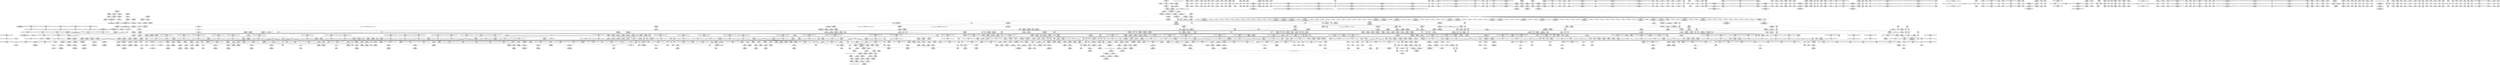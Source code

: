 digraph {
	CE0x50f4fa0 [shape=record,shape=Mrecord,label="{CE0x50f4fa0|GLOBAL:_lockdep_rcu_suspicious|*Constant*}"]
	CE0x517f350 [shape=record,shape=Mrecord,label="{CE0x517f350|__rcu_read_unlock:_tmp7|include/linux/rcupdate.h,245|*SummSink*}"]
	CE0x50c4330 [shape=record,shape=Mrecord,label="{CE0x50c4330|task_sid:_tmp19|security/selinux/hooks.c,208|*SummSink*}"]
	CE0x50564d0 [shape=record,shape=Mrecord,label="{CE0x50564d0|_ret_i32_%retval.0,_!dbg_!27728|security/selinux/avc.c,775}"]
	CE0x5176db0 [shape=record,shape=Mrecord,label="{CE0x5176db0|i64*_getelementptr_inbounds_(_4_x_i64_,_4_x_i64_*___llvm_gcov_ctr128,_i64_0,_i64_0)|*Constant*}"]
	CE0x5100ad0 [shape=record,shape=Mrecord,label="{CE0x5100ad0|cred_sid:_tmp5|security/selinux/hooks.c,196}"]
	CE0x516e250 [shape=record,shape=Mrecord,label="{CE0x516e250|i64*_getelementptr_inbounds_(_4_x_i64_,_4_x_i64_*___llvm_gcov_ctr134,_i64_0,_i64_1)|*Constant*|*SummSource*}"]
	CE0x5063cb0 [shape=record,shape=Mrecord,label="{CE0x5063cb0|i32_8|*Constant*|*SummSink*}"]
	CE0x50d99e0 [shape=record,shape=Mrecord,label="{CE0x50d99e0|rcu_read_lock:_tmp13|include/linux/rcupdate.h,882|*SummSource*}"]
	CE0x50cde70 [shape=record,shape=Mrecord,label="{CE0x50cde70|GLOBAL:_rcu_lock_release|*Constant*|*SummSink*}"]
	CE0x505bd90 [shape=record,shape=Mrecord,label="{CE0x505bd90|task_has_system:_entry}"]
	CE0x50c7650 [shape=record,shape=Mrecord,label="{CE0x50c7650|i64*_getelementptr_inbounds_(_11_x_i64_,_11_x_i64_*___llvm_gcov_ctr125,_i64_0,_i64_6)|*Constant*|*SummSink*}"]
	CE0x509a400 [shape=record,shape=Mrecord,label="{CE0x509a400|task_sid:_tmp20|security/selinux/hooks.c,208|*SummSource*}"]
	CE0x50533c0 [shape=record,shape=Mrecord,label="{CE0x50533c0|selinux_msg_queue_msgctl:_sw.bb4}"]
	CE0x5048310 [shape=record,shape=Mrecord,label="{CE0x5048310|task_has_system:_tmp2|*SummSink*}"]
	CE0x505fb30 [shape=record,shape=Mrecord,label="{CE0x505fb30|task_sid:_tmp26|security/selinux/hooks.c,208}"]
	CE0x509a470 [shape=record,shape=Mrecord,label="{CE0x509a470|task_sid:_tmp20|security/selinux/hooks.c,208|*SummSink*}"]
	CE0x50c9fb0 [shape=record,shape=Mrecord,label="{CE0x50c9fb0|rcu_read_lock:_if.then}"]
	CE0x50e4a70 [shape=record,shape=Mrecord,label="{CE0x50e4a70|rcu_read_unlock:_tobool|include/linux/rcupdate.h,933|*SummSink*}"]
	CE0x50659b0 [shape=record,shape=Mrecord,label="{CE0x50659b0|selinux_msg_queue_msgctl:_msq|Function::selinux_msg_queue_msgctl&Arg::msq::|*SummSource*}"]
	CE0x50f0f20 [shape=record,shape=Mrecord,label="{CE0x50f0f20|current_sid:_do.body}"]
	CE0x5105e50 [shape=record,shape=Mrecord,label="{CE0x5105e50|rcu_read_unlock:_tmp3|*SummSource*}"]
	CE0x50399a0 [shape=record,shape=Mrecord,label="{CE0x50399a0|task_sid:_do.end|*SummSink*}"]
	CE0x5134080 [shape=record,shape=Mrecord,label="{CE0x5134080|rcu_read_unlock:_do.end}"]
	CE0x505f0f0 [shape=record,shape=Mrecord,label="{CE0x505f0f0|i32_0|*Constant*}"]
	CE0x512d340 [shape=record,shape=Mrecord,label="{CE0x512d340|rcu_read_unlock:_tmp6|include/linux/rcupdate.h,933}"]
	CE0x5058eb0 [shape=record,shape=Mrecord,label="{CE0x5058eb0|selinux_msg_queue_msgctl:_entry}"]
	CE0x51571d0 [shape=record,shape=Mrecord,label="{CE0x51571d0|rcu_lock_release:_tmp3|*SummSource*}"]
	CE0x509f130 [shape=record,shape=Mrecord,label="{CE0x509f130|rcu_lock_release:_tmp6}"]
	CE0x5139ca0 [shape=record,shape=Mrecord,label="{CE0x5139ca0|__rcu_read_lock:_tmp|*SummSource*}"]
	CE0x5038800 [shape=record,shape=Mrecord,label="{CE0x5038800|__llvm_gcov_indirect_counter_increment:_pred|*SummSink*}"]
	CE0x50c7120 [shape=record,shape=Mrecord,label="{CE0x50c7120|task_sid:_tmp5|security/selinux/hooks.c,208|*SummSink*}"]
	CE0x51a68c0 [shape=record,shape=Mrecord,label="{CE0x51a68c0|__preempt_count_sub:_tmp}"]
	CE0x50d0f20 [shape=record,shape=Mrecord,label="{CE0x50d0f20|current_sid:_if.then}"]
	CE0x51589c0 [shape=record,shape=Mrecord,label="{CE0x51589c0|rcu_lock_release:___here}"]
	CE0x50eb7f0 [shape=record,shape=Mrecord,label="{CE0x50eb7f0|GLOBAL:_lock_release|*Constant*|*SummSource*}"]
	CE0x50e4b50 [shape=record,shape=Mrecord,label="{CE0x50e4b50|rcu_read_unlock:_tmp4|include/linux/rcupdate.h,933|*SummSource*}"]
	CE0x51580b0 [shape=record,shape=Mrecord,label="{CE0x51580b0|rcu_lock_acquire:_tmp4|include/linux/rcupdate.h,418|*SummSource*}"]
	CE0x50a82e0 [shape=record,shape=Mrecord,label="{CE0x50a82e0|current_sid:_tmp5|security/selinux/hooks.c,218|*SummSink*}"]
	CE0x50ad7a0 [shape=record,shape=Mrecord,label="{CE0x50ad7a0|current_sid:_tmp1|*SummSink*}"]
	CE0x5085e00 [shape=record,shape=Mrecord,label="{CE0x5085e00|80:_i32,_112:_i8*,_:_CRE_7,8_}"]
	CE0x50c65a0 [shape=record,shape=Mrecord,label="{CE0x50c65a0|current_sid:_tobool|security/selinux/hooks.c,218|*SummSink*}"]
	CE0x51056c0 [shape=record,shape=Mrecord,label="{CE0x51056c0|rcu_read_unlock:_tmp16|include/linux/rcupdate.h,933}"]
	CE0x5158cc0 [shape=record,shape=Mrecord,label="{CE0x5158cc0|i64*_getelementptr_inbounds_(_4_x_i64_,_4_x_i64_*___llvm_gcov_ctr134,_i64_0,_i64_3)|*Constant*}"]
	CE0x506cc10 [shape=record,shape=Mrecord,label="{CE0x506cc10|i64*_getelementptr_inbounds_(_15_x_i64_,_15_x_i64_*___llvm_gcov_ctr305,_i64_0,_i64_12)|*Constant*|*SummSource*}"]
	CE0x505b720 [shape=record,shape=Mrecord,label="{CE0x505b720|get_current:_entry|*SummSink*}"]
	CE0x50cac80 [shape=record,shape=Mrecord,label="{CE0x50cac80|task_sid:_land.lhs.true}"]
	CE0x5054fe0 [shape=record,shape=Mrecord,label="{CE0x5054fe0|task_sid:_entry|*SummSink*}"]
	CE0x5134bb0 [shape=record,shape=Mrecord,label="{CE0x5134bb0|i32_1|*Constant*}"]
	CE0x517b7f0 [shape=record,shape=Mrecord,label="{CE0x517b7f0|__preempt_count_sub:_tmp5|./arch/x86/include/asm/preempt.h,77}"]
	CE0x5103f90 [shape=record,shape=Mrecord,label="{CE0x5103f90|rcu_read_lock:_do.end}"]
	CE0x5137f70 [shape=record,shape=Mrecord,label="{CE0x5137f70|_call_void___rcu_read_unlock()_#10,_!dbg_!27734|include/linux/rcupdate.h,937|*SummSource*}"]
	CE0x50b95f0 [shape=record,shape=Mrecord,label="{CE0x50b95f0|ipc_has_perm:_ad|security/selinux/hooks.c, 5128|*SummSink*}"]
	CE0x624f550 [shape=record,shape=Mrecord,label="{CE0x624f550|selinux_msg_queue_msgctl:_tmp1|*SummSource*}"]
	CE0x50f09e0 [shape=record,shape=Mrecord,label="{CE0x50f09e0|current_sid:_tobool1|security/selinux/hooks.c,218|*SummSink*}"]
	CE0x50638c0 [shape=record,shape=Mrecord,label="{CE0x50638c0|selinux_msg_queue_msgctl:_tmp12|security/selinux/hooks.c,5219|*SummSource*}"]
	CE0x50c9b90 [shape=record,shape=Mrecord,label="{CE0x50c9b90|task_sid:_tobool1|security/selinux/hooks.c,208}"]
	CE0x50e1d70 [shape=record,shape=Mrecord,label="{CE0x50e1d70|rcu_read_unlock:_tmp14|include/linux/rcupdate.h,933|*SummSource*}"]
	CE0x516f6c0 [shape=record,shape=Mrecord,label="{CE0x516f6c0|i64*_getelementptr_inbounds_(_4_x_i64_,_4_x_i64_*___llvm_gcov_ctr135,_i64_0,_i64_0)|*Constant*}"]
	CE0x5054ed0 [shape=record,shape=Mrecord,label="{CE0x5054ed0|task_sid:_entry|*SummSource*}"]
	CE0x50c7bf0 [shape=record,shape=Mrecord,label="{CE0x50c7bf0|task_sid:_if.end|*SummSink*}"]
	CE0x504e550 [shape=record,shape=Mrecord,label="{CE0x504e550|i64**_getelementptr_inbounds_(_5_x_i64*_,_5_x_i64*_*___llvm_gcda_edge_table306,_i64_0,_i64_4)|*Constant*|*SummSource*}"]
	CE0x50dfea0 [shape=record,shape=Mrecord,label="{CE0x50dfea0|rcu_read_lock:_tmp21|include/linux/rcupdate.h,884|*SummSink*}"]
	CE0x50a2020 [shape=record,shape=Mrecord,label="{CE0x50a2020|i32_1|*Constant*}"]
	CE0x50f8b60 [shape=record,shape=Mrecord,label="{CE0x50f8b60|i32_78|*Constant*|*SummSink*}"]
	CE0x50ca770 [shape=record,shape=Mrecord,label="{CE0x50ca770|current_sid:_tmp|*SummSource*}"]
	CE0x50f7aa0 [shape=record,shape=Mrecord,label="{CE0x50f7aa0|i8_1|*Constant*}"]
	CE0x5100dd0 [shape=record,shape=Mrecord,label="{CE0x5100dd0|rcu_read_lock:_tmp|*SummSink*}"]
	CE0x50572d0 [shape=record,shape=Mrecord,label="{CE0x50572d0|__llvm_gcov_indirect_counter_increment:_counter|*SummSink*}"]
	CE0x50a2790 [shape=record,shape=Mrecord,label="{CE0x50a2790|0:_i32,_4:_i32,_8:_i32,_12:_i32,_:_CMRE_4,8_|*MultipleSource*|security/selinux/hooks.c,218|security/selinux/hooks.c,218|security/selinux/hooks.c,220}"]
	CE0x50f0c60 [shape=record,shape=Mrecord,label="{CE0x50f0c60|rcu_lock_acquire:_entry}"]
	CE0x517cd90 [shape=record,shape=Mrecord,label="{CE0x517cd90|_call_void_mcount()_#3|*SummSource*}"]
	CE0x504d690 [shape=record,shape=Mrecord,label="{CE0x504d690|_call_void___llvm_gcov_indirect_counter_increment(i32*___llvm_gcov_global_state_pred307,_i64**_getelementptr_inbounds_(_5_x_i64*_,_5_x_i64*_*___llvm_gcda_edge_table306,_i64_0,_i64_4)),_!dbg_!27723|security/selinux/hooks.c,5213|*SummSource*}"]
	CE0x5045f30 [shape=record,shape=Mrecord,label="{CE0x5045f30|selinux_msg_queue_msgctl:_tmp7|security/selinux/hooks.c,5210|*SummSink*}"]
	CE0x50dab20 [shape=record,shape=Mrecord,label="{CE0x50dab20|rcu_read_lock:_tmp16|include/linux/rcupdate.h,882|*SummSink*}"]
	CE0x50d9880 [shape=record,shape=Mrecord,label="{CE0x50d9880|rcu_read_lock:_tmp13|include/linux/rcupdate.h,882}"]
	CE0x50cff70 [shape=record,shape=Mrecord,label="{CE0x50cff70|cred_sid:_entry}"]
	CE0x5176a30 [shape=record,shape=Mrecord,label="{CE0x5176a30|__rcu_read_lock:_do.body|*SummSource*}"]
	CE0x50ac460 [shape=record,shape=Mrecord,label="{CE0x50ac460|task_sid:_tmp}"]
	CE0x5108800 [shape=record,shape=Mrecord,label="{CE0x5108800|GLOBAL:___llvm_gcov_ctr127|Global_var:__llvm_gcov_ctr127}"]
	CE0x50d7b30 [shape=record,shape=Mrecord,label="{CE0x50d7b30|rcu_read_lock:_tmp11|include/linux/rcupdate.h,882}"]
	CE0x50d9190 [shape=record,shape=Mrecord,label="{CE0x50d9190|rcu_read_unlock:_tmp12|include/linux/rcupdate.h,933|*SummSink*}"]
	CE0x506bc30 [shape=record,shape=Mrecord,label="{CE0x506bc30|i64**_getelementptr_inbounds_(_5_x_i64*_,_5_x_i64*_*___llvm_gcda_edge_table306,_i64_0,_i64_0)|*Constant*}"]
	CE0x5091c80 [shape=record,shape=Mrecord,label="{CE0x5091c80|__llvm_gcov_indirect_counter_increment:_bb|*SummSink*}"]
	CE0x50924a0 [shape=record,shape=Mrecord,label="{CE0x50924a0|rcu_read_lock:_tmp2|*SummSink*}"]
	CE0x5132570 [shape=record,shape=Mrecord,label="{CE0x5132570|i64*_getelementptr_inbounds_(_4_x_i64_,_4_x_i64_*___llvm_gcov_ctr130,_i64_0,_i64_0)|*Constant*|*SummSource*}"]
	CE0x5065f80 [shape=record,shape=Mrecord,label="{CE0x5065f80|selinux_msg_queue_msgctl:_q_perm|security/selinux/hooks.c,5219|*SummSink*}"]
	CE0x509e0e0 [shape=record,shape=Mrecord,label="{CE0x509e0e0|task_sid:_tmp26|security/selinux/hooks.c,208|*SummSource*}"]
	CE0x508a9a0 [shape=record,shape=Mrecord,label="{CE0x508a9a0|80:_i32,_112:_i8*,_:_CRE_64,65_}"]
	CE0x624f470 [shape=record,shape=Mrecord,label="{CE0x624f470|i64_1|*Constant*}"]
	CE0x50a8180 [shape=record,shape=Mrecord,label="{CE0x50a8180|task_sid:_tmp4|*LoadInst*|security/selinux/hooks.c,208}"]
	CE0x5038180 [shape=record,shape=Mrecord,label="{CE0x5038180|__llvm_gcov_indirect_counter_increment:_pred}"]
	CE0x50c2d60 [shape=record,shape=Mrecord,label="{CE0x50c2d60|task_sid:_tmp14|security/selinux/hooks.c,208}"]
	CE0x506bff0 [shape=record,shape=Mrecord,label="{CE0x506bff0|i64**_getelementptr_inbounds_(_5_x_i64*_,_5_x_i64*_*___llvm_gcda_edge_table306,_i64_0,_i64_0)|*Constant*|*SummSink*}"]
	CE0x5176ac0 [shape=record,shape=Mrecord,label="{CE0x5176ac0|__rcu_read_lock:_do.body|*SummSink*}"]
	CE0x50333e0 [shape=record,shape=Mrecord,label="{CE0x50333e0|_switch_i32_%cmd,_label_%sw.default_i32_3,_label_%sw.bb_i32_12,_label_%sw.bb_i32_2,_label_%sw.bb2_i32_11,_label_%sw.bb2_i32_1,_label_%sw.bb3_i32_0,_label_%sw.bb4_,_!dbg_!27713|security/selinux/hooks.c,5200}"]
	CE0x5088b10 [shape=record,shape=Mrecord,label="{CE0x5088b10|ipc_has_perm:_tmp5|security/selinux/hooks.c,5131}"]
	CE0x50a09a0 [shape=record,shape=Mrecord,label="{CE0x50a09a0|task_has_system:_call|security/selinux/hooks.c,1592|*SummSink*}"]
	CE0x50ca700 [shape=record,shape=Mrecord,label="{CE0x50ca700|COLLAPSED:_GCMRE___llvm_gcov_ctr125_internal_global_11_x_i64_zeroinitializer:_elem_0:default:}"]
	CE0x5175fe0 [shape=record,shape=Mrecord,label="{CE0x5175fe0|i64_1|*Constant*}"]
	CE0x50889f0 [shape=record,shape=Mrecord,label="{CE0x50889f0|80:_i32,_112:_i8*,_:_CRE_44,45_}"]
	CE0x50ec2f0 [shape=record,shape=Mrecord,label="{CE0x50ec2f0|i64_ptrtoint_(i8*_blockaddress(_rcu_lock_acquire,_%__here)_to_i64)|*Constant*}"]
	CE0x50ad250 [shape=record,shape=Mrecord,label="{CE0x50ad250|task_sid:_tmp13|security/selinux/hooks.c,208}"]
	CE0x5064210 [shape=record,shape=Mrecord,label="{CE0x5064210|selinux_msg_queue_msgctl:_perms.0|*SummSource*}"]
	CE0x50e5190 [shape=record,shape=Mrecord,label="{CE0x50e5190|rcu_lock_release:_tmp}"]
	CE0x50dcd10 [shape=record,shape=Mrecord,label="{CE0x50dcd10|i64*_getelementptr_inbounds_(_11_x_i64_,_11_x_i64_*___llvm_gcov_ctr127,_i64_0,_i64_9)|*Constant*|*SummSource*}"]
	CE0x50c9360 [shape=record,shape=Mrecord,label="{CE0x50c9360|task_sid:_tmp9|security/selinux/hooks.c,208|*SummSink*}"]
	CE0x509e260 [shape=record,shape=Mrecord,label="{CE0x509e260|task_sid:_tmp25|security/selinux/hooks.c,208}"]
	CE0x5132ca0 [shape=record,shape=Mrecord,label="{CE0x5132ca0|i64*_getelementptr_inbounds_(_4_x_i64_,_4_x_i64_*___llvm_gcov_ctr130,_i64_0,_i64_1)|*Constant*|*SummSource*}"]
	CE0x5087230 [shape=record,shape=Mrecord,label="{CE0x5087230|80:_i32,_112:_i8*,_:_CRE_24,25_}"]
	CE0x50519a0 [shape=record,shape=Mrecord,label="{CE0x50519a0|selinux_msg_queue_msgctl:_bb}"]
	CE0x50882d0 [shape=record,shape=Mrecord,label="{CE0x50882d0|80:_i32,_112:_i8*,_:_CRE_38,39_}"]
	CE0x5031b60 [shape=record,shape=Mrecord,label="{CE0x5031b60|i32_11|*Constant*}"]
	CE0x509e630 [shape=record,shape=Mrecord,label="{CE0x509e630|i64_ptrtoint_(i8*_blockaddress(_rcu_lock_release,_%__here)_to_i64)|*Constant*}"]
	CE0x5038bf0 [shape=record,shape=Mrecord,label="{CE0x5038bf0|selinux_msg_queue_msgctl:_tmp2|security/selinux/hooks.c,5204}"]
	CE0x50ad9f0 [shape=record,shape=Mrecord,label="{CE0x50ad9f0|i64*_getelementptr_inbounds_(_11_x_i64_,_11_x_i64_*___llvm_gcov_ctr125,_i64_0,_i64_1)|*Constant*|*SummSource*}"]
	CE0x5087ce0 [shape=record,shape=Mrecord,label="{CE0x5087ce0|80:_i32,_112:_i8*,_:_CRE_33,34_}"]
	CE0x517c720 [shape=record,shape=Mrecord,label="{CE0x517c720|rcu_lock_release:_tmp3|*SummSink*}"]
	CE0x5038b10 [shape=record,shape=Mrecord,label="{CE0x5038b10|i32_-1|*Constant*|*SummSink*}"]
	CE0x50409b0 [shape=record,shape=Mrecord,label="{CE0x50409b0|_call_void___llvm_gcov_indirect_counter_increment(i32*___llvm_gcov_global_state_pred307,_i64**_getelementptr_inbounds_(_5_x_i64*_,_5_x_i64*_*___llvm_gcda_edge_table306,_i64_0,_i64_3)),_!dbg_!27721|security/selinux/hooks.c,5210}"]
	CE0x50a7eb0 [shape=record,shape=Mrecord,label="{CE0x50a7eb0|task_sid:_real_cred|security/selinux/hooks.c,208|*SummSink*}"]
	CE0x5104d90 [shape=record,shape=Mrecord,label="{CE0x5104d90|_call_void_asm_sideeffect_,_memory_,_dirflag_,_fpsr_,_flags_()_#3,_!dbg_!27714,_!srcloc_!27715|include/linux/rcupdate.h,239|*SummSink*}"]
	CE0x50ce610 [shape=record,shape=Mrecord,label="{CE0x50ce610|rcu_lock_release:_map|Function::rcu_lock_release&Arg::map::}"]
	CE0x50d3440 [shape=record,shape=Mrecord,label="{CE0x50d3440|GLOBAL:___rcu_read_lock|*Constant*|*SummSink*}"]
	CE0x5137f00 [shape=record,shape=Mrecord,label="{CE0x5137f00|_call_void___rcu_read_unlock()_#10,_!dbg_!27734|include/linux/rcupdate.h,937}"]
	CE0x50b4af0 [shape=record,shape=Mrecord,label="{CE0x50b4af0|_ret_void,_!dbg_!27735|include/linux/rcupdate.h,884|*SummSink*}"]
	CE0x50c1c40 [shape=record,shape=Mrecord,label="{CE0x50c1c40|i8*_getelementptr_inbounds_(_44_x_i8_,_44_x_i8_*_.str47,_i32_0,_i32_0)|*Constant*|*SummSource*}"]
	CE0x5062370 [shape=record,shape=Mrecord,label="{CE0x5062370|task_has_system:_bb|*SummSink*}"]
	CE0x50f1920 [shape=record,shape=Mrecord,label="{CE0x50f1920|i64_4|*Constant*}"]
	CE0x51072b0 [shape=record,shape=Mrecord,label="{CE0x51072b0|rcu_lock_acquire:_indirectgoto|*SummSink*}"]
	CE0x50da4d0 [shape=record,shape=Mrecord,label="{CE0x50da4d0|rcu_read_lock:_tmp15|include/linux/rcupdate.h,882|*SummSource*}"]
	CE0x50d2a70 [shape=record,shape=Mrecord,label="{CE0x50d2a70|rcu_read_unlock:_tmp5|include/linux/rcupdate.h,933|*SummSource*}"]
	CE0x516e7b0 [shape=record,shape=Mrecord,label="{CE0x516e7b0|__rcu_read_unlock:_do.end}"]
	CE0x50609d0 [shape=record,shape=Mrecord,label="{CE0x50609d0|_ret_i32_%call7,_!dbg_!27749|security/selinux/hooks.c,210|*SummSink*}"]
	CE0x50d6ca0 [shape=record,shape=Mrecord,label="{CE0x50d6ca0|rcu_read_lock:_tmp9|include/linux/rcupdate.h,882|*SummSource*}"]
	CE0x50eb240 [shape=record,shape=Mrecord,label="{CE0x50eb240|_call_void_lock_release(%struct.lockdep_map*_%map,_i32_1,_i64_ptrtoint_(i8*_blockaddress(_rcu_lock_release,_%__here)_to_i64))_#10,_!dbg_!27716|include/linux/rcupdate.h,423|*SummSource*}"]
	CE0x50d9710 [shape=record,shape=Mrecord,label="{CE0x50d9710|i64_6|*Constant*}"]
	CE0x516e190 [shape=record,shape=Mrecord,label="{CE0x516e190|i64*_getelementptr_inbounds_(_4_x_i64_,_4_x_i64_*___llvm_gcov_ctr134,_i64_0,_i64_1)|*Constant*|*SummSink*}"]
	CE0x50c9e20 [shape=record,shape=Mrecord,label="{CE0x50c9e20|i64*_getelementptr_inbounds_(_11_x_i64_,_11_x_i64_*___llvm_gcov_ctr127,_i64_0,_i64_0)|*Constant*|*SummSink*}"]
	CE0x5088530 [shape=record,shape=Mrecord,label="{CE0x5088530|80:_i32,_112:_i8*,_:_CRE_40,41_}"]
	CE0x504ef00 [shape=record,shape=Mrecord,label="{CE0x504ef00|selinux_msg_queue_msgctl:_tmp9|security/selinux/hooks.c,5213}"]
	CE0x50e5580 [shape=record,shape=Mrecord,label="{CE0x50e5580|rcu_lock_acquire:___here|*SummSource*}"]
	CE0x50d87d0 [shape=record,shape=Mrecord,label="{CE0x50d87d0|rcu_read_lock:_call3|include/linux/rcupdate.h,882|*SummSource*}"]
	CE0x5158310 [shape=record,shape=Mrecord,label="{CE0x5158310|rcu_lock_acquire:_tmp4|include/linux/rcupdate.h,418|*SummSink*}"]
	CE0x5056810 [shape=record,shape=Mrecord,label="{CE0x5056810|avc_has_perm:_auditdata|Function::avc_has_perm&Arg::auditdata::|*SummSink*}"]
	CE0x5093e40 [shape=record,shape=Mrecord,label="{CE0x5093e40|get_current:_tmp4|./arch/x86/include/asm/current.h,14|*SummSink*}"]
	CE0x50cedf0 [shape=record,shape=Mrecord,label="{CE0x50cedf0|task_sid:_tmp27|security/selinux/hooks.c,208}"]
	CE0x50bc020 [shape=record,shape=Mrecord,label="{CE0x50bc020|i64*_getelementptr_inbounds_(_11_x_i64_,_11_x_i64_*___llvm_gcov_ctr127,_i64_0,_i64_1)|*Constant*|*SummSink*}"]
	CE0x5133ff0 [shape=record,shape=Mrecord,label="{CE0x5133ff0|rcu_lock_acquire:_indirectgoto}"]
	CE0x50a4f50 [shape=record,shape=Mrecord,label="{CE0x50a4f50|task_sid:_tmp9|security/selinux/hooks.c,208}"]
	CE0x51035d0 [shape=record,shape=Mrecord,label="{CE0x51035d0|rcu_read_lock:_tmp4|include/linux/rcupdate.h,882}"]
	CE0x50dee80 [shape=record,shape=Mrecord,label="{CE0x50dee80|rcu_read_lock:_tmp19|include/linux/rcupdate.h,882|*SummSink*}"]
	CE0x51585c0 [shape=record,shape=Mrecord,label="{CE0x51585c0|_call_void_lock_acquire(%struct.lockdep_map*_%map,_i32_0,_i32_0,_i32_2,_i32_0,_%struct.lockdep_map*_null,_i64_ptrtoint_(i8*_blockaddress(_rcu_lock_acquire,_%__here)_to_i64))_#10,_!dbg_!27716|include/linux/rcupdate.h,418}"]
	CE0x5056a50 [shape=record,shape=Mrecord,label="{CE0x5056a50|avc_has_perm:_auditdata|Function::avc_has_perm&Arg::auditdata::|*SummSource*}"]
	CE0x5090a90 [shape=record,shape=Mrecord,label="{CE0x5090a90|selinux_msg_queue_msgctl:_tmp14|security/selinux/hooks.c,5221|*SummSource*}"]
	CE0x50c3a40 [shape=record,shape=Mrecord,label="{CE0x50c3a40|get_current:_tmp1|*SummSource*}"]
	CE0x50b0ab0 [shape=record,shape=Mrecord,label="{CE0x50b0ab0|avc_has_perm:_tclass|Function::avc_has_perm&Arg::tclass::}"]
	CE0x518e870 [shape=record,shape=Mrecord,label="{CE0x518e870|_call_void_asm_addl_$1,_%gs:$0_,_*m,ri,*m,_dirflag_,_fpsr_,_flags_(i32*___preempt_count,_i32_%sub,_i32*___preempt_count)_#3,_!dbg_!27717,_!srcloc_!27718|./arch/x86/include/asm/preempt.h,77|*SummSink*}"]
	CE0x517bb60 [shape=record,shape=Mrecord,label="{CE0x517bb60|_call_void_mcount()_#3|*SummSink*}"]
	CE0x5038cd0 [shape=record,shape=Mrecord,label="{CE0x5038cd0|selinux_msg_queue_msgctl:_tmp2|security/selinux/hooks.c,5204|*SummSink*}"]
	CE0x5044b40 [shape=record,shape=Mrecord,label="{CE0x5044b40|_call_void_mcount()_#3|*SummSink*}"]
	CE0x50b6be0 [shape=record,shape=Mrecord,label="{CE0x50b6be0|ipc_has_perm:_tmp5|security/selinux/hooks.c,5131|*SummSink*}"]
	CE0x50f5de0 [shape=record,shape=Mrecord,label="{CE0x50f5de0|i64*_getelementptr_inbounds_(_11_x_i64_,_11_x_i64_*___llvm_gcov_ctr125,_i64_0,_i64_9)|*Constant*|*SummSink*}"]
	CE0x5091b00 [shape=record,shape=Mrecord,label="{CE0x5091b00|__llvm_gcov_indirect_counter_increment:_bb|*SummSource*}"]
	CE0x50ae580 [shape=record,shape=Mrecord,label="{CE0x50ae580|get_current:_tmp4|./arch/x86/include/asm/current.h,14}"]
	CE0x517ba90 [shape=record,shape=Mrecord,label="{CE0x517ba90|_call_void_mcount()_#3|*SummSource*}"]
	CE0x513a010 [shape=record,shape=Mrecord,label="{CE0x513a010|rcu_read_unlock:_tmp19|include/linux/rcupdate.h,933|*SummSource*}"]
	CE0x5040e40 [shape=record,shape=Mrecord,label="{CE0x5040e40|i64*_getelementptr_inbounds_(_2_x_i64_,_2_x_i64_*___llvm_gcov_ctr294,_i64_0,_i64_1)|*Constant*|*SummSink*}"]
	CE0x50f08b0 [shape=record,shape=Mrecord,label="{CE0x50f08b0|current_sid:_tobool1|security/selinux/hooks.c,218|*SummSource*}"]
	CE0x5139980 [shape=record,shape=Mrecord,label="{CE0x5139980|__rcu_read_unlock:_tmp2|*SummSource*}"]
	CE0x5056070 [shape=record,shape=Mrecord,label="{CE0x5056070|%struct.common_audit_data*_null|*Constant*}"]
	CE0x50cae90 [shape=record,shape=Mrecord,label="{CE0x50cae90|current_sid:_tobool|security/selinux/hooks.c,218}"]
	CE0x509bfb0 [shape=record,shape=Mrecord,label="{CE0x509bfb0|GLOBAL:_current_task|Global_var:current_task|*SummSink*}"]
	CE0x50574c0 [shape=record,shape=Mrecord,label="{CE0x50574c0|selinux_msg_queue_msgctl:_sw.epilog|*SummSource*}"]
	CE0x5133370 [shape=record,shape=Mrecord,label="{CE0x5133370|rcu_read_unlock:_land.lhs.true|*SummSource*}"]
	CE0x503e760 [shape=record,shape=Mrecord,label="{CE0x503e760|avc_has_perm:_tclass|Function::avc_has_perm&Arg::tclass::|*SummSource*}"]
	CE0x5049170 [shape=record,shape=Mrecord,label="{CE0x5049170|__llvm_gcov_indirect_counter_increment:_tmp3|*SummSink*}"]
	CE0x505c880 [shape=record,shape=Mrecord,label="{CE0x505c880|_ret_i32_%call1,_!dbg_!27716|security/selinux/hooks.c,1594}"]
	CE0x51762d0 [shape=record,shape=Mrecord,label="{CE0x51762d0|rcu_lock_release:_tmp1|*SummSource*}"]
	CE0x517f3c0 [shape=record,shape=Mrecord,label="{CE0x517f3c0|__preempt_count_add:_bb}"]
	CE0x50c40a0 [shape=record,shape=Mrecord,label="{CE0x50c40a0|task_sid:_tmp19|security/selinux/hooks.c,208}"]
	CE0x50ed020 [shape=record,shape=Mrecord,label="{CE0x50ed020|rcu_lock_acquire:_tmp6|*SummSink*}"]
	CE0x503f310 [shape=record,shape=Mrecord,label="{CE0x503f310|__llvm_gcov_indirect_counter_increment:_entry|*SummSource*}"]
	CE0x505fdc0 [shape=record,shape=Mrecord,label="{CE0x505fdc0|i64*_getelementptr_inbounds_(_13_x_i64_,_13_x_i64_*___llvm_gcov_ctr126,_i64_0,_i64_12)|*Constant*}"]
	CE0x517fad0 [shape=record,shape=Mrecord,label="{CE0x517fad0|__preempt_count_add:_bb|*SummSink*}"]
	CE0x50d7740 [shape=record,shape=Mrecord,label="{CE0x50d7740|rcu_read_lock:_tmp10|include/linux/rcupdate.h,882|*SummSource*}"]
	CE0x5042e20 [shape=record,shape=Mrecord,label="{CE0x5042e20|i64**_getelementptr_inbounds_(_5_x_i64*_,_5_x_i64*_*___llvm_gcda_edge_table306,_i64_0,_i64_2)|*Constant*|*SummSource*}"]
	CE0x5034430 [shape=record,shape=Mrecord,label="{CE0x5034430|i32_12|*Constant*}"]
	CE0x5107c20 [shape=record,shape=Mrecord,label="{CE0x5107c20|_call_void_mcount()_#3}"]
	CE0x50f9370 [shape=record,shape=Mrecord,label="{CE0x50f9370|current_sid:_tmp20|security/selinux/hooks.c,218|*SummSink*}"]
	CE0x50f2270 [shape=record,shape=Mrecord,label="{CE0x50f2270|i64*_getelementptr_inbounds_(_11_x_i64_,_11_x_i64_*___llvm_gcov_ctr125,_i64_0,_i64_8)|*Constant*|*SummSink*}"]
	CE0x5045520 [shape=record,shape=Mrecord,label="{CE0x5045520|selinux_msg_queue_msgctl:_sw.bb2}"]
	CE0x50caf60 [shape=record,shape=Mrecord,label="{CE0x50caf60|current_sid:_tobool|security/selinux/hooks.c,218|*SummSource*}"]
	CE0x50d54f0 [shape=record,shape=Mrecord,label="{CE0x50d54f0|rcu_read_unlock:_entry}"]
	CE0x50d9f20 [shape=record,shape=Mrecord,label="{CE0x50d9f20|rcu_read_lock:_tmp14|include/linux/rcupdate.h,882|*SummSource*}"]
	CE0x5050280 [shape=record,shape=Mrecord,label="{CE0x5050280|task_has_system:_tmp1|*SummSource*}"]
	CE0x5088400 [shape=record,shape=Mrecord,label="{CE0x5088400|80:_i32,_112:_i8*,_:_CRE_39,40_}"]
	CE0x517b290 [shape=record,shape=Mrecord,label="{CE0x517b290|__preempt_count_sub:_tmp4|./arch/x86/include/asm/preempt.h,77}"]
	CE0x5068660 [shape=record,shape=Mrecord,label="{CE0x5068660|ipc_has_perm:_key|security/selinux/hooks.c,5134|*SummSink*}"]
	CE0x5036c60 [shape=record,shape=Mrecord,label="{CE0x5036c60|i64**_getelementptr_inbounds_(_5_x_i64*_,_5_x_i64*_*___llvm_gcda_edge_table306,_i64_0,_i64_1)|*Constant*|*SummSink*}"]
	CE0x50da880 [shape=record,shape=Mrecord,label="{CE0x50da880|rcu_read_lock:_tmp16|include/linux/rcupdate.h,882}"]
	CE0x50dbc20 [shape=record,shape=Mrecord,label="{CE0x50dbc20|GLOBAL:_lockdep_rcu_suspicious|*Constant*}"]
	CE0x50a0ab0 [shape=record,shape=Mrecord,label="{CE0x50a0ab0|GLOBAL:_task_sid|*Constant*|*SummSink*}"]
	CE0x5039ce0 [shape=record,shape=Mrecord,label="{CE0x5039ce0|i32_1|*Constant*|*SummSink*}"]
	CE0x51630c0 [shape=record,shape=Mrecord,label="{CE0x51630c0|i64*_getelementptr_inbounds_(_4_x_i64_,_4_x_i64_*___llvm_gcov_ctr135,_i64_0,_i64_1)|*Constant*|*SummSink*}"]
	CE0x50d4800 [shape=record,shape=Mrecord,label="{CE0x50d4800|rcu_read_lock:_tmp6|include/linux/rcupdate.h,882|*SummSink*}"]
	CE0x5104b20 [shape=record,shape=Mrecord,label="{CE0x5104b20|rcu_read_unlock:_tmp2|*SummSink*}"]
	CE0x509c500 [shape=record,shape=Mrecord,label="{CE0x509c500|task_sid:_tmp21|security/selinux/hooks.c,208|*SummSource*}"]
	CE0x504dc20 [shape=record,shape=Mrecord,label="{CE0x504dc20|selinux_msg_queue_msgctl:_tmp8|security/selinux/hooks.c,5213}"]
	CE0x5191fe0 [shape=record,shape=Mrecord,label="{CE0x5191fe0|i64*_getelementptr_inbounds_(_4_x_i64_,_4_x_i64_*___llvm_gcov_ctr129,_i64_0,_i64_1)|*Constant*}"]
	CE0x50d6e90 [shape=record,shape=Mrecord,label="{CE0x50d6e90|rcu_read_lock:_tmp9|include/linux/rcupdate.h,882}"]
	CE0x51598a0 [shape=record,shape=Mrecord,label="{CE0x51598a0|rcu_lock_acquire:_tmp}"]
	CE0x5038430 [shape=record,shape=Mrecord,label="{CE0x5038430|_ret_void|*SummSink*}"]
	CE0x5133b50 [shape=record,shape=Mrecord,label="{CE0x5133b50|i64*_getelementptr_inbounds_(_11_x_i64_,_11_x_i64_*___llvm_gcov_ctr132,_i64_0,_i64_8)|*Constant*}"]
	CE0x50c8f80 [shape=record,shape=Mrecord,label="{CE0x50c8f80|_call_void_rcu_lock_acquire(%struct.lockdep_map*_rcu_lock_map)_#10,_!dbg_!27711|include/linux/rcupdate.h,881}"]
	CE0x50683e0 [shape=record,shape=Mrecord,label="{CE0x50683e0|ipc_has_perm:_key|security/selinux/hooks.c,5134}"]
	CE0x50a5030 [shape=record,shape=Mrecord,label="{CE0x50a5030|i32_(i32,_i32,_i16,_i32,_%struct.common_audit_data*)*_bitcast_(i32_(i32,_i32,_i16,_i32,_%struct.common_audit_data.495*)*_avc_has_perm_to_i32_(i32,_i32,_i16,_i32,_%struct.common_audit_data*)*)|*Constant*}"]
	CE0x50faf20 [shape=record,shape=Mrecord,label="{CE0x50faf20|i32_22|*Constant*}"]
	CE0x51098c0 [shape=record,shape=Mrecord,label="{CE0x51098c0|_call_void___preempt_count_sub(i32_1)_#10,_!dbg_!27715|include/linux/rcupdate.h,244|*SummSink*}"]
	CE0x5162230 [shape=record,shape=Mrecord,label="{CE0x5162230|__preempt_count_add:_tmp3|*SummSource*}"]
	CE0x50df1d0 [shape=record,shape=Mrecord,label="{CE0x50df1d0|rcu_read_lock:_tmp20|include/linux/rcupdate.h,882}"]
	CE0x50be130 [shape=record,shape=Mrecord,label="{CE0x50be130|rcu_lock_acquire:_map|Function::rcu_lock_acquire&Arg::map::|*SummSink*}"]
	CE0x5031410 [shape=record,shape=Mrecord,label="{CE0x5031410|GLOBAL:_lockdep_rcu_suspicious|*Constant*|*SummSource*}"]
	CE0x50af500 [shape=record,shape=Mrecord,label="{CE0x50af500|_call_void_mcount()_#3|*SummSource*}"]
	CE0x50b8140 [shape=record,shape=Mrecord,label="{CE0x50b8140|task_has_system:_tmp3|*SummSink*}"]
	CE0x505e850 [shape=record,shape=Mrecord,label="{CE0x505e850|rcu_read_unlock:_tmp16|include/linux/rcupdate.h,933|*SummSink*}"]
	CE0x50ecd70 [shape=record,shape=Mrecord,label="{CE0x50ecd70|i64*_getelementptr_inbounds_(_4_x_i64_,_4_x_i64_*___llvm_gcov_ctr130,_i64_0,_i64_3)|*Constant*|*SummSink*}"]
	CE0x50f1340 [shape=record,shape=Mrecord,label="{CE0x50f1340|cred_sid:_tmp}"]
	CE0x5105b70 [shape=record,shape=Mrecord,label="{CE0x5105b70|i64_0|*Constant*}"]
	CE0x5066e40 [shape=record,shape=Mrecord,label="{CE0x5066e40|i32_-1|*Constant*}"]
	CE0x50df350 [shape=record,shape=Mrecord,label="{CE0x50df350|rcu_read_lock:_tmp20|include/linux/rcupdate.h,882|*SummSource*}"]
	CE0x509f880 [shape=record,shape=Mrecord,label="{CE0x509f880|rcu_lock_release:_tmp7|*SummSink*}"]
	CE0x50b0fb0 [shape=record,shape=Mrecord,label="{CE0x50b0fb0|avc_has_perm:_auditdata|Function::avc_has_perm&Arg::auditdata::}"]
	CE0x50a4a20 [shape=record,shape=Mrecord,label="{CE0x50a4a20|task_sid:_tmp16|security/selinux/hooks.c,208|*SummSink*}"]
	CE0x51619b0 [shape=record,shape=Mrecord,label="{CE0x51619b0|__preempt_count_add:_do.body|*SummSource*}"]
	CE0x517abc0 [shape=record,shape=Mrecord,label="{CE0x517abc0|i32_0|*Constant*}"]
	CE0x506cd40 [shape=record,shape=Mrecord,label="{CE0x506cd40|i64*_getelementptr_inbounds_(_15_x_i64_,_15_x_i64_*___llvm_gcov_ctr305,_i64_0,_i64_12)|*Constant*|*SummSink*}"]
	CE0x5049440 [shape=record,shape=Mrecord,label="{CE0x5049440|__llvm_gcov_indirect_counter_increment:_tmp3|*SummSource*}"]
	CE0x5100e60 [shape=record,shape=Mrecord,label="{CE0x5100e60|i64*_getelementptr_inbounds_(_11_x_i64_,_11_x_i64_*___llvm_gcov_ctr127,_i64_0,_i64_1)|*Constant*|*SummSource*}"]
	CE0x512dc90 [shape=record,shape=Mrecord,label="{CE0x512dc90|__rcu_read_unlock:_tmp4|include/linux/rcupdate.h,244|*SummSource*}"]
	CE0x5197ea0 [shape=record,shape=Mrecord,label="{CE0x5197ea0|i64*_getelementptr_inbounds_(_4_x_i64_,_4_x_i64_*___llvm_gcov_ctr135,_i64_0,_i64_2)|*Constant*|*SummSink*}"]
	CE0x5174650 [shape=record,shape=Mrecord,label="{CE0x5174650|__preempt_count_add:_tmp5|./arch/x86/include/asm/preempt.h,72|*SummSink*}"]
	CE0x50aa220 [shape=record,shape=Mrecord,label="{CE0x50aa220|i64*_getelementptr_inbounds_(_13_x_i64_,_13_x_i64_*___llvm_gcov_ctr126,_i64_0,_i64_1)|*Constant*|*SummSink*}"]
	CE0x5055a70 [shape=record,shape=Mrecord,label="{CE0x5055a70|__llvm_gcov_indirect_counter_increment:_counters|Function::__llvm_gcov_indirect_counter_increment&Arg::counters::}"]
	CE0x50df4c0 [shape=record,shape=Mrecord,label="{CE0x50df4c0|rcu_read_lock:_tmp20|include/linux/rcupdate.h,882|*SummSink*}"]
	CE0x50a31a0 [shape=record,shape=Mrecord,label="{CE0x50a31a0|current_sid:_tmp24|security/selinux/hooks.c,220}"]
	CE0x50339b0 [shape=record,shape=Mrecord,label="{CE0x50339b0|_call_void_mcount()_#3|*SummSource*}"]
	CE0x5134980 [shape=record,shape=Mrecord,label="{CE0x5134980|rcu_read_unlock:_tobool1|include/linux/rcupdate.h,933}"]
	CE0x512c920 [shape=record,shape=Mrecord,label="{CE0x512c920|COLLAPSED:_GCMRE___llvm_gcov_ctr132_internal_global_11_x_i64_zeroinitializer:_elem_0:default:}"]
	CE0x5175d60 [shape=record,shape=Mrecord,label="{CE0x5175d60|__rcu_read_unlock:_tmp3|*SummSink*}"]
	CE0x506b650 [shape=record,shape=Mrecord,label="{CE0x506b650|selinux_msg_queue_msgctl:_tmp10|security/selinux/hooks.c,5216}"]
	CE0x512e9e0 [shape=record,shape=Mrecord,label="{CE0x512e9e0|rcu_read_unlock:_if.then|*SummSink*}"]
	CE0x504b290 [shape=record,shape=Mrecord,label="{CE0x504b290|GLOBAL:_task_has_system|*Constant*|*SummSource*}"]
	CE0x50f1a50 [shape=record,shape=Mrecord,label="{CE0x50f1a50|i64_5|*Constant*}"]
	CE0x508d140 [shape=record,shape=Mrecord,label="{CE0x508d140|80:_i32,_112:_i8*,_:_CRE_168,172_|*MultipleSource*|Function::selinux_msg_queue_msgctl&Arg::msq::|security/selinux/hooks.c,5219}"]
	CE0x50ae370 [shape=record,shape=Mrecord,label="{CE0x50ae370|__rcu_read_lock:_tmp2|*SummSink*}"]
	CE0x505b5e0 [shape=record,shape=Mrecord,label="{CE0x505b5e0|get_current:_entry|*SummSource*}"]
	CE0x5109ea0 [shape=record,shape=Mrecord,label="{CE0x5109ea0|GLOBAL:_rcu_read_lock.__warned|Global_var:rcu_read_lock.__warned|*SummSink*}"]
	CE0x50ce210 [shape=record,shape=Mrecord,label="{CE0x50ce210|rcu_lock_release:_entry}"]
	CE0x517c9c0 [shape=record,shape=Mrecord,label="{CE0x517c9c0|_call_void_mcount()_#3}"]
	CE0x50bd900 [shape=record,shape=Mrecord,label="{CE0x50bd900|task_sid:_tmp10|security/selinux/hooks.c,208|*SummSink*}"]
	CE0x518ea00 [shape=record,shape=Mrecord,label="{CE0x518ea00|i64*_getelementptr_inbounds_(_4_x_i64_,_4_x_i64_*___llvm_gcov_ctr129,_i64_0,_i64_0)|*Constant*|*SummSink*}"]
	CE0x50cbf00 [shape=record,shape=Mrecord,label="{CE0x50cbf00|task_sid:_tobool4|security/selinux/hooks.c,208|*SummSource*}"]
	CE0x508b450 [shape=record,shape=Mrecord,label="{CE0x508b450|80:_i32,_112:_i8*,_:_CRE_72,73_|*MultipleSource*|Function::selinux_msg_queue_msgctl&Arg::msq::|security/selinux/hooks.c,5219}"]
	CE0x5058900 [shape=record,shape=Mrecord,label="{CE0x5058900|GLOBAL:___llvm_gcov_global_state_pred307|Global_var:__llvm_gcov_global_state_pred307}"]
	CE0x517f4f0 [shape=record,shape=Mrecord,label="{CE0x517f4f0|__rcu_read_unlock:_tmp7|include/linux/rcupdate.h,245}"]
	CE0x50a38a0 [shape=record,shape=Mrecord,label="{CE0x50a38a0|ipc_has_perm:_call|security/selinux/hooks.c,5129|*SummSink*}"]
	CE0x50f67b0 [shape=record,shape=Mrecord,label="{CE0x50f67b0|current_sid:_tmp18|security/selinux/hooks.c,218}"]
	CE0x50d56e0 [shape=record,shape=Mrecord,label="{CE0x50d56e0|_ret_void,_!dbg_!27735|include/linux/rcupdate.h,938|*SummSink*}"]
	CE0x50ae210 [shape=record,shape=Mrecord,label="{CE0x50ae210|task_sid:_tmp3|*SummSource*}"]
	CE0x50f0820 [shape=record,shape=Mrecord,label="{CE0x50f0820|current_sid:_tobool1|security/selinux/hooks.c,218}"]
	CE0x50d0ac0 [shape=record,shape=Mrecord,label="{CE0x50d0ac0|GLOBAL:_rcu_read_unlock|*Constant*}"]
	CE0x50c3c00 [shape=record,shape=Mrecord,label="{CE0x50c3c00|task_sid:_tmp18|security/selinux/hooks.c,208}"]
	CE0x50c5610 [shape=record,shape=Mrecord,label="{CE0x50c5610|i1_true|*Constant*|*SummSource*}"]
	CE0x50fb1f0 [shape=record,shape=Mrecord,label="{CE0x50fb1f0|i32_22|*Constant*|*SummSink*}"]
	CE0x50e0c40 [shape=record,shape=Mrecord,label="{CE0x50e0c40|cred_sid:_bb|*SummSource*}"]
	CE0x51051b0 [shape=record,shape=Mrecord,label="{CE0x51051b0|rcu_read_unlock:_tmp15|include/linux/rcupdate.h,933}"]
	CE0x5052b40 [shape=record,shape=Mrecord,label="{CE0x5052b40|i64*_getelementptr_inbounds_(_15_x_i64_,_15_x_i64_*___llvm_gcov_ctr305,_i64_0,_i64_8)|*Constant*|*SummSource*}"]
	CE0x50d40d0 [shape=record,shape=Mrecord,label="{CE0x50d40d0|current_sid:_land.lhs.true|*SummSink*}"]
	CE0x5053f90 [shape=record,shape=Mrecord,label="{CE0x5053f90|selinux_msg_queue_msgctl:_tmp6|security/selinux/hooks.c,5210}"]
	CE0x50bf520 [shape=record,shape=Mrecord,label="{CE0x50bf520|GLOBAL:_current_sid.__warned|Global_var:current_sid.__warned|*SummSink*}"]
	CE0x50d6a50 [shape=record,shape=Mrecord,label="{CE0x50d6a50|rcu_read_lock:_tobool1|include/linux/rcupdate.h,882|*SummSource*}"]
	CE0x50394e0 [shape=record,shape=Mrecord,label="{CE0x50394e0|i64*_getelementptr_inbounds_(_15_x_i64_,_15_x_i64_*___llvm_gcov_ctr305,_i64_0,_i64_8)|*Constant*|*SummSink*}"]
	CE0x503f210 [shape=record,shape=Mrecord,label="{CE0x503f210|__llvm_gcov_indirect_counter_increment:_entry}"]
	CE0x50d9020 [shape=record,shape=Mrecord,label="{CE0x50d9020|rcu_read_unlock:_tmp12|include/linux/rcupdate.h,933|*SummSource*}"]
	CE0x518f430 [shape=record,shape=Mrecord,label="{CE0x518f430|__preempt_count_sub:_tmp6|./arch/x86/include/asm/preempt.h,78|*SummSink*}"]
	CE0x505e040 [shape=record,shape=Mrecord,label="{CE0x505e040|task_has_system:_tmp|*SummSink*}"]
	CE0x5043910 [shape=record,shape=Mrecord,label="{CE0x5043910|_ret_%struct.task_struct*_%tmp4,_!dbg_!27714|./arch/x86/include/asm/current.h,14}"]
	CE0x50b7740 [shape=record,shape=Mrecord,label="{CE0x50b7740|GLOBAL:_current_sid|*Constant*|*SummSink*}"]
	CE0x50eb1d0 [shape=record,shape=Mrecord,label="{CE0x50eb1d0|GLOBAL:_lock_release|*Constant*}"]
	CE0x5045020 [shape=record,shape=Mrecord,label="{CE0x5045020|get_current:_tmp1|*SummSink*}"]
	CE0x50bb070 [shape=record,shape=Mrecord,label="{CE0x50bb070|COLLAPSED:_GCMRE___llvm_gcov_ctr294_internal_global_2_x_i64_zeroinitializer:_elem_0:default:}"]
	CE0x50df800 [shape=record,shape=Mrecord,label="{CE0x50df800|rcu_read_lock:_tmp21|include/linux/rcupdate.h,884}"]
	CE0x5056690 [shape=record,shape=Mrecord,label="{CE0x5056690|%struct.common_audit_data*_null|*Constant*|*SummSink*}"]
	CE0x5131780 [shape=record,shape=Mrecord,label="{CE0x5131780|rcu_read_unlock:_tmp16|include/linux/rcupdate.h,933|*SummSource*}"]
	CE0x5069930 [shape=record,shape=Mrecord,label="{CE0x5069930|i32_0|*Constant*}"]
	CE0x5049090 [shape=record,shape=Mrecord,label="{CE0x5049090|i64*_null|*Constant*|*SummSink*}"]
	CE0x624f4e0 [shape=record,shape=Mrecord,label="{CE0x624f4e0|i64_1|*Constant*|*SummSource*}"]
	CE0x5066d80 [shape=record,shape=Mrecord,label="{CE0x5066d80|__llvm_gcov_indirect_counter_increment:_bb4|*SummSink*}"]
	CE0x5100410 [shape=record,shape=Mrecord,label="{CE0x5100410|_call_void_rcu_lock_acquire(%struct.lockdep_map*_rcu_lock_map)_#10,_!dbg_!27711|include/linux/rcupdate.h,881|*SummSink*}"]
	CE0x50b93e0 [shape=record,shape=Mrecord,label="{CE0x50b93e0|task_sid:_do.body|*SummSource*}"]
	CE0x50f5680 [shape=record,shape=Mrecord,label="{CE0x50f5680|i8*_getelementptr_inbounds_(_45_x_i8_,_45_x_i8_*_.str12,_i32_0,_i32_0)|*Constant*}"]
	CE0x512d990 [shape=record,shape=Mrecord,label="{CE0x512d990|i64*_getelementptr_inbounds_(_11_x_i64_,_11_x_i64_*___llvm_gcov_ctr132,_i64_0,_i64_0)|*Constant*}"]
	CE0x508c2a0 [shape=record,shape=Mrecord,label="{CE0x508c2a0|80:_i32,_112:_i8*,_:_CRE_104,112_|*MultipleSource*|Function::selinux_msg_queue_msgctl&Arg::msq::|security/selinux/hooks.c,5219}"]
	CE0x50cd460 [shape=record,shape=Mrecord,label="{CE0x50cd460|GLOBAL:_rcu_lock_release|*Constant*}"]
	CE0x50c9040 [shape=record,shape=Mrecord,label="{CE0x50c9040|_ret_void,_!dbg_!27717|include/linux/rcupdate.h,240}"]
	CE0x50cacf0 [shape=record,shape=Mrecord,label="{CE0x50cacf0|task_sid:_land.lhs.true|*SummSource*}"]
	CE0x5045d20 [shape=record,shape=Mrecord,label="{CE0x5045d20|i64*_getelementptr_inbounds_(_15_x_i64_,_15_x_i64_*___llvm_gcov_ctr305,_i64_0,_i64_10)|*Constant*|*SummSource*}"]
	CE0x510ac00 [shape=record,shape=Mrecord,label="{CE0x510ac00|cred_sid:_sid|security/selinux/hooks.c,197|*SummSink*}"]
	CE0x517bc70 [shape=record,shape=Mrecord,label="{CE0x517bc70|i64*_getelementptr_inbounds_(_4_x_i64_,_4_x_i64_*___llvm_gcov_ctr129,_i64_0,_i64_2)|*Constant*}"]
	CE0x516f920 [shape=record,shape=Mrecord,label="{CE0x516f920|i64*_getelementptr_inbounds_(_4_x_i64_,_4_x_i64_*___llvm_gcov_ctr135,_i64_0,_i64_0)|*Constant*|*SummSource*}"]
	CE0x517b370 [shape=record,shape=Mrecord,label="{CE0x517b370|__preempt_count_sub:_tmp4|./arch/x86/include/asm/preempt.h,77|*SummSink*}"]
	CE0x50da9b0 [shape=record,shape=Mrecord,label="{CE0x50da9b0|rcu_read_lock:_tmp16|include/linux/rcupdate.h,882|*SummSource*}"]
	CE0x5138600 [shape=record,shape=Mrecord,label="{CE0x5138600|_ret_void,_!dbg_!27717|include/linux/rcupdate.h,245|*SummSink*}"]
	CE0x508aad0 [shape=record,shape=Mrecord,label="{CE0x508aad0|80:_i32,_112:_i8*,_:_CRE_65,66_}"]
	CE0x5130ac0 [shape=record,shape=Mrecord,label="{CE0x5130ac0|rcu_read_unlock:_tmp10|include/linux/rcupdate.h,933}"]
	CE0x508b580 [shape=record,shape=Mrecord,label="{CE0x508b580|80:_i32,_112:_i8*,_:_CRE_76,80_|*MultipleSource*|Function::selinux_msg_queue_msgctl&Arg::msq::|security/selinux/hooks.c,5219}"]
	CE0x5043090 [shape=record,shape=Mrecord,label="{CE0x5043090|i64*_getelementptr_inbounds_(_15_x_i64_,_15_x_i64_*___llvm_gcov_ctr305,_i64_0,_i64_9)|*Constant*|*SummSink*}"]
	CE0x5031670 [shape=record,shape=Mrecord,label="{CE0x5031670|i32_208|*Constant*}"]
	CE0x51399f0 [shape=record,shape=Mrecord,label="{CE0x51399f0|__rcu_read_unlock:_tmp2|*SummSink*}"]
	CE0x516e6d0 [shape=record,shape=Mrecord,label="{CE0x516e6d0|i64*_getelementptr_inbounds_(_4_x_i64_,_4_x_i64_*___llvm_gcov_ctr129,_i64_0,_i64_3)|*Constant*}"]
	CE0x50eabd0 [shape=record,shape=Mrecord,label="{CE0x50eabd0|_call_void_lock_release(%struct.lockdep_map*_%map,_i32_1,_i64_ptrtoint_(i8*_blockaddress(_rcu_lock_release,_%__here)_to_i64))_#10,_!dbg_!27716|include/linux/rcupdate.h,423}"]
	CE0x5162160 [shape=record,shape=Mrecord,label="{CE0x5162160|__preempt_count_add:_tmp3}"]
	CE0x50fb050 [shape=record,shape=Mrecord,label="{CE0x50fb050|i32_22|*Constant*|*SummSource*}"]
	CE0x503c290 [shape=record,shape=Mrecord,label="{CE0x503c290|i64_1|*Constant*|*SummSink*}"]
	CE0x50d3cc0 [shape=record,shape=Mrecord,label="{CE0x50d3cc0|_call_void_mcount()_#3}"]
	CE0x5103e70 [shape=record,shape=Mrecord,label="{CE0x5103e70|rcu_read_lock:_if.end|*SummSink*}"]
	CE0x50da090 [shape=record,shape=Mrecord,label="{CE0x50da090|rcu_read_lock:_tmp14|include/linux/rcupdate.h,882|*SummSink*}"]
	CE0x50f80c0 [shape=record,shape=Mrecord,label="{CE0x50f80c0|_call_void_lockdep_rcu_suspicious(i8*_getelementptr_inbounds_(_25_x_i8_,_25_x_i8_*_.str3,_i32_0,_i32_0),_i32_218,_i8*_getelementptr_inbounds_(_45_x_i8_,_45_x_i8_*_.str12,_i32_0,_i32_0))_#10,_!dbg_!27727|security/selinux/hooks.c,218|*SummSink*}"]
	CE0x50acbf0 [shape=record,shape=Mrecord,label="{CE0x50acbf0|_call_void___rcu_read_lock()_#10,_!dbg_!27710|include/linux/rcupdate.h,879|*SummSink*}"]
	CE0x5088070 [shape=record,shape=Mrecord,label="{CE0x5088070|80:_i32,_112:_i8*,_:_CRE_36,37_}"]
	CE0x5060e00 [shape=record,shape=Mrecord,label="{CE0x5060e00|__preempt_count_add:_val|Function::__preempt_count_add&Arg::val::|*SummSink*}"]
	CE0x50e0b10 [shape=record,shape=Mrecord,label="{CE0x50e0b10|cred_sid:_bb}"]
	CE0x50f2c80 [shape=record,shape=Mrecord,label="{CE0x50f2c80|rcu_read_lock:_tobool|include/linux/rcupdate.h,882|*SummSink*}"]
	CE0x5181de0 [shape=record,shape=Mrecord,label="{CE0x5181de0|__preempt_count_sub:_tmp|*SummSink*}"]
	CE0x5064140 [shape=record,shape=Mrecord,label="{CE0x5064140|selinux_msg_queue_msgctl:_perms.0}"]
	CE0x50418d0 [shape=record,shape=Mrecord,label="{CE0x50418d0|80:_i32,_112:_i8*,_:_CRE_50,51_}"]
	CE0x50cc190 [shape=record,shape=Mrecord,label="{CE0x50cc190|i64_7|*Constant*}"]
	CE0x515a0b0 [shape=record,shape=Mrecord,label="{CE0x515a0b0|get_current:_tmp3}"]
	CE0x50de3c0 [shape=record,shape=Mrecord,label="{CE0x50de3c0|_call_void_lockdep_rcu_suspicious(i8*_getelementptr_inbounds_(_25_x_i8_,_25_x_i8_*_.str45,_i32_0,_i32_0),_i32_883,_i8*_getelementptr_inbounds_(_42_x_i8_,_42_x_i8_*_.str46,_i32_0,_i32_0))_#10,_!dbg_!27728|include/linux/rcupdate.h,882|*SummSource*}"]
	CE0x50601b0 [shape=record,shape=Mrecord,label="{CE0x50601b0|task_sid:_tmp26|security/selinux/hooks.c,208|*SummSink*}"]
	CE0x5100ed0 [shape=record,shape=Mrecord,label="{CE0x5100ed0|i64_1|*Constant*}"]
	CE0x5162000 [shape=record,shape=Mrecord,label="{CE0x5162000|__preempt_count_sub:_tmp5|./arch/x86/include/asm/preempt.h,77|*SummSink*}"]
	CE0x508eee0 [shape=record,shape=Mrecord,label="{CE0x508eee0|i64*_getelementptr_inbounds_(_15_x_i64_,_15_x_i64_*___llvm_gcov_ctr305,_i64_0,_i64_14)|*Constant*|*SummSink*}"]
	CE0x50488d0 [shape=record,shape=Mrecord,label="{CE0x50488d0|__llvm_gcov_indirect_counter_increment:_tmp2|*SummSink*}"]
	CE0x51052e0 [shape=record,shape=Mrecord,label="{CE0x51052e0|rcu_read_unlock:_tmp15|include/linux/rcupdate.h,933|*SummSource*}"]
	CE0x50aa290 [shape=record,shape=Mrecord,label="{CE0x50aa290|i64_1|*Constant*}"]
	CE0x50a5e30 [shape=record,shape=Mrecord,label="{CE0x50a5e30|i32_77|*Constant*}"]
	CE0x50a1a70 [shape=record,shape=Mrecord,label="{CE0x50a1a70|current_sid:_tmp23|security/selinux/hooks.c,218|*SummSource*}"]
	"CONST[source:0(mediator),value:2(dynamic)][purpose:{subject}]"
	CE0x50b00f0 [shape=record,shape=Mrecord,label="{CE0x50b00f0|task_sid:_land.lhs.true2}"]
	CE0x50629d0 [shape=record,shape=Mrecord,label="{CE0x50629d0|%struct.task_struct*_(%struct.task_struct**)*_asm_movq_%gs:$_1:P_,$0_,_r,im,_dirflag_,_fpsr_,_flags_|*SummSource*}"]
	CE0x50cc900 [shape=record,shape=Mrecord,label="{CE0x50cc900|rcu_read_lock:_tmp7|include/linux/rcupdate.h,882|*SummSink*}"]
	CE0x50c98a0 [shape=record,shape=Mrecord,label="{CE0x50c98a0|GLOBAL:___llvm_gcov_ctr125|Global_var:__llvm_gcov_ctr125|*SummSink*}"]
	CE0x5067770 [shape=record,shape=Mrecord,label="{CE0x5067770|ipc_has_perm:_key|security/selinux/hooks.c,5134|*SummSource*}"]
	CE0x50f2970 [shape=record,shape=Mrecord,label="{CE0x50f2970|current_sid:_tmp9|security/selinux/hooks.c,218|*SummSource*}"]
	CE0x5046af0 [shape=record,shape=Mrecord,label="{CE0x5046af0|task_has_system:_perms|Function::task_has_system&Arg::perms::|*SummSource*}"]
	CE0x50ea3d0 [shape=record,shape=Mrecord,label="{CE0x50ea3d0|i64*_getelementptr_inbounds_(_4_x_i64_,_4_x_i64_*___llvm_gcov_ctr133,_i64_0,_i64_2)|*Constant*|*SummSink*}"]
	CE0x5197cf0 [shape=record,shape=Mrecord,label="{CE0x5197cf0|i64*_getelementptr_inbounds_(_4_x_i64_,_4_x_i64_*___llvm_gcov_ctr135,_i64_0,_i64_2)|*Constant*|*SummSource*}"]
	CE0x50a57a0 [shape=record,shape=Mrecord,label="{CE0x50a57a0|avc_has_perm:_entry}"]
	CE0x50d2360 [shape=record,shape=Mrecord,label="{CE0x50d2360|__rcu_read_lock:_tmp1}"]
	CE0x517ca80 [shape=record,shape=Mrecord,label="{CE0x517ca80|_call_void_mcount()_#3|*SummSource*}"]
	CE0x50a48f0 [shape=record,shape=Mrecord,label="{CE0x50a48f0|task_sid:_tmp16|security/selinux/hooks.c,208|*SummSource*}"]
	"CONST[source:2(external),value:2(dynamic)][purpose:{subject}]"
	CE0x516d9c0 [shape=record,shape=Mrecord,label="{CE0x516d9c0|__preempt_count_sub:_val|Function::__preempt_count_sub&Arg::val::|*SummSink*}"]
	CE0x50484f0 [shape=record,shape=Mrecord,label="{CE0x50484f0|task_has_system:_call|security/selinux/hooks.c,1592}"]
	CE0x508e250 [shape=record,shape=Mrecord,label="{CE0x508e250|selinux_msg_queue_msgctl:_call5|security/selinux/hooks.c,5219|*SummSink*}"]
	CE0x50912a0 [shape=record,shape=Mrecord,label="{CE0x50912a0|_ret_i32_%retval.0,_!dbg_!27731|security/selinux/hooks.c,5221}"]
	CE0x5068370 [shape=record,shape=Mrecord,label="{CE0x5068370|i32_3|*Constant*}"]
	CE0x5172490 [shape=record,shape=Mrecord,label="{CE0x5172490|__preempt_count_add:_tmp5|./arch/x86/include/asm/preempt.h,72|*SummSource*}"]
	CE0x5046ec0 [shape=record,shape=Mrecord,label="{CE0x5046ec0|_ret_i32_%call1,_!dbg_!27716|security/selinux/hooks.c,1594|*SummSink*}"]
	CE0x508b1f0 [shape=record,shape=Mrecord,label="{CE0x508b1f0|80:_i32,_112:_i8*,_:_CRE_71,72_}"]
	CE0x630d380 [shape=record,shape=Mrecord,label="{CE0x630d380|selinux_msg_queue_msgctl:_sw.bb3|*SummSource*}"]
	CE0x50a4b90 [shape=record,shape=Mrecord,label="{CE0x50a4b90|task_sid:_tmp17|security/selinux/hooks.c,208}"]
	CE0x508a740 [shape=record,shape=Mrecord,label="{CE0x508a740|80:_i32,_112:_i8*,_:_CRE_62,63_}"]
	CE0x50dfaa0 [shape=record,shape=Mrecord,label="{CE0x50dfaa0|i64*_getelementptr_inbounds_(_11_x_i64_,_11_x_i64_*___llvm_gcov_ctr127,_i64_0,_i64_10)|*Constant*}"]
	CE0x50dc820 [shape=record,shape=Mrecord,label="{CE0x50dc820|i8*_getelementptr_inbounds_(_42_x_i8_,_42_x_i8_*_.str46,_i32_0,_i32_0)|*Constant*|*SummSource*}"]
	CE0x5088660 [shape=record,shape=Mrecord,label="{CE0x5088660|80:_i32,_112:_i8*,_:_CRE_41,42_}"]
	CE0x50900f0 [shape=record,shape=Mrecord,label="{CE0x50900f0|ipc_has_perm:_entry}"]
	CE0x5132160 [shape=record,shape=Mrecord,label="{CE0x5132160|i64*_getelementptr_inbounds_(_4_x_i64_,_4_x_i64_*___llvm_gcov_ctr133,_i64_0,_i64_1)|*Constant*|*SummSource*}"]
	CE0x506a1c0 [shape=record,shape=Mrecord,label="{CE0x506a1c0|task_sid:_tmp8|security/selinux/hooks.c,208|*SummSource*}"]
	CE0x50cc440 [shape=record,shape=Mrecord,label="{CE0x50cc440|i64_7|*Constant*|*SummSink*}"]
	CE0x50b5370 [shape=record,shape=Mrecord,label="{CE0x50b5370|current_sid:_land.lhs.true2|*SummSink*}"]
	CE0x5104f40 [shape=record,shape=Mrecord,label="{CE0x5104f40|i64*_getelementptr_inbounds_(_4_x_i64_,_4_x_i64_*___llvm_gcov_ctr128,_i64_0,_i64_3)|*Constant*}"]
	CE0x50875c0 [shape=record,shape=Mrecord,label="{CE0x50875c0|80:_i32,_112:_i8*,_:_CRE_27,28_}"]
	CE0x50db410 [shape=record,shape=Mrecord,label="{CE0x50db410|i8*_getelementptr_inbounds_(_25_x_i8_,_25_x_i8_*_.str45,_i32_0,_i32_0)|*Constant*}"]
	CE0x50d7240 [shape=record,shape=Mrecord,label="{CE0x50d7240|rcu_read_lock:_tmp9|include/linux/rcupdate.h,882|*SummSink*}"]
	CE0x50562c0 [shape=record,shape=Mrecord,label="{CE0x50562c0|avc_has_perm:_requested|Function::avc_has_perm&Arg::requested::|*SummSource*}"]
	CE0x50be5e0 [shape=record,shape=Mrecord,label="{CE0x50be5e0|current_sid:_tmp6|security/selinux/hooks.c,218|*SummSource*}"]
	CE0x51383e0 [shape=record,shape=Mrecord,label="{CE0x51383e0|GLOBAL:___rcu_read_unlock|*Constant*|*SummSource*}"]
	CE0x5176790 [shape=record,shape=Mrecord,label="{CE0x5176790|rcu_lock_acquire:___here}"]
	CE0x50343c0 [shape=record,shape=Mrecord,label="{CE0x50343c0|_switch_i32_%cmd,_label_%sw.default_i32_3,_label_%sw.bb_i32_12,_label_%sw.bb_i32_2,_label_%sw.bb2_i32_11,_label_%sw.bb2_i32_1,_label_%sw.bb3_i32_0,_label_%sw.bb4_,_!dbg_!27713|security/selinux/hooks.c,5200|*SummSink*}"]
	CE0x50bd800 [shape=record,shape=Mrecord,label="{CE0x50bd800|task_sid:_tmp10|security/selinux/hooks.c,208|*SummSource*}"]
	CE0x50c5490 [shape=record,shape=Mrecord,label="{CE0x50c5490|i1_true|*Constant*}"]
	CE0x512e1d0 [shape=record,shape=Mrecord,label="{CE0x512e1d0|rcu_read_unlock:_tmp7|include/linux/rcupdate.h,933|*SummSource*}"]
	CE0x51064a0 [shape=record,shape=Mrecord,label="{CE0x51064a0|rcu_read_lock:_bb|*SummSink*}"]
	CE0x5104090 [shape=record,shape=Mrecord,label="{CE0x5104090|get_current:_tmp2}"]
	CE0x50af460 [shape=record,shape=Mrecord,label="{CE0x50af460|_call_void_mcount()_#3}"]
	CE0x50f7680 [shape=record,shape=Mrecord,label="{CE0x50f7680|current_sid:_tmp16|security/selinux/hooks.c,218|*SummSource*}"]
	CE0x50d5be0 [shape=record,shape=Mrecord,label="{CE0x50d5be0|_ret_void,_!dbg_!27735|include/linux/rcupdate.h,938|*SummSource*}"]
	CE0x50bcb40 [shape=record,shape=Mrecord,label="{CE0x50bcb40|current_sid:_call|security/selinux/hooks.c,218}"]
	CE0x50d7cb0 [shape=record,shape=Mrecord,label="{CE0x50d7cb0|rcu_read_lock:_tmp11|include/linux/rcupdate.h,882|*SummSource*}"]
	CE0x50c7250 [shape=record,shape=Mrecord,label="{CE0x50c7250|i64_0|*Constant*|*SummSink*}"]
	CE0x50d1490 [shape=record,shape=Mrecord,label="{CE0x50d1490|cred_sid:_tmp1}"]
	CE0x518f560 [shape=record,shape=Mrecord,label="{CE0x518f560|i64*_getelementptr_inbounds_(_4_x_i64_,_4_x_i64_*___llvm_gcov_ctr135,_i64_0,_i64_0)|*Constant*|*SummSink*}"]
	CE0x5061e30 [shape=record,shape=Mrecord,label="{CE0x5061e30|ipc_has_perm:_ad|security/selinux/hooks.c, 5128|*SummSource*}"]
	CE0x50e3570 [shape=record,shape=Mrecord,label="{CE0x50e3570|rcu_read_unlock:_do.end|*SummSource*}"]
	CE0x50aa020 [shape=record,shape=Mrecord,label="{CE0x50aa020|current_sid:_tmp5|security/selinux/hooks.c,218|*SummSource*}"]
	CE0x50f2110 [shape=record,shape=Mrecord,label="{CE0x50f2110|current_sid:_tmp13|security/selinux/hooks.c,218|*SummSink*}"]
	CE0x50fa200 [shape=record,shape=Mrecord,label="{CE0x50fa200|i32_78|*Constant*|*SummSource*}"]
	CE0x5174cd0 [shape=record,shape=Mrecord,label="{CE0x5174cd0|rcu_lock_acquire:_tmp2|*SummSource*}"]
	CE0x50bfa80 [shape=record,shape=Mrecord,label="{CE0x50bfa80|task_sid:_call3|security/selinux/hooks.c,208|*SummSource*}"]
	CE0x51980b0 [shape=record,shape=Mrecord,label="{CE0x51980b0|__preempt_count_add:_tmp3|*SummSink*}"]
	CE0x50c34c0 [shape=record,shape=Mrecord,label="{CE0x50c34c0|get_current:_tmp2|*SummSink*}"]
	CE0x5159cf0 [shape=record,shape=Mrecord,label="{CE0x5159cf0|__rcu_read_lock:_tmp4|include/linux/rcupdate.h,239|*SummSource*}"]
	CE0x50c8820 [shape=record,shape=Mrecord,label="{CE0x50c8820|current_sid:_tmp10|security/selinux/hooks.c,218}"]
	CE0x503df40 [shape=record,shape=Mrecord,label="{CE0x503df40|avc_has_perm:_tsid|Function::avc_has_perm&Arg::tsid::}"]
	CE0x50ae7f0 [shape=record,shape=Mrecord,label="{CE0x50ae7f0|task_sid:_tmp4|*LoadInst*|security/selinux/hooks.c,208|*SummSource*}"]
	CE0x50c6780 [shape=record,shape=Mrecord,label="{CE0x50c6780|i32_0|*Constant*}"]
	CE0x516c7d0 [shape=record,shape=Mrecord,label="{CE0x516c7d0|i64_1|*Constant*}"]
	CE0x509c670 [shape=record,shape=Mrecord,label="{CE0x509c670|task_sid:_tmp21|security/selinux/hooks.c,208|*SummSink*}"]
	CE0x50b6960 [shape=record,shape=Mrecord,label="{CE0x50b6960|ipc_has_perm:_tmp5|security/selinux/hooks.c,5131|*SummSource*}"]
	CE0x50d8190 [shape=record,shape=Mrecord,label="{CE0x50d8190|rcu_read_lock:_tmp12|include/linux/rcupdate.h,882|*SummSource*}"]
	CE0x50aaca0 [shape=record,shape=Mrecord,label="{CE0x50aaca0|task_sid:_tmp5|security/selinux/hooks.c,208}"]
	CE0x50b6fd0 [shape=record,shape=Mrecord,label="{CE0x50b6fd0|ipc_has_perm:_type|security/selinux/hooks.c,5133}"]
	CE0x503c340 [shape=record,shape=Mrecord,label="{CE0x503c340|selinux_msg_queue_msgctl:_entry|*SummSource*}"]
	CE0x5107990 [shape=record,shape=Mrecord,label="{CE0x5107990|__rcu_read_lock:_tmp|*SummSink*}"]
	CE0x50d22f0 [shape=record,shape=Mrecord,label="{CE0x50d22f0|i64_1|*Constant*}"]
	CE0x50ae2e0 [shape=record,shape=Mrecord,label="{CE0x50ae2e0|task_sid:_tmp3|*SummSink*}"]
	CE0x582eb70 [shape=record,shape=Mrecord,label="{CE0x582eb70|i64*_getelementptr_inbounds_(_15_x_i64_,_15_x_i64_*___llvm_gcov_ctr305,_i64_0,_i64_0)|*Constant*|*SummSource*}"]
	CE0x50ab840 [shape=record,shape=Mrecord,label="{CE0x50ab840|_ret_void,_!dbg_!27717|include/linux/rcupdate.h,419}"]
	CE0x5139650 [shape=record,shape=Mrecord,label="{CE0x5139650|_call_void___preempt_count_add(i32_1)_#10,_!dbg_!27711|include/linux/rcupdate.h,239|*SummSink*}"]
	CE0x5060740 [shape=record,shape=Mrecord,label="{CE0x5060740|_ret_i32_%call7,_!dbg_!27749|security/selinux/hooks.c,210}"]
	CE0x50680b0 [shape=record,shape=Mrecord,label="{CE0x50680b0|i8_4|*Constant*|*SummSource*}"]
	CE0x50923c0 [shape=record,shape=Mrecord,label="{CE0x50923c0|rcu_read_lock:_tmp2}"]
	CE0x50d78b0 [shape=record,shape=Mrecord,label="{CE0x50d78b0|rcu_read_lock:_tmp10|include/linux/rcupdate.h,882|*SummSink*}"]
	CE0x5069640 [shape=record,shape=Mrecord,label="{CE0x5069640|avc_has_perm:_ssid|Function::avc_has_perm&Arg::ssid::}"]
	CE0x509f010 [shape=record,shape=Mrecord,label="{CE0x509f010|i64*_getelementptr_inbounds_(_4_x_i64_,_4_x_i64_*___llvm_gcov_ctr133,_i64_0,_i64_3)|*Constant*|*SummSource*}"]
	CE0x51734c0 [shape=record,shape=Mrecord,label="{CE0x51734c0|_call_void_mcount()_#3}"]
	CE0x50669d0 [shape=record,shape=Mrecord,label="{CE0x50669d0|80:_i32,_112:_i8*,_:_CRE_3,4_}"]
	CE0x50382e0 [shape=record,shape=Mrecord,label="{CE0x50382e0|__llvm_gcov_indirect_counter_increment:_pred|*SummSource*}"]
	CE0x50f0670 [shape=record,shape=Mrecord,label="{CE0x50f0670|current_sid:_tmp8|security/selinux/hooks.c,218|*SummSink*}"]
	CE0x50f8af0 [shape=record,shape=Mrecord,label="{CE0x50f8af0|current_sid:_tmp19|security/selinux/hooks.c,218|*SummSink*}"]
	CE0x50d0830 [shape=record,shape=Mrecord,label="{CE0x50d0830|_ret_i32_%tmp6,_!dbg_!27716|security/selinux/hooks.c,197|*SummSource*}"]
	CE0x50ffb10 [shape=record,shape=Mrecord,label="{CE0x50ffb10|current_sid:_tmp24|security/selinux/hooks.c,220|*SummSink*}"]
	CE0x5130390 [shape=record,shape=Mrecord,label="{CE0x5130390|i64*_getelementptr_inbounds_(_4_x_i64_,_4_x_i64_*___llvm_gcov_ctr133,_i64_0,_i64_0)|*Constant*}"]
	CE0x517d280 [shape=record,shape=Mrecord,label="{CE0x517d280|__preempt_count_sub:_tmp7|./arch/x86/include/asm/preempt.h,78|*SummSink*}"]
	CE0x5159c80 [shape=record,shape=Mrecord,label="{CE0x5159c80|__rcu_read_lock:_tmp4|include/linux/rcupdate.h,239}"]
	CE0x50baa40 [shape=record,shape=Mrecord,label="{CE0x50baa40|task_sid:_do.body5|*SummSink*}"]
	CE0x50319c0 [shape=record,shape=Mrecord,label="{CE0x50319c0|get_current:_tmp2}"]
	CE0x50bf270 [shape=record,shape=Mrecord,label="{CE0x50bf270|GLOBAL:_current_sid.__warned|Global_var:current_sid.__warned}"]
	CE0x50b4e20 [shape=record,shape=Mrecord,label="{CE0x50b4e20|rcu_read_lock:_entry|*SummSource*}"]
	CE0x503d4a0 [shape=record,shape=Mrecord,label="{CE0x503d4a0|GLOBAL:___llvm_gcov_global_state_pred307|Global_var:__llvm_gcov_global_state_pred307|*SummSource*}"]
	CE0x509cb50 [shape=record,shape=Mrecord,label="{CE0x509cb50|i64*_getelementptr_inbounds_(_13_x_i64_,_13_x_i64_*___llvm_gcov_ctr126,_i64_0,_i64_10)|*Constant*}"]
	CE0x50e3310 [shape=record,shape=Mrecord,label="{CE0x50e3310|_call_void_asm_sideeffect_,_memory_,_dirflag_,_fpsr_,_flags_()_#3,_!dbg_!27714,_!srcloc_!27715|include/linux/rcupdate.h,239}"]
	CE0x504e7c0 [shape=record,shape=Mrecord,label="{CE0x504e7c0|selinux_msg_queue_msgctl:_tmp8|security/selinux/hooks.c,5213|*SummSource*}"]
	CE0x5030d20 [shape=record,shape=Mrecord,label="{CE0x5030d20|i8*_getelementptr_inbounds_(_25_x_i8_,_25_x_i8_*_.str3,_i32_0,_i32_0)|*Constant*|*SummSource*}"]
	CE0x51340f0 [shape=record,shape=Mrecord,label="{CE0x51340f0|rcu_read_unlock:_if.then}"]
	CE0x5102ec0 [shape=record,shape=Mrecord,label="{CE0x5102ec0|i64*_getelementptr_inbounds_(_11_x_i64_,_11_x_i64_*___llvm_gcov_ctr127,_i64_0,_i64_0)|*Constant*}"]
	CE0x503fba0 [shape=record,shape=Mrecord,label="{CE0x503fba0|_call_void_mcount()_#3|*SummSink*}"]
	CE0x51356f0 [shape=record,shape=Mrecord,label="{CE0x51356f0|rcu_lock_acquire:_tmp3|*SummSink*}"]
	CE0x50863f0 [shape=record,shape=Mrecord,label="{CE0x50863f0|80:_i32,_112:_i8*,_:_CRE_12,13_}"]
	CE0x50b9540 [shape=record,shape=Mrecord,label="{CE0x50b9540|i64*_getelementptr_inbounds_(_13_x_i64_,_13_x_i64_*___llvm_gcov_ctr126,_i64_0,_i64_0)|*Constant*|*SummSink*}"]
	CE0x50e41e0 [shape=record,shape=Mrecord,label="{CE0x50e41e0|i64*_getelementptr_inbounds_(_11_x_i64_,_11_x_i64_*___llvm_gcov_ctr132,_i64_0,_i64_1)|*Constant*|*SummSink*}"]
	CE0x512c430 [shape=record,shape=Mrecord,label="{CE0x512c430|rcu_lock_release:___here|*SummSink*}"]
	CE0x50f6210 [shape=record,shape=Mrecord,label="{CE0x50f6210|current_sid:_tmp17|security/selinux/hooks.c,218|*SummSource*}"]
	CE0x5047270 [shape=record,shape=Mrecord,label="{CE0x5047270|selinux_msg_queue_msgctl:_tmp1}"]
	CE0x50cd4d0 [shape=record,shape=Mrecord,label="{CE0x50cd4d0|_call_void_rcu_lock_release(%struct.lockdep_map*_rcu_lock_map)_#10,_!dbg_!27733|include/linux/rcupdate.h,935|*SummSource*}"]
	CE0x50f84c0 [shape=record,shape=Mrecord,label="{CE0x50f84c0|current_sid:_tmp19|security/selinux/hooks.c,218}"]
	CE0x50cf8f0 [shape=record,shape=Mrecord,label="{CE0x50cf8f0|task_sid:_call7|security/selinux/hooks.c,208|*SummSink*}"]
	CE0x50cb450 [shape=record,shape=Mrecord,label="{CE0x50cb450|task_sid:_tmp11|security/selinux/hooks.c,208|*SummSource*}"]
	CE0x5091940 [shape=record,shape=Mrecord,label="{CE0x5091940|__llvm_gcov_indirect_counter_increment:_bb}"]
	CE0x5099bf0 [shape=record,shape=Mrecord,label="{CE0x5099bf0|i64*_getelementptr_inbounds_(_13_x_i64_,_13_x_i64_*___llvm_gcov_ctr126,_i64_0,_i64_9)|*Constant*|*SummSource*}"]
	CE0x50a0260 [shape=record,shape=Mrecord,label="{CE0x50a0260|i64*_getelementptr_inbounds_(_4_x_i64_,_4_x_i64_*___llvm_gcov_ctr134,_i64_0,_i64_0)|*Constant*|*SummSink*}"]
	CE0x505ebf0 [shape=record,shape=Mrecord,label="{CE0x505ebf0|i64*_getelementptr_inbounds_(_11_x_i64_,_11_x_i64_*___llvm_gcov_ctr132,_i64_0,_i64_8)|*Constant*|*SummSource*}"]
	CE0x51a6350 [shape=record,shape=Mrecord,label="{CE0x51a6350|__preempt_count_add:_do.end|*SummSink*}"]
	CE0x5039890 [shape=record,shape=Mrecord,label="{CE0x5039890|task_sid:_do.end|*SummSource*}"]
	CE0x50be8a0 [shape=record,shape=Mrecord,label="{CE0x50be8a0|current_sid:_tmp7|security/selinux/hooks.c,218}"]
	CE0x50ac8e0 [shape=record,shape=Mrecord,label="{CE0x50ac8e0|current_sid:_tmp11|security/selinux/hooks.c,218|*SummSink*}"]
	CE0x50f24a0 [shape=record,shape=Mrecord,label="{CE0x50f24a0|i64*_getelementptr_inbounds_(_2_x_i64_,_2_x_i64_*___llvm_gcov_ctr131,_i64_0,_i64_0)|*Constant*|*SummSource*}"]
	CE0x503d2d0 [shape=record,shape=Mrecord,label="{CE0x503d2d0|GLOBAL:_get_current|*Constant*}"]
	CE0x50c7480 [shape=record,shape=Mrecord,label="{CE0x50c7480|GLOBAL:___llvm_gcov_ctr126|Global_var:__llvm_gcov_ctr126|*SummSource*}"]
	CE0x515e2b0 [shape=record,shape=Mrecord,label="{CE0x515e2b0|GLOBAL:_lock_acquire|*Constant*|*SummSink*}"]
	CE0x517b950 [shape=record,shape=Mrecord,label="{CE0x517b950|__preempt_count_sub:_tmp5|./arch/x86/include/asm/preempt.h,77|*SummSource*}"]
	CE0x50fb4b0 [shape=record,shape=Mrecord,label="{CE0x50fb4b0|current_sid:_security|security/selinux/hooks.c,218|*SummSink*}"]
	CE0x51003a0 [shape=record,shape=Mrecord,label="{CE0x51003a0|_call_void_rcu_lock_acquire(%struct.lockdep_map*_rcu_lock_map)_#10,_!dbg_!27711|include/linux/rcupdate.h,881|*SummSource*}"]
	CE0x505a420 [shape=record,shape=Mrecord,label="{CE0x505a420|avc_has_perm:_requested|Function::avc_has_perm&Arg::requested::|*SummSink*}"]
	CE0x50452d0 [shape=record,shape=Mrecord,label="{CE0x50452d0|get_current:_tmp4|./arch/x86/include/asm/current.h,14|*SummSource*}"]
	CE0x505ee90 [shape=record,shape=Mrecord,label="{CE0x505ee90|i64*_getelementptr_inbounds_(_11_x_i64_,_11_x_i64_*___llvm_gcov_ctr132,_i64_0,_i64_8)|*Constant*|*SummSink*}"]
	CE0x50af9e0 [shape=record,shape=Mrecord,label="{CE0x50af9e0|task_sid:_tobool|security/selinux/hooks.c,208|*SummSink*}"]
	CE0x5088b80 [shape=record,shape=Mrecord,label="{CE0x5088b80|ipc_has_perm:_tmp4|*LoadInst*|security/selinux/hooks.c,5131|*SummSource*}"]
	CE0x516a7d0 [shape=record,shape=Mrecord,label="{CE0x516a7d0|rcu_lock_release:_tmp2|*SummSource*}"]
	CE0x50c5b00 [shape=record,shape=Mrecord,label="{CE0x50c5b00|task_sid:_tmp5|security/selinux/hooks.c,208|*SummSource*}"]
	CE0x5181d10 [shape=record,shape=Mrecord,label="{CE0x5181d10|__preempt_count_add:_do.end|*SummSource*}"]
	CE0x5099de0 [shape=record,shape=Mrecord,label="{CE0x5099de0|i64*_getelementptr_inbounds_(_13_x_i64_,_13_x_i64_*___llvm_gcov_ctr126,_i64_0,_i64_9)|*Constant*|*SummSink*}"]
	CE0x5031a90 [shape=record,shape=Mrecord,label="{CE0x5031a90|i32_2|*Constant*|*SummSource*}"]
	CE0x50f57b0 [shape=record,shape=Mrecord,label="{CE0x50f57b0|i8*_getelementptr_inbounds_(_45_x_i8_,_45_x_i8_*_.str12,_i32_0,_i32_0)|*Constant*|*SummSink*}"]
	CE0x50deda0 [shape=record,shape=Mrecord,label="{CE0x50deda0|rcu_read_lock:_tmp19|include/linux/rcupdate.h,882}"]
	CE0x50cf7c0 [shape=record,shape=Mrecord,label="{CE0x50cf7c0|task_sid:_call7|security/selinux/hooks.c,208|*SummSource*}"]
	CE0x5040cd0 [shape=record,shape=Mrecord,label="{CE0x5040cd0|_call_void___llvm_gcov_indirect_counter_increment(i32*___llvm_gcov_global_state_pred307,_i64**_getelementptr_inbounds_(_5_x_i64*_,_5_x_i64*_*___llvm_gcda_edge_table306,_i64_0,_i64_3)),_!dbg_!27721|security/selinux/hooks.c,5210|*SummSink*}"]
	CE0x505c1e0 [shape=record,shape=Mrecord,label="{CE0x505c1e0|task_has_system:_tsk|Function::task_has_system&Arg::tsk::|*SummSource*}"]
	CE0x50efec0 [shape=record,shape=Mrecord,label="{CE0x50efec0|current_sid:_if.end|*SummSource*}"]
	CE0x51568c0 [shape=record,shape=Mrecord,label="{CE0x51568c0|__preempt_count_add:_tmp6|./arch/x86/include/asm/preempt.h,73}"]
	CE0x5069ec0 [shape=record,shape=Mrecord,label="{CE0x5069ec0|ipc_has_perm:_security|security/selinux/hooks.c,5131}"]
	CE0x50c6150 [shape=record,shape=Mrecord,label="{CE0x50c6150|task_sid:_if.then|*SummSource*}"]
	CE0x509d9f0 [shape=record,shape=Mrecord,label="{CE0x509d9f0|task_sid:_tmp24|security/selinux/hooks.c,208}"]
	CE0x50a6810 [shape=record,shape=Mrecord,label="{CE0x50a6810|GLOBAL:_rcu_read_lock|*Constant*|*SummSource*}"]
	CE0x50f5c50 [shape=record,shape=Mrecord,label="{CE0x50f5c50|i64*_getelementptr_inbounds_(_11_x_i64_,_11_x_i64_*___llvm_gcov_ctr125,_i64_0,_i64_9)|*Constant*|*SummSource*}"]
	CE0x5086c40 [shape=record,shape=Mrecord,label="{CE0x5086c40|80:_i32,_112:_i8*,_:_CRE_19,20_}"]
	CE0x50f2030 [shape=record,shape=Mrecord,label="{CE0x50f2030|current_sid:_tmp13|security/selinux/hooks.c,218}"]
	CE0x5109ac0 [shape=record,shape=Mrecord,label="{CE0x5109ac0|__rcu_read_lock:_tmp2|*SummSource*}"]
	CE0x50c82b0 [shape=record,shape=Mrecord,label="{CE0x50c82b0|GLOBAL:_task_sid.__warned|Global_var:task_sid.__warned|*SummSink*}"]
	CE0x50608a0 [shape=record,shape=Mrecord,label="{CE0x50608a0|_ret_i32_%call7,_!dbg_!27749|security/selinux/hooks.c,210|*SummSource*}"]
	CE0x50bd4e0 [shape=record,shape=Mrecord,label="{CE0x50bd4e0|i64_4|*Constant*|*SummSink*}"]
	CE0x50e42c0 [shape=record,shape=Mrecord,label="{CE0x50e42c0|rcu_read_unlock:_tmp1|*SummSource*}"]
	CE0x505f1d0 [shape=record,shape=Mrecord,label="{CE0x505f1d0|_call_void_mcount()_#3}"]
	CE0x50d9530 [shape=record,shape=Mrecord,label="{CE0x50d9530|rcu_read_unlock:_call3|include/linux/rcupdate.h,933}"]
	CE0x509f780 [shape=record,shape=Mrecord,label="{CE0x509f780|rcu_lock_release:_tmp7|*SummSource*}"]
	CE0x505b900 [shape=record,shape=Mrecord,label="{CE0x505b900|_ret_%struct.task_struct*_%tmp4,_!dbg_!27714|./arch/x86/include/asm/current.h,14|*SummSource*}"]
	CE0x5062df0 [shape=record,shape=Mrecord,label="{CE0x5062df0|i64*_getelementptr_inbounds_(_2_x_i64_,_2_x_i64_*___llvm_gcov_ctr294,_i64_0,_i64_0)|*Constant*}"]
	CE0x50bd9b0 [shape=record,shape=Mrecord,label="{CE0x50bd9b0|current_sid:_tmp|*SummSink*}"]
	CE0x50f8ce0 [shape=record,shape=Mrecord,label="{CE0x50f8ce0|current_sid:_tmp20|security/selinux/hooks.c,218}"]
	CE0x5138590 [shape=record,shape=Mrecord,label="{CE0x5138590|GLOBAL:___rcu_read_unlock|*Constant*|*SummSink*}"]
	CE0x5046250 [shape=record,shape=Mrecord,label="{CE0x5046250|selinux_msg_queue_msgctl:_tmp7|security/selinux/hooks.c,5210}"]
	CE0x50a8960 [shape=record,shape=Mrecord,label="{CE0x50a8960|task_sid:_tmp13|security/selinux/hooks.c,208|*SummSink*}"]
	CE0x509b540 [shape=record,shape=Mrecord,label="{CE0x509b540|__rcu_read_lock:_tmp3|*SummSink*}"]
	CE0x50f4ad0 [shape=record,shape=Mrecord,label="{CE0x50f4ad0|i64*_getelementptr_inbounds_(_11_x_i64_,_11_x_i64_*___llvm_gcov_ctr125,_i64_0,_i64_8)|*Constant*|*SummSource*}"]
	CE0x5036dd0 [shape=record,shape=Mrecord,label="{CE0x5036dd0|_ret_void}"]
	CE0x5101e30 [shape=record,shape=Mrecord,label="{CE0x5101e30|rcu_read_lock:_tmp}"]
	CE0x50b7660 [shape=record,shape=Mrecord,label="{CE0x50b7660|GLOBAL:_current_sid|*Constant*|*SummSource*}"]
	CE0x505a7d0 [shape=record,shape=Mrecord,label="{CE0x505a7d0|avc_has_perm:_ssid|Function::avc_has_perm&Arg::ssid::|*SummSource*}"]
	CE0x5066390 [shape=record,shape=Mrecord,label="{CE0x5066390|80:_i32,_112:_i8*,_:_CRE_0,1_}"]
	CE0x50d9ab0 [shape=record,shape=Mrecord,label="{CE0x50d9ab0|rcu_read_lock:_tmp13|include/linux/rcupdate.h,882|*SummSink*}"]
	CE0x5046820 [shape=record,shape=Mrecord,label="{CE0x5046820|selinux_msg_queue_msgctl:_tmp7|security/selinux/hooks.c,5210|*SummSource*}"]
	CE0x515ef20 [shape=record,shape=Mrecord,label="{CE0x515ef20|rcu_lock_acquire:_tmp7|*SummSink*}"]
	CE0x50a03e0 [shape=record,shape=Mrecord,label="{CE0x50a03e0|COLLAPSED:_GCMRE_current_task_external_global_%struct.task_struct*:_elem_0:default:}"]
	CE0x517f660 [shape=record,shape=Mrecord,label="{CE0x517f660|__rcu_read_unlock:_tmp7|include/linux/rcupdate.h,245|*SummSource*}"]
	CE0x50d2f30 [shape=record,shape=Mrecord,label="{CE0x50d2f30|rcu_read_unlock:_if.end|*SummSink*}"]
	CE0x50dee10 [shape=record,shape=Mrecord,label="{CE0x50dee10|rcu_read_lock:_tmp19|include/linux/rcupdate.h,882|*SummSource*}"]
	CE0x504f910 [shape=record,shape=Mrecord,label="{CE0x504f910|_call_void___llvm_gcov_indirect_counter_increment(i32*___llvm_gcov_global_state_pred307,_i64**_getelementptr_inbounds_(_5_x_i64*_,_5_x_i64*_*___llvm_gcda_edge_table306,_i64_0,_i64_0)),_!dbg_!27725|security/selinux/hooks.c,5216}"]
	CE0x50b1b00 [shape=record,shape=Mrecord,label="{CE0x50b1b00|task_sid:_tmp12|security/selinux/hooks.c,208|*SummSink*}"]
	CE0x5103460 [shape=record,shape=Mrecord,label="{CE0x5103460|i64_2|*Constant*}"]
	CE0x50aac30 [shape=record,shape=Mrecord,label="{CE0x50aac30|task_sid:_tmp6|security/selinux/hooks.c,208|*SummSink*}"]
	CE0x51032d0 [shape=record,shape=Mrecord,label="{CE0x51032d0|0:_i8,_:_GCMR_rcu_read_unlock.__warned_internal_global_i8_0,_section_.data.unlikely_,_align_1:_elem_0:default:}"]
	CE0x476afd0 [shape=record,shape=Mrecord,label="{CE0x476afd0|i64*_getelementptr_inbounds_(_15_x_i64_,_15_x_i64_*___llvm_gcov_ctr305,_i64_0,_i64_0)|*Constant*|*SummSink*}"]
	CE0x50f7c20 [shape=record,shape=Mrecord,label="{CE0x50f7c20|_call_void_lockdep_rcu_suspicious(i8*_getelementptr_inbounds_(_25_x_i8_,_25_x_i8_*_.str3,_i32_0,_i32_0),_i32_218,_i8*_getelementptr_inbounds_(_45_x_i8_,_45_x_i8_*_.str12,_i32_0,_i32_0))_#10,_!dbg_!27727|security/selinux/hooks.c,218}"]
	CE0x51977f0 [shape=record,shape=Mrecord,label="{CE0x51977f0|__preempt_count_sub:_tmp2}"]
	CE0x5066790 [shape=record,shape=Mrecord,label="{CE0x5066790|80:_i32,_112:_i8*,_:_CRE_2,3_}"]
	CE0x5055280 [shape=record,shape=Mrecord,label="{CE0x5055280|i32_0|*Constant*|*SummSource*}"]
	CE0x5175a90 [shape=record,shape=Mrecord,label="{CE0x5175a90|%struct.lockdep_map*_null|*Constant*|*SummSource*}"]
	CE0x5030090 [shape=record,shape=Mrecord,label="{CE0x5030090|__llvm_gcov_indirect_counter_increment:_tmp6|*SummSink*}"]
	CE0x50f43f0 [shape=record,shape=Mrecord,label="{CE0x50f43f0|i64*_getelementptr_inbounds_(_11_x_i64_,_11_x_i64_*___llvm_gcov_ctr132,_i64_0,_i64_1)|*Constant*|*SummSource*}"]
	CE0x5159d60 [shape=record,shape=Mrecord,label="{CE0x5159d60|__rcu_read_lock:_tmp4|include/linux/rcupdate.h,239|*SummSink*}"]
	CE0x50d1960 [shape=record,shape=Mrecord,label="{CE0x50d1960|current_sid:_tmp10|security/selinux/hooks.c,218|*SummSink*}"]
	CE0x50d8dd0 [shape=record,shape=Mrecord,label="{CE0x50d8dd0|i64_7|*Constant*}"]
	CE0x50ec1a0 [shape=record,shape=Mrecord,label="{CE0x50ec1a0|%struct.lockdep_map*_null|*Constant*|*SummSink*}"]
	CE0x518dc70 [shape=record,shape=Mrecord,label="{CE0x518dc70|__rcu_read_unlock:_tmp1|*SummSource*}"]
	CE0x508e1e0 [shape=record,shape=Mrecord,label="{CE0x508e1e0|ipc_has_perm:_ipc_perms|Function::ipc_has_perm&Arg::ipc_perms::|*SummSink*}"]
	CE0x50f5740 [shape=record,shape=Mrecord,label="{CE0x50f5740|i8*_getelementptr_inbounds_(_45_x_i8_,_45_x_i8_*_.str12,_i32_0,_i32_0)|*Constant*|*SummSource*}"]
	CE0x505bed0 [shape=record,shape=Mrecord,label="{CE0x505bed0|task_has_system:_perms|Function::task_has_system&Arg::perms::|*SummSink*}"]
	CE0x50fb440 [shape=record,shape=Mrecord,label="{CE0x50fb440|current_sid:_security|security/selinux/hooks.c,218|*SummSource*}"]
	CE0x516f4b0 [shape=record,shape=Mrecord,label="{CE0x516f4b0|__preempt_count_sub:_do.end|*SummSource*}"]
	CE0x512de90 [shape=record,shape=Mrecord,label="{CE0x512de90|__rcu_read_unlock:_tmp4|include/linux/rcupdate.h,244|*SummSink*}"]
	CE0x5104a40 [shape=record,shape=Mrecord,label="{CE0x5104a40|rcu_read_unlock:_tmp2}"]
	CE0x50c2c50 [shape=record,shape=Mrecord,label="{CE0x50c2c50|i64*_getelementptr_inbounds_(_13_x_i64_,_13_x_i64_*___llvm_gcov_ctr126,_i64_0,_i64_8)|*Constant*|*SummSink*}"]
	CE0x513a5b0 [shape=record,shape=Mrecord,label="{CE0x513a5b0|rcu_read_unlock:_tmp20|include/linux/rcupdate.h,933|*SummSource*}"]
	CE0x517c130 [shape=record,shape=Mrecord,label="{CE0x517c130|void_(i32*,_i32,_i32*)*_asm_addl_$1,_%gs:$0_,_*m,ri,*m,_dirflag_,_fpsr_,_flags_|*SummSource*}"]
	CE0x5089c90 [shape=record,shape=Mrecord,label="{CE0x5089c90|80:_i32,_112:_i8*,_:_CRE_53,54_}"]
	CE0x50db800 [shape=record,shape=Mrecord,label="{CE0x50db800|i8*_getelementptr_inbounds_(_25_x_i8_,_25_x_i8_*_.str45,_i32_0,_i32_0)|*Constant*|*SummSink*}"]
	CE0x50cbaf0 [shape=record,shape=Mrecord,label="{CE0x50cbaf0|cred_sid:_tmp1|*SummSource*}"]
	CE0x503e480 [shape=record,shape=Mrecord,label="{CE0x503e480|i16_3|*Constant*|*SummSource*}"]
	CE0x5048c80 [shape=record,shape=Mrecord,label="{CE0x5048c80|__llvm_gcov_indirect_counter_increment:_counter}"]
	CE0x50c71e0 [shape=record,shape=Mrecord,label="{CE0x50c71e0|GLOBAL:___llvm_gcov_ctr126|Global_var:__llvm_gcov_ctr126}"]
	CE0x5061110 [shape=record,shape=Mrecord,label="{CE0x5061110|__preempt_count_add:_entry|*SummSink*}"]
	CE0x5057070 [shape=record,shape=Mrecord,label="{CE0x5057070|__llvm_gcov_indirect_counter_increment:_tmp1|*SummSource*}"]
	CE0x50d0080 [shape=record,shape=Mrecord,label="{CE0x50d0080|cred_sid:_entry|*SummSource*}"]
	CE0x5041e80 [shape=record,shape=Mrecord,label="{CE0x5041e80|selinux_msg_queue_msgctl:_sw.bb|*SummSource*}"]
	CE0x50f6ec0 [shape=record,shape=Mrecord,label="{CE0x50f6ec0|current_sid:_tmp15|security/selinux/hooks.c,218}"]
	CE0x50b9e10 [shape=record,shape=Mrecord,label="{CE0x50b9e10|current_sid:_tmp8|security/selinux/hooks.c,218|*SummSource*}"]
	CE0x50eb4e0 [shape=record,shape=Mrecord,label="{CE0x50eb4e0|i64*_getelementptr_inbounds_(_4_x_i64_,_4_x_i64_*___llvm_gcov_ctr133,_i64_0,_i64_3)|*Constant*}"]
	CE0x506b280 [shape=record,shape=Mrecord,label="{CE0x506b280|_call_void___llvm_gcov_indirect_counter_increment(i32*___llvm_gcov_global_state_pred307,_i64**_getelementptr_inbounds_(_5_x_i64*_,_5_x_i64*_*___llvm_gcda_edge_table306,_i64_0,_i64_0)),_!dbg_!27725|security/selinux/hooks.c,5216|*SummSink*}"]
	CE0x50e45b0 [shape=record,shape=Mrecord,label="{CE0x50e45b0|_call_void_mcount()_#3|*SummSource*}"]
	CE0x5133270 [shape=record,shape=Mrecord,label="{CE0x5133270|rcu_read_unlock:_land.lhs.true}"]
	CE0x516aa80 [shape=record,shape=Mrecord,label="{CE0x516aa80|_call_void_asm_sideeffect_,_memory_,_dirflag_,_fpsr_,_flags_()_#3,_!dbg_!27711,_!srcloc_!27714|include/linux/rcupdate.h,244|*SummSink*}"]
	CE0x50ac770 [shape=record,shape=Mrecord,label="{CE0x50ac770|current_sid:_tmp11|security/selinux/hooks.c,218|*SummSource*}"]
	"CONST[source:0(mediator),value:2(dynamic)][purpose:{object}]"
	CE0x503fd10 [shape=record,shape=Mrecord,label="{CE0x503fd10|_call_void___llvm_gcov_indirect_counter_increment(i32*___llvm_gcov_global_state_pred307,_i64**_getelementptr_inbounds_(_5_x_i64*_,_5_x_i64*_*___llvm_gcda_edge_table306,_i64_0,_i64_1)),_!dbg_!27714|security/selinux/hooks.c,5204|*SummSource*}"]
	CE0x505f160 [shape=record,shape=Mrecord,label="{CE0x505f160|i32_0|*Constant*|*SummSink*}"]
	CE0x5102f60 [shape=record,shape=Mrecord,label="{CE0x5102f60|i64*_getelementptr_inbounds_(_11_x_i64_,_11_x_i64_*___llvm_gcov_ctr127,_i64_0,_i64_0)|*Constant*|*SummSource*}"]
	CE0x50a5630 [shape=record,shape=Mrecord,label="{CE0x50a5630|i32_(i32,_i32,_i16,_i32,_%struct.common_audit_data*)*_bitcast_(i32_(i32,_i32,_i16,_i32,_%struct.common_audit_data.495*)*_avc_has_perm_to_i32_(i32,_i32,_i16,_i32,_%struct.common_audit_data*)*)|*Constant*|*SummSink*}"]
	CE0x50d3800 [shape=record,shape=Mrecord,label="{CE0x50d3800|i64*_getelementptr_inbounds_(_11_x_i64_,_11_x_i64_*___llvm_gcov_ctr125,_i64_0,_i64_0)|*Constant*|*SummSource*}"]
	CE0x516c080 [shape=record,shape=Mrecord,label="{CE0x516c080|__rcu_read_unlock:_tmp5|include/linux/rcupdate.h,244|*SummSource*}"]
	CE0x5069df0 [shape=record,shape=Mrecord,label="{CE0x5069df0|ipc_has_perm:_tmp4|*LoadInst*|security/selinux/hooks.c,5131}"]
	CE0x508c480 [shape=record,shape=Mrecord,label="{CE0x508c480|80:_i32,_112:_i8*,_:_CRE_112,120_|*MultipleSource*|Function::selinux_msg_queue_msgctl&Arg::msq::|security/selinux/hooks.c,5219}"]
	CE0x50cb8c0 [shape=record,shape=Mrecord,label="{CE0x50cb8c0|0:_i8,_:_GCMR_current_sid.__warned_internal_global_i8_0,_section_.data.unlikely_,_align_1:_elem_0:default:}"]
	CE0x508bee0 [shape=record,shape=Mrecord,label="{CE0x508bee0|80:_i32,_112:_i8*,_:_CRE_96,100_|*MultipleSource*|Function::selinux_msg_queue_msgctl&Arg::msq::|security/selinux/hooks.c,5219}"]
	CE0x50c6430 [shape=record,shape=Mrecord,label="{CE0x50c6430|task_sid:_do.body5|*SummSource*}"]
	CE0x50d3d60 [shape=record,shape=Mrecord,label="{CE0x50d3d60|_call_void_mcount()_#3|*SummSource*}"]
	CE0x5156fa0 [shape=record,shape=Mrecord,label="{CE0x5156fa0|i64*_getelementptr_inbounds_(_4_x_i64_,_4_x_i64_*___llvm_gcov_ctr133,_i64_0,_i64_2)|*Constant*}"]
	CE0x5045e50 [shape=record,shape=Mrecord,label="{CE0x5045e50|i64*_getelementptr_inbounds_(_15_x_i64_,_15_x_i64_*___llvm_gcov_ctr305,_i64_0,_i64_10)|*Constant*|*SummSink*}"]
	CE0x50d0f90 [shape=record,shape=Mrecord,label="{CE0x50d0f90|current_sid:_if.then|*SummSource*}"]
	CE0x50a3800 [shape=record,shape=Mrecord,label="{CE0x50a3800|ipc_has_perm:_call|security/selinux/hooks.c,5129|*SummSource*}"]
	CE0x50b1460 [shape=record,shape=Mrecord,label="{CE0x50b1460|task_sid:_do.body}"]
	CE0x508cbd0 [shape=record,shape=Mrecord,label="{CE0x508cbd0|80:_i32,_112:_i8*,_:_CRE_144,152_|*MultipleSource*|Function::selinux_msg_queue_msgctl&Arg::msq::|security/selinux/hooks.c,5219}"]
	CE0x5046d00 [shape=record,shape=Mrecord,label="{CE0x5046d00|_call_void___llvm_gcov_indirect_counter_increment(i32*___llvm_gcov_global_state_pred307,_i64**_getelementptr_inbounds_(_5_x_i64*_,_5_x_i64*_*___llvm_gcda_edge_table306,_i64_0,_i64_2)),_!dbg_!27718|security/selinux/hooks.c,5207}"]
	CE0x5160060 [shape=record,shape=Mrecord,label="{CE0x5160060|rcu_lock_release:_bb|*SummSink*}"]
	CE0x50ef630 [shape=record,shape=Mrecord,label="{CE0x50ef630|i64*_getelementptr_inbounds_(_11_x_i64_,_11_x_i64_*___llvm_gcov_ctr125,_i64_0,_i64_6)|*Constant*|*SummSource*}"]
	CE0x50d7000 [shape=record,shape=Mrecord,label="{CE0x50d7000|i64*_getelementptr_inbounds_(_11_x_i64_,_11_x_i64_*___llvm_gcov_ctr127,_i64_0,_i64_8)|*Constant*|*SummSink*}"]
	CE0x5041f40 [shape=record,shape=Mrecord,label="{CE0x5041f40|selinux_msg_queue_msgctl:_sw.bb|*SummSink*}"]
	CE0x5169e20 [shape=record,shape=Mrecord,label="{CE0x5169e20|_call_void_asm_sideeffect_,_memory_,_dirflag_,_fpsr_,_flags_()_#3,_!dbg_!27711,_!srcloc_!27714|include/linux/rcupdate.h,244|*SummSource*}"]
	CE0x509b4b0 [shape=record,shape=Mrecord,label="{CE0x509b4b0|__rcu_read_lock:_tmp3|*SummSource*}"]
	CE0x5039ac0 [shape=record,shape=Mrecord,label="{CE0x5039ac0|i64*_getelementptr_inbounds_(_13_x_i64_,_13_x_i64_*___llvm_gcov_ctr126,_i64_0,_i64_0)|*Constant*}"]
	CE0x50b05d0 [shape=record,shape=Mrecord,label="{CE0x50b05d0|ipc_has_perm:_tmp7|security/selinux/hooks.c,5136|*SummSource*}"]
	CE0x50d25e0 [shape=record,shape=Mrecord,label="{CE0x50d25e0|rcu_read_lock:_tmp1|*SummSource*}"]
	CE0x512fb50 [shape=record,shape=Mrecord,label="{CE0x512fb50|rcu_lock_acquire:_tmp5|include/linux/rcupdate.h,418}"]
	CE0x5057bc0 [shape=record,shape=Mrecord,label="{CE0x5057bc0|i32_3|*Constant*|*SummSource*}"]
	CE0x50af970 [shape=record,shape=Mrecord,label="{CE0x50af970|i64_3|*Constant*}"]
	CE0x5090ec0 [shape=record,shape=Mrecord,label="{CE0x5090ec0|_ret_i32_%call2,_!dbg_!27728|security/selinux/hooks.c,5136|*SummSink*}"]
	CE0x5086fd0 [shape=record,shape=Mrecord,label="{CE0x5086fd0|80:_i32,_112:_i8*,_:_CRE_22,23_}"]
	CE0x50a51f0 [shape=record,shape=Mrecord,label="{CE0x50a51f0|task_has_system:_call1|security/selinux/hooks.c,1594}"]
	CE0x5139e70 [shape=record,shape=Mrecord,label="{CE0x5139e70|COLLAPSED:_GCMRE___llvm_gcov_ctr128_internal_global_4_x_i64_zeroinitializer:_elem_0:default:}"]
	CE0x51927e0 [shape=record,shape=Mrecord,label="{CE0x51927e0|__preempt_count_sub:_bb}"]
	CE0x508c9f0 [shape=record,shape=Mrecord,label="{CE0x508c9f0|80:_i32,_112:_i8*,_:_CRE_136,144_|*MultipleSource*|Function::selinux_msg_queue_msgctl&Arg::msq::|security/selinux/hooks.c,5219}"]
	CE0x5069b90 [shape=record,shape=Mrecord,label="{CE0x5069b90|i32_10|*Constant*}"]
	CE0x50d3670 [shape=record,shape=Mrecord,label="{CE0x50d3670|current_sid:_bb|*SummSink*}"]
	CE0x504aa50 [shape=record,shape=Mrecord,label="{CE0x504aa50|GLOBAL:___llvm_gcov_indirect_counter_increment|*Constant*|*SummSink*}"]
	CE0x50a91e0 [shape=record,shape=Mrecord,label="{CE0x50a91e0|task_sid:_tmp1|*SummSource*}"]
	CE0x509cfb0 [shape=record,shape=Mrecord,label="{CE0x509cfb0|task_sid:_tmp24|security/selinux/hooks.c,208|*SummSource*}"]
	CE0x50abe60 [shape=record,shape=Mrecord,label="{CE0x50abe60|current_sid:_tmp4|security/selinux/hooks.c,218|*SummSource*}"]
	CE0x509f520 [shape=record,shape=Mrecord,label="{CE0x509f520|__rcu_read_unlock:_do.body|*SummSink*}"]
	CE0x50c3340 [shape=record,shape=Mrecord,label="{CE0x50c3340|task_sid:_tmp15|security/selinux/hooks.c,208|*SummSource*}"]
	CE0x5138d70 [shape=record,shape=Mrecord,label="{CE0x5138d70|_ret_void,_!dbg_!27717|include/linux/rcupdate.h,245}"]
	CE0x5090330 [shape=record,shape=Mrecord,label="{CE0x5090330|ipc_has_perm:_perms|Function::ipc_has_perm&Arg::perms::}"]
	CE0x5092430 [shape=record,shape=Mrecord,label="{CE0x5092430|rcu_read_lock:_tmp2|*SummSource*}"]
	CE0x508a020 [shape=record,shape=Mrecord,label="{CE0x508a020|80:_i32,_112:_i8*,_:_CRE_56,57_}"]
	CE0x5044290 [shape=record,shape=Mrecord,label="{CE0x5044290|selinux_msg_queue_msgctl:_call1|security/selinux/hooks.c,5204|*SummSink*}"]
	CE0x50fa3c0 [shape=record,shape=Mrecord,label="{CE0x50fa3c0|current_sid:_cred|security/selinux/hooks.c,218}"]
	CE0x50bf660 [shape=record,shape=Mrecord,label="{CE0x50bf660|i64*_getelementptr_inbounds_(_2_x_i64_,_2_x_i64_*___llvm_gcov_ctr131,_i64_0,_i64_1)|*Constant*}"]
	CE0x5065410 [shape=record,shape=Mrecord,label="{CE0x5065410|selinux_msg_queue_msgctl:_tmp13|security/selinux/hooks.c,5219|*SummSource*}"]
	CE0x5157640 [shape=record,shape=Mrecord,label="{CE0x5157640|__rcu_read_unlock:_tmp|*SummSource*}"]
	CE0x5167030 [shape=record,shape=Mrecord,label="{CE0x5167030|__preempt_count_add:_tmp5|./arch/x86/include/asm/preempt.h,72}"]
	CE0x51569a0 [shape=record,shape=Mrecord,label="{CE0x51569a0|__preempt_count_add:_tmp6|./arch/x86/include/asm/preempt.h,73|*SummSink*}"]
	CE0x5061000 [shape=record,shape=Mrecord,label="{CE0x5061000|__preempt_count_add:_entry|*SummSource*}"]
	CE0x50cc620 [shape=record,shape=Mrecord,label="{CE0x50cc620|rcu_read_lock:_tmp7|include/linux/rcupdate.h,882}"]
	CE0x517e0a0 [shape=record,shape=Mrecord,label="{CE0x517e0a0|__rcu_read_unlock:_tmp1|*SummSink*}"]
	CE0x50bb600 [shape=record,shape=Mrecord,label="{CE0x50bb600|ipc_has_perm:_bb}"]
	CE0x5091da0 [shape=record,shape=Mrecord,label="{CE0x5091da0|_ret_i32_%retval.0,_!dbg_!27728|security/selinux/avc.c,775|*SummSource*}"]
	CE0x51394e0 [shape=record,shape=Mrecord,label="{CE0x51394e0|_call_void___preempt_count_add(i32_1)_#10,_!dbg_!27711|include/linux/rcupdate.h,239|*SummSource*}"]
	CE0x50ddb40 [shape=record,shape=Mrecord,label="{CE0x50ddb40|rcu_read_lock:_tmp18|include/linux/rcupdate.h,882}"]
	CE0x5064ab0 [shape=record,shape=Mrecord,label="{CE0x5064ab0|i64*_getelementptr_inbounds_(_15_x_i64_,_15_x_i64_*___llvm_gcov_ctr305,_i64_0,_i64_13)|*Constant*|*SummSink*}"]
	CE0x5038110 [shape=record,shape=Mrecord,label="{CE0x5038110|__llvm_gcov_indirect_counter_increment:_tmp}"]
	CE0x50d4310 [shape=record,shape=Mrecord,label="{CE0x50d4310|rcu_read_lock:_tmp5|include/linux/rcupdate.h,882|*SummSink*}"]
	CE0x5174d40 [shape=record,shape=Mrecord,label="{CE0x5174d40|rcu_lock_acquire:_tmp2|*SummSink*}"]
	CE0x50ce330 [shape=record,shape=Mrecord,label="{CE0x50ce330|_ret_void,_!dbg_!27717|include/linux/rcupdate.h,424|*SummSink*}"]
	CE0x50c4660 [shape=record,shape=Mrecord,label="{CE0x50c4660|i8_1|*Constant*|*SummSource*}"]
	CE0x50e3680 [shape=record,shape=Mrecord,label="{CE0x50e3680|rcu_read_unlock:_do.end|*SummSink*}"]
	CE0x516b940 [shape=record,shape=Mrecord,label="{CE0x516b940|_call_void___preempt_count_add(i32_1)_#10,_!dbg_!27711|include/linux/rcupdate.h,239}"]
	CE0x5160fc0 [shape=record,shape=Mrecord,label="{CE0x5160fc0|__preempt_count_sub:_val|Function::__preempt_count_sub&Arg::val::}"]
	CE0x5155d30 [shape=record,shape=Mrecord,label="{CE0x5155d30|__preempt_count_add:_tmp7|./arch/x86/include/asm/preempt.h,73}"]
	CE0x5086ea0 [shape=record,shape=Mrecord,label="{CE0x5086ea0|80:_i32,_112:_i8*,_:_CRE_21,22_}"]
	CE0x508baf0 [shape=record,shape=Mrecord,label="{CE0x508baf0|80:_i32,_112:_i8*,_:_CRE_88,92_|*MultipleSource*|Function::selinux_msg_queue_msgctl&Arg::msq::|security/selinux/hooks.c,5219}"]
	CE0x51605c0 [shape=record,shape=Mrecord,label="{CE0x51605c0|i64*_getelementptr_inbounds_(_4_x_i64_,_4_x_i64_*___llvm_gcov_ctr129,_i64_0,_i64_1)|*Constant*|*SummSource*}"]
	CE0x5134580 [shape=record,shape=Mrecord,label="{CE0x5134580|_ret_void,_!dbg_!27719|./arch/x86/include/asm/preempt.h,73|*SummSource*}"]
	CE0x50ac640 [shape=record,shape=Mrecord,label="{CE0x50ac640|current_sid:_tmp11|security/selinux/hooks.c,218}"]
	CE0x50496f0 [shape=record,shape=Mrecord,label="{CE0x50496f0|__llvm_gcov_indirect_counter_increment:_tmp5}"]
	CE0x50c9d60 [shape=record,shape=Mrecord,label="{CE0x50c9d60|task_sid:_tobool1|security/selinux/hooks.c,208|*SummSource*}"]
	CE0x5158040 [shape=record,shape=Mrecord,label="{CE0x5158040|rcu_lock_acquire:_tmp4|include/linux/rcupdate.h,418}"]
	CE0x5091460 [shape=record,shape=Mrecord,label="{CE0x5091460|_ret_i32_%retval.0,_!dbg_!27731|security/selinux/hooks.c,5221|*SummSource*}"]
	CE0x5105c80 [shape=record,shape=Mrecord,label="{CE0x5105c80|rcu_read_lock:_tmp5|include/linux/rcupdate.h,882}"]
	CE0x5048ec0 [shape=record,shape=Mrecord,label="{CE0x5048ec0|i64_1|*Constant*}"]
	CE0x508ad30 [shape=record,shape=Mrecord,label="{CE0x508ad30|80:_i32,_112:_i8*,_:_CRE_67,68_}"]
	CE0x50acaa0 [shape=record,shape=Mrecord,label="{CE0x50acaa0|_call_void___rcu_read_lock()_#10,_!dbg_!27710|include/linux/rcupdate.h,879|*SummSource*}"]
	CE0x5175f70 [shape=record,shape=Mrecord,label="{CE0x5175f70|i64*_getelementptr_inbounds_(_4_x_i64_,_4_x_i64_*___llvm_gcov_ctr133,_i64_0,_i64_1)|*Constant*|*SummSink*}"]
	CE0x513b020 [shape=record,shape=Mrecord,label="{CE0x513b020|i64*_getelementptr_inbounds_(_11_x_i64_,_11_x_i64_*___llvm_gcov_ctr132,_i64_0,_i64_10)|*Constant*|*SummSink*}"]
	CE0x5058ac0 [shape=record,shape=Mrecord,label="{CE0x5058ac0|selinux_msg_queue_msgctl:_sw.bb}"]
	CE0x506a710 [shape=record,shape=Mrecord,label="{CE0x506a710|_call_void_mcount()_#3|*SummSink*}"]
	CE0x5058970 [shape=record,shape=Mrecord,label="{CE0x5058970|selinux_msg_queue_msgctl:_tmp1|*SummSink*}"]
	CE0x5033a80 [shape=record,shape=Mrecord,label="{CE0x5033a80|selinux_msg_queue_msgctl:_sw.epilog|*SummSink*}"]
	CE0x505be60 [shape=record,shape=Mrecord,label="{CE0x505be60|task_has_system:_entry|*SummSink*}"]
	CE0x51336d0 [shape=record,shape=Mrecord,label="{CE0x51336d0|__preempt_count_add:_tmp7|./arch/x86/include/asm/preempt.h,73|*SummSink*}"]
	CE0x50b8c80 [shape=record,shape=Mrecord,label="{CE0x50b8c80|get_current:_tmp|*SummSource*}"]
	CE0x50adfe0 [shape=record,shape=Mrecord,label="{CE0x50adfe0|GLOBAL:_rcu_read_lock|*Constant*}"]
	CE0x5133890 [shape=record,shape=Mrecord,label="{CE0x5133890|rcu_read_unlock:_tobool1|include/linux/rcupdate.h,933|*SummSource*}"]
	CE0x517e190 [shape=record,shape=Mrecord,label="{CE0x517e190|_call_void_asm_addl_$1,_%gs:$0_,_*m,ri,*m,_dirflag_,_fpsr_,_flags_(i32*___preempt_count,_i32_%val,_i32*___preempt_count)_#3,_!dbg_!27714,_!srcloc_!27717|./arch/x86/include/asm/preempt.h,72}"]
	CE0x505e6e0 [shape=record,shape=Mrecord,label="{CE0x505e6e0|_call_void_lockdep_rcu_suspicious(i8*_getelementptr_inbounds_(_25_x_i8_,_25_x_i8_*_.str45,_i32_0,_i32_0),_i32_934,_i8*_getelementptr_inbounds_(_44_x_i8_,_44_x_i8_*_.str47,_i32_0,_i32_0))_#10,_!dbg_!27726|include/linux/rcupdate.h,933}"]
	CE0x5133f80 [shape=record,shape=Mrecord,label="{CE0x5133f80|rcu_lock_acquire:_bb|*SummSink*}"]
	CE0x50a0510 [shape=record,shape=Mrecord,label="{CE0x50a0510|%struct.task_struct*_(%struct.task_struct**)*_asm_movq_%gs:$_1:P_,$0_,_r,im,_dirflag_,_fpsr_,_flags_|*SummSink*}"]
	CE0x5048230 [shape=record,shape=Mrecord,label="{CE0x5048230|task_has_system:_tmp2}"]
	CE0x50a0370 [shape=record,shape=Mrecord,label="{CE0x50a0370|task_sid:_tmp25|security/selinux/hooks.c,208|*SummSource*}"]
	CE0x509e500 [shape=record,shape=Mrecord,label="{CE0x509e500|i32_1|*Constant*}"]
	CE0x582eaa0 [shape=record,shape=Mrecord,label="{CE0x582eaa0|i64*_getelementptr_inbounds_(_15_x_i64_,_15_x_i64_*___llvm_gcov_ctr305,_i64_0,_i64_0)|*Constant*}"]
	CE0x51059e0 [shape=record,shape=Mrecord,label="{CE0x51059e0|GLOBAL:___llvm_gcov_ctr127|Global_var:__llvm_gcov_ctr127|*SummSink*}"]
	CE0x50303b0 [shape=record,shape=Mrecord,label="{CE0x50303b0|i64*_getelementptr_inbounds_(_2_x_i64_,_2_x_i64_*___llvm_gcov_ctr98,_i64_0,_i64_0)|*Constant*}"]
	CE0x5030940 [shape=record,shape=Mrecord,label="{CE0x5030940|_call_void_lockdep_rcu_suspicious(i8*_getelementptr_inbounds_(_25_x_i8_,_25_x_i8_*_.str3,_i32_0,_i32_0),_i32_208,_i8*_getelementptr_inbounds_(_41_x_i8_,_41_x_i8_*_.str44,_i32_0,_i32_0))_#10,_!dbg_!27732|security/selinux/hooks.c,208|*SummSource*}"]
	CE0x50f4960 [shape=record,shape=Mrecord,label="{CE0x50f4960|__rcu_read_lock:_tmp5|include/linux/rcupdate.h,239|*SummSource*}"]
	CE0x5085f30 [shape=record,shape=Mrecord,label="{CE0x5085f30|80:_i32,_112:_i8*,_:_CRE_8,9_}"]
	CE0x5158a90 [shape=record,shape=Mrecord,label="{CE0x5158a90|rcu_lock_release:___here|*SummSource*}"]
	CE0x50ccc10 [shape=record,shape=Mrecord,label="{CE0x50ccc10|GLOBAL:_rcu_read_lock.__warned|Global_var:rcu_read_lock.__warned}"]
	CE0x5042e90 [shape=record,shape=Mrecord,label="{CE0x5042e90|i64**_getelementptr_inbounds_(_5_x_i64*_,_5_x_i64*_*___llvm_gcda_edge_table306,_i64_0,_i64_2)|*Constant*|*SummSink*}"]
	CE0x50aab90 [shape=record,shape=Mrecord,label="{CE0x50aab90|task_sid:_tmp6|security/selinux/hooks.c,208|*SummSource*}"]
	CE0x50d8060 [shape=record,shape=Mrecord,label="{CE0x50d8060|rcu_read_lock:_tmp12|include/linux/rcupdate.h,882}"]
	CE0x512c020 [shape=record,shape=Mrecord,label="{CE0x512c020|rcu_read_unlock:_tmp4|include/linux/rcupdate.h,933|*SummSink*}"]
	CE0x5089dc0 [shape=record,shape=Mrecord,label="{CE0x5089dc0|80:_i32,_112:_i8*,_:_CRE_54,55_}"]
	CE0x50bfbb0 [shape=record,shape=Mrecord,label="{CE0x50bfbb0|task_sid:_call3|security/selinux/hooks.c,208|*SummSink*}"]
	CE0x5068200 [shape=record,shape=Mrecord,label="{CE0x5068200|i8_4|*Constant*|*SummSink*}"]
	CE0x50a34f0 [shape=record,shape=Mrecord,label="{CE0x50a34f0|GLOBAL:_current_sid|*Constant*}"]
	CE0x5064b20 [shape=record,shape=Mrecord,label="{CE0x5064b20|selinux_msg_queue_msgctl:_tmp12|security/selinux/hooks.c,5219|*SummSink*}"]
	CE0x50a1c40 [shape=record,shape=Mrecord,label="{CE0x50a1c40|current_sid:_tmp23|security/selinux/hooks.c,218|*SummSink*}"]
	CE0x50e39a0 [shape=record,shape=Mrecord,label="{CE0x50e39a0|GLOBAL:___preempt_count_sub|*Constant*}"]
	CE0x51a67c0 [shape=record,shape=Mrecord,label="{CE0x51a67c0|i64*_getelementptr_inbounds_(_4_x_i64_,_4_x_i64_*___llvm_gcov_ctr129,_i64_0,_i64_0)|*Constant*|*SummSource*}"]
	CE0x5062b20 [shape=record,shape=Mrecord,label="{CE0x5062b20|GLOBAL:_current_task|Global_var:current_task}"]
	CE0x5056de0 [shape=record,shape=Mrecord,label="{CE0x5056de0|0:_i64*,_array:_GCR___llvm_gcda_edge_table306_internal_unnamed_addr_constant_5_x_i64*_i64*_getelementptr_inbounds_(_15_x_i64_,_15_x_i64_*___llvm_gcov_ctr305,_i64_0,_i64_1),_i64*_getelementptr_inbounds_(_15_x_i64_,_15_x_i64_*___llvm_gcov_ctr305,_i64_0,_i64_3),_i64*_getelementptr_inbounds_(_15_x_i64_,_15_x_i64_*___llvm_gcov_ctr305,_i64_0,_i64_5),_i64*_getelementptr_inbounds_(_15_x_i64_,_15_x_i64_*___llvm_gcov_ctr305,_i64_0,_i64_6),_i64*_getelementptr_inbounds_(_15_x_i64_,_15_x_i64_*___llvm_gcov_ctr305,_i64_0,_i64_7)_:_elem_0::}"]
	CE0x508ff90 [shape=record,shape=Mrecord,label="{CE0x508ff90|GLOBAL:_ipc_has_perm|*Constant*|*SummSink*}"]
	CE0x509cf40 [shape=record,shape=Mrecord,label="{CE0x509cf40|task_sid:_tmp22|security/selinux/hooks.c,208|*SummSink*}"]
	CE0x5043220 [shape=record,shape=Mrecord,label="{CE0x5043220|selinux_msg_queue_msgctl:_tmp4|security/selinux/hooks.c,5207|*SummSource*}"]
	CE0x50efe50 [shape=record,shape=Mrecord,label="{CE0x50efe50|current_sid:_if.end}"]
	CE0x509c3f0 [shape=record,shape=Mrecord,label="{CE0x509c3f0|task_sid:_tmp21|security/selinux/hooks.c,208}"]
	CE0x50b74e0 [shape=record,shape=Mrecord,label="{CE0x50b74e0|i32_10|*Constant*|*SummSink*}"]
	CE0x50c77a0 [shape=record,shape=Mrecord,label="{CE0x50c77a0|i64_2|*Constant*}"]
	CE0x5051ba0 [shape=record,shape=Mrecord,label="{CE0x5051ba0|_call_void___llvm_gcov_indirect_counter_increment(i32*___llvm_gcov_global_state_pred307,_i64**_getelementptr_inbounds_(_5_x_i64*_,_5_x_i64*_*___llvm_gcda_edge_table306,_i64_0,_i64_2)),_!dbg_!27718|security/selinux/hooks.c,5207|*SummSource*}"]
	CE0x508ee30 [shape=record,shape=Mrecord,label="{CE0x508ee30|i64*_getelementptr_inbounds_(_15_x_i64_,_15_x_i64_*___llvm_gcov_ctr305,_i64_0,_i64_14)|*Constant*|*SummSource*}"]
	CE0x5049c10 [shape=record,shape=Mrecord,label="{CE0x5049c10|selinux_msg_queue_msgctl:_sw.default}"]
	CE0x5051c80 [shape=record,shape=Mrecord,label="{CE0x5051c80|_call_void___llvm_gcov_indirect_counter_increment(i32*___llvm_gcov_global_state_pred307,_i64**_getelementptr_inbounds_(_5_x_i64*_,_5_x_i64*_*___llvm_gcda_edge_table306,_i64_0,_i64_2)),_!dbg_!27718|security/selinux/hooks.c,5207|*SummSink*}"]
	CE0x50d11f0 [shape=record,shape=Mrecord,label="{CE0x50d11f0|i64*_getelementptr_inbounds_(_11_x_i64_,_11_x_i64_*___llvm_gcov_ctr125,_i64_0,_i64_0)|*Constant*|*SummSink*}"]
	CE0x50f77f0 [shape=record,shape=Mrecord,label="{CE0x50f77f0|current_sid:_tmp16|security/selinux/hooks.c,218|*SummSink*}"]
	CE0x50a7180 [shape=record,shape=Mrecord,label="{CE0x50a7180|task_sid:_real_cred|security/selinux/hooks.c,208|*SummSource*}"]
	CE0x50bf6d0 [shape=record,shape=Mrecord,label="{CE0x50bf6d0|i64*_getelementptr_inbounds_(_2_x_i64_,_2_x_i64_*___llvm_gcov_ctr131,_i64_0,_i64_1)|*Constant*|*SummSource*}"]
	CE0x5100620 [shape=record,shape=Mrecord,label="{CE0x5100620|GLOBAL:_rcu_lock_acquire|*Constant*}"]
	CE0x516b060 [shape=record,shape=Mrecord,label="{CE0x516b060|i64*_getelementptr_inbounds_(_4_x_i64_,_4_x_i64_*___llvm_gcov_ctr130,_i64_0,_i64_2)|*Constant*|*SummSink*}"]
	CE0x5104600 [shape=record,shape=Mrecord,label="{CE0x5104600|rcu_read_lock:_land.lhs.true2}"]
	CE0x5087bb0 [shape=record,shape=Mrecord,label="{CE0x5087bb0|80:_i32,_112:_i8*,_:_CRE_32,33_}"]
	CE0x50f9800 [shape=record,shape=Mrecord,label="{CE0x50f9800|current_sid:_call4|security/selinux/hooks.c,218|*SummSource*}"]
	CE0x50f4380 [shape=record,shape=Mrecord,label="{CE0x50f4380|i64*_getelementptr_inbounds_(_11_x_i64_,_11_x_i64_*___llvm_gcov_ctr132,_i64_0,_i64_1)|*Constant*}"]
	CE0x50d9df0 [shape=record,shape=Mrecord,label="{CE0x50d9df0|rcu_read_lock:_tmp14|include/linux/rcupdate.h,882}"]
	CE0x516e050 [shape=record,shape=Mrecord,label="{CE0x516e050|GLOBAL:___preempt_count|Global_var:__preempt_count|*SummSink*}"]
	CE0x505d230 [shape=record,shape=Mrecord,label="{CE0x505d230|task_has_system:_tmp|*SummSource*}"]
	CE0x503d430 [shape=record,shape=Mrecord,label="{CE0x503d430|GLOBAL:_get_current|*Constant*|*SummSource*}"]
	CE0x5038c60 [shape=record,shape=Mrecord,label="{CE0x5038c60|selinux_msg_queue_msgctl:_tmp2|security/selinux/hooks.c,5204|*SummSource*}"]
	CE0x50c1bd0 [shape=record,shape=Mrecord,label="{CE0x50c1bd0|i8*_getelementptr_inbounds_(_44_x_i8_,_44_x_i8_*_.str47,_i32_0,_i32_0)|*Constant*}"]
	CE0x5130290 [shape=record,shape=Mrecord,label="{CE0x5130290|i64*_getelementptr_inbounds_(_4_x_i64_,_4_x_i64_*___llvm_gcov_ctr130,_i64_0,_i64_3)|*Constant*}"]
	CE0x50ea190 [shape=record,shape=Mrecord,label="{CE0x50ea190|__rcu_read_lock:_tmp1|*SummSink*}"]
	CE0x50e1c40 [shape=record,shape=Mrecord,label="{CE0x50e1c40|rcu_read_unlock:_tmp14|include/linux/rcupdate.h,933}"]
	CE0x513b100 [shape=record,shape=Mrecord,label="{CE0x513b100|rcu_read_unlock:_tmp21|include/linux/rcupdate.h,935|*SummSink*}"]
	CE0x51093d0 [shape=record,shape=Mrecord,label="{CE0x51093d0|GLOBAL:___preempt_count_add|*Constant*|*SummSink*}"]
	CE0x5174c60 [shape=record,shape=Mrecord,label="{CE0x5174c60|rcu_lock_acquire:_tmp2}"]
	CE0x5055940 [shape=record,shape=Mrecord,label="{CE0x5055940|__llvm_gcov_indirect_counter_increment:_predecessor|Function::__llvm_gcov_indirect_counter_increment&Arg::predecessor::|*SummSink*}"]
	CE0x503e350 [shape=record,shape=Mrecord,label="{CE0x503e350|i16_3|*Constant*}"]
	CE0x5062f20 [shape=record,shape=Mrecord,label="{CE0x5062f20|i64*_getelementptr_inbounds_(_2_x_i64_,_2_x_i64_*___llvm_gcov_ctr294,_i64_0,_i64_0)|*Constant*|*SummSource*}"]
	CE0x50ddde0 [shape=record,shape=Mrecord,label="{CE0x50ddde0|rcu_read_lock:_tmp18|include/linux/rcupdate.h,882|*SummSink*}"]
	CE0x50dfe30 [shape=record,shape=Mrecord,label="{CE0x50dfe30|i64*_getelementptr_inbounds_(_11_x_i64_,_11_x_i64_*___llvm_gcov_ctr127,_i64_0,_i64_10)|*Constant*|*SummSink*}"]
	CE0x50d6d10 [shape=record,shape=Mrecord,label="{CE0x50d6d10|i64_5|*Constant*}"]
	CE0x5105450 [shape=record,shape=Mrecord,label="{CE0x5105450|rcu_read_unlock:_tmp15|include/linux/rcupdate.h,933|*SummSink*}"]
	CE0x5052660 [shape=record,shape=Mrecord,label="{CE0x5052660|selinux_msg_queue_msgctl:_call|security/selinux/hooks.c,5204|*SummSink*}"]
	CE0x5040b70 [shape=record,shape=Mrecord,label="{CE0x5040b70|_call_void___llvm_gcov_indirect_counter_increment(i32*___llvm_gcov_global_state_pred307,_i64**_getelementptr_inbounds_(_5_x_i64*_,_5_x_i64*_*___llvm_gcda_edge_table306,_i64_0,_i64_3)),_!dbg_!27721|security/selinux/hooks.c,5210|*SummSource*}"]
	CE0x50a7b40 [shape=record,shape=Mrecord,label="{CE0x50a7b40|_call_void_mcount()_#3|*SummSink*}"]
	CE0x50bf3f0 [shape=record,shape=Mrecord,label="{CE0x50bf3f0|GLOBAL:_current_sid.__warned|Global_var:current_sid.__warned|*SummSource*}"]
	CE0x50efa60 [shape=record,shape=Mrecord,label="{CE0x50efa60|_call_void_mcount()_#3|*SummSink*}"]
	CE0x50e34b0 [shape=record,shape=Mrecord,label="{CE0x50e34b0|i64*_getelementptr_inbounds_(_11_x_i64_,_11_x_i64_*___llvm_gcov_ctr132,_i64_0,_i64_0)|*Constant*|*SummSink*}"]
	CE0x513a430 [shape=record,shape=Mrecord,label="{CE0x513a430|rcu_read_unlock:_tmp20|include/linux/rcupdate.h,933}"]
	CE0x5037340 [shape=record,shape=Mrecord,label="{CE0x5037340|selinux_msg_queue_msgctl:_sw.default|*SummSink*}"]
	CE0x50c4200 [shape=record,shape=Mrecord,label="{CE0x50c4200|task_sid:_tmp19|security/selinux/hooks.c,208|*SummSource*}"]
	CE0x50a5500 [shape=record,shape=Mrecord,label="{CE0x50a5500|i32_(i32,_i32,_i16,_i32,_%struct.common_audit_data*)*_bitcast_(i32_(i32,_i32,_i16,_i32,_%struct.common_audit_data.495*)*_avc_has_perm_to_i32_(i32,_i32,_i16,_i32,_%struct.common_audit_data*)*)|*Constant*|*SummSource*}"]
	CE0x50af010 [shape=record,shape=Mrecord,label="{CE0x50af010|i64*_getelementptr_inbounds_(_13_x_i64_,_13_x_i64_*___llvm_gcov_ctr126,_i64_0,_i64_1)|*Constant*|*SummSource*}"]
	CE0x50c9a30 [shape=record,shape=Mrecord,label="{CE0x50c9a30|0:_i8,_:_GCMR_task_sid.__warned_internal_global_i8_0,_section_.data.unlikely_,_align_1:_elem_0:default:}"]
	CE0x50be240 [shape=record,shape=Mrecord,label="{CE0x50be240|rcu_read_lock:_entry|*SummSink*}"]
	CE0x5100f40 [shape=record,shape=Mrecord,label="{CE0x5100f40|rcu_read_lock:_tmp1}"]
	CE0x5059c50 [shape=record,shape=Mrecord,label="{CE0x5059c50|__llvm_gcov_indirect_counter_increment:_tmp1|*SummSink*}"]
	CE0x50dff10 [shape=record,shape=Mrecord,label="{CE0x50dff10|rcu_read_lock:_tmp22|include/linux/rcupdate.h,884|*SummSink*}"]
	CE0x50c7ed0 [shape=record,shape=Mrecord,label="{CE0x50c7ed0|cred_sid:_security|security/selinux/hooks.c,196|*SummSink*}"]
	CE0x50af860 [shape=record,shape=Mrecord,label="{CE0x50af860|task_sid:_call|security/selinux/hooks.c,208|*SummSink*}"]
	CE0x5063fb0 [shape=record,shape=Mrecord,label="{CE0x5063fb0|i32_68|*Constant*|*SummSource*}"]
	CE0x5086190 [shape=record,shape=Mrecord,label="{CE0x5086190|80:_i32,_112:_i8*,_:_CRE_10,11_}"]
	CE0x5049680 [shape=record,shape=Mrecord,label="{CE0x5049680|__llvm_gcov_indirect_counter_increment:_tmp6|*SummSource*}"]
	CE0x50ae3e0 [shape=record,shape=Mrecord,label="{CE0x50ae3e0|_call_void_mcount()_#3|*SummSink*}"]
	CE0x51020b0 [shape=record,shape=Mrecord,label="{CE0x51020b0|__rcu_read_lock:_tmp6|include/linux/rcupdate.h,240}"]
	CE0x50b9800 [shape=record,shape=Mrecord,label="{CE0x50b9800|i64*_getelementptr_inbounds_(_2_x_i64_,_2_x_i64_*___llvm_gcov_ctr294,_i64_0,_i64_1)|*Constant*}"]
	CE0x50d0960 [shape=record,shape=Mrecord,label="{CE0x50d0960|_ret_i32_%tmp6,_!dbg_!27716|security/selinux/hooks.c,197|*SummSink*}"]
	CE0x50afcd0 [shape=record,shape=Mrecord,label="{CE0x50afcd0|current_sid:_tmp3|*SummSource*}"]
	CE0x508c810 [shape=record,shape=Mrecord,label="{CE0x508c810|80:_i32,_112:_i8*,_:_CRE_128,136_|*MultipleSource*|Function::selinux_msg_queue_msgctl&Arg::msq::|security/selinux/hooks.c,5219}"]
	CE0x5065f10 [shape=record,shape=Mrecord,label="{CE0x5065f10|selinux_msg_queue_msgctl:_q_perm|security/selinux/hooks.c,5219|*SummSource*}"]
	CE0x5176e70 [shape=record,shape=Mrecord,label="{CE0x5176e70|i64*_getelementptr_inbounds_(_4_x_i64_,_4_x_i64_*___llvm_gcov_ctr128,_i64_0,_i64_0)|*Constant*|*SummSource*}"]
	CE0x50d86a0 [shape=record,shape=Mrecord,label="{CE0x50d86a0|rcu_read_lock:_call3|include/linux/rcupdate.h,882}"]
	CE0x5162420 [shape=record,shape=Mrecord,label="{CE0x5162420|i64*_getelementptr_inbounds_(_4_x_i64_,_4_x_i64_*___llvm_gcov_ctr134,_i64_0,_i64_3)|*Constant*|*SummSink*}"]
	CE0x508b880 [shape=record,shape=Mrecord,label="{CE0x508b880|80:_i32,_112:_i8*,_:_CRE_84,88_|*MultipleSource*|Function::selinux_msg_queue_msgctl&Arg::msq::|security/selinux/hooks.c,5219}"]
	CE0x50d2e90 [shape=record,shape=Mrecord,label="{CE0x50d2e90|rcu_read_unlock:_if.end|*SummSource*}"]
	CE0x50677e0 [shape=record,shape=Mrecord,label="{CE0x50677e0|0:_i8,_8:_i32,_24:_%struct.selinux_audit_data*,_:_SCMRE_0,1_|*MultipleSource*|security/selinux/hooks.c,5133|security/selinux/hooks.c, 5128|Function::avc_has_perm&Arg::auditdata::}"]
	CE0x50ea6a0 [shape=record,shape=Mrecord,label="{CE0x50ea6a0|rcu_lock_release:_tmp4|include/linux/rcupdate.h,423|*SummSource*}"]
	CE0x5086d70 [shape=record,shape=Mrecord,label="{CE0x5086d70|80:_i32,_112:_i8*,_:_CRE_20,21_}"]
	CE0x50a75f0 [shape=record,shape=Mrecord,label="{CE0x50a75f0|current_sid:_tmp8|security/selinux/hooks.c,218}"]
	CE0x5060d90 [shape=record,shape=Mrecord,label="{CE0x5060d90|__preempt_count_add:_entry}"]
	CE0x516a030 [shape=record,shape=Mrecord,label="{CE0x516a030|_call_void_mcount()_#3|*SummSource*}"]
	CE0x50f5030 [shape=record,shape=Mrecord,label="{CE0x50f5030|i32_218|*Constant*}"]
	CE0x50b2a80 [shape=record,shape=Mrecord,label="{CE0x50b2a80|ipc_has_perm:_sid1|security/selinux/hooks.c,5136}"]
	CE0x50afc30 [shape=record,shape=Mrecord,label="{CE0x50afc30|current_sid:_tmp3}"]
	CE0x517edf0 [shape=record,shape=Mrecord,label="{CE0x517edf0|__preempt_count_add:_tmp2|*SummSource*}"]
	CE0x5061b10 [shape=record,shape=Mrecord,label="{CE0x5061b10|ipc_has_perm:_tmp1|*SummSink*}"]
	CE0x50c94e0 [shape=record,shape=Mrecord,label="{CE0x50c94e0|task_sid:_tobool1|security/selinux/hooks.c,208|*SummSink*}"]
	CE0x50bc840 [shape=record,shape=Mrecord,label="{CE0x50bc840|current_sid:_tmp2|*SummSource*}"]
	CE0x5132c10 [shape=record,shape=Mrecord,label="{CE0x5132c10|i64*_getelementptr_inbounds_(_4_x_i64_,_4_x_i64_*___llvm_gcov_ctr130,_i64_0,_i64_1)|*Constant*}"]
	CE0x5106ac0 [shape=record,shape=Mrecord,label="{CE0x5106ac0|rcu_read_lock:_land.lhs.true|*SummSink*}"]
	CE0x50caa00 [shape=record,shape=Mrecord,label="{CE0x50caa00|task_sid:_bb}"]
	CE0x50f4d50 [shape=record,shape=Mrecord,label="{CE0x50f4d50|i8*_getelementptr_inbounds_(_25_x_i8_,_25_x_i8_*_.str3,_i32_0,_i32_0)|*Constant*}"]
	CE0x50c5cf0 [shape=record,shape=Mrecord,label="{CE0x50c5cf0|GLOBAL:___rcu_read_lock|*Constant*}"]
	CE0x5104ab0 [shape=record,shape=Mrecord,label="{CE0x5104ab0|rcu_read_unlock:_tmp2|*SummSource*}"]
	CE0x50d0c00 [shape=record,shape=Mrecord,label="{CE0x50d0c00|_call_void_rcu_read_unlock()_#10,_!dbg_!27748|security/selinux/hooks.c,209}"]
	CE0x50cd600 [shape=record,shape=Mrecord,label="{CE0x50cd600|_call_void_rcu_lock_release(%struct.lockdep_map*_rcu_lock_map)_#10,_!dbg_!27733|include/linux/rcupdate.h,935|*SummSink*}"]
	CE0x50bd6c0 [shape=record,shape=Mrecord,label="{CE0x50bd6c0|i64_5|*Constant*|*SummSink*}"]
	CE0x510a2c0 [shape=record,shape=Mrecord,label="{CE0x510a2c0|rcu_read_lock:_tmp8|include/linux/rcupdate.h,882}"]
	CE0x5043100 [shape=record,shape=Mrecord,label="{CE0x5043100|selinux_msg_queue_msgctl:_tmp4|security/selinux/hooks.c,5207}"]
	CE0x5104250 [shape=record,shape=Mrecord,label="{CE0x5104250|__rcu_read_lock:_tmp5|include/linux/rcupdate.h,239|*SummSink*}"]
	CE0x50f2a40 [shape=record,shape=Mrecord,label="{CE0x50f2a40|current_sid:_tmp9|security/selinux/hooks.c,218|*SummSink*}"]
	CE0x50b0d60 [shape=record,shape=Mrecord,label="{CE0x50b0d60|avc_has_perm:_requested|Function::avc_has_perm&Arg::requested::}"]
	CE0x5102c40 [shape=record,shape=Mrecord,label="{CE0x5102c40|rcu_read_lock:_do.end|*SummSource*}"]
	CE0x5192850 [shape=record,shape=Mrecord,label="{CE0x5192850|__preempt_count_sub:_do.body}"]
	CE0x516fe60 [shape=record,shape=Mrecord,label="{CE0x516fe60|__preempt_count_sub:_bb|*SummSink*}"]
	CE0x5052320 [shape=record,shape=Mrecord,label="{CE0x5052320|selinux_msg_queue_msgctl:_call|security/selinux/hooks.c,5204}"]
	CE0x515ed60 [shape=record,shape=Mrecord,label="{CE0x515ed60|rcu_lock_acquire:_tmp7}"]
	CE0x5044bb0 [shape=record,shape=Mrecord,label="{CE0x5044bb0|i32_3|*Constant*}"]
	CE0x50f6aa0 [shape=record,shape=Mrecord,label="{CE0x50f6aa0|current_sid:_tmp18|security/selinux/hooks.c,218|*SummSink*}"]
	CE0x50876f0 [shape=record,shape=Mrecord,label="{CE0x50876f0|80:_i32,_112:_i8*,_:_CRE_28,29_}"]
	CE0x50d8f40 [shape=record,shape=Mrecord,label="{CE0x50d8f40|rcu_read_unlock:_tmp12|include/linux/rcupdate.h,933}"]
	CE0x5087a80 [shape=record,shape=Mrecord,label="{CE0x5087a80|80:_i32,_112:_i8*,_:_CRE_31,32_}"]
	CE0x50862c0 [shape=record,shape=Mrecord,label="{CE0x50862c0|80:_i32,_112:_i8*,_:_CRE_11,12_}"]
	CE0x50eb9c0 [shape=record,shape=Mrecord,label="{CE0x50eb9c0|GLOBAL:_lock_release|*Constant*|*SummSink*}"]
	CE0x516cf70 [shape=record,shape=Mrecord,label="{CE0x516cf70|__rcu_read_unlock:_do.end|*SummSink*}"]
	CE0x518ed60 [shape=record,shape=Mrecord,label="{CE0x518ed60|__preempt_count_sub:_do.body|*SummSink*}"]
	CE0x50b8800 [shape=record,shape=Mrecord,label="{CE0x50b8800|get_current:_tmp|*SummSink*}"]
	CE0x512e0a0 [shape=record,shape=Mrecord,label="{CE0x512e0a0|rcu_read_unlock:_tmp7|include/linux/rcupdate.h,933}"]
	CE0x50fb380 [shape=record,shape=Mrecord,label="{CE0x50fb380|current_sid:_security|security/selinux/hooks.c,218}"]
	CE0x5087100 [shape=record,shape=Mrecord,label="{CE0x5087100|80:_i32,_112:_i8*,_:_CRE_23,24_}"]
	CE0x50eeed0 [shape=record,shape=Mrecord,label="{CE0x50eeed0|current_sid:_do.end|*SummSink*}"]
	CE0x50907c0 [shape=record,shape=Mrecord,label="{CE0x50907c0|ipc_has_perm:_perms|Function::ipc_has_perm&Arg::perms::|*SummSource*}"]
	CE0x50abc00 [shape=record,shape=Mrecord,label="{CE0x50abc00|i64_2|*Constant*|*SummSink*}"]
	CE0x508cf60 [shape=record,shape=Mrecord,label="{CE0x508cf60|80:_i32,_112:_i8*,_:_CRE_160,168_|*MultipleSource*|Function::selinux_msg_queue_msgctl&Arg::msq::|security/selinux/hooks.c,5219}"]
	CE0x512b2f0 [shape=record,shape=Mrecord,label="{CE0x512b2f0|rcu_read_unlock:_tobool|include/linux/rcupdate.h,933}"]
	CE0x5039c70 [shape=record,shape=Mrecord,label="{CE0x5039c70|selinux_msg_queue_msgctl:_cmd|Function::selinux_msg_queue_msgctl&Arg::cmd::}"]
	CE0x509ce20 [shape=record,shape=Mrecord,label="{CE0x509ce20|i64*_getelementptr_inbounds_(_13_x_i64_,_13_x_i64_*___llvm_gcov_ctr126,_i64_0,_i64_10)|*Constant*|*SummSource*}"]
	CE0x50f0aa0 [shape=record,shape=Mrecord,label="{CE0x50f0aa0|GLOBAL:_rcu_lock_acquire|*Constant*|*SummSource*}"]
	"CONST[source:1(input),value:2(dynamic)][purpose:{subject}]"
	CE0x5057340 [shape=record,shape=Mrecord,label="{CE0x5057340|__llvm_gcov_indirect_counter_increment:_tmp2}"]
	CE0x51089b0 [shape=record,shape=Mrecord,label="{CE0x51089b0|rcu_read_unlock:_tmp8|include/linux/rcupdate.h,933|*SummSource*}"]
	CE0x5176050 [shape=record,shape=Mrecord,label="{CE0x5176050|rcu_lock_release:_tmp1}"]
	CE0x50f0d80 [shape=record,shape=Mrecord,label="{CE0x50f0d80|_ret_void,_!dbg_!27717|include/linux/rcupdate.h,419|*SummSink*}"]
	CE0x503e0b0 [shape=record,shape=Mrecord,label="{CE0x503e0b0|avc_has_perm:_tsid|Function::avc_has_perm&Arg::tsid::|*SummSource*}"]
	CE0x50d68e0 [shape=record,shape=Mrecord,label="{CE0x50d68e0|rcu_read_lock:_tobool1|include/linux/rcupdate.h,882}"]
	CE0x515fa20 [shape=record,shape=Mrecord,label="{CE0x515fa20|i8*_undef|*Constant*|*SummSource*}"]
	CE0x50524e0 [shape=record,shape=Mrecord,label="{CE0x50524e0|selinux_msg_queue_msgctl:_call|security/selinux/hooks.c,5204|*SummSource*}"]
	CE0x50ef3f0 [shape=record,shape=Mrecord,label="{CE0x50ef3f0|rcu_read_unlock:_land.lhs.true2}"]
	CE0x5100940 [shape=record,shape=Mrecord,label="{CE0x5100940|cred_sid:_tmp4|*LoadInst*|security/selinux/hooks.c,196|*SummSink*}"]
	CE0x5031da0 [shape=record,shape=Mrecord,label="{CE0x5031da0|i32_1|*Constant*}"]
	CE0x50ed300 [shape=record,shape=Mrecord,label="{CE0x50ed300|i64*_getelementptr_inbounds_(_4_x_i64_,_4_x_i64_*___llvm_gcov_ctr130,_i64_0,_i64_0)|*Constant*|*SummSink*}"]
	CE0x5162070 [shape=record,shape=Mrecord,label="{CE0x5162070|i64*_getelementptr_inbounds_(_4_x_i64_,_4_x_i64_*___llvm_gcov_ctr129,_i64_0,_i64_2)|*Constant*|*SummSource*}"]
	CE0x518f3c0 [shape=record,shape=Mrecord,label="{CE0x518f3c0|__preempt_count_sub:_tmp6|./arch/x86/include/asm/preempt.h,78|*SummSource*}"]
	CE0x50a1640 [shape=record,shape=Mrecord,label="{CE0x50a1640|current_sid:_tmp22|security/selinux/hooks.c,218|*SummSink*}"]
	CE0x51090c0 [shape=record,shape=Mrecord,label="{CE0x51090c0|GLOBAL:_rcu_lock_map|Global_var:rcu_lock_map|*SummSink*}"]
	CE0x50f0570 [shape=record,shape=Mrecord,label="{CE0x50f0570|cred_sid:_tmp|*SummSink*}"]
	CE0x5175920 [shape=record,shape=Mrecord,label="{CE0x5175920|GLOBAL:_lock_acquire|*Constant*|*SummSource*}"]
	CE0x50cfc10 [shape=record,shape=Mrecord,label="{CE0x50cfc10|GLOBAL:_cred_sid|*Constant*}"]
	CE0x50cec80 [shape=record,shape=Mrecord,label="{CE0x50cec80|_ret_void,_!dbg_!27717|include/linux/rcupdate.h,424|*SummSource*}"]
	CE0x5157d50 [shape=record,shape=Mrecord,label="{CE0x5157d50|_call_void_mcount()_#3}"]
	CE0x5098d60 [shape=record,shape=Mrecord,label="{CE0x5098d60|_call_void_lockdep_rcu_suspicious(i8*_getelementptr_inbounds_(_25_x_i8_,_25_x_i8_*_.str45,_i32_0,_i32_0),_i32_934,_i8*_getelementptr_inbounds_(_44_x_i8_,_44_x_i8_*_.str47,_i32_0,_i32_0))_#10,_!dbg_!27726|include/linux/rcupdate.h,933|*SummSink*}"]
	CE0x50a96a0 [shape=record,shape=Mrecord,label="{CE0x50a96a0|rcu_read_lock:_tmp1|*SummSink*}"]
	CE0x5063070 [shape=record,shape=Mrecord,label="{CE0x5063070|task_has_system:_bb|*SummSource*}"]
	CE0x50b0900 [shape=record,shape=Mrecord,label="{CE0x50b0900|avc_has_perm:_tsid|Function::avc_has_perm&Arg::tsid::}"]
	CE0x50ef220 [shape=record,shape=Mrecord,label="{CE0x50ef220|cred_sid:_tmp6|security/selinux/hooks.c,197|*SummSink*}"]
	CE0x50c5780 [shape=record,shape=Mrecord,label="{CE0x50c5780|i1_true|*Constant*|*SummSink*}"]
	CE0x518ef70 [shape=record,shape=Mrecord,label="{CE0x518ef70|__preempt_count_add:_do.body|*SummSink*}"]
	CE0x50c3ef0 [shape=record,shape=Mrecord,label="{CE0x50c3ef0|GLOBAL:_lockdep_rcu_suspicious|*Constant*}"]
	CE0x512f910 [shape=record,shape=Mrecord,label="{CE0x512f910|rcu_read_unlock:_bb}"]
	CE0x508d8c0 [shape=record,shape=Mrecord,label="{CE0x508d8c0|80:_i32,_112:_i8*,_:_CRE_192,200_|*MultipleSource*|Function::selinux_msg_queue_msgctl&Arg::msq::|security/selinux/hooks.c,5219}"]
	CE0x50cfd70 [shape=record,shape=Mrecord,label="{CE0x50cfd70|GLOBAL:_cred_sid|*Constant*|*SummSource*}"]
	CE0x50a0ec0 [shape=record,shape=Mrecord,label="{CE0x50a0ec0|GLOBAL:_task_sid|*Constant*|*SummSource*}"]
	CE0x50a77a0 [shape=record,shape=Mrecord,label="{CE0x50a77a0|task_sid:_tmp2|*SummSource*}"]
	CE0x508e750 [shape=record,shape=Mrecord,label="{CE0x508e750|selinux_msg_queue_msgctl:_retval.0|*SummSink*}"]
	CE0x517c350 [shape=record,shape=Mrecord,label="{CE0x517c350|_call_void_asm_addl_$1,_%gs:$0_,_*m,ri,*m,_dirflag_,_fpsr_,_flags_(i32*___preempt_count,_i32_%val,_i32*___preempt_count)_#3,_!dbg_!27714,_!srcloc_!27717|./arch/x86/include/asm/preempt.h,72|*SummSink*}"]
	CE0x50b4a80 [shape=record,shape=Mrecord,label="{CE0x50b4a80|GLOBAL:_rcu_read_lock|*Constant*|*SummSink*}"]
	CE0x5106850 [shape=record,shape=Mrecord,label="{CE0x5106850|cred_sid:_tmp6|security/selinux/hooks.c,197|*SummSource*}"]
	CE0x50a9be0 [shape=record,shape=Mrecord,label="{CE0x50a9be0|i64_3|*Constant*|*SummSource*}"]
	CE0x50bde80 [shape=record,shape=Mrecord,label="{CE0x50bde80|rcu_lock_acquire:_map|Function::rcu_lock_acquire&Arg::map::}"]
	CE0x5031c40 [shape=record,shape=Mrecord,label="{CE0x5031c40|i32_11|*Constant*|*SummSource*}"]
	CE0x50b2bf0 [shape=record,shape=Mrecord,label="{CE0x50b2bf0|ipc_has_perm:_sid1|security/selinux/hooks.c,5136|*SummSource*}"]
	CE0x508efc0 [shape=record,shape=Mrecord,label="{CE0x508efc0|selinux_msg_queue_msgctl:_tmp15|security/selinux/hooks.c,5221|*SummSink*}"]
	CE0x506cdb0 [shape=record,shape=Mrecord,label="{CE0x506cdb0|selinux_msg_queue_msgctl:_tmp10|security/selinux/hooks.c,5216|*SummSink*}"]
	CE0x51392a0 [shape=record,shape=Mrecord,label="{CE0x51392a0|get_current:_tmp1}"]
	CE0x50c3ce0 [shape=record,shape=Mrecord,label="{CE0x50c3ce0|task_sid:_tmp18|security/selinux/hooks.c,208|*SummSink*}"]
	CE0x5043d30 [shape=record,shape=Mrecord,label="{CE0x5043d30|GLOBAL:___llvm_gcov_global_state_pred307|Global_var:__llvm_gcov_global_state_pred307|*SummSink*}"]
	CE0x50a21c0 [shape=record,shape=Mrecord,label="{CE0x50a21c0|current_sid:_sid|security/selinux/hooks.c,220}"]
	CE0x50ce090 [shape=record,shape=Mrecord,label="{CE0x50ce090|GLOBAL:_rcu_lock_release|*Constant*|*SummSource*}"]
	CE0x5091ff0 [shape=record,shape=Mrecord,label="{CE0x5091ff0|_ret_i32_%retval.0,_!dbg_!27728|security/selinux/avc.c,775|*SummSink*}"]
	CE0x50abf50 [shape=record,shape=Mrecord,label="{CE0x50abf50|current_sid:_tmp4|security/selinux/hooks.c,218|*SummSink*}"]
	CE0x5061260 [shape=record,shape=Mrecord,label="{CE0x5061260|get_current:_tmp3}"]
	CE0x504b110 [shape=record,shape=Mrecord,label="{CE0x504b110|GLOBAL:_task_has_system|*Constant*|*SummSink*}"]
	CE0x50b9b10 [shape=record,shape=Mrecord,label="{CE0x50b9b10|_call_void_rcu_read_lock()_#10,_!dbg_!27712|security/selinux/hooks.c,207|*SummSource*}"]
	CE0x5060140 [shape=record,shape=Mrecord,label="{CE0x5060140|i64*_getelementptr_inbounds_(_13_x_i64_,_13_x_i64_*___llvm_gcov_ctr126,_i64_0,_i64_12)|*Constant*|*SummSink*}"]
	CE0x50cb580 [shape=record,shape=Mrecord,label="{CE0x50cb580|task_sid:_tmp11|security/selinux/hooks.c,208|*SummSink*}"]
	CE0x505b520 [shape=record,shape=Mrecord,label="{CE0x505b520|selinux_msg_queue_msgctl:_tmp5|security/selinux/hooks.c,5207|*SummSource*}"]
	CE0x508a4e0 [shape=record,shape=Mrecord,label="{CE0x508a4e0|80:_i32,_112:_i8*,_:_CRE_60,61_}"]
	CE0x50d2d90 [shape=record,shape=Mrecord,label="{CE0x50d2d90|rcu_read_unlock:_if.end}"]
	CE0x50c6240 [shape=record,shape=Mrecord,label="{CE0x50c6240|task_sid:_if.then|*SummSink*}"]
	CE0x5058650 [shape=record,shape=Mrecord,label="{CE0x5058650|GLOBAL:_get_current|*Constant*|*SummSink*}"]
	CE0x516a840 [shape=record,shape=Mrecord,label="{CE0x516a840|rcu_lock_release:_tmp2|*SummSink*}"]
	CE0x50b0be0 [shape=record,shape=Mrecord,label="{CE0x50b0be0|_ret_i32_%retval.0,_!dbg_!27728|security/selinux/avc.c,775}"]
	CE0x51387d0 [shape=record,shape=Mrecord,label="{CE0x51387d0|__rcu_read_unlock:_entry|*SummSource*}"]
	CE0x5098c30 [shape=record,shape=Mrecord,label="{CE0x5098c30|_call_void_lockdep_rcu_suspicious(i8*_getelementptr_inbounds_(_25_x_i8_,_25_x_i8_*_.str45,_i32_0,_i32_0),_i32_934,_i8*_getelementptr_inbounds_(_44_x_i8_,_44_x_i8_*_.str47,_i32_0,_i32_0))_#10,_!dbg_!27726|include/linux/rcupdate.h,933|*SummSource*}"]
	CE0x5169990 [shape=record,shape=Mrecord,label="{CE0x5169990|i64*_getelementptr_inbounds_(_4_x_i64_,_4_x_i64_*___llvm_gcov_ctr129,_i64_0,_i64_1)|*Constant*|*SummSink*}"]
	CE0x5041540 [shape=record,shape=Mrecord,label="{CE0x5041540|80:_i32,_112:_i8*,_:_CRE_47,48_}"]
	CE0x50c6f10 [shape=record,shape=Mrecord,label="{CE0x50c6f10|rcu_read_unlock:_tmp13|include/linux/rcupdate.h,933}"]
	CE0x50de250 [shape=record,shape=Mrecord,label="{CE0x50de250|_call_void_lockdep_rcu_suspicious(i8*_getelementptr_inbounds_(_25_x_i8_,_25_x_i8_*_.str45,_i32_0,_i32_0),_i32_883,_i8*_getelementptr_inbounds_(_42_x_i8_,_42_x_i8_*_.str46,_i32_0,_i32_0))_#10,_!dbg_!27728|include/linux/rcupdate.h,882}"]
	CE0x50c72e0 [shape=record,shape=Mrecord,label="{CE0x50c72e0|task_sid:_tmp8|security/selinux/hooks.c,208}"]
	CE0x50fa430 [shape=record,shape=Mrecord,label="{CE0x50fa430|current_sid:_sid|security/selinux/hooks.c,220|*SummSource*}"]
	CE0x50a9d10 [shape=record,shape=Mrecord,label="{CE0x50a9d10|i64_3|*Constant*|*SummSink*}"]
	CE0x50b3250 [shape=record,shape=Mrecord,label="{CE0x50b3250|0:_i16,_4:_i32,_:_CRE_4,8_|*MultipleSource*|*LoadInst*|security/selinux/hooks.c,5131|security/selinux/hooks.c,5131|security/selinux/hooks.c,5136}"]
	CE0x5159980 [shape=record,shape=Mrecord,label="{CE0x5159980|rcu_lock_acquire:_tmp|*SummSource*}"]
	"CONST[source:1(input),value:2(dynamic)][purpose:{operation}]"
	CE0x50521f0 [shape=record,shape=Mrecord,label="{CE0x50521f0|selinux_msg_queue_msgctl:_return|*SummSource*}"]
	CE0x50edbb0 [shape=record,shape=Mrecord,label="{CE0x50edbb0|rcu_lock_acquire:_tmp3}"]
	CE0x515f150 [shape=record,shape=Mrecord,label="{CE0x515f150|i8*_undef|*Constant*}"]
	CE0x505c5e0 [shape=record,shape=Mrecord,label="{CE0x505c5e0|task_has_system:_tsk|Function::task_has_system&Arg::tsk::|*SummSink*}"]
	CE0x5039e10 [shape=record,shape=Mrecord,label="{CE0x5039e10|_call_void___llvm_gcov_indirect_counter_increment(i32*___llvm_gcov_global_state_pred307,_i64**_getelementptr_inbounds_(_5_x_i64*_,_5_x_i64*_*___llvm_gcda_edge_table306,_i64_0,_i64_1)),_!dbg_!27714|security/selinux/hooks.c,5204}"]
	CE0x50441e0 [shape=record,shape=Mrecord,label="{CE0x50441e0|selinux_msg_queue_msgctl:_call1|security/selinux/hooks.c,5204}"]
	CE0x50b2170 [shape=record,shape=Mrecord,label="{CE0x50b2170|ipc_has_perm:_u|security/selinux/hooks.c,5134|*SummSink*}"]
	CE0x504e200 [shape=record,shape=Mrecord,label="{CE0x504e200|i64**_getelementptr_inbounds_(_5_x_i64*_,_5_x_i64*_*___llvm_gcda_edge_table306,_i64_0,_i64_4)|*Constant*}"]
	CE0x50cd770 [shape=record,shape=Mrecord,label="{CE0x50cd770|rcu_lock_release:_entry|*SummSource*}"]
	CE0x5179000 [shape=record,shape=Mrecord,label="{CE0x5179000|__rcu_read_unlock:_tmp4|include/linux/rcupdate.h,244}"]
	CE0x50987e0 [shape=record,shape=Mrecord,label="{CE0x50987e0|rcu_read_unlock:_tmp18|include/linux/rcupdate.h,933|*SummSource*}"]
	CE0x5138760 [shape=record,shape=Mrecord,label="{CE0x5138760|__rcu_read_unlock:_entry}"]
	CE0x506bf80 [shape=record,shape=Mrecord,label="{CE0x506bf80|i64**_getelementptr_inbounds_(_5_x_i64*_,_5_x_i64*_*___llvm_gcda_edge_table306,_i64_0,_i64_0)|*Constant*|*SummSource*}"]
	CE0x50a6240 [shape=record,shape=Mrecord,label="{CE0x50a6240|i64_1|*Constant*}"]
	CE0x50f0d10 [shape=record,shape=Mrecord,label="{CE0x50f0d10|rcu_lock_acquire:_entry|*SummSink*}"]
	CE0x509fcc0 [shape=record,shape=Mrecord,label="{CE0x509fcc0|__rcu_read_unlock:_do.body}"]
	CE0x51610d0 [shape=record,shape=Mrecord,label="{CE0x51610d0|__preempt_count_sub:_val|Function::__preempt_count_sub&Arg::val::|*SummSource*}"]
	CE0x517f9a0 [shape=record,shape=Mrecord,label="{CE0x517f9a0|__preempt_count_add:_bb|*SummSource*}"]
	CE0x5066ab0 [shape=record,shape=Mrecord,label="{CE0x5066ab0|80:_i32,_112:_i8*,_:_CRE_4,5_}"]
	CE0x508bcd0 [shape=record,shape=Mrecord,label="{CE0x508bcd0|80:_i32,_112:_i8*,_:_CRE_92,96_|*MultipleSource*|Function::selinux_msg_queue_msgctl&Arg::msq::|security/selinux/hooks.c,5219}"]
	CE0x50aeb90 [shape=record,shape=Mrecord,label="{CE0x50aeb90|_ret_void,_!dbg_!27717|include/linux/rcupdate.h,240|*SummSource*}"]
	CE0x50c0310 [shape=record,shape=Mrecord,label="{CE0x50c0310|_ret_i32_%tmp24,_!dbg_!27742|security/selinux/hooks.c,220|*SummSink*}"]
	CE0x5044300 [shape=record,shape=Mrecord,label="{CE0x5044300|selinux_msg_queue_msgctl:_call1|security/selinux/hooks.c,5204|*SummSource*}"]
	CE0x50c5210 [shape=record,shape=Mrecord,label="{CE0x50c5210|current_sid:_tmp14|security/selinux/hooks.c,218|*SummSink*}"]
	CE0x5062700 [shape=record,shape=Mrecord,label="{CE0x5062700|cred_sid:_tmp2}"]
	CE0x50ba8c0 [shape=record,shape=Mrecord,label="{CE0x50ba8c0|ipc_has_perm:_tmp3}"]
	CE0x5102120 [shape=record,shape=Mrecord,label="{CE0x5102120|__rcu_read_lock:_tmp6|include/linux/rcupdate.h,240|*SummSource*}"]
	CE0x5163160 [shape=record,shape=Mrecord,label="{CE0x5163160|i64*_getelementptr_inbounds_(_4_x_i64_,_4_x_i64_*___llvm_gcov_ctr135,_i64_0,_i64_1)|*Constant*|*SummSource*}"]
	CE0x50c4b10 [shape=record,shape=Mrecord,label="{CE0x50c4b10|get_current:_tmp3|*SummSink*}"]
	CE0x50ac540 [shape=record,shape=Mrecord,label="{CE0x50ac540|task_sid:_tmp|*SummSource*}"]
	CE0x512da30 [shape=record,shape=Mrecord,label="{CE0x512da30|i64*_getelementptr_inbounds_(_11_x_i64_,_11_x_i64_*___llvm_gcov_ctr132,_i64_0,_i64_0)|*Constant*|*SummSource*}"]
	CE0x508a3b0 [shape=record,shape=Mrecord,label="{CE0x508a3b0|80:_i32,_112:_i8*,_:_CRE_59,60_}"]
	CE0x5106390 [shape=record,shape=Mrecord,label="{CE0x5106390|rcu_read_lock:_bb|*SummSource*}"]
	CE0x509bb30 [shape=record,shape=Mrecord,label="{CE0x509bb30|i64*_getelementptr_inbounds_(_13_x_i64_,_13_x_i64_*___llvm_gcov_ctr126,_i64_0,_i64_8)|*Constant*|*SummSource*}"]
	CE0x50daec0 [shape=record,shape=Mrecord,label="{CE0x50daec0|i64*_getelementptr_inbounds_(_11_x_i64_,_11_x_i64_*___llvm_gcov_ctr127,_i64_0,_i64_8)|*Constant*}"]
	CE0x5157a30 [shape=record,shape=Mrecord,label="{CE0x5157a30|__rcu_read_unlock:_tmp}"]
	CE0x5061360 [shape=record,shape=Mrecord,label="{CE0x5061360|get_current:_tmp3|*SummSource*}"]
	CE0x5090750 [shape=record,shape=Mrecord,label="{CE0x5090750|_ret_i32_%call2,_!dbg_!27728|security/selinux/hooks.c,5136}"]
	CE0x504e5c0 [shape=record,shape=Mrecord,label="{CE0x504e5c0|i64**_getelementptr_inbounds_(_5_x_i64*_,_5_x_i64*_*___llvm_gcda_edge_table306,_i64_0,_i64_4)|*Constant*|*SummSink*}"]
	CE0x5045130 [shape=record,shape=Mrecord,label="{CE0x5045130|selinux_msg_queue_msgctl:_sw.bb2|*SummSource*}"]
	CE0x508ae60 [shape=record,shape=Mrecord,label="{CE0x508ae60|80:_i32,_112:_i8*,_:_CRE_68,69_}"]
	CE0x50faa60 [shape=record,shape=Mrecord,label="{CE0x50faa60|current_sid:_tmp21|security/selinux/hooks.c,218}"]
	CE0x508ef50 [shape=record,shape=Mrecord,label="{CE0x508ef50|selinux_msg_queue_msgctl:_tmp14|security/selinux/hooks.c,5221|*SummSink*}"]
	CE0x50603f0 [shape=record,shape=Mrecord,label="{CE0x50603f0|task_sid:_task|Function::task_sid&Arg::task::}"]
	CE0x50627e0 [shape=record,shape=Mrecord,label="{CE0x50627e0|cred_sid:_tmp2|*SummSink*}"]
	CE0x50a9030 [shape=record,shape=Mrecord,label="{CE0x50a9030|cred_sid:_tmp3}"]
	CE0x516d8c0 [shape=record,shape=Mrecord,label="{CE0x516d8c0|GLOBAL:___preempt_count_sub|*Constant*|*SummSource*}"]
	CE0x50f20a0 [shape=record,shape=Mrecord,label="{CE0x50f20a0|current_sid:_tmp13|security/selinux/hooks.c,218|*SummSource*}"]
	CE0x509b740 [shape=record,shape=Mrecord,label="{CE0x509b740|task_sid:_tmp17|security/selinux/hooks.c,208|*SummSink*}"]
	CE0x512e340 [shape=record,shape=Mrecord,label="{CE0x512e340|rcu_read_unlock:_tmp7|include/linux/rcupdate.h,933|*SummSink*}"]
	CE0x5056540 [shape=record,shape=Mrecord,label="{CE0x5056540|%struct.common_audit_data*_null|*Constant*|*SummSource*}"]
	CE0x5054e10 [shape=record,shape=Mrecord,label="{CE0x5054e10|task_sid:_entry}"]
	CE0x50b8ea0 [shape=record,shape=Mrecord,label="{CE0x50b8ea0|i64*_getelementptr_inbounds_(_2_x_i64_,_2_x_i64_*___llvm_gcov_ctr98,_i64_0,_i64_1)|*Constant*|*SummSink*}"]
	CE0x509d2d0 [shape=record,shape=Mrecord,label="{CE0x509d2d0|task_sid:_tmp23|security/selinux/hooks.c,208|*SummSource*}"]
	CE0x508cd80 [shape=record,shape=Mrecord,label="{CE0x508cd80|80:_i32,_112:_i8*,_:_CRE_152,160_|*MultipleSource*|Function::selinux_msg_queue_msgctl&Arg::msq::|security/selinux/hooks.c,5219}"]
	CE0x50983f0 [shape=record,shape=Mrecord,label="{CE0x50983f0|rcu_read_unlock:_tmp17|include/linux/rcupdate.h,933|*SummSink*}"]
	CE0x50d3560 [shape=record,shape=Mrecord,label="{CE0x50d3560|GLOBAL:___rcu_read_lock|*Constant*|*SummSource*}"]
	CE0x50c8220 [shape=record,shape=Mrecord,label="{CE0x50c8220|GLOBAL:_task_sid.__warned|Global_var:task_sid.__warned|*SummSource*}"]
	CE0x5108520 [shape=record,shape=Mrecord,label="{CE0x5108520|rcu_read_lock:_tmp4|include/linux/rcupdate.h,882|*SummSink*}"]
	CE0x5176950 [shape=record,shape=Mrecord,label="{CE0x5176950|i64*_getelementptr_inbounds_(_4_x_i64_,_4_x_i64_*___llvm_gcov_ctr128,_i64_0,_i64_0)|*Constant*|*SummSink*}"]
	CE0x5133130 [shape=record,shape=Mrecord,label="{CE0x5133130|rcu_read_unlock:_do.body|*SummSink*}"]
	CE0x505d150 [shape=record,shape=Mrecord,label="{CE0x505d150|task_has_system:_tmp}"]
	CE0x50a5490 [shape=record,shape=Mrecord,label="{CE0x50a5490|avc_has_perm:_entry|*SummSource*}"]
	CE0x50d1c80 [shape=record,shape=Mrecord,label="{CE0x50d1c80|_call_void_mcount()_#3}"]
	CE0x5055830 [shape=record,shape=Mrecord,label="{CE0x5055830|__llvm_gcov_indirect_counter_increment:_predecessor|Function::__llvm_gcov_indirect_counter_increment&Arg::predecessor::|*SummSource*}"]
	CE0x517f1a0 [shape=record,shape=Mrecord,label="{CE0x517f1a0|__preempt_count_add:_tmp4|./arch/x86/include/asm/preempt.h,72|*SummSink*}"]
	CE0x50e0230 [shape=record,shape=Mrecord,label="{CE0x50e0230|rcu_read_lock:_tmp22|include/linux/rcupdate.h,884}"]
	CE0x51a2960 [shape=record,shape=Mrecord,label="{CE0x51a2960|i64*_getelementptr_inbounds_(_4_x_i64_,_4_x_i64_*___llvm_gcov_ctr135,_i64_0,_i64_3)|*Constant*|*SummSource*}"]
	CE0x5041670 [shape=record,shape=Mrecord,label="{CE0x5041670|80:_i32,_112:_i8*,_:_CRE_48,49_}"]
	CE0x508dad0 [shape=record,shape=Mrecord,label="{CE0x508dad0|80:_i32,_112:_i8*,_:_CRE_200,208_|*MultipleSource*|Function::selinux_msg_queue_msgctl&Arg::msq::|security/selinux/hooks.c,5219}"]
	CE0x5044ed0 [shape=record,shape=Mrecord,label="{CE0x5044ed0|selinux_msg_queue_msgctl:_sw.bb2|*SummSink*}"]
	CE0x510a510 [shape=record,shape=Mrecord,label="{CE0x510a510|0:_i8,_:_GCMR_rcu_read_lock.__warned_internal_global_i8_0,_section_.data.unlikely_,_align_1:_elem_0:default:}"]
	CE0x5050210 [shape=record,shape=Mrecord,label="{CE0x5050210|task_has_system:_tmp1}"]
	CE0x50e1340 [shape=record,shape=Mrecord,label="{CE0x50e1340|GLOBAL:___llvm_gcov_ctr132|Global_var:__llvm_gcov_ctr132|*SummSink*}"]
	CE0x50c9470 [shape=record,shape=Mrecord,label="{CE0x50c9470|i64_4|*Constant*}"]
	CE0x50b1840 [shape=record,shape=Mrecord,label="{CE0x50b1840|task_sid:_tmp12|security/selinux/hooks.c,208}"]
	CE0x50b06a0 [shape=record,shape=Mrecord,label="{CE0x50b06a0|ipc_has_perm:_tmp7|security/selinux/hooks.c,5136|*SummSink*}"]
	CE0x5086060 [shape=record,shape=Mrecord,label="{CE0x5086060|80:_i32,_112:_i8*,_:_CRE_9,10_}"]
	CE0x50ad950 [shape=record,shape=Mrecord,label="{CE0x50ad950|i64*_getelementptr_inbounds_(_11_x_i64_,_11_x_i64_*___llvm_gcov_ctr125,_i64_0,_i64_1)|*Constant*}"]
	CE0x5063f40 [shape=record,shape=Mrecord,label="{CE0x5063f40|i32_68|*Constant*}"]
	CE0x509f6c0 [shape=record,shape=Mrecord,label="{CE0x509f6c0|rcu_lock_release:_tmp7}"]
	CE0x50e0aa0 [shape=record,shape=Mrecord,label="{CE0x50e0aa0|i64*_getelementptr_inbounds_(_2_x_i64_,_2_x_i64_*___llvm_gcov_ctr131,_i64_0,_i64_0)|*Constant*|*SummSink*}"]
	CE0x516b8d0 [shape=record,shape=Mrecord,label="{CE0x516b8d0|GLOBAL:___preempt_count_add|*Constant*}"]
	CE0x5134510 [shape=record,shape=Mrecord,label="{CE0x5134510|_call_void_asm_sideeffect_,_memory_,_dirflag_,_fpsr_,_flags_()_#3,_!dbg_!27714,_!srcloc_!27715|include/linux/rcupdate.h,239|*SummSource*}"]
	CE0x50b4b60 [shape=record,shape=Mrecord,label="{CE0x50b4b60|rcu_read_lock:_entry}"]
	CE0x50b3f50 [shape=record,shape=Mrecord,label="{CE0x50b3f50|ipc_has_perm:_tmp3|*SummSource*}"]
	CE0x50f1c00 [shape=record,shape=Mrecord,label="{CE0x50f1c00|rcu_read_lock:_call|include/linux/rcupdate.h,882|*SummSink*}"]
	CE0x5087950 [shape=record,shape=Mrecord,label="{CE0x5087950|80:_i32,_112:_i8*,_:_CRE_30,31_}"]
	CE0x504d850 [shape=record,shape=Mrecord,label="{CE0x504d850|_call_void___llvm_gcov_indirect_counter_increment(i32*___llvm_gcov_global_state_pred307,_i64**_getelementptr_inbounds_(_5_x_i64*_,_5_x_i64*_*___llvm_gcda_edge_table306,_i64_0,_i64_4)),_!dbg_!27723|security/selinux/hooks.c,5213|*SummSink*}"]
	CE0x509e070 [shape=record,shape=Mrecord,label="{CE0x509e070|task_sid:_tmp24|security/selinux/hooks.c,208|*SummSink*}"]
	CE0x5060090 [shape=record,shape=Mrecord,label="{CE0x5060090|i64*_getelementptr_inbounds_(_13_x_i64_,_13_x_i64_*___llvm_gcov_ctr126,_i64_0,_i64_12)|*Constant*|*SummSource*}"]
	CE0x50deff0 [shape=record,shape=Mrecord,label="{CE0x50deff0|rcu_read_lock:_tmp21|include/linux/rcupdate.h,884|*SummSource*}"]
	CE0x50e11d0 [shape=record,shape=Mrecord,label="{CE0x50e11d0|GLOBAL:___llvm_gcov_ctr132|Global_var:__llvm_gcov_ctr132|*SummSource*}"]
	CE0x50a0d40 [shape=record,shape=Mrecord,label="{CE0x50a0d40|GLOBAL:_task_sid|*Constant*}"]
	CE0x50e14d0 [shape=record,shape=Mrecord,label="{CE0x50e14d0|__rcu_read_lock:_tmp3}"]
	CE0x5054570 [shape=record,shape=Mrecord,label="{CE0x5054570|i64**_getelementptr_inbounds_(_5_x_i64*_,_5_x_i64*_*___llvm_gcda_edge_table306,_i64_0,_i64_3)|*Constant*}"]
	CE0x512ff80 [shape=record,shape=Mrecord,label="{CE0x512ff80|GLOBAL:_lock_acquire|*Constant*}"]
	CE0x5064860 [shape=record,shape=Mrecord,label="{CE0x5064860|i64*_getelementptr_inbounds_(_15_x_i64_,_15_x_i64_*___llvm_gcov_ctr305,_i64_0,_i64_13)|*Constant*}"]
	CE0x5087e10 [shape=record,shape=Mrecord,label="{CE0x5087e10|80:_i32,_112:_i8*,_:_CRE_34,35_}"]
	CE0x504a740 [shape=record,shape=Mrecord,label="{CE0x504a740|GLOBAL:_current_task|Global_var:current_task|*SummSource*}"]
	CE0x51061f0 [shape=record,shape=Mrecord,label="{CE0x51061f0|rcu_read_lock:_if.then|*SummSink*}"]
	CE0x516d360 [shape=record,shape=Mrecord,label="{CE0x516d360|__preempt_count_sub:_tmp6|./arch/x86/include/asm/preempt.h,78}"]
	CE0x5086650 [shape=record,shape=Mrecord,label="{CE0x5086650|80:_i32,_112:_i8*,_:_CRE_14,15_}"]
	CE0x50cf350 [shape=record,shape=Mrecord,label="{CE0x50cf350|task_sid:_tmp27|security/selinux/hooks.c,208|*SummSink*}"]
	CE0x51769c0 [shape=record,shape=Mrecord,label="{CE0x51769c0|__rcu_read_lock:_do.body}"]
	CE0x50c1570 [shape=record,shape=Mrecord,label="{CE0x50c1570|i32_934|*Constant*|*SummSource*}"]
	CE0x5069f90 [shape=record,shape=Mrecord,label="{CE0x5069f90|ipc_has_perm:_security|security/selinux/hooks.c,5131|*SummSource*}"]
	CE0x50f1c70 [shape=record,shape=Mrecord,label="{CE0x50f1c70|i32_0|*Constant*}"]
	CE0x50d06d0 [shape=record,shape=Mrecord,label="{CE0x50d06d0|_ret_i32_%tmp6,_!dbg_!27716|security/selinux/hooks.c,197}"]
	CE0x5061910 [shape=record,shape=Mrecord,label="{CE0x5061910|i64*_getelementptr_inbounds_(_2_x_i64_,_2_x_i64_*___llvm_gcov_ctr159,_i64_0,_i64_0)|*Constant*}"]
	CE0x508d6e0 [shape=record,shape=Mrecord,label="{CE0x508d6e0|80:_i32,_112:_i8*,_:_CRE_184,192_|*MultipleSource*|Function::selinux_msg_queue_msgctl&Arg::msq::|security/selinux/hooks.c,5219}"]
	CE0x508ea70 [shape=record,shape=Mrecord,label="{CE0x508ea70|selinux_msg_queue_msgctl:_tmp14|security/selinux/hooks.c,5221}"]
	CE0x50903a0 [shape=record,shape=Mrecord,label="{CE0x50903a0|ipc_has_perm:_ipc_perms|Function::ipc_has_perm&Arg::ipc_perms::}"]
	CE0x50cc4d0 [shape=record,shape=Mrecord,label="{CE0x50cc4d0|i64_6|*Constant*}"]
	CE0x50f9c90 [shape=record,shape=Mrecord,label="{CE0x50f9c90|GLOBAL:_get_current|*Constant*}"]
	CE0x5139ac0 [shape=record,shape=Mrecord,label="{CE0x5139ac0|i64*_getelementptr_inbounds_(_4_x_i64_,_4_x_i64_*___llvm_gcov_ctr134,_i64_0,_i64_2)|*Constant*}"]
	"CONST[source:0(mediator),value:0(static)][purpose:{operation}]"
	CE0x512fa00 [shape=record,shape=Mrecord,label="{CE0x512fa00|rcu_read_unlock:_bb|*SummSource*}"]
	CE0x518e2a0 [shape=record,shape=Mrecord,label="{CE0x518e2a0|__preempt_count_sub:_sub|./arch/x86/include/asm/preempt.h,77|*SummSink*}"]
	CE0x50397f0 [shape=record,shape=Mrecord,label="{CE0x50397f0|task_sid:_do.end}"]
	CE0x50458a0 [shape=record,shape=Mrecord,label="{CE0x50458a0|i64**_getelementptr_inbounds_(_5_x_i64*_,_5_x_i64*_*___llvm_gcda_edge_table306,_i64_0,_i64_3)|*Constant*|*SummSource*}"]
	CE0x509b9d0 [shape=record,shape=Mrecord,label="{CE0x509b9d0|i64*_getelementptr_inbounds_(_13_x_i64_,_13_x_i64_*___llvm_gcov_ctr126,_i64_0,_i64_8)|*Constant*}"]
	CE0x516dcd0 [shape=record,shape=Mrecord,label="{CE0x516dcd0|__preempt_count_sub:_entry|*SummSink*}"]
	CE0x50d7e20 [shape=record,shape=Mrecord,label="{CE0x50d7e20|rcu_read_lock:_tmp11|include/linux/rcupdate.h,882|*SummSink*}"]
	CE0x508ec90 [shape=record,shape=Mrecord,label="{CE0x508ec90|i64*_getelementptr_inbounds_(_15_x_i64_,_15_x_i64_*___llvm_gcov_ctr305,_i64_0,_i64_14)|*Constant*}"]
	CE0x50ddc70 [shape=record,shape=Mrecord,label="{CE0x50ddc70|rcu_read_lock:_tmp18|include/linux/rcupdate.h,882|*SummSource*}"]
	CE0x50c7df0 [shape=record,shape=Mrecord,label="{CE0x50c7df0|cred_sid:_security|security/selinux/hooks.c,196}"]
	CE0x50dc890 [shape=record,shape=Mrecord,label="{CE0x50dc890|i8*_getelementptr_inbounds_(_42_x_i8_,_42_x_i8_*_.str46,_i32_0,_i32_0)|*Constant*|*SummSink*}"]
	CE0x50aa5a0 [shape=record,shape=Mrecord,label="{CE0x50aa5a0|rcu_read_unlock:_tmp6|include/linux/rcupdate.h,933|*SummSource*}"]
	CE0x5138e80 [shape=record,shape=Mrecord,label="{CE0x5138e80|_ret_void,_!dbg_!27717|include/linux/rcupdate.h,245|*SummSource*}"]
	CE0x50bad20 [shape=record,shape=Mrecord,label="{CE0x50bad20|task_sid:_do.end6|*SummSink*}"]
	CE0x50be450 [shape=record,shape=Mrecord,label="{CE0x50be450|i32_0|*Constant*}"]
	CE0x50b1ec0 [shape=record,shape=Mrecord,label="{CE0x50b1ec0|ipc_has_perm:_u|security/selinux/hooks.c,5134}"]
	CE0x50c5000 [shape=record,shape=Mrecord,label="{CE0x50c5000|i64*_getelementptr_inbounds_(_2_x_i64_,_2_x_i64_*___llvm_gcov_ctr98,_i64_0,_i64_1)|*Constant*}"]
	CE0x5139010 [shape=record,shape=Mrecord,label="{CE0x5139010|i64_1|*Constant*}"]
	CE0x517e380 [shape=record,shape=Mrecord,label="{CE0x517e380|_call_void_asm_addl_$1,_%gs:$0_,_*m,ri,*m,_dirflag_,_fpsr_,_flags_(i32*___preempt_count,_i32_%val,_i32*___preempt_count)_#3,_!dbg_!27714,_!srcloc_!27717|./arch/x86/include/asm/preempt.h,72|*SummSource*}"]
	CE0x50cabc0 [shape=record,shape=Mrecord,label="{CE0x50cabc0|task_sid:_bb|*SummSink*}"]
	CE0x512f3a0 [shape=record,shape=Mrecord,label="{CE0x512f3a0|i64*_getelementptr_inbounds_(_4_x_i64_,_4_x_i64_*___llvm_gcov_ctr130,_i64_0,_i64_1)|*Constant*|*SummSink*}"]
	CE0x512c6e0 [shape=record,shape=Mrecord,label="{CE0x512c6e0|rcu_lock_release:_indirectgoto|*SummSink*}"]
	CE0x50d6470 [shape=record,shape=Mrecord,label="{CE0x50d6470|cred_sid:_tmp4|*LoadInst*|security/selinux/hooks.c,196}"]
	CE0x5054bb0 [shape=record,shape=Mrecord,label="{CE0x5054bb0|i64**_getelementptr_inbounds_(_5_x_i64*_,_5_x_i64*_*___llvm_gcda_edge_table306,_i64_0,_i64_1)|*Constant*}"]
	CE0x50a4790 [shape=record,shape=Mrecord,label="{CE0x50a4790|task_sid:_tmp16|security/selinux/hooks.c,208}"]
	CE0x50ad020 [shape=record,shape=Mrecord,label="{CE0x50ad020|current_sid:_tmp12|security/selinux/hooks.c,218|*SummSource*}"]
	CE0x5089ef0 [shape=record,shape=Mrecord,label="{CE0x5089ef0|80:_i32,_112:_i8*,_:_CRE_55,56_}"]
	CE0x5069050 [shape=record,shape=Mrecord,label="{CE0x5069050|ipc_has_perm:_call2|security/selinux/hooks.c,5136}"]
	CE0x5172990 [shape=record,shape=Mrecord,label="{CE0x5172990|__preempt_count_sub:_tmp3|*SummSink*}"]
	CE0x516a760 [shape=record,shape=Mrecord,label="{CE0x516a760|rcu_lock_release:_tmp2}"]
	CE0x50fad10 [shape=record,shape=Mrecord,label="{CE0x50fad10|current_sid:_tmp21|security/selinux/hooks.c,218|*SummSink*}"]
	CE0x5063af0 [shape=record,shape=Mrecord,label="{CE0x5063af0|i32_8|*Constant*|*SummSource*}"]
	CE0x505bb00 [shape=record,shape=Mrecord,label="{CE0x505bb00|i32_2|*Constant*}"]
	CE0x50ed460 [shape=record,shape=Mrecord,label="{CE0x50ed460|i64*_getelementptr_inbounds_(_4_x_i64_,_4_x_i64_*___llvm_gcov_ctr130,_i64_0,_i64_0)|*Constant*}"]
	CE0x5060590 [shape=record,shape=Mrecord,label="{CE0x5060590|task_sid:_task|Function::task_sid&Arg::task::|*SummSink*}"]
	CE0x5107b20 [shape=record,shape=Mrecord,label="{CE0x5107b20|i64*_getelementptr_inbounds_(_4_x_i64_,_4_x_i64_*___llvm_gcov_ctr128,_i64_0,_i64_1)|*Constant*}"]
	CE0x5052260 [shape=record,shape=Mrecord,label="{CE0x5052260|selinux_msg_queue_msgctl:_return|*SummSink*}"]
	CE0x50da3a0 [shape=record,shape=Mrecord,label="{CE0x50da3a0|rcu_read_lock:_tmp15|include/linux/rcupdate.h,882}"]
	CE0x516cdb0 [shape=record,shape=Mrecord,label="{CE0x516cdb0|i64*_getelementptr_inbounds_(_4_x_i64_,_4_x_i64_*___llvm_gcov_ctr129,_i64_0,_i64_2)|*Constant*|*SummSink*}"]
	CE0x5068de0 [shape=record,shape=Mrecord,label="{CE0x5068de0|ipc_has_perm:_tmp8|security/selinux/hooks.c,5136|*SummSink*}"]
	CE0x517ddf0 [shape=record,shape=Mrecord,label="{CE0x517ddf0|__preempt_count_sub:_do.end}"]
	CE0x517cea0 [shape=record,shape=Mrecord,label="{CE0x517cea0|_call_void_mcount()_#3|*SummSink*}"]
	CE0x50d0160 [shape=record,shape=Mrecord,label="{CE0x50d0160|cred_sid:_entry|*SummSink*}"]
	CE0x50e55f0 [shape=record,shape=Mrecord,label="{CE0x50e55f0|rcu_lock_acquire:___here|*SummSink*}"]
	CE0x50c81b0 [shape=record,shape=Mrecord,label="{CE0x50c81b0|task_sid:_tmp9|security/selinux/hooks.c,208|*SummSource*}"]
	CE0x50bda20 [shape=record,shape=Mrecord,label="{CE0x50bda20|i64*_getelementptr_inbounds_(_11_x_i64_,_11_x_i64_*___llvm_gcov_ctr125,_i64_0,_i64_1)|*Constant*|*SummSink*}"]
	CE0x50f8a80 [shape=record,shape=Mrecord,label="{CE0x50f8a80|i64*_getelementptr_inbounds_(_11_x_i64_,_11_x_i64_*___llvm_gcov_ctr125,_i64_0,_i64_10)|*Constant*|*SummSink*}"]
	CE0x516d2f0 [shape=record,shape=Mrecord,label="{CE0x516d2f0|GLOBAL:___preempt_count|Global_var:__preempt_count}"]
	CE0x50e37b0 [shape=record,shape=Mrecord,label="{CE0x50e37b0|rcu_read_unlock:_do.body}"]
	CE0x5159fa0 [shape=record,shape=Mrecord,label="{CE0x5159fa0|__rcu_read_lock:_bb}"]
	CE0x50cb2f0 [shape=record,shape=Mrecord,label="{CE0x50cb2f0|task_sid:_tmp11|security/selinux/hooks.c,208}"]
	CE0x50cab00 [shape=record,shape=Mrecord,label="{CE0x50cab00|task_sid:_bb|*SummSource*}"]
	CE0x5172050 [shape=record,shape=Mrecord,label="{CE0x5172050|_call_void_mcount()_#3}"]
	CE0x50ce7e0 [shape=record,shape=Mrecord,label="{CE0x50ce7e0|rcu_lock_release:_map|Function::rcu_lock_release&Arg::map::|*SummSink*}"]
	CE0x5160ef0 [shape=record,shape=Mrecord,label="{CE0x5160ef0|_ret_void,_!dbg_!27720|./arch/x86/include/asm/preempt.h,78}"]
	CE0x50bb7a0 [shape=record,shape=Mrecord,label="{CE0x50bb7a0|ipc_has_perm:_bb|*SummSource*}"]
	CE0x50bfef0 [shape=record,shape=Mrecord,label="{CE0x50bfef0|task_sid:_tobool4|security/selinux/hooks.c,208}"]
	CE0x50cef90 [shape=record,shape=Mrecord,label="{CE0x50cef90|task_sid:_tmp27|security/selinux/hooks.c,208|*SummSource*}"]
	CE0x5037280 [shape=record,shape=Mrecord,label="{CE0x5037280|selinux_msg_queue_msgctl:_sw.default|*SummSource*}"]
	CE0x50c6920 [shape=record,shape=Mrecord,label="{CE0x50c6920|rcu_read_unlock:_call3|include/linux/rcupdate.h,933|*SummSource*}"]
	CE0x503e5f0 [shape=record,shape=Mrecord,label="{CE0x503e5f0|i16_3|*Constant*|*SummSink*}"]
	CE0x50657f0 [shape=record,shape=Mrecord,label="{CE0x50657f0|selinux_msg_queue_msgctl:_msq|Function::selinux_msg_queue_msgctl&Arg::msq::}"]
	CE0x5098170 [shape=record,shape=Mrecord,label="{CE0x5098170|rcu_read_unlock:_tmp17|include/linux/rcupdate.h,933}"]
	CE0x50e3190 [shape=record,shape=Mrecord,label="{CE0x50e3190|_ret_void,_!dbg_!27719|./arch/x86/include/asm/preempt.h,73|*SummSink*}"]
	CE0x51046f0 [shape=record,shape=Mrecord,label="{CE0x51046f0|rcu_read_lock:_land.lhs.true2|*SummSource*}"]
	CE0x50d5390 [shape=record,shape=Mrecord,label="{CE0x50d5390|rcu_read_unlock:_entry|*SummSource*}"]
	CE0x515e750 [shape=record,shape=Mrecord,label="{CE0x515e750|%struct.lockdep_map*_null|*Constant*}"]
	CE0x50c1710 [shape=record,shape=Mrecord,label="{CE0x50c1710|i32_934|*Constant*|*SummSink*}"]
	CE0x5105f60 [shape=record,shape=Mrecord,label="{CE0x5105f60|rcu_read_unlock:_tmp3|*SummSink*}"]
	CE0x50938c0 [shape=record,shape=Mrecord,label="{CE0x50938c0|_ret_void,_!dbg_!27735|include/linux/rcupdate.h,884|*SummSource*}"]
	CE0x5034810 [shape=record,shape=Mrecord,label="{CE0x5034810|selinux_msg_queue_msgctl:_sw.epilog}"]
	CE0x50bd370 [shape=record,shape=Mrecord,label="{CE0x50bd370|_call_void_mcount()_#3}"]
	CE0x5102420 [shape=record,shape=Mrecord,label="{CE0x5102420|rcu_read_lock:_tobool|include/linux/rcupdate.h,882|*SummSource*}"]
	CE0x50dce70 [shape=record,shape=Mrecord,label="{CE0x50dce70|i64*_getelementptr_inbounds_(_11_x_i64_,_11_x_i64_*___llvm_gcov_ctr127,_i64_0,_i64_9)|*Constant*|*SummSink*}"]
	CE0x50b8a40 [shape=record,shape=Mrecord,label="{CE0x50b8a40|get_current:_tmp4|./arch/x86/include/asm/current.h,14}"]
	CE0x50b19a0 [shape=record,shape=Mrecord,label="{CE0x50b19a0|task_sid:_tmp12|security/selinux/hooks.c,208|*SummSource*}"]
	CE0x50308d0 [shape=record,shape=Mrecord,label="{CE0x50308d0|_call_void_lockdep_rcu_suspicious(i8*_getelementptr_inbounds_(_25_x_i8_,_25_x_i8_*_.str3,_i32_0,_i32_0),_i32_208,_i8*_getelementptr_inbounds_(_41_x_i8_,_41_x_i8_*_.str44,_i32_0,_i32_0))_#10,_!dbg_!27732|security/selinux/hooks.c,208}"]
	CE0x50b1fb0 [shape=record,shape=Mrecord,label="{CE0x50b1fb0|ipc_has_perm:_u|security/selinux/hooks.c,5134|*SummSource*}"]
	CE0x50c9770 [shape=record,shape=Mrecord,label="{CE0x50c9770|GLOBAL:___llvm_gcov_ctr125|Global_var:__llvm_gcov_ctr125|*SummSource*}"]
	CE0x50d04a0 [shape=record,shape=Mrecord,label="{CE0x50d04a0|cred_sid:_cred|Function::cred_sid&Arg::cred::|*SummSink*}"]
	CE0x515ebc0 [shape=record,shape=Mrecord,label="{CE0x515ebc0|i64*_getelementptr_inbounds_(_4_x_i64_,_4_x_i64_*___llvm_gcov_ctr133,_i64_0,_i64_0)|*Constant*|*SummSink*}"]
	CE0x509fab0 [shape=record,shape=Mrecord,label="{CE0x509fab0|i8*_undef|*Constant*}"]
	CE0x50bc5d0 [shape=record,shape=Mrecord,label="{CE0x50bc5d0|_call_void_mcount()_#3|*SummSink*}"]
	CE0x5087490 [shape=record,shape=Mrecord,label="{CE0x5087490|80:_i32,_112:_i8*,_:_CRE_26,27_}"]
	CE0x509a5c0 [shape=record,shape=Mrecord,label="{CE0x509a5c0|task_sid:_tmp22|security/selinux/hooks.c,208|*SummSource*}"]
	CE0x5039e80 [shape=record,shape=Mrecord,label="{CE0x5039e80|selinux_msg_queue_msgctl:_cmd|Function::selinux_msg_queue_msgctl&Arg::cmd::|*SummSource*}"]
	CE0x515ee20 [shape=record,shape=Mrecord,label="{CE0x515ee20|rcu_lock_acquire:_tmp7|*SummSource*}"]
	CE0x50eab60 [shape=record,shape=Mrecord,label="{CE0x50eab60|rcu_lock_release:_tmp5|include/linux/rcupdate.h,423|*SummSink*}"]
	CE0x512f220 [shape=record,shape=Mrecord,label="{CE0x512f220|GLOBAL:_rcu_read_unlock.__warned|Global_var:rcu_read_unlock.__warned|*SummSource*}"]
	CE0x5069d80 [shape=record,shape=Mrecord,label="{CE0x5069d80|ipc_has_perm:_security|security/selinux/hooks.c,5131|*SummSink*}"]
	CE0x50a0030 [shape=record,shape=Mrecord,label="{CE0x50a0030|__rcu_read_unlock:_do.body|*SummSource*}"]
	CE0x5099340 [shape=record,shape=Mrecord,label="{CE0x5099340|i32_208|*Constant*|*SummSink*}"]
	CE0x476b120 [shape=record,shape=Mrecord,label="{CE0x476b120|selinux_msg_queue_msgctl:_tmp|*SummSource*}"]
	CE0x50f3830 [shape=record,shape=Mrecord,label="{CE0x50f3830|i64*_getelementptr_inbounds_(_11_x_i64_,_11_x_i64_*___llvm_gcov_ctr125,_i64_0,_i64_8)|*Constant*}"]
	CE0x5030f60 [shape=record,shape=Mrecord,label="{CE0x5030f60|i8*_getelementptr_inbounds_(_25_x_i8_,_25_x_i8_*_.str3,_i32_0,_i32_0)|*Constant*}"]
	CE0x516bd20 [shape=record,shape=Mrecord,label="{CE0x516bd20|__rcu_read_unlock:_tmp5|include/linux/rcupdate.h,244|*SummSink*}"]
	CE0x5178be0 [shape=record,shape=Mrecord,label="{CE0x5178be0|__preempt_count_add:_do.end}"]
	CE0x50c0160 [shape=record,shape=Mrecord,label="{CE0x50c0160|_ret_i32_%tmp24,_!dbg_!27742|security/selinux/hooks.c,220}"]
	CE0x517eb60 [shape=record,shape=Mrecord,label="{CE0x517eb60|__preempt_count_add:_tmp|*SummSource*}"]
	CE0x5047db0 [shape=record,shape=Mrecord,label="{CE0x5047db0|i64*_getelementptr_inbounds_(_2_x_i64_,_2_x_i64_*___llvm_gcov_ctr159,_i64_0,_i64_1)|*Constant*|*SummSource*}"]
	CE0x50abca0 [shape=record,shape=Mrecord,label="{CE0x50abca0|i64_0|*Constant*}"]
	CE0x50b3d70 [shape=record,shape=Mrecord,label="{CE0x50b3d70|_ret_void,_!dbg_!27717|include/linux/rcupdate.h,240|*SummSink*}"]
	CE0x50b2630 [shape=record,shape=Mrecord,label="{CE0x50b2630|ipc_has_perm:_ipc_id|security/selinux/hooks.c,5134|*SummSource*}"]
	CE0x51a6450 [shape=record,shape=Mrecord,label="{CE0x51a6450|i64*_getelementptr_inbounds_(_4_x_i64_,_4_x_i64_*___llvm_gcov_ctr135,_i64_0,_i64_1)|*Constant*}"]
	CE0x516d850 [shape=record,shape=Mrecord,label="{CE0x516d850|GLOBAL:___preempt_count_sub|*Constant*|*SummSink*}"]
	CE0x512e8c0 [shape=record,shape=Mrecord,label="{CE0x512e8c0|rcu_read_unlock:_if.then|*SummSource*}"]
	CE0x50412e0 [shape=record,shape=Mrecord,label="{CE0x50412e0|80:_i32,_112:_i8*,_:_CRE_45,46_}"]
	CE0x50c4f40 [shape=record,shape=Mrecord,label="{CE0x50c4f40|__rcu_read_lock:_tmp1|*SummSource*}"]
	CE0x503fb00 [shape=record,shape=Mrecord,label="{CE0x503fb00|_call_void_mcount()_#3|*SummSource*}"]
	CE0x50ef0e0 [shape=record,shape=Mrecord,label="{CE0x50ef0e0|current_sid:_bb|*SummSource*}"]
	CE0x50f6fa0 [shape=record,shape=Mrecord,label="{CE0x50f6fa0|current_sid:_tmp15|security/selinux/hooks.c,218|*SummSink*}"]
	CE0x50ae710 [shape=record,shape=Mrecord,label="{CE0x50ae710|get_current:_tmp}"]
	CE0x508f850 [shape=record,shape=Mrecord,label="{CE0x508f850|selinux_msg_queue_msgctl:_tmp15|security/selinux/hooks.c,5221|*SummSource*}"]
	CE0x5030580 [shape=record,shape=Mrecord,label="{CE0x5030580|get_current:_bb|*SummSink*}"]
	CE0x50a90a0 [shape=record,shape=Mrecord,label="{CE0x50a90a0|cred_sid:_tmp3|*SummSource*}"]
	CE0x6ded960 [shape=record,shape=Mrecord,label="{CE0x6ded960|_switch_i32_%cmd,_label_%sw.default_i32_3,_label_%sw.bb_i32_12,_label_%sw.bb_i32_2,_label_%sw.bb2_i32_11,_label_%sw.bb2_i32_1,_label_%sw.bb3_i32_0,_label_%sw.bb4_,_!dbg_!27713|security/selinux/hooks.c,5200|*SummSource*}"]
	CE0x50c58c0 [shape=record,shape=Mrecord,label="{CE0x50c58c0|GLOBAL:___llvm_gcov_ctr126|Global_var:__llvm_gcov_ctr126|*SummSink*}"]
	CE0x51007d0 [shape=record,shape=Mrecord,label="{CE0x51007d0|cred_sid:_tmp4|*LoadInst*|security/selinux/hooks.c,196|*SummSource*}"]
	CE0x50a59a0 [shape=record,shape=Mrecord,label="{CE0x50a59a0|i32_1|*Constant*}"]
	CE0x5060220 [shape=record,shape=Mrecord,label="{CE0x5060220|_call_void_rcu_read_unlock()_#10,_!dbg_!27748|security/selinux/hooks.c,209|*SummSink*}"]
	CE0x5069180 [shape=record,shape=Mrecord,label="{CE0x5069180|ipc_has_perm:_call2|security/selinux/hooks.c,5136|*SummSource*}"]
	CE0x5197960 [shape=record,shape=Mrecord,label="{CE0x5197960|i64*_getelementptr_inbounds_(_4_x_i64_,_4_x_i64_*___llvm_gcov_ctr135,_i64_0,_i64_2)|*Constant*}"]
	CE0x5105de0 [shape=record,shape=Mrecord,label="{CE0x5105de0|rcu_read_unlock:_tmp3}"]
	CE0x50b7900 [shape=record,shape=Mrecord,label="{CE0x50b7900|current_sid:_entry|*SummSource*}"]
	CE0x50cea20 [shape=record,shape=Mrecord,label="{CE0x50cea20|GLOBAL:___rcu_read_unlock|*Constant*}"]
	CE0x5046d70 [shape=record,shape=Mrecord,label="{CE0x5046d70|_ret_i32_%call1,_!dbg_!27716|security/selinux/hooks.c,1594|*SummSource*}"]
	CE0x50c39d0 [shape=record,shape=Mrecord,label="{CE0x50c39d0|get_current:_tmp1}"]
	CE0x50670b0 [shape=record,shape=Mrecord,label="{CE0x50670b0|i64*_getelementptr_inbounds_(_15_x_i64_,_15_x_i64_*___llvm_gcov_ctr305,_i64_0,_i64_9)|*Constant*|*SummSource*}"]
	CE0x50932d0 [shape=record,shape=Mrecord,label="{CE0x50932d0|current_sid:_tmp2}"]
	CE0x505a730 [shape=record,shape=Mrecord,label="{CE0x505a730|avc_has_perm:_ssid|Function::avc_has_perm&Arg::ssid::}"]
	CE0x50f9970 [shape=record,shape=Mrecord,label="{CE0x50f9970|current_sid:_call4|security/selinux/hooks.c,218|*SummSink*}"]
	CE0x5103cc0 [shape=record,shape=Mrecord,label="{CE0x5103cc0|rcu_read_lock:_if.end}"]
	CE0x516dbc0 [shape=record,shape=Mrecord,label="{CE0x516dbc0|__preempt_count_sub:_entry|*SummSource*}"]
	CE0x5103770 [shape=record,shape=Mrecord,label="{CE0x5103770|rcu_read_lock:_tmp4|include/linux/rcupdate.h,882|*SummSource*}"]
	CE0x50e2fc0 [shape=record,shape=Mrecord,label="{CE0x50e2fc0|rcu_read_unlock:_call|include/linux/rcupdate.h,933|*SummSource*}"]
	CE0x5037760 [shape=record,shape=Mrecord,label="{CE0x5037760|selinux_msg_queue_msgctl:_entry|*SummSink*}"]
	CE0x5030420 [shape=record,shape=Mrecord,label="{CE0x5030420|get_current:_bb|*SummSource*}"]
	CE0x5187c30 [shape=record,shape=Mrecord,label="{CE0x5187c30|__preempt_count_sub:_tmp1|*SummSource*}"]
	CE0x50f8e80 [shape=record,shape=Mrecord,label="{CE0x50f8e80|current_sid:_tmp20|security/selinux/hooks.c,218|*SummSource*}"]
	CE0x50bb0e0 [shape=record,shape=Mrecord,label="{CE0x50bb0e0|ipc_has_perm:_tmp|*SummSource*}"]
	CE0x50daff0 [shape=record,shape=Mrecord,label="{CE0x50daff0|i64*_getelementptr_inbounds_(_11_x_i64_,_11_x_i64_*___llvm_gcov_ctr127,_i64_0,_i64_8)|*Constant*|*SummSource*}"]
	CE0x50d4690 [shape=record,shape=Mrecord,label="{CE0x50d4690|rcu_read_lock:_tmp6|include/linux/rcupdate.h,882|*SummSource*}"]
	CE0x5169690 [shape=record,shape=Mrecord,label="{CE0x5169690|_call_void_mcount()_#3}"]
	CE0x51318d0 [shape=record,shape=Mrecord,label="{CE0x51318d0|rcu_read_unlock:_tmp11|include/linux/rcupdate.h,933|*SummSource*}"]
	CE0x50c7040 [shape=record,shape=Mrecord,label="{CE0x50c7040|rcu_read_unlock:_tmp13|include/linux/rcupdate.h,933|*SummSource*}"]
	CE0x5045b10 [shape=record,shape=Mrecord,label="{CE0x5045b10|selinux_msg_queue_msgctl:_tmp6|security/selinux/hooks.c,5210|*SummSource*}"]
	CE0x50a0690 [shape=record,shape=Mrecord,label="{CE0x50a0690|_call_void_mcount()_#3|*SummSink*}"]
	CE0x5088ea0 [shape=record,shape=Mrecord,label="{CE0x5088ea0|ipc_has_perm:_type|security/selinux/hooks.c,5133|*SummSink*}"]
	CE0x516c210 [shape=record,shape=Mrecord,label="{CE0x516c210|rcu_lock_acquire:_bb|*SummSource*}"]
	CE0x5101ae0 [shape=record,shape=Mrecord,label="{CE0x5101ae0|cred_sid:_sid|security/selinux/hooks.c,197|*SummSource*}"]
	CE0x509df50 [shape=record,shape=Mrecord,label="{CE0x509df50|i64*_getelementptr_inbounds_(_13_x_i64_,_13_x_i64_*___llvm_gcov_ctr126,_i64_0,_i64_11)|*Constant*|*SummSource*}"]
	CE0x50d3790 [shape=record,shape=Mrecord,label="{CE0x50d3790|i64*_getelementptr_inbounds_(_11_x_i64_,_11_x_i64_*___llvm_gcov_ctr125,_i64_0,_i64_0)|*Constant*}"]
	CE0x50ac4d0 [shape=record,shape=Mrecord,label="{CE0x50ac4d0|COLLAPSED:_GCMRE___llvm_gcov_ctr126_internal_global_13_x_i64_zeroinitializer:_elem_0:default:}"]
	CE0x50aa300 [shape=record,shape=Mrecord,label="{CE0x50aa300|task_sid:_tmp1}"]
	CE0x50a22b0 [shape=record,shape=Mrecord,label="{CE0x50a22b0|rcu_read_lock:_land.lhs.true|*SummSource*}"]
	CE0x5039b90 [shape=record,shape=Mrecord,label="{CE0x5039b90|i64*_getelementptr_inbounds_(_13_x_i64_,_13_x_i64_*___llvm_gcov_ctr126,_i64_0,_i64_0)|*Constant*|*SummSource*}"]
	CE0x50a3310 [shape=record,shape=Mrecord,label="{CE0x50a3310|current_sid:_tmp24|security/selinux/hooks.c,220|*SummSource*}"]
	CE0x51011e0 [shape=record,shape=Mrecord,label="{CE0x51011e0|cred_sid:_tmp5|security/selinux/hooks.c,196|*SummSource*}"]
	CE0x5039f20 [shape=record,shape=Mrecord,label="{CE0x5039f20|selinux_msg_queue_msgctl:_cmd|Function::selinux_msg_queue_msgctl&Arg::cmd::|*SummSink*}"]
	CE0x50d6400 [shape=record,shape=Mrecord,label="{CE0x50d6400|i32_1|*Constant*}"]
	CE0x5051730 [shape=record,shape=Mrecord,label="{CE0x5051730|i32_12|*Constant*|*SummSource*}"]
	CE0x5156930 [shape=record,shape=Mrecord,label="{CE0x5156930|__preempt_count_add:_tmp6|./arch/x86/include/asm/preempt.h,73|*SummSource*}"]
	CE0x505c960 [shape=record,shape=Mrecord,label="{CE0x505c960|task_has_system:_perms|Function::task_has_system&Arg::perms::}"]
	CE0x5176b50 [shape=record,shape=Mrecord,label="{CE0x5176b50|__rcu_read_lock:_do.end}"]
	CE0x50ee2d0 [shape=record,shape=Mrecord,label="{CE0x50ee2d0|i64*_getelementptr_inbounds_(_4_x_i64_,_4_x_i64_*___llvm_gcov_ctr134,_i64_0,_i64_2)|*Constant*|*SummSource*}"]
	CE0x50ba630 [shape=record,shape=Mrecord,label="{CE0x50ba630|ipc_has_perm:_tmp2|*SummSink*}"]
	CE0x51026b0 [shape=record,shape=Mrecord,label="{CE0x51026b0|i64_3|*Constant*}"]
	CE0x50a13c0 [shape=record,shape=Mrecord,label="{CE0x50a13c0|i64*_getelementptr_inbounds_(_2_x_i64_,_2_x_i64_*___llvm_gcov_ctr98,_i64_0,_i64_0)|*Constant*|*SummSource*}"]
	CE0x50a9da0 [shape=record,shape=Mrecord,label="{CE0x50a9da0|i64_0|*Constant*}"]
	CE0x50ec430 [shape=record,shape=Mrecord,label="{CE0x50ec430|i64_ptrtoint_(i8*_blockaddress(_rcu_lock_acquire,_%__here)_to_i64)|*Constant*|*SummSource*}"]
	CE0x50f6f30 [shape=record,shape=Mrecord,label="{CE0x50f6f30|current_sid:_tmp15|security/selinux/hooks.c,218|*SummSource*}"]
	CE0x512c990 [shape=record,shape=Mrecord,label="{CE0x512c990|rcu_read_unlock:_tmp|*SummSource*}"]
	CE0x509c8c0 [shape=record,shape=Mrecord,label="{CE0x509c8c0|task_sid:_tmp22|security/selinux/hooks.c,208}"]
	CE0x512d880 [shape=record,shape=Mrecord,label="{CE0x512d880|rcu_read_unlock:_bb|*SummSink*}"]
	CE0x50d5200 [shape=record,shape=Mrecord,label="{CE0x50d5200|GLOBAL:_rcu_read_unlock|*Constant*|*SummSink*}"]
	CE0x5068b00 [shape=record,shape=Mrecord,label="{CE0x5068b00|ipc_has_perm:_tmp6|*LoadInst*|security/selinux/hooks.c,5134|*SummSink*}"]
	CE0x5169750 [shape=record,shape=Mrecord,label="{CE0x5169750|_call_void_mcount()_#3|*SummSource*}"]
	CE0x50eda10 [shape=record,shape=Mrecord,label="{CE0x50eda10|i64*_getelementptr_inbounds_(_4_x_i64_,_4_x_i64_*___llvm_gcov_ctr130,_i64_0,_i64_2)|*Constant*}"]
	CE0x5178d40 [shape=record,shape=Mrecord,label="{CE0x5178d40|i64*_getelementptr_inbounds_(_4_x_i64_,_4_x_i64_*___llvm_gcov_ctr134,_i64_0,_i64_2)|*Constant*|*SummSink*}"]
	CE0x50c4500 [shape=record,shape=Mrecord,label="{CE0x50c4500|i8_1|*Constant*}"]
	CE0x509e000 [shape=record,shape=Mrecord,label="{CE0x509e000|i64*_getelementptr_inbounds_(_13_x_i64_,_13_x_i64_*___llvm_gcov_ctr126,_i64_0,_i64_11)|*Constant*|*SummSink*}"]
	CE0x50ae960 [shape=record,shape=Mrecord,label="{CE0x50ae960|task_sid:_tmp4|*LoadInst*|security/selinux/hooks.c,208|*SummSink*}"]
	CE0x5106d30 [shape=record,shape=Mrecord,label="{CE0x5106d30|GLOBAL:_rcu_read_unlock.__warned|Global_var:rcu_read_unlock.__warned|*SummSink*}"]
	CE0x5197860 [shape=record,shape=Mrecord,label="{CE0x5197860|__preempt_count_sub:_tmp2|*SummSource*}"]
	CE0x51350d0 [shape=record,shape=Mrecord,label="{CE0x51350d0|rcu_read_unlock:_tmp10|include/linux/rcupdate.h,933|*SummSink*}"]
	CE0x5133020 [shape=record,shape=Mrecord,label="{CE0x5133020|rcu_read_unlock:_do.body|*SummSource*}"]
	CE0x50dbf50 [shape=record,shape=Mrecord,label="{CE0x50dbf50|i32_883|*Constant*|*SummSink*}"]
	CE0x50f7d90 [shape=record,shape=Mrecord,label="{CE0x50f7d90|_call_void_lockdep_rcu_suspicious(i8*_getelementptr_inbounds_(_25_x_i8_,_25_x_i8_*_.str3,_i32_0,_i32_0),_i32_218,_i8*_getelementptr_inbounds_(_45_x_i8_,_45_x_i8_*_.str12,_i32_0,_i32_0))_#10,_!dbg_!27727|security/selinux/hooks.c,218|*SummSource*}"]
	CE0x51018d0 [shape=record,shape=Mrecord,label="{CE0x51018d0|cred_sid:_tmp5|security/selinux/hooks.c,196|*SummSink*}"]
	CE0x50bab40 [shape=record,shape=Mrecord,label="{CE0x50bab40|task_sid:_do.end6}"]
	CE0x50a4ee0 [shape=record,shape=Mrecord,label="{CE0x50a4ee0|task_sid:_tmp7|security/selinux/hooks.c,208|*SummSource*}"]
	CE0x50bd0d0 [shape=record,shape=Mrecord,label="{CE0x50bd0d0|cred_sid:_tmp3|*SummSink*}"]
	CE0x5103110 [shape=record,shape=Mrecord,label="{CE0x5103110|rcu_read_unlock:_tmp8|include/linux/rcupdate.h,933}"]
	CE0x50d0360 [shape=record,shape=Mrecord,label="{CE0x50d0360|cred_sid:_cred|Function::cred_sid&Arg::cred::}"]
	CE0x50a0930 [shape=record,shape=Mrecord,label="{CE0x50a0930|task_has_system:_call|security/selinux/hooks.c,1592|*SummSource*}"]
	CE0x50309b0 [shape=record,shape=Mrecord,label="{CE0x50309b0|_call_void_lockdep_rcu_suspicious(i8*_getelementptr_inbounds_(_25_x_i8_,_25_x_i8_*_.str3,_i32_0,_i32_0),_i32_208,_i8*_getelementptr_inbounds_(_41_x_i8_,_41_x_i8_*_.str44,_i32_0,_i32_0))_#10,_!dbg_!27732|security/selinux/hooks.c,208|*SummSink*}"]
	CE0x50bb000 [shape=record,shape=Mrecord,label="{CE0x50bb000|ipc_has_perm:_tmp}"]
	CE0x50a9850 [shape=record,shape=Mrecord,label="{CE0x50a9850|i64*_getelementptr_inbounds_(_11_x_i64_,_11_x_i64_*___llvm_gcov_ctr127,_i64_0,_i64_1)|*Constant*}"]
	CE0x50bc500 [shape=record,shape=Mrecord,label="{CE0x50bc500|_call_void_mcount()_#3|*SummSource*}"]
	CE0x50e2ab0 [shape=record,shape=Mrecord,label="{CE0x50e2ab0|rcu_lock_release:_tmp|*SummSink*}"]
	CE0x5064600 [shape=record,shape=Mrecord,label="{CE0x5064600|selinux_msg_queue_msgctl:_tmp12|security/selinux/hooks.c,5219}"]
	CE0x504e9d0 [shape=record,shape=Mrecord,label="{CE0x504e9d0|i64*_getelementptr_inbounds_(_15_x_i64_,_15_x_i64_*___llvm_gcov_ctr305,_i64_0,_i64_11)|*Constant*|*SummSource*}"]
	CE0x50c7ae0 [shape=record,shape=Mrecord,label="{CE0x50c7ae0|task_sid:_if.end|*SummSource*}"]
	CE0x5109d80 [shape=record,shape=Mrecord,label="{CE0x5109d80|GLOBAL:_rcu_read_lock.__warned|Global_var:rcu_read_lock.__warned|*SummSource*}"]
	CE0x5067f60 [shape=record,shape=Mrecord,label="{CE0x5067f60|i8_4|*Constant*}"]
	CE0x504eb70 [shape=record,shape=Mrecord,label="{CE0x504eb70|selinux_msg_queue_msgctl:_tmp8|security/selinux/hooks.c,5213|*SummSink*}"]
	CE0x512b5d0 [shape=record,shape=Mrecord,label="{CE0x512b5d0|__rcu_read_lock:_tmp7|include/linux/rcupdate.h,240}"]
	CE0x50ecbe0 [shape=record,shape=Mrecord,label="{CE0x50ecbe0|i64*_getelementptr_inbounds_(_4_x_i64_,_4_x_i64_*___llvm_gcov_ctr130,_i64_0,_i64_3)|*Constant*|*SummSource*}"]
	CE0x5044cc0 [shape=record,shape=Mrecord,label="{CE0x5044cc0|selinux_msg_queue_msgctl:_sw.bb3}"]
	CE0x5157110 [shape=record,shape=Mrecord,label="{CE0x5157110|rcu_lock_release:_tmp3}"]
	CE0x5090910 [shape=record,shape=Mrecord,label="{CE0x5090910|ipc_has_perm:_perms|Function::ipc_has_perm&Arg::perms::|*SummSink*}"]
	CE0x5107c90 [shape=record,shape=Mrecord,label="{CE0x5107c90|%struct.task_struct*_(%struct.task_struct**)*_asm_movq_%gs:$_1:P_,$0_,_r,im,_dirflag_,_fpsr_,_flags_}"]
	CE0x50aaf70 [shape=record,shape=Mrecord,label="{CE0x50aaf70|current_sid:_call|security/selinux/hooks.c,218|*SummSource*}"]
	CE0x50f2ea0 [shape=record,shape=Mrecord,label="{CE0x50f2ea0|rcu_read_lock:_call|include/linux/rcupdate.h,882|*SummSource*}"]
	CE0x50ef040 [shape=record,shape=Mrecord,label="{CE0x50ef040|current_sid:_bb}"]
	CE0x51317f0 [shape=record,shape=Mrecord,label="{CE0x51317f0|rcu_read_unlock:_tmp11|include/linux/rcupdate.h,933}"]
	CE0x5134330 [shape=record,shape=Mrecord,label="{CE0x5134330|__preempt_count_add:_val|Function::__preempt_count_add&Arg::val::|*SummSource*}"]
	CE0x476b0b0 [shape=record,shape=Mrecord,label="{CE0x476b0b0|selinux_msg_queue_msgctl:_tmp}"]
	CE0x5169860 [shape=record,shape=Mrecord,label="{CE0x5169860|_call_void_mcount()_#3|*SummSink*}"]
	CE0x50b7140 [shape=record,shape=Mrecord,label="{CE0x50b7140|_call_void_rcu_read_lock()_#10,_!dbg_!27712|security/selinux/hooks.c,207|*SummSink*}"]
	CE0x50aa3a0 [shape=record,shape=Mrecord,label="{CE0x50aa3a0|_call_void_rcu_read_lock()_#10,_!dbg_!27712|security/selinux/hooks.c,207}"]
	CE0x50fabe0 [shape=record,shape=Mrecord,label="{CE0x50fabe0|current_sid:_tmp21|security/selinux/hooks.c,218|*SummSource*}"]
	CE0x50aa710 [shape=record,shape=Mrecord,label="{CE0x50aa710|rcu_read_unlock:_tmp6|include/linux/rcupdate.h,933|*SummSink*}"]
	CE0x5087360 [shape=record,shape=Mrecord,label="{CE0x5087360|80:_i32,_112:_i8*,_:_CRE_25,26_}"]
	CE0x5159910 [shape=record,shape=Mrecord,label="{CE0x5159910|COLLAPSED:_GCMRE___llvm_gcov_ctr130_internal_global_4_x_i64_zeroinitializer:_elem_0:default:}"]
	CE0x5100540 [shape=record,shape=Mrecord,label="{CE0x5100540|rcu_lock_acquire:_entry|*SummSource*}"]
	CE0x50444d0 [shape=record,shape=Mrecord,label="{CE0x50444d0|task_has_system:_entry|*SummSource*}"]
	CE0x506d140 [shape=record,shape=Mrecord,label="{CE0x506d140|selinux_msg_queue_msgctl:_tmp11|security/selinux/hooks.c,5216}"]
	CE0x50e06d0 [shape=record,shape=Mrecord,label="{CE0x50e06d0|rcu_read_lock:_tmp22|include/linux/rcupdate.h,884|*SummSource*}"]
	CE0x513b420 [shape=record,shape=Mrecord,label="{CE0x513b420|_call_void_rcu_lock_release(%struct.lockdep_map*_rcu_lock_map)_#10,_!dbg_!27733|include/linux/rcupdate.h,935}"]
	CE0x50a6d40 [shape=record,shape=Mrecord,label="{CE0x50a6d40|rcu_read_lock:_tobool|include/linux/rcupdate.h,882}"]
	CE0x5045980 [shape=record,shape=Mrecord,label="{CE0x5045980|i64*_getelementptr_inbounds_(_15_x_i64_,_15_x_i64_*___llvm_gcov_ctr305,_i64_0,_i64_10)|*Constant*}"]
	CE0x508a610 [shape=record,shape=Mrecord,label="{CE0x508a610|80:_i32,_112:_i8*,_:_CRE_61,62_}"]
	CE0x5103d60 [shape=record,shape=Mrecord,label="{CE0x5103d60|rcu_read_lock:_if.end|*SummSource*}"]
	CE0x50fa6d0 [shape=record,shape=Mrecord,label="{CE0x50fa6d0|current_sid:_cred|security/selinux/hooks.c,218|*SummSink*}"]
	CE0x50b3ba0 [shape=record,shape=Mrecord,label="{CE0x50b3ba0|__rcu_read_lock:_entry|*SummSink*}"]
	CE0x51626d0 [shape=record,shape=Mrecord,label="{CE0x51626d0|__rcu_read_unlock:_tmp6|include/linux/rcupdate.h,245}"]
	CE0x50de780 [shape=record,shape=Mrecord,label="{CE0x50de780|_call_void_lockdep_rcu_suspicious(i8*_getelementptr_inbounds_(_25_x_i8_,_25_x_i8_*_.str45,_i32_0,_i32_0),_i32_883,_i8*_getelementptr_inbounds_(_42_x_i8_,_42_x_i8_*_.str46,_i32_0,_i32_0))_#10,_!dbg_!27728|include/linux/rcupdate.h,882|*SummSink*}"]
	CE0x5138aa0 [shape=record,shape=Mrecord,label="{CE0x5138aa0|__rcu_read_unlock:_entry|*SummSink*}"]
	CE0x5109440 [shape=record,shape=Mrecord,label="{CE0x5109440|GLOBAL:___preempt_count_add|*Constant*|*SummSource*}"]
	CE0x516f100 [shape=record,shape=Mrecord,label="{CE0x516f100|__rcu_read_unlock:_tmp2}"]
	CE0x505bc70 [shape=record,shape=Mrecord,label="{CE0x505bc70|i32_2|*Constant*|*SummSink*}"]
	CE0x5053910 [shape=record,shape=Mrecord,label="{CE0x5053910|i64**_getelementptr_inbounds_(_5_x_i64*_,_5_x_i64*_*___llvm_gcda_edge_table306,_i64_0,_i64_2)|*Constant*}"]
	CE0x50bac10 [shape=record,shape=Mrecord,label="{CE0x50bac10|task_sid:_do.end6|*SummSource*}"]
	CE0x5047d40 [shape=record,shape=Mrecord,label="{CE0x5047d40|i64*_getelementptr_inbounds_(_2_x_i64_,_2_x_i64_*___llvm_gcov_ctr159,_i64_0,_i64_1)|*Constant*}"]
	CE0x513b280 [shape=record,shape=Mrecord,label="{CE0x513b280|rcu_read_unlock:_tmp22|include/linux/rcupdate.h,935|*SummSink*}"]
	CE0x5031480 [shape=record,shape=Mrecord,label="{CE0x5031480|GLOBAL:_lockdep_rcu_suspicious|*Constant*|*SummSink*}"]
	CE0x5155ef0 [shape=record,shape=Mrecord,label="{CE0x5155ef0|__preempt_count_add:_tmp7|./arch/x86/include/asm/preempt.h,73|*SummSource*}"]
	CE0x50be6f0 [shape=record,shape=Mrecord,label="{CE0x50be6f0|current_sid:_tmp6|security/selinux/hooks.c,218|*SummSink*}"]
	CE0x5041410 [shape=record,shape=Mrecord,label="{CE0x5041410|80:_i32,_112:_i8*,_:_CRE_46,47_}"]
	CE0x505f820 [shape=record,shape=Mrecord,label="{CE0x505f820|task_sid:_tmp25|security/selinux/hooks.c,208|*SummSink*}"]
	CE0x508a280 [shape=record,shape=Mrecord,label="{CE0x508a280|80:_i32,_112:_i8*,_:_CRE_58,59_}"]
	CE0x504ebe0 [shape=record,shape=Mrecord,label="{CE0x504ebe0|selinux_msg_queue_msgctl:_tmp9|security/selinux/hooks.c,5213|*SummSink*}"]
	CE0x509dc80 [shape=record,shape=Mrecord,label="{CE0x509dc80|i64*_getelementptr_inbounds_(_13_x_i64_,_13_x_i64_*___llvm_gcov_ctr126,_i64_0,_i64_11)|*Constant*}"]
	CE0x50b4290 [shape=record,shape=Mrecord,label="{CE0x50b4290|current_sid:_tmp7|security/selinux/hooks.c,218|*SummSource*}"]
	CE0x517ed80 [shape=record,shape=Mrecord,label="{CE0x517ed80|__preempt_count_add:_tmp2}"]
	CE0x5161e60 [shape=record,shape=Mrecord,label="{CE0x5161e60|__preempt_count_sub:_sub|./arch/x86/include/asm/preempt.h,77|*SummSource*}"]
	CE0x50f1000 [shape=record,shape=Mrecord,label="{CE0x50f1000|current_sid:_do.body|*SummSource*}"]
	CE0x50b8030 [shape=record,shape=Mrecord,label="{CE0x50b8030|task_has_system:_tmp3|*SummSource*}"]
	CE0x5059dd0 [shape=record,shape=Mrecord,label="{CE0x5059dd0|__llvm_gcov_indirect_counter_increment:_tmp|*SummSource*}"]
	CE0x50d6850 [shape=record,shape=Mrecord,label="{CE0x50d6850|i64_4|*Constant*}"]
	CE0x50c2cc0 [shape=record,shape=Mrecord,label="{CE0x50c2cc0|i64_6|*Constant*|*SummSink*}"]
	CE0x51019e0 [shape=record,shape=Mrecord,label="{CE0x51019e0|cred_sid:_tmp6|security/selinux/hooks.c,197}"]
	CE0x5107140 [shape=record,shape=Mrecord,label="{CE0x5107140|rcu_lock_acquire:_indirectgoto|*SummSource*}"]
	CE0x509e790 [shape=record,shape=Mrecord,label="{CE0x509e790|i64_ptrtoint_(i8*_blockaddress(_rcu_lock_release,_%__here)_to_i64)|*Constant*|*SummSource*}"]
	CE0x50dcca0 [shape=record,shape=Mrecord,label="{CE0x50dcca0|i64*_getelementptr_inbounds_(_11_x_i64_,_11_x_i64_*___llvm_gcov_ctr127,_i64_0,_i64_9)|*Constant*}"]
	CE0x512b740 [shape=record,shape=Mrecord,label="{CE0x512b740|__rcu_read_lock:_tmp7|include/linux/rcupdate.h,240|*SummSource*}"]
	CE0x50e4250 [shape=record,shape=Mrecord,label="{CE0x50e4250|rcu_read_unlock:_tmp1}"]
	CE0x50dfd80 [shape=record,shape=Mrecord,label="{CE0x50dfd80|i64*_getelementptr_inbounds_(_11_x_i64_,_11_x_i64_*___llvm_gcov_ctr127,_i64_0,_i64_10)|*Constant*|*SummSource*}"]
	CE0x508b320 [shape=record,shape=Mrecord,label="{CE0x508b320|selinux_msg_queue_msgctl:_call5|security/selinux/hooks.c,5219}"]
	CE0x506c060 [shape=record,shape=Mrecord,label="{CE0x506c060|i64*_getelementptr_inbounds_(_15_x_i64_,_15_x_i64_*___llvm_gcov_ctr305,_i64_0,_i64_12)|*Constant*}"]
	CE0x5043a20 [shape=record,shape=Mrecord,label="{CE0x5043a20|_ret_%struct.task_struct*_%tmp4,_!dbg_!27714|./arch/x86/include/asm/current.h,14|*SummSink*}"]
	CE0x5089b60 [shape=record,shape=Mrecord,label="{CE0x5089b60|80:_i32,_112:_i8*,_:_CRE_52,53_}"]
	CE0x504fad0 [shape=record,shape=Mrecord,label="{CE0x504fad0|_call_void___llvm_gcov_indirect_counter_increment(i32*___llvm_gcov_global_state_pred307,_i64**_getelementptr_inbounds_(_5_x_i64*_,_5_x_i64*_*___llvm_gcda_edge_table306,_i64_0,_i64_0)),_!dbg_!27725|security/selinux/hooks.c,5216|*SummSource*}"]
	CE0x50e40c0 [shape=record,shape=Mrecord,label="{CE0x50e40c0|rcu_read_unlock:_tmp|*SummSink*}"]
	CE0x50ee840 [shape=record,shape=Mrecord,label="{CE0x50ee840|i64*_getelementptr_inbounds_(_11_x_i64_,_11_x_i64_*___llvm_gcov_ctr125,_i64_0,_i64_6)|*Constant*}"]
	CE0x506dd50 [shape=record,shape=Mrecord,label="{CE0x506dd50|__llvm_gcov_indirect_counter_increment:_bb4}"]
	CE0x5099670 [shape=record,shape=Mrecord,label="{CE0x5099670|i8*_getelementptr_inbounds_(_41_x_i8_,_41_x_i8_*_.str44,_i32_0,_i32_0)|*Constant*|*SummSource*}"]
	CE0x503eec0 [shape=record,shape=Mrecord,label="{CE0x503eec0|selinux_msg_queue_msgctl:_sw.bb4|*SummSink*}"]
	CE0x50888c0 [shape=record,shape=Mrecord,label="{CE0x50888c0|80:_i32,_112:_i8*,_:_CRE_43,44_}"]
	CE0x5067580 [shape=record,shape=Mrecord,label="{CE0x5067580|ipc_has_perm:_type|security/selinux/hooks.c,5133|*SummSource*}"]
	CE0x50a8e70 [shape=record,shape=Mrecord,label="{CE0x50a8e70|i32_22|*Constant*}"]
	CE0x5090180 [shape=record,shape=Mrecord,label="{CE0x5090180|ipc_has_perm:_entry|*SummSource*}"]
	CE0x50b7fc0 [shape=record,shape=Mrecord,label="{CE0x50b7fc0|task_has_system:_tmp3}"]
	CE0x5045230 [shape=record,shape=Mrecord,label="{CE0x5045230|i64*_getelementptr_inbounds_(_2_x_i64_,_2_x_i64_*___llvm_gcov_ctr98,_i64_0,_i64_1)|*Constant*}"]
	CE0x50311b0 [shape=record,shape=Mrecord,label="{CE0x50311b0|i8*_getelementptr_inbounds_(_25_x_i8_,_25_x_i8_*_.str3,_i32_0,_i32_0)|*Constant*|*SummSink*}"]
	CE0x50f7500 [shape=record,shape=Mrecord,label="{CE0x50f7500|current_sid:_tmp16|security/selinux/hooks.c,218}"]
	CE0x5090d50 [shape=record,shape=Mrecord,label="{CE0x5090d50|_ret_i32_%call2,_!dbg_!27728|security/selinux/hooks.c,5136|*SummSource*}"]
	CE0x50b52b0 [shape=record,shape=Mrecord,label="{CE0x50b52b0|current_sid:_land.lhs.true2|*SummSource*}"]
	CE0x50587e0 [shape=record,shape=Mrecord,label="{CE0x50587e0|get_current:_entry}"]
	CE0x50995b0 [shape=record,shape=Mrecord,label="{CE0x50995b0|i8*_getelementptr_inbounds_(_41_x_i8_,_41_x_i8_*_.str44,_i32_0,_i32_0)|*Constant*}"]
	CE0x517f0c0 [shape=record,shape=Mrecord,label="{CE0x517f0c0|__preempt_count_add:_tmp4|./arch/x86/include/asm/preempt.h,72}"]
	CE0x50ef480 [shape=record,shape=Mrecord,label="{CE0x50ef480|rcu_read_unlock:_land.lhs.true2|*SummSource*}"]
	CE0x50b37e0 [shape=record,shape=Mrecord,label="{CE0x50b37e0|ipc_has_perm:_sclass|security/selinux/hooks.c,5136|*SummSink*}"]
	CE0x50ab6f0 [shape=record,shape=Mrecord,label="{CE0x50ab6f0|rcu_read_lock:_call|include/linux/rcupdate.h,882}"]
	"CONST[source:1(input),value:2(dynamic)][purpose:{object}]"
	CE0x50ad650 [shape=record,shape=Mrecord,label="{CE0x50ad650|i64_4|*Constant*|*SummSource*}"]
	CE0x50ca0a0 [shape=record,shape=Mrecord,label="{CE0x50ca0a0|rcu_read_lock:_if.then|*SummSource*}"]
	CE0x516c470 [shape=record,shape=Mrecord,label="{CE0x516c470|i64*_getelementptr_inbounds_(_4_x_i64_,_4_x_i64_*___llvm_gcov_ctr128,_i64_0,_i64_2)|*Constant*}"]
	CE0x50534b0 [shape=record,shape=Mrecord,label="{CE0x50534b0|selinux_msg_queue_msgctl:_sw.bb4|*SummSource*}"]
	CE0x50d1110 [shape=record,shape=Mrecord,label="{CE0x50d1110|current_sid:_if.then|*SummSink*}"]
	CE0x513aca0 [shape=record,shape=Mrecord,label="{CE0x513aca0|rcu_read_unlock:_tmp21|include/linux/rcupdate.h,935}"]
	CE0x5171cd0 [shape=record,shape=Mrecord,label="{CE0x5171cd0|__rcu_read_lock:_tmp}"]
	CE0x5158ba0 [shape=record,shape=Mrecord,label="{CE0x5158ba0|_ret_void,_!dbg_!27720|./arch/x86/include/asm/preempt.h,78|*SummSink*}"]
	CE0x5172c70 [shape=record,shape=Mrecord,label="{CE0x5172c70|__preempt_count_sub:_tmp|*SummSource*}"]
	CE0x50aeab0 [shape=record,shape=Mrecord,label="{CE0x50aeab0|task_sid:_call|security/selinux/hooks.c,208}"]
	CE0x50517a0 [shape=record,shape=Mrecord,label="{CE0x50517a0|i32_12|*Constant*|*SummSink*}"]
	CE0x50ed720 [shape=record,shape=Mrecord,label="{CE0x50ed720|rcu_lock_release:_tmp1|*SummSink*}"]
	CE0x50e1ee0 [shape=record,shape=Mrecord,label="{CE0x50e1ee0|rcu_read_unlock:_tmp14|include/linux/rcupdate.h,933|*SummSink*}"]
	CE0x50d4560 [shape=record,shape=Mrecord,label="{CE0x50d4560|rcu_read_lock:_tmp6|include/linux/rcupdate.h,882}"]
	CE0x50d3e90 [shape=record,shape=Mrecord,label="{CE0x50d3e90|current_sid:_land.lhs.true}"]
	CE0x5049380 [shape=record,shape=Mrecord,label="{CE0x5049380|__llvm_gcov_indirect_counter_increment:_tmp3}"]
	CE0x50c3450 [shape=record,shape=Mrecord,label="{CE0x50c3450|get_current:_tmp2|*SummSource*}"]
	CE0x5102190 [shape=record,shape=Mrecord,label="{CE0x5102190|__rcu_read_lock:_tmp6|include/linux/rcupdate.h,240|*SummSink*}"]
	CE0x50f13b0 [shape=record,shape=Mrecord,label="{CE0x50f13b0|COLLAPSED:_GCMRE___llvm_gcov_ctr131_internal_global_2_x_i64_zeroinitializer:_elem_0:default:}"]
	CE0x50e16e0 [shape=record,shape=Mrecord,label="{CE0x50e16e0|__rcu_read_lock:_bb|*SummSink*}"]
	CE0x50a6e70 [shape=record,shape=Mrecord,label="{CE0x50a6e70|i32_77|*Constant*|*SummSource*}"]
	CE0x5139ba0 [shape=record,shape=Mrecord,label="{CE0x5139ba0|__rcu_read_unlock:_tmp3}"]
	CE0x508c660 [shape=record,shape=Mrecord,label="{CE0x508c660|80:_i32,_112:_i8*,_:_CRE_120,128_|*MultipleSource*|Function::selinux_msg_queue_msgctl&Arg::msq::|security/selinux/hooks.c,5219}"]
	CE0x5050470 [shape=record,shape=Mrecord,label="{CE0x5050470|task_has_system:_tmp1|*SummSink*}"]
	CE0x5085cd0 [shape=record,shape=Mrecord,label="{CE0x5085cd0|80:_i32,_112:_i8*,_:_CRE_6,7_}"]
	CE0x50380a0 [shape=record,shape=Mrecord,label="{CE0x50380a0|__llvm_gcov_indirect_counter_increment:_exit|*SummSource*}"]
	CE0x505ceb0 [shape=record,shape=Mrecord,label="{CE0x505ceb0|i64*_getelementptr_inbounds_(_2_x_i64_,_2_x_i64_*___llvm_gcov_ctr159,_i64_0,_i64_0)|*Constant*|*SummSink*}"]
	CE0x513b090 [shape=record,shape=Mrecord,label="{CE0x513b090|rcu_read_unlock:_tmp21|include/linux/rcupdate.h,935|*SummSource*}"]
	CE0x5133bc0 [shape=record,shape=Mrecord,label="{CE0x5133bc0|rcu_read_unlock:_tmp9|include/linux/rcupdate.h,933|*SummSource*}"]
	CE0x515e5f0 [shape=record,shape=Mrecord,label="{CE0x515e5f0|i32_2|*Constant*}"]
	CE0x516d180 [shape=record,shape=Mrecord,label="{CE0x516d180|__rcu_read_unlock:_bb}"]
	CE0x50c76c0 [shape=record,shape=Mrecord,label="{CE0x50c76c0|i64_3|*Constant*}"]
	CE0x516d950 [shape=record,shape=Mrecord,label="{CE0x516d950|__preempt_count_sub:_entry}"]
	CE0x50986b0 [shape=record,shape=Mrecord,label="{CE0x50986b0|rcu_read_unlock:_tmp18|include/linux/rcupdate.h,933}"]
	CE0x50482a0 [shape=record,shape=Mrecord,label="{CE0x50482a0|task_has_system:_tmp2|*SummSource*}"]
	CE0x476b040 [shape=record,shape=Mrecord,label="{CE0x476b040|COLLAPSED:_GCMRE___llvm_gcov_ctr305_internal_global_15_x_i64_zeroinitializer:_elem_0:default:}"]
	CE0x5057c30 [shape=record,shape=Mrecord,label="{CE0x5057c30|i32_3|*Constant*|*SummSink*}"]
	CE0x51380a0 [shape=record,shape=Mrecord,label="{CE0x51380a0|_call_void___rcu_read_unlock()_#10,_!dbg_!27734|include/linux/rcupdate.h,937|*SummSink*}"]
	CE0x50eaec0 [shape=record,shape=Mrecord,label="{CE0x50eaec0|rcu_lock_release:_tmp5|include/linux/rcupdate.h,423|*SummSource*}"]
	CE0x516bf10 [shape=record,shape=Mrecord,label="{CE0x516bf10|__rcu_read_unlock:_tmp5|include/linux/rcupdate.h,244}"]
	CE0x508de90 [shape=record,shape=Mrecord,label="{CE0x508de90|80:_i32,_112:_i8*,_:_CRE_216,224_|*MultipleSource*|Function::selinux_msg_queue_msgctl&Arg::msq::|security/selinux/hooks.c,5219}"]
	CE0x50d8300 [shape=record,shape=Mrecord,label="{CE0x50d8300|rcu_read_lock:_tmp12|include/linux/rcupdate.h,882|*SummSink*}"]
	CE0x50389b0 [shape=record,shape=Mrecord,label="{CE0x50389b0|i32_-1|*Constant*|*SummSource*}"]
	CE0x50be000 [shape=record,shape=Mrecord,label="{CE0x50be000|rcu_lock_acquire:_map|Function::rcu_lock_acquire&Arg::map::|*SummSource*}"]
	CE0x517c5e0 [shape=record,shape=Mrecord,label="{CE0x517c5e0|GLOBAL:___preempt_count|Global_var:__preempt_count}"]
	CE0x50f1420 [shape=record,shape=Mrecord,label="{CE0x50f1420|cred_sid:_tmp|*SummSource*}"]
	CE0x50ce2c0 [shape=record,shape=Mrecord,label="{CE0x50ce2c0|rcu_lock_release:_entry|*SummSink*}"]
	CE0x50ce6d0 [shape=record,shape=Mrecord,label="{CE0x50ce6d0|rcu_lock_release:_map|Function::rcu_lock_release&Arg::map::|*SummSource*}"]
	CE0x509d130 [shape=record,shape=Mrecord,label="{CE0x509d130|task_sid:_tmp23|security/selinux/hooks.c,208}"]
	CE0x509f1a0 [shape=record,shape=Mrecord,label="{CE0x509f1a0|i64*_getelementptr_inbounds_(_4_x_i64_,_4_x_i64_*___llvm_gcov_ctr133,_i64_0,_i64_3)|*Constant*|*SummSink*}"]
	CE0x5055e50 [shape=record,shape=Mrecord,label="{CE0x5055e50|__llvm_gcov_indirect_counter_increment:_predecessor|Function::__llvm_gcov_indirect_counter_increment&Arg::predecessor::}"]
	CE0x50b02a0 [shape=record,shape=Mrecord,label="{CE0x50b02a0|task_sid:_land.lhs.true2|*SummSink*}"]
	CE0x50a5300 [shape=record,shape=Mrecord,label="{CE0x50a5300|task_has_system:_call1|security/selinux/hooks.c,1594|*SummSource*}"]
	CE0x50b8400 [shape=record,shape=Mrecord,label="{CE0x50b8400|_call_void_mcount()_#3}"]
	CE0x50306b0 [shape=record,shape=Mrecord,label="{CE0x50306b0|i64*_getelementptr_inbounds_(_2_x_i64_,_2_x_i64_*___llvm_gcov_ctr98,_i64_0,_i64_0)|*Constant*|*SummSink*}"]
	CE0x50ca690 [shape=record,shape=Mrecord,label="{CE0x50ca690|current_sid:_tmp}"]
	CE0x508e430 [shape=record,shape=Mrecord,label="{CE0x508e430|GLOBAL:_ipc_has_perm|*Constant*}"]
	CE0x512f0f0 [shape=record,shape=Mrecord,label="{CE0x512f0f0|GLOBAL:_rcu_read_unlock.__warned|Global_var:rcu_read_unlock.__warned}"]
	CE0x518e6b0 [shape=record,shape=Mrecord,label="{CE0x518e6b0|_call_void_asm_addl_$1,_%gs:$0_,_*m,ri,*m,_dirflag_,_fpsr_,_flags_(i32*___preempt_count,_i32_%sub,_i32*___preempt_count)_#3,_!dbg_!27717,_!srcloc_!27718|./arch/x86/include/asm/preempt.h,77|*SummSource*}"]
	CE0x50afa70 [shape=record,shape=Mrecord,label="{CE0x50afa70|i64_0|*Constant*|*SummSource*}"]
	CE0x50dd660 [shape=record,shape=Mrecord,label="{CE0x50dd660|rcu_read_lock:_tmp17|include/linux/rcupdate.h,882|*SummSink*}"]
	CE0x50c1cf0 [shape=record,shape=Mrecord,label="{CE0x50c1cf0|i8*_getelementptr_inbounds_(_44_x_i8_,_44_x_i8_*_.str47,_i32_0,_i32_0)|*Constant*|*SummSink*}"]
	CE0x516bc00 [shape=record,shape=Mrecord,label="{CE0x516bc00|__rcu_read_lock:_tmp2}"]
	CE0x512f410 [shape=record,shape=Mrecord,label="{CE0x512f410|rcu_lock_acquire:_tmp1}"]
	CE0x5175c50 [shape=record,shape=Mrecord,label="{CE0x5175c50|__rcu_read_unlock:_tmp3|*SummSource*}"]
	CE0x508d320 [shape=record,shape=Mrecord,label="{CE0x508d320|80:_i32,_112:_i8*,_:_CRE_172,176_|*MultipleSource*|Function::selinux_msg_queue_msgctl&Arg::msq::|security/selinux/hooks.c,5219}"]
	CE0x50aaa20 [shape=record,shape=Mrecord,label="{CE0x50aaa20|i64_2|*Constant*|*SummSource*}"]
	CE0x5134cc0 [shape=record,shape=Mrecord,label="{CE0x5134cc0|_ret_void,_!dbg_!27719|./arch/x86/include/asm/preempt.h,73}"]
	CE0x50665e0 [shape=record,shape=Mrecord,label="{CE0x50665e0|80:_i32,_112:_i8*,_:_CRE_1,2_}"]
	CE0x50e3030 [shape=record,shape=Mrecord,label="{CE0x50e3030|rcu_read_unlock:_call|include/linux/rcupdate.h,933|*SummSink*}"]
	CE0x512c520 [shape=record,shape=Mrecord,label="{CE0x512c520|rcu_lock_release:_indirectgoto}"]
	CE0x50935e0 [shape=record,shape=Mrecord,label="{CE0x50935e0|ipc_has_perm:_tmp|*SummSink*}"]
	CE0x50ab9f0 [shape=record,shape=Mrecord,label="{CE0x50ab9f0|task_sid:_tmp6|security/selinux/hooks.c,208}"]
	CE0x50ecfb0 [shape=record,shape=Mrecord,label="{CE0x50ecfb0|rcu_lock_acquire:_tmp6|*SummSource*}"]
	CE0x51346b0 [shape=record,shape=Mrecord,label="{CE0x51346b0|rcu_read_unlock:_tmp8|include/linux/rcupdate.h,933|*SummSink*}"]
	CE0x50e2200 [shape=record,shape=Mrecord,label="{CE0x50e2200|i64*_getelementptr_inbounds_(_4_x_i64_,_4_x_i64_*___llvm_gcov_ctr128,_i64_0,_i64_2)|*Constant*|*SummSink*}"]
	CE0x508fa10 [shape=record,shape=Mrecord,label="{CE0x508fa10|selinux_msg_queue_msgctl:_retval.0}"]
	CE0x5102640 [shape=record,shape=Mrecord,label="{CE0x5102640|rcu_read_lock:_tobool1|include/linux/rcupdate.h,882|*SummSink*}"]
	CE0x5091230 [shape=record,shape=Mrecord,label="{CE0x5091230|__llvm_gcov_indirect_counter_increment:_exit|*SummSink*}"]
	CE0x505b360 [shape=record,shape=Mrecord,label="{CE0x505b360|selinux_msg_queue_msgctl:_tmp5|security/selinux/hooks.c,5207}"]
	CE0x512c140 [shape=record,shape=Mrecord,label="{CE0x512c140|rcu_read_unlock:_tmp5|include/linux/rcupdate.h,933|*SummSink*}"]
	CE0x50f72b0 [shape=record,shape=Mrecord,label="{CE0x50f72b0|i32_218|*Constant*|*SummSource*}"]
	CE0x50f27f0 [shape=record,shape=Mrecord,label="{CE0x50f27f0|current_sid:_tmp9|security/selinux/hooks.c,218}"]
	CE0x50dd5f0 [shape=record,shape=Mrecord,label="{CE0x50dd5f0|rcu_read_lock:_tmp17|include/linux/rcupdate.h,882|*SummSource*}"]
	CE0x5104530 [shape=record,shape=Mrecord,label="{CE0x5104530|rcu_read_lock:_do.body|*SummSink*}"]
	CE0x582ea00 [shape=record,shape=Mrecord,label="{CE0x582ea00|selinux_msg_queue_msgctl:_bb|*SummSink*}"]
	CE0x50aca30 [shape=record,shape=Mrecord,label="{CE0x50aca30|_call_void___rcu_read_lock()_#10,_!dbg_!27710|include/linux/rcupdate.h,879}"]
	CE0x50411b0 [shape=record,shape=Mrecord,label="{CE0x50411b0|ipc_has_perm:_tmp2|*SummSource*}"]
	CE0x512d060 [shape=record,shape=Mrecord,label="{CE0x512d060|rcu_read_unlock:_tobool1|include/linux/rcupdate.h,933|*SummSink*}"]
	CE0x50d35d0 [shape=record,shape=Mrecord,label="{CE0x50d35d0|__rcu_read_lock:_entry|*SummSource*}"]
	CE0x5048db0 [shape=record,shape=Mrecord,label="{CE0x5048db0|__llvm_gcov_indirect_counter_increment:_counter|*SummSource*}"]
	CE0x50abae0 [shape=record,shape=Mrecord,label="{CE0x50abae0|task_sid:_tmp7|security/selinux/hooks.c,208}"]
	CE0x5044460 [shape=record,shape=Mrecord,label="{CE0x5044460|GLOBAL:_task_has_system|*Constant*}"]
	CE0x50487c0 [shape=record,shape=Mrecord,label="{CE0x50487c0|__llvm_gcov_indirect_counter_increment:_tmp2|*SummSource*}"]
	CE0x50881a0 [shape=record,shape=Mrecord,label="{CE0x50881a0|80:_i32,_112:_i8*,_:_CRE_37,38_}"]
	CE0x5099080 [shape=record,shape=Mrecord,label="{CE0x5099080|i32_208|*Constant*|*SummSource*}"]
	CE0x5098950 [shape=record,shape=Mrecord,label="{CE0x5098950|rcu_read_unlock:_tmp18|include/linux/rcupdate.h,933|*SummSink*}"]
	CE0x5066d10 [shape=record,shape=Mrecord,label="{CE0x5066d10|__llvm_gcov_indirect_counter_increment:_bb4|*SummSource*}"]
	CE0x5156ac0 [shape=record,shape=Mrecord,label="{CE0x5156ac0|void_(i32*,_i32,_i32*)*_asm_addl_$1,_%gs:$0_,_*m,ri,*m,_dirflag_,_fpsr_,_flags_}"]
	CE0x516bd90 [shape=record,shape=Mrecord,label="{CE0x516bd90|_call_void_asm_sideeffect_,_memory_,_dirflag_,_fpsr_,_flags_()_#3,_!dbg_!27711,_!srcloc_!27714|include/linux/rcupdate.h,244}"]
	CE0x50a8530 [shape=record,shape=Mrecord,label="{CE0x50a8530|current_sid:_tmp6|security/selinux/hooks.c,218}"]
	CE0x51a6560 [shape=record,shape=Mrecord,label="{CE0x51a6560|i64*_getelementptr_inbounds_(_4_x_i64_,_4_x_i64_*___llvm_gcov_ctr129,_i64_0,_i64_0)|*Constant*}"]
	CE0x50f89d0 [shape=record,shape=Mrecord,label="{CE0x50f89d0|i64*_getelementptr_inbounds_(_11_x_i64_,_11_x_i64_*___llvm_gcov_ctr125,_i64_0,_i64_10)|*Constant*|*SummSource*}"]
	CE0x506a600 [shape=record,shape=Mrecord,label="{CE0x506a600|_call_void_mcount()_#3|*SummSource*}"]
	CE0x50b01e0 [shape=record,shape=Mrecord,label="{CE0x50b01e0|task_sid:_land.lhs.true2|*SummSource*}"]
	CE0x50ae1a0 [shape=record,shape=Mrecord,label="{CE0x50ae1a0|task_sid:_tmp3}"]
	CE0x50affe0 [shape=record,shape=Mrecord,label="{CE0x50affe0|task_sid:_land.lhs.true|*SummSink*}"]
	CE0x50bc8b0 [shape=record,shape=Mrecord,label="{CE0x50bc8b0|current_sid:_tmp2|*SummSink*}"]
	CE0x50dbfc0 [shape=record,shape=Mrecord,label="{CE0x50dbfc0|i32_883|*Constant*|*SummSource*}"]
	CE0x50b43c0 [shape=record,shape=Mrecord,label="{CE0x50b43c0|current_sid:_tmp7|security/selinux/hooks.c,218|*SummSink*}"]
	CE0x516c840 [shape=record,shape=Mrecord,label="{CE0x516c840|__preempt_count_add:_tmp1}"]
	CE0x50904b0 [shape=record,shape=Mrecord,label="{CE0x50904b0|ipc_has_perm:_ipc_perms|Function::ipc_has_perm&Arg::ipc_perms::|*SummSource*}"]
	CE0x51609b0 [shape=record,shape=Mrecord,label="{CE0x51609b0|__preempt_count_add:_tmp|*SummSink*}"]
	CE0x508dcb0 [shape=record,shape=Mrecord,label="{CE0x508dcb0|80:_i32,_112:_i8*,_:_CRE_208,216_|*MultipleSource*|Function::selinux_msg_queue_msgctl&Arg::msq::|security/selinux/hooks.c,5219}"]
	CE0x50b8c10 [shape=record,shape=Mrecord,label="{CE0x50b8c10|COLLAPSED:_GCMRE___llvm_gcov_ctr98_internal_global_2_x_i64_zeroinitializer:_elem_0:default:}"]
	CE0x5157750 [shape=record,shape=Mrecord,label="{CE0x5157750|i64*_getelementptr_inbounds_(_4_x_i64_,_4_x_i64_*___llvm_gcov_ctr128,_i64_0,_i64_1)|*Constant*|*SummSink*}"]
	CE0x50aefa0 [shape=record,shape=Mrecord,label="{CE0x50aefa0|i64*_getelementptr_inbounds_(_13_x_i64_,_13_x_i64_*___llvm_gcov_ctr126,_i64_0,_i64_1)|*Constant*}"]
	CE0x50c7880 [shape=record,shape=Mrecord,label="{CE0x50c7880|current_sid:_tmp4|security/selinux/hooks.c,218}"]
	CE0x50692f0 [shape=record,shape=Mrecord,label="{CE0x50692f0|ipc_has_perm:_call2|security/selinux/hooks.c,5136|*SummSink*}"]
	CE0x50f5320 [shape=record,shape=Mrecord,label="{CE0x50f5320|i32_218|*Constant*|*SummSink*}"]
	CE0x505a890 [shape=record,shape=Mrecord,label="{CE0x505a890|avc_has_perm:_ssid|Function::avc_has_perm&Arg::ssid::|*SummSink*}"]
	CE0x50d8940 [shape=record,shape=Mrecord,label="{CE0x50d8940|rcu_read_lock:_call3|include/linux/rcupdate.h,882|*SummSink*}"]
	CE0x50ceb10 [shape=record,shape=Mrecord,label="{CE0x50ceb10|_ret_void,_!dbg_!27717|include/linux/rcupdate.h,424}"]
	CE0x506c1f0 [shape=record,shape=Mrecord,label="{CE0x506c1f0|selinux_msg_queue_msgctl:_tmp10|security/selinux/hooks.c,5216|*SummSource*}"]
	CE0x5044dc0 [shape=record,shape=Mrecord,label="{CE0x5044dc0|i64*_getelementptr_inbounds_(_2_x_i64_,_2_x_i64_*___llvm_gcov_ctr98,_i64_0,_i64_1)|*Constant*|*SummSource*}"]
	CE0x5106ba0 [shape=record,shape=Mrecord,label="{CE0x5106ba0|rcu_read_lock:_do.body}"]
	CE0x50c60e0 [shape=record,shape=Mrecord,label="{CE0x50c60e0|task_sid:_if.then}"]
	CE0x508f260 [shape=record,shape=Mrecord,label="{CE0x508f260|selinux_msg_queue_msgctl:_tmp15|security/selinux/hooks.c,5221}"]
	CE0x50f3530 [shape=record,shape=Mrecord,label="{CE0x50f3530|i64*_getelementptr_inbounds_(_4_x_i64_,_4_x_i64_*___llvm_gcov_ctr128,_i64_0,_i64_1)|*Constant*|*SummSource*}"]
	CE0x50ef380 [shape=record,shape=Mrecord,label="{CE0x50ef380|rcu_read_unlock:_land.lhs.true2|*SummSink*}"]
	CE0x50a5c80 [shape=record,shape=Mrecord,label="{CE0x50a5c80|get_current:_tmp}"]
	CE0x50c2140 [shape=record,shape=Mrecord,label="{CE0x50c2140|i64*_getelementptr_inbounds_(_11_x_i64_,_11_x_i64_*___llvm_gcov_ctr132,_i64_0,_i64_9)|*Constant*|*SummSource*}"]
	CE0x50b30b0 [shape=record,shape=Mrecord,label="{CE0x50b30b0|ipc_has_perm:_tmp8|security/selinux/hooks.c,5136|*SummSource*}"]
	CE0x519b660 [shape=record,shape=Mrecord,label="{CE0x519b660|__preempt_count_sub:_tmp1}"]
	CE0x504eb00 [shape=record,shape=Mrecord,label="{CE0x504eb00|i64*_getelementptr_inbounds_(_15_x_i64_,_15_x_i64_*___llvm_gcov_ctr305,_i64_0,_i64_11)|*Constant*|*SummSink*}"]
	CE0x509d6e0 [shape=record,shape=Mrecord,label="{CE0x509d6e0|task_sid:_tmp23|security/selinux/hooks.c,208|*SummSink*}"]
	CE0x50aa190 [shape=record,shape=Mrecord,label="{CE0x50aa190|task_sid:_tmp|*SummSink*}"]
	CE0x508af90 [shape=record,shape=Mrecord,label="{CE0x508af90|80:_i32,_112:_i8*,_:_CRE_69,70_}"]
	CE0x50ccf20 [shape=record,shape=Mrecord,label="{CE0x50ccf20|rcu_read_unlock:_tmp22|include/linux/rcupdate.h,935}"]
	CE0x50a6510 [shape=record,shape=Mrecord,label="{CE0x50a6510|current_sid:_tmp1|*SummSource*}"]
	CE0x515ffa0 [shape=record,shape=Mrecord,label="{CE0x515ffa0|rcu_lock_release:_bb|*SummSource*}"]
	CE0x50e5d50 [shape=record,shape=Mrecord,label="{CE0x50e5d50|i64*_getelementptr_inbounds_(_4_x_i64_,_4_x_i64_*___llvm_gcov_ctr129,_i64_0,_i64_3)|*Constant*|*SummSink*}"]
	CE0x512bd70 [shape=record,shape=Mrecord,label="{CE0x512bd70|rcu_lock_acquire:_tmp1|*SummSink*}"]
	CE0x5047960 [shape=record,shape=Mrecord,label="{CE0x5047960|i64*_getelementptr_inbounds_(_15_x_i64_,_15_x_i64_*___llvm_gcov_ctr305,_i64_0,_i64_9)|*Constant*}"]
	CE0x50f1ac0 [shape=record,shape=Mrecord,label="{CE0x50f1ac0|_ret_void,_!dbg_!27717|include/linux/rcupdate.h,419|*SummSource*}"]
	CE0x50c5f40 [shape=record,shape=Mrecord,label="{CE0x50c5f40|rcu_read_lock:_tmp3|*SummSource*}"]
	CE0x50b4750 [shape=record,shape=Mrecord,label="{CE0x50b4750|ipc_has_perm:_tmp1|*SummSource*}"]
	CE0x50694c0 [shape=record,shape=Mrecord,label="{CE0x50694c0|avc_has_perm:_entry}"]
	CE0x517be40 [shape=record,shape=Mrecord,label="{CE0x517be40|__rcu_read_unlock:_tmp1}"]
	CE0x50afe20 [shape=record,shape=Mrecord,label="{CE0x50afe20|current_sid:_tmp3|*SummSink*}"]
	CE0x50d1830 [shape=record,shape=Mrecord,label="{CE0x50d1830|current_sid:_tmp10|security/selinux/hooks.c,218|*SummSource*}"]
	CE0x5161ed0 [shape=record,shape=Mrecord,label="{CE0x5161ed0|__preempt_count_sub:_sub|./arch/x86/include/asm/preempt.h,77}"]
	CE0x5036cd0 [shape=record,shape=Mrecord,label="{CE0x5036cd0|__llvm_gcov_indirect_counter_increment:_counters|Function::__llvm_gcov_indirect_counter_increment&Arg::counters::|*SummSink*}"]
	CE0x50d5320 [shape=record,shape=Mrecord,label="{CE0x50d5320|GLOBAL:_rcu_read_unlock|*Constant*|*SummSource*}"]
	CE0x506a2a0 [shape=record,shape=Mrecord,label="{CE0x506a2a0|GLOBAL:_task_sid.__warned|Global_var:task_sid.__warned}"]
	CE0x5101f10 [shape=record,shape=Mrecord,label="{CE0x5101f10|rcu_read_lock:_tmp|*SummSource*}"]
	CE0x512b210 [shape=record,shape=Mrecord,label="{CE0x512b210|rcu_read_unlock:_tmp4|include/linux/rcupdate.h,933}"]
	CE0x509c060 [shape=record,shape=Mrecord,label="{CE0x509c060|%struct.task_struct*_(%struct.task_struct**)*_asm_movq_%gs:$_1:P_,$0_,_r,im,_dirflag_,_fpsr_,_flags_}"]
	CE0x50c4790 [shape=record,shape=Mrecord,label="{CE0x50c4790|i8_1|*Constant*|*SummSink*}"]
	CE0x50ec590 [shape=record,shape=Mrecord,label="{CE0x50ec590|i64_ptrtoint_(i8*_blockaddress(_rcu_lock_acquire,_%__here)_to_i64)|*Constant*|*SummSink*}"]
	CE0x50868b0 [shape=record,shape=Mrecord,label="{CE0x50868b0|80:_i32,_112:_i8*,_:_CRE_16,17_}"]
	CE0x50d1e10 [shape=record,shape=Mrecord,label="{CE0x50d1e10|_call_void_mcount()_#3|*SummSink*}"]
	CE0x513a720 [shape=record,shape=Mrecord,label="{CE0x513a720|rcu_read_unlock:_tmp20|include/linux/rcupdate.h,933|*SummSink*}"]
	CE0x503dc70 [shape=record,shape=Mrecord,label="{CE0x503dc70|GLOBAL:___llvm_gcov_indirect_counter_increment|*Constant*|*SummSource*}"]
	CE0x5059e40 [shape=record,shape=Mrecord,label="{CE0x5059e40|__llvm_gcov_indirect_counter_increment:_tmp|*SummSink*}"]
	CE0x509ced0 [shape=record,shape=Mrecord,label="{CE0x509ced0|i64*_getelementptr_inbounds_(_13_x_i64_,_13_x_i64_*___llvm_gcov_ctr126,_i64_0,_i64_10)|*Constant*|*SummSink*}"]
	CE0x5048b20 [shape=record,shape=Mrecord,label="{CE0x5048b20|i64*_null|*Constant*}"]
	CE0x508d500 [shape=record,shape=Mrecord,label="{CE0x508d500|80:_i32,_112:_i8*,_:_CRE_176,184_|*MultipleSource*|Function::selinux_msg_queue_msgctl&Arg::msq::|security/selinux/hooks.c,5219}"]
	CE0x51062a0 [shape=record,shape=Mrecord,label="{CE0x51062a0|rcu_read_lock:_bb}"]
	CE0x5042240 [shape=record,shape=Mrecord,label="{CE0x5042240|selinux_msg_queue_msgctl:_tmp3|security/selinux/hooks.c,5204}"]
	CE0x518eba0 [shape=record,shape=Mrecord,label="{CE0x518eba0|__preempt_count_sub:_do.body|*SummSource*}"]
	CE0x516abf0 [shape=record,shape=Mrecord,label="{CE0x516abf0|_call_void___preempt_count_sub(i32_1)_#10,_!dbg_!27715|include/linux/rcupdate.h,244}"]
	CE0x50a7730 [shape=record,shape=Mrecord,label="{CE0x50a7730|task_sid:_tmp2}"]
	CE0x517b300 [shape=record,shape=Mrecord,label="{CE0x517b300|__preempt_count_sub:_tmp4|./arch/x86/include/asm/preempt.h,77|*SummSource*}"]
	CE0x50ead50 [shape=record,shape=Mrecord,label="{CE0x50ead50|rcu_lock_release:_tmp5|include/linux/rcupdate.h,423}"]
	CE0x50b94d0 [shape=record,shape=Mrecord,label="{CE0x50b94d0|task_sid:_do.body|*SummSink*}"]
	CE0x50a4cf0 [shape=record,shape=Mrecord,label="{CE0x50a4cf0|task_sid:_tmp17|security/selinux/hooks.c,208|*SummSource*}"]
	CE0x50b3660 [shape=record,shape=Mrecord,label="{CE0x50b3660|ipc_has_perm:_sclass|security/selinux/hooks.c,5136}"]
	CE0x5086b10 [shape=record,shape=Mrecord,label="{CE0x5086b10|80:_i32,_112:_i8*,_:_CRE_18,19_}"]
	CE0x50a86d0 [shape=record,shape=Mrecord,label="{CE0x50a86d0|i64_6|*Constant*|*SummSource*}"]
	CE0x515fb70 [shape=record,shape=Mrecord,label="{CE0x515fb70|i8*_undef|*Constant*|*SummSink*}"]
	CE0x5041140 [shape=record,shape=Mrecord,label="{CE0x5041140|ipc_has_perm:_tmp2}"]
	CE0x516c110 [shape=record,shape=Mrecord,label="{CE0x516c110|rcu_lock_acquire:_bb}"]
	CE0x5199f00 [shape=record,shape=Mrecord,label="{CE0x5199f00|__preempt_count_add:_tmp1|*SummSink*}"]
	CE0x503d510 [shape=record,shape=Mrecord,label="{CE0x503d510|0:_i32,_:_GCMR___llvm_gcov_global_state_pred307_internal_unnamed_addr_global_i32_-1:_elem_0:default:}"]
	CE0x5064b90 [shape=record,shape=Mrecord,label="{CE0x5064b90|selinux_msg_queue_msgctl:_tmp13|security/selinux/hooks.c,5219|*SummSink*}"]
	CE0x51348f0 [shape=record,shape=Mrecord,label="{CE0x51348f0|rcu_read_unlock:_tmp9|include/linux/rcupdate.h,933}"]
	CE0x506a150 [shape=record,shape=Mrecord,label="{CE0x506a150|task_sid:_tmp8|security/selinux/hooks.c,208|*SummSink*}"]
	CE0x50a1500 [shape=record,shape=Mrecord,label="{CE0x50a1500|current_sid:_tmp22|security/selinux/hooks.c,218|*SummSource*}"]
	CE0x5047600 [shape=record,shape=Mrecord,label="{CE0x5047600|selinux_msg_queue_msgctl:_sw.bb3|*SummSink*}"]
	CE0x50c6ae0 [shape=record,shape=Mrecord,label="{CE0x50c6ae0|rcu_read_unlock:_call3|include/linux/rcupdate.h,933|*SummSink*}"]
	CE0x5167430 [shape=record,shape=Mrecord,label="{CE0x5167430|__rcu_read_unlock:_tmp|*SummSink*}"]
	CE0x508a150 [shape=record,shape=Mrecord,label="{CE0x508a150|80:_i32,_112:_i8*,_:_CRE_57,58_}"]
	CE0x50c2330 [shape=record,shape=Mrecord,label="{CE0x50c2330|i64*_getelementptr_inbounds_(_11_x_i64_,_11_x_i64_*___llvm_gcov_ctr132,_i64_0,_i64_9)|*Constant*|*SummSink*}"]
	CE0x50eee10 [shape=record,shape=Mrecord,label="{CE0x50eee10|current_sid:_do.end|*SummSource*}"]
	CE0x50b46e0 [shape=record,shape=Mrecord,label="{CE0x50b46e0|ipc_has_perm:_tmp1}"]
	CE0x5109c40 [shape=record,shape=Mrecord,label="{CE0x5109c40|__rcu_read_lock:_bb|*SummSource*}"]
	CE0x512f330 [shape=record,shape=Mrecord,label="{CE0x512f330|rcu_lock_acquire:_tmp|*SummSink*}"]
	CE0x5102d50 [shape=record,shape=Mrecord,label="{CE0x5102d50|rcu_read_lock:_do.end|*SummSink*}"]
	CE0x5045ec0 [shape=record,shape=Mrecord,label="{CE0x5045ec0|selinux_msg_queue_msgctl:_tmp6|security/selinux/hooks.c,5210|*SummSink*}"]
	CE0x5088d00 [shape=record,shape=Mrecord,label="{CE0x5088d00|ipc_has_perm:_tmp4|*LoadInst*|security/selinux/hooks.c,5131|*SummSink*}"]
	CE0x50bd5b0 [shape=record,shape=Mrecord,label="{CE0x50bd5b0|i64_5|*Constant*}"]
	CE0x50da640 [shape=record,shape=Mrecord,label="{CE0x50da640|rcu_read_lock:_tmp15|include/linux/rcupdate.h,882|*SummSink*}"]
	CE0x5069d10 [shape=record,shape=Mrecord,label="{CE0x5069d10|i32_10|*Constant*|*SummSource*}"]
	CE0x50fba00 [shape=record,shape=Mrecord,label="{CE0x50fba00|current_sid:_tmp22|security/selinux/hooks.c,218}"]
	CE0x505c120 [shape=record,shape=Mrecord,label="{CE0x505c120|task_has_system:_tsk|Function::task_has_system&Arg::tsk::}"]
	CE0x5157850 [shape=record,shape=Mrecord,label="{CE0x5157850|i64*_getelementptr_inbounds_(_4_x_i64_,_4_x_i64_*___llvm_gcov_ctr134,_i64_0,_i64_0)|*Constant*|*SummSource*}"]
	CE0x516e660 [shape=record,shape=Mrecord,label="{CE0x516e660|i64*_getelementptr_inbounds_(_4_x_i64_,_4_x_i64_*___llvm_gcov_ctr129,_i64_0,_i64_3)|*Constant*|*SummSource*}"]
	CE0x5064e20 [shape=record,shape=Mrecord,label="{CE0x5064e20|selinux_msg_queue_msgctl:_tmp13|security/selinux/hooks.c,5219}"]
	CE0x50b51e0 [shape=record,shape=Mrecord,label="{CE0x50b51e0|current_sid:_land.lhs.true2}"]
	CE0x516f540 [shape=record,shape=Mrecord,label="{CE0x516f540|__preempt_count_sub:_do.end|*SummSink*}"]
	CE0x5063930 [shape=record,shape=Mrecord,label="{CE0x5063930|i32_8|*Constant*}"]
	CE0x5054cd0 [shape=record,shape=Mrecord,label="{CE0x5054cd0|task_has_system:_call1|security/selinux/hooks.c,1594|*SummSink*}"]
	CE0x50f5a80 [shape=record,shape=Mrecord,label="{CE0x50f5a80|i64*_getelementptr_inbounds_(_11_x_i64_,_11_x_i64_*___llvm_gcov_ctr125,_i64_0,_i64_9)|*Constant*}"]
	CE0x50cc750 [shape=record,shape=Mrecord,label="{CE0x50cc750|rcu_read_lock:_tmp7|include/linux/rcupdate.h,882|*SummSource*}"]
	CE0x5037c20 [shape=record,shape=Mrecord,label="{CE0x5037c20|task_sid:_tobool|security/selinux/hooks.c,208}"]
	CE0x50e0db0 [shape=record,shape=Mrecord,label="{CE0x50e0db0|cred_sid:_bb|*SummSink*}"]
	CE0x5086780 [shape=record,shape=Mrecord,label="{CE0x5086780|80:_i32,_112:_i8*,_:_CRE_15,16_}"]
	CE0x516de80 [shape=record,shape=Mrecord,label="{CE0x516de80|GLOBAL:___preempt_count|Global_var:__preempt_count|*SummSource*}"]
	CE0x50d1420 [shape=record,shape=Mrecord,label="{CE0x50d1420|i64*_getelementptr_inbounds_(_2_x_i64_,_2_x_i64_*___llvm_gcov_ctr131,_i64_0,_i64_1)|*Constant*|*SummSink*}"]
	CE0x50ed860 [shape=record,shape=Mrecord,label="{CE0x50ed860|i64*_getelementptr_inbounds_(_4_x_i64_,_4_x_i64_*___llvm_gcov_ctr133,_i64_0,_i64_1)|*Constant*}"]
	CE0x516ec20 [shape=record,shape=Mrecord,label="{CE0x516ec20|i64*_getelementptr_inbounds_(_4_x_i64_,_4_x_i64_*___llvm_gcov_ctr135,_i64_0,_i64_3)|*Constant*|*SummSink*}"]
	CE0x505d1c0 [shape=record,shape=Mrecord,label="{CE0x505d1c0|COLLAPSED:_GCMRE___llvm_gcov_ctr159_internal_global_2_x_i64_zeroinitializer:_elem_0:default:}"]
	CE0x50be4c0 [shape=record,shape=Mrecord,label="{CE0x50be4c0|_ret_void,_!dbg_!27735|include/linux/rcupdate.h,884}"]
	CE0x5055320 [shape=record,shape=Mrecord,label="{CE0x5055320|selinux_msg_queue_msgctl:_tmp3|security/selinux/hooks.c,5204|*SummSource*}"]
	CE0x503c990 [shape=record,shape=Mrecord,label="{CE0x503c990|GLOBAL:___llvm_gcov_indirect_counter_increment|*Constant*}"]
	CE0x50e2d70 [shape=record,shape=Mrecord,label="{CE0x50e2d70|rcu_read_unlock:_tobool|include/linux/rcupdate.h,933|*SummSource*}"]
	CE0x512fff0 [shape=record,shape=Mrecord,label="{CE0x512fff0|_call_void_lock_acquire(%struct.lockdep_map*_%map,_i32_0,_i32_0,_i32_2,_i32_0,_%struct.lockdep_map*_null,_i64_ptrtoint_(i8*_blockaddress(_rcu_lock_acquire,_%__here)_to_i64))_#10,_!dbg_!27716|include/linux/rcupdate.h,418|*SummSource*}"]
	CE0x50b3120 [shape=record,shape=Mrecord,label="{CE0x50b3120|0:_i16,_4:_i32,_:_CRE_0,2_|*MultipleSource*|*LoadInst*|security/selinux/hooks.c,5131|security/selinux/hooks.c,5131|security/selinux/hooks.c,5136}"]
	CE0x5139fa0 [shape=record,shape=Mrecord,label="{CE0x5139fa0|rcu_read_unlock:_tmp19|include/linux/rcupdate.h,933}"]
	CE0x503f410 [shape=record,shape=Mrecord,label="{CE0x503f410|__llvm_gcov_indirect_counter_increment:_entry|*SummSink*}"]
	CE0x50bd620 [shape=record,shape=Mrecord,label="{CE0x50bd620|i64_5|*Constant*|*SummSource*}"]
	CE0x50d03d0 [shape=record,shape=Mrecord,label="{CE0x50d03d0|cred_sid:_cred|Function::cred_sid&Arg::cred::|*SummSource*}"]
	CE0x504d4d0 [shape=record,shape=Mrecord,label="{CE0x504d4d0|_call_void___llvm_gcov_indirect_counter_increment(i32*___llvm_gcov_global_state_pred307,_i64**_getelementptr_inbounds_(_5_x_i64*_,_5_x_i64*_*___llvm_gcda_edge_table306,_i64_0,_i64_4)),_!dbg_!27723|security/selinux/hooks.c,5213}"]
	CE0x5158550 [shape=record,shape=Mrecord,label="{CE0x5158550|rcu_lock_acquire:_tmp5|include/linux/rcupdate.h,418|*SummSink*}"]
	CE0x506ce20 [shape=record,shape=Mrecord,label="{CE0x506ce20|selinux_msg_queue_msgctl:_tmp11|security/selinux/hooks.c,5216|*SummSink*}"]
	CE0x5041a00 [shape=record,shape=Mrecord,label="{CE0x5041a00|80:_i32,_112:_i8*,_:_CRE_51,52_}"]
	CE0x5138c70 [shape=record,shape=Mrecord,label="{CE0x5138c70|get_current:_bb}"]
	CE0x5134f80 [shape=record,shape=Mrecord,label="{CE0x5134f80|rcu_read_unlock:_tmp9|include/linux/rcupdate.h,933|*SummSink*}"]
	CE0x5037dd0 [shape=record,shape=Mrecord,label="{CE0x5037dd0|task_sid:_call|security/selinux/hooks.c,208|*SummSource*}"]
	CE0x50b77f0 [shape=record,shape=Mrecord,label="{CE0x50b77f0|current_sid:_entry}"]
	CE0x502fe20 [shape=record,shape=Mrecord,label="{CE0x502fe20|get_current:_bb}"]
	CE0x517ee60 [shape=record,shape=Mrecord,label="{CE0x517ee60|__preempt_count_add:_tmp2|*SummSink*}"]
	CE0x50bd760 [shape=record,shape=Mrecord,label="{CE0x50bd760|task_sid:_tmp10|security/selinux/hooks.c,208}"]
	CE0x50de120 [shape=record,shape=Mrecord,label="{CE0x50de120|i8_1|*Constant*}"]
	CE0x50d5ad0 [shape=record,shape=Mrecord,label="{CE0x50d5ad0|_ret_void,_!dbg_!27735|include/linux/rcupdate.h,938}"]
	CE0x50996e0 [shape=record,shape=Mrecord,label="{CE0x50996e0|i8*_getelementptr_inbounds_(_41_x_i8_,_41_x_i8_*_.str44,_i32_0,_i32_0)|*Constant*|*SummSink*}"]
	CE0x50f2430 [shape=record,shape=Mrecord,label="{CE0x50f2430|i64*_getelementptr_inbounds_(_2_x_i64_,_2_x_i64_*___llvm_gcov_ctr131,_i64_0,_i64_0)|*Constant*}"]
	CE0x51573b0 [shape=record,shape=Mrecord,label="{CE0x51573b0|GLOBAL:_current_task|Global_var:current_task}"]
	CE0x50a9400 [shape=record,shape=Mrecord,label="{CE0x50a9400|task_sid:_tmp1|*SummSink*}"]
	CE0x50ad190 [shape=record,shape=Mrecord,label="{CE0x50ad190|current_sid:_tmp12|security/selinux/hooks.c,218|*SummSink*}"]
	CE0x50a7080 [shape=record,shape=Mrecord,label="{CE0x50a7080|task_sid:_real_cred|security/selinux/hooks.c,208}"]
	CE0x50aa9b0 [shape=record,shape=Mrecord,label="{CE0x50aa9b0|i64_2|*Constant*}"]
	CE0x50ea630 [shape=record,shape=Mrecord,label="{CE0x50ea630|rcu_lock_release:_tmp4|include/linux/rcupdate.h,423}"]
	CE0x5049850 [shape=record,shape=Mrecord,label="{CE0x5049850|__llvm_gcov_indirect_counter_increment:_tmp5|*SummSource*}"]
	CE0x5106b30 [shape=record,shape=Mrecord,label="{CE0x5106b30|rcu_read_lock:_land.lhs.true2|*SummSink*}"]
	CE0x5091620 [shape=record,shape=Mrecord,label="{CE0x5091620|_ret_i32_%retval.0,_!dbg_!27731|security/selinux/hooks.c,5221|*SummSink*}"]
	CE0x50689e0 [shape=record,shape=Mrecord,label="{CE0x50689e0|ipc_has_perm:_tmp6|*LoadInst*|security/selinux/hooks.c,5134|*SummSource*}"]
	CE0x512c620 [shape=record,shape=Mrecord,label="{CE0x512c620|rcu_lock_release:_indirectgoto|*SummSource*}"]
	CE0x50f47f0 [shape=record,shape=Mrecord,label="{CE0x50f47f0|__rcu_read_lock:_tmp5|include/linux/rcupdate.h,239}"]
	CE0x5039c00 [shape=record,shape=Mrecord,label="{CE0x5039c00|i32_1|*Constant*|*SummSource*}"]
	CE0x50f9680 [shape=record,shape=Mrecord,label="{CE0x50f9680|current_sid:_call4|security/selinux/hooks.c,218}"]
	CE0x509f2a0 [shape=record,shape=Mrecord,label="{CE0x509f2a0|rcu_lock_release:_tmp6|*SummSink*}"]
	CE0x50f9f80 [shape=record,shape=Mrecord,label="{CE0x50f9f80|i32_78|*Constant*}"]
	CE0x50a6400 [shape=record,shape=Mrecord,label="{CE0x50a6400|current_sid:_tmp1}"]
	CE0x50b39d0 [shape=record,shape=Mrecord,label="{CE0x50b39d0|ipc_has_perm:_sclass|security/selinux/hooks.c,5136|*SummSource*}"]
	CE0x5131a40 [shape=record,shape=Mrecord,label="{CE0x5131a40|rcu_read_unlock:_tmp11|include/linux/rcupdate.h,933|*SummSink*}"]
	CE0x50c95f0 [shape=record,shape=Mrecord,label="{CE0x50c95f0|GLOBAL:___llvm_gcov_ctr125|Global_var:__llvm_gcov_ctr125}"]
	CE0x50fa600 [shape=record,shape=Mrecord,label="{CE0x50fa600|current_sid:_cred|security/selinux/hooks.c,218|*SummSource*}"]
	CE0x5085ba0 [shape=record,shape=Mrecord,label="{CE0x5085ba0|80:_i32,_112:_i8*,_:_CRE_5,6_}"]
	CE0x508a870 [shape=record,shape=Mrecord,label="{CE0x508a870|80:_i32,_112:_i8*,_:_CRE_63,64_}"]
	CE0x50f6280 [shape=record,shape=Mrecord,label="{CE0x50f6280|current_sid:_tmp17|security/selinux/hooks.c,218|*SummSink*}"]
	CE0x5087f40 [shape=record,shape=Mrecord,label="{CE0x5087f40|80:_i32,_112:_i8*,_:_CRE_35,36_}"]
	CE0x50e5200 [shape=record,shape=Mrecord,label="{CE0x50e5200|COLLAPSED:_GCMRE___llvm_gcov_ctr133_internal_global_4_x_i64_zeroinitializer:_elem_0:default:}"]
	CE0x516a140 [shape=record,shape=Mrecord,label="{CE0x516a140|_call_void_mcount()_#3|*SummSink*}"]
	CE0x5043470 [shape=record,shape=Mrecord,label="{CE0x5043470|selinux_msg_queue_msgctl:_tmp4|security/selinux/hooks.c,5207|*SummSink*}"]
	CE0x5048f30 [shape=record,shape=Mrecord,label="{CE0x5048f30|i64*_null|*Constant*|*SummSource*}"]
	CE0x50f6930 [shape=record,shape=Mrecord,label="{CE0x50f6930|current_sid:_tmp18|security/selinux/hooks.c,218|*SummSource*}"]
	CE0x50ecd00 [shape=record,shape=Mrecord,label="{CE0x50ecd00|rcu_lock_acquire:_tmp6}"]
	CE0x50f0140 [shape=record,shape=Mrecord,label="{CE0x50f0140|current_sid:_do.end}"]
	CE0x5065b70 [shape=record,shape=Mrecord,label="{CE0x5065b70|selinux_msg_queue_msgctl:_msq|Function::selinux_msg_queue_msgctl&Arg::msq::|*SummSink*}"]
	CE0x517c670 [shape=record,shape=Mrecord,label="{CE0x517c670|void_(i32*,_i32,_i32*)*_asm_addl_$1,_%gs:$0_,_*m,ri,*m,_dirflag_,_fpsr_,_flags_|*SummSink*}"]
	CE0x5160a20 [shape=record,shape=Mrecord,label="{CE0x5160a20|__rcu_read_unlock:_bb|*SummSink*}"]
	CE0x5176cb0 [shape=record,shape=Mrecord,label="{CE0x5176cb0|__rcu_read_lock:_do.end|*SummSink*}"]
	CE0x50c8040 [shape=record,shape=Mrecord,label="{CE0x50c8040|cred_sid:_security|security/selinux/hooks.c,196|*SummSource*}"]
	CE0x50e4440 [shape=record,shape=Mrecord,label="{CE0x50e4440|rcu_read_unlock:_tmp}"]
	CE0x504f530 [shape=record,shape=Mrecord,label="{CE0x504f530|selinux_msg_queue_msgctl:_tmp9|security/selinux/hooks.c,5213|*SummSource*}"]
	CE0x5068950 [shape=record,shape=Mrecord,label="{CE0x5068950|ipc_has_perm:_tmp6|*LoadInst*|security/selinux/hooks.c,5134}"]
	CE0x513a1e0 [shape=record,shape=Mrecord,label="{CE0x513a1e0|rcu_read_unlock:_tmp19|include/linux/rcupdate.h,933|*SummSink*}"]
	CE0x50a18f0 [shape=record,shape=Mrecord,label="{CE0x50a18f0|current_sid:_tmp23|security/selinux/hooks.c,218}"]
	CE0x50618a0 [shape=record,shape=Mrecord,label="{CE0x50618a0|i64*_getelementptr_inbounds_(_2_x_i64_,_2_x_i64_*___llvm_gcov_ctr159,_i64_0,_i64_0)|*Constant*|*SummSource*}"]
	CE0x5172770 [shape=record,shape=Mrecord,label="{CE0x5172770|void_(i32*,_i32,_i32*)*_asm_addl_$1,_%gs:$0_,_*m,ri,*m,_dirflag_,_fpsr_,_flags_}"]
	CE0x50569b0 [shape=record,shape=Mrecord,label="{CE0x50569b0|avc_has_perm:_auditdata|Function::avc_has_perm&Arg::auditdata::}"]
	CE0x50621c0 [shape=record,shape=Mrecord,label="{CE0x50621c0|task_has_system:_bb}"]
	CE0x510a6f0 [shape=record,shape=Mrecord,label="{CE0x510a6f0|rcu_read_lock:_tmp8|include/linux/rcupdate.h,882|*SummSource*}"]
	CE0x50635a0 [shape=record,shape=Mrecord,label="{CE0x50635a0|selinux_msg_queue_msgctl:_tmp11|security/selinux/hooks.c,5216|*SummSource*}"]
	CE0x515fee0 [shape=record,shape=Mrecord,label="{CE0x515fee0|rcu_lock_release:_bb}"]
	CE0x5061d90 [shape=record,shape=Mrecord,label="{CE0x5061d90|ipc_has_perm:_ad|security/selinux/hooks.c, 5128}"]
	CE0x51657f0 [shape=record,shape=Mrecord,label="{CE0x51657f0|__preempt_count_sub:_tmp7|./arch/x86/include/asm/preempt.h,78}"]
	CE0x512bc60 [shape=record,shape=Mrecord,label="{CE0x512bc60|rcu_lock_acquire:_tmp1|*SummSource*}"]
	CE0x5038da0 [shape=record,shape=Mrecord,label="{CE0x5038da0|selinux_msg_queue_msgctl:_tmp3|security/selinux/hooks.c,5204|*SummSink*}"]
	CE0x50d65d0 [shape=record,shape=Mrecord,label="{CE0x50d65d0|rcu_read_lock:_tmp8|include/linux/rcupdate.h,882|*SummSink*}"]
	CE0x518e410 [shape=record,shape=Mrecord,label="{CE0x518e410|_call_void_asm_addl_$1,_%gs:$0_,_*m,ri,*m,_dirflag_,_fpsr_,_flags_(i32*___preempt_count,_i32_%sub,_i32*___preempt_count)_#3,_!dbg_!27717,_!srcloc_!27718|./arch/x86/include/asm/preempt.h,77}"]
	CE0x50437f0 [shape=record,shape=Mrecord,label="{CE0x50437f0|selinux_msg_queue_msgctl:_return}"]
	CE0x50cfea0 [shape=record,shape=Mrecord,label="{CE0x50cfea0|GLOBAL:_cred_sid|*Constant*|*SummSink*}"]
	CE0x50cbc70 [shape=record,shape=Mrecord,label="{CE0x50cbc70|cred_sid:_tmp1|*SummSink*}"]
	CE0x50f1110 [shape=record,shape=Mrecord,label="{CE0x50f1110|current_sid:_do.body|*SummSink*}"]
	CE0x5056150 [shape=record,shape=Mrecord,label="{CE0x5056150|avc_has_perm:_requested|Function::avc_has_perm&Arg::requested::}"]
	CE0x5086520 [shape=record,shape=Mrecord,label="{CE0x5086520|80:_i32,_112:_i8*,_:_CRE_13,14_}"]
	CE0x50501a0 [shape=record,shape=Mrecord,label="{CE0x50501a0|i64*_getelementptr_inbounds_(_2_x_i64_,_2_x_i64_*___llvm_gcov_ctr159,_i64_0,_i64_1)|*Constant*|*SummSink*}"]
	CE0x5172a40 [shape=record,shape=Mrecord,label="{CE0x5172a40|__preempt_count_add:_tmp}"]
	CE0x51727e0 [shape=record,shape=Mrecord,label="{CE0x51727e0|__preempt_count_sub:_tmp3}"]
	CE0x50c3c70 [shape=record,shape=Mrecord,label="{CE0x50c3c70|task_sid:_tmp18|security/selinux/hooks.c,208|*SummSource*}"]
	CE0x505a2b0 [shape=record,shape=Mrecord,label="{CE0x505a2b0|avc_has_perm:_entry|*SummSink*}"]
	CE0x50b24d0 [shape=record,shape=Mrecord,label="{CE0x50b24d0|ipc_has_perm:_ipc_id|security/selinux/hooks.c,5134}"]
	CE0x5031bd0 [shape=record,shape=Mrecord,label="{CE0x5031bd0|i32_11|*Constant*|*SummSink*}"]
	CE0x50b3b30 [shape=record,shape=Mrecord,label="{CE0x50b3b30|__rcu_read_lock:_entry}"]
	CE0x503e830 [shape=record,shape=Mrecord,label="{CE0x503e830|avc_has_perm:_tclass|Function::avc_has_perm&Arg::tclass::|*SummSink*}"]
	CE0x50acea0 [shape=record,shape=Mrecord,label="{CE0x50acea0|current_sid:_tmp12|security/selinux/hooks.c,218}"]
	CE0x512fc70 [shape=record,shape=Mrecord,label="{CE0x512fc70|rcu_lock_acquire:_tmp5|include/linux/rcupdate.h,418|*SummSource*}"]
	CE0x517cbd0 [shape=record,shape=Mrecord,label="{CE0x517cbd0|_call_void_mcount()_#3|*SummSink*}"]
	CE0x50604c0 [shape=record,shape=Mrecord,label="{CE0x50604c0|task_sid:_task|Function::task_sid&Arg::task::|*SummSource*}"]
	CE0x624f400 [shape=record,shape=Mrecord,label="{CE0x624f400|selinux_msg_queue_msgctl:_tmp|*SummSink*}"]
	CE0x5161310 [shape=record,shape=Mrecord,label="{CE0x5161310|i64*_getelementptr_inbounds_(_4_x_i64_,_4_x_i64_*___llvm_gcov_ctr134,_i64_0,_i64_3)|*Constant*|*SummSource*}"]
	CE0x513af70 [shape=record,shape=Mrecord,label="{CE0x513af70|i64*_getelementptr_inbounds_(_11_x_i64_,_11_x_i64_*___llvm_gcov_ctr132,_i64_0,_i64_10)|*Constant*|*SummSource*}"]
	CE0x50d0ce0 [shape=record,shape=Mrecord,label="{CE0x50d0ce0|_call_void_rcu_read_unlock()_#10,_!dbg_!27748|security/selinux/hooks.c,209|*SummSource*}"]
	CE0x508e070 [shape=record,shape=Mrecord,label="{CE0x508e070|selinux_msg_queue_msgctl:_call5|security/selinux/hooks.c,5219|*SummSource*}"]
	CE0x51a6930 [shape=record,shape=Mrecord,label="{CE0x51a6930|COLLAPSED:_GCMRE___llvm_gcov_ctr135_internal_global_4_x_i64_zeroinitializer:_elem_0:default:}"]
	CE0x508b0c0 [shape=record,shape=Mrecord,label="{CE0x508b0c0|80:_i32,_112:_i8*,_:_CRE_70,71_}"]
	CE0x5160630 [shape=record,shape=Mrecord,label="{CE0x5160630|__rcu_read_unlock:_bb|*SummSource*}"]
	CE0x51044a0 [shape=record,shape=Mrecord,label="{CE0x51044a0|rcu_read_lock:_do.body|*SummSource*}"]
	CE0x50b2760 [shape=record,shape=Mrecord,label="{CE0x50b2760|ipc_has_perm:_ipc_id|security/selinux/hooks.c,5134|*SummSink*}"]
	CE0x50e4ae0 [shape=record,shape=Mrecord,label="{CE0x50e4ae0|GLOBAL:___llvm_gcov_ctr132|Global_var:__llvm_gcov_ctr132}"]
	CE0x5101ea0 [shape=record,shape=Mrecord,label="{CE0x5101ea0|COLLAPSED:_GCMRE___llvm_gcov_ctr127_internal_global_11_x_i64_zeroinitializer:_elem_0:default:}"]
	CE0x5165970 [shape=record,shape=Mrecord,label="{CE0x5165970|__preempt_count_sub:_tmp7|./arch/x86/include/asm/preempt.h,78|*SummSource*}"]
	CE0x5062770 [shape=record,shape=Mrecord,label="{CE0x5062770|cred_sid:_tmp2|*SummSource*}"]
	CE0x50c2e90 [shape=record,shape=Mrecord,label="{CE0x50c2e90|task_sid:_tmp14|security/selinux/hooks.c,208|*SummSource*}"]
	CE0x5051a60 [shape=record,shape=Mrecord,label="{CE0x5051a60|selinux_msg_queue_msgctl:_bb|*SummSource*}"]
	CE0x50c20d0 [shape=record,shape=Mrecord,label="{CE0x50c20d0|i64*_getelementptr_inbounds_(_11_x_i64_,_11_x_i64_*___llvm_gcov_ctr132,_i64_0,_i64_9)|*Constant*}"]
	CE0x516ae90 [shape=record,shape=Mrecord,label="{CE0x516ae90|i64*_getelementptr_inbounds_(_4_x_i64_,_4_x_i64_*___llvm_gcov_ctr130,_i64_0,_i64_2)|*Constant*|*SummSource*}"]
	CE0x51791b0 [shape=record,shape=Mrecord,label="{CE0x51791b0|rcu_lock_release:_tmp6|*SummSource*}"]
	CE0x5172ab0 [shape=record,shape=Mrecord,label="{CE0x5172ab0|COLLAPSED:_GCMRE___llvm_gcov_ctr129_internal_global_4_x_i64_zeroinitializer:_elem_0:default:}"]
	CE0x50b4670 [shape=record,shape=Mrecord,label="{CE0x50b4670|i64*_getelementptr_inbounds_(_2_x_i64_,_2_x_i64_*___llvm_gcov_ctr294,_i64_0,_i64_1)|*Constant*|*SummSource*}"]
	CE0x517f130 [shape=record,shape=Mrecord,label="{CE0x517f130|__preempt_count_add:_tmp4|./arch/x86/include/asm/preempt.h,72|*SummSource*}"]
	CE0x5161380 [shape=record,shape=Mrecord,label="{CE0x5161380|_ret_void,_!dbg_!27720|./arch/x86/include/asm/preempt.h,78|*SummSource*}"]
	CE0x50b38c0 [shape=record,shape=Mrecord,label="{CE0x50b38c0|ipc_has_perm:_tmp8|security/selinux/hooks.c,5136}"]
	CE0x50bd3e0 [shape=record,shape=Mrecord,label="{CE0x50bd3e0|_call_void_mcount()_#3|*SummSource*}"]
	CE0x50a8830 [shape=record,shape=Mrecord,label="{CE0x50a8830|task_sid:_tmp13|security/selinux/hooks.c,208|*SummSource*}"]
	CE0x50d2960 [shape=record,shape=Mrecord,label="{CE0x50d2960|rcu_read_unlock:_tmp5|include/linux/rcupdate.h,933}"]
	CE0x50981e0 [shape=record,shape=Mrecord,label="{CE0x50981e0|rcu_read_unlock:_tmp17|include/linux/rcupdate.h,933|*SummSource*}"]
	CE0x50ab010 [shape=record,shape=Mrecord,label="{CE0x50ab010|current_sid:_call|security/selinux/hooks.c,218|*SummSink*}"]
	CE0x50af650 [shape=record,shape=Mrecord,label="{CE0x50af650|_call_void_mcount()_#3|*SummSink*}"]
	CE0x50db580 [shape=record,shape=Mrecord,label="{CE0x50db580|i8*_getelementptr_inbounds_(_25_x_i8_,_25_x_i8_*_.str45,_i32_0,_i32_0)|*Constant*|*SummSource*}"]
	CE0x50a7810 [shape=record,shape=Mrecord,label="{CE0x50a7810|task_sid:_tmp2|*SummSink*}"]
	CE0x508ac00 [shape=record,shape=Mrecord,label="{CE0x508ac00|80:_i32,_112:_i8*,_:_CRE_66,67_}"]
	CE0x5092230 [shape=record,shape=Mrecord,label="{CE0x5092230|ipc_has_perm:_bb|*SummSink*}"]
	CE0x50c31e0 [shape=record,shape=Mrecord,label="{CE0x50c31e0|task_sid:_tmp15|security/selinux/hooks.c,208}"]
	CE0x50cd090 [shape=record,shape=Mrecord,label="{CE0x50cd090|rcu_read_unlock:_tmp22|include/linux/rcupdate.h,935|*SummSource*}"]
	CE0x517f930 [shape=record,shape=Mrecord,label="{CE0x517f930|__preempt_count_add:_do.body}"]
	CE0x508e3c0 [shape=record,shape=Mrecord,label="{CE0x508e3c0|GLOBAL:_ipc_has_perm|*Constant*|*SummSource*}"]
	CE0x502ff80 [shape=record,shape=Mrecord,label="{CE0x502ff80|__llvm_gcov_indirect_counter_increment:_tmp6}"]
	CE0x50a45b0 [shape=record,shape=Mrecord,label="{CE0x50a45b0|task_sid:_tmp15|security/selinux/hooks.c,208|*SummSink*}"]
	CE0x50b33c0 [shape=record,shape=Mrecord,label="{CE0x50b33c0|ipc_has_perm:_tmp7|security/selinux/hooks.c,5136}"]
	CE0x508c0c0 [shape=record,shape=Mrecord,label="{CE0x508c0c0|80:_i32,_112:_i8*,_:_CRE_100,102_|*MultipleSource*|Function::selinux_msg_queue_msgctl&Arg::msq::|security/selinux/hooks.c,5219}"]
	CE0x5163710 [shape=record,shape=Mrecord,label="{CE0x5163710|__preempt_count_sub:_tmp1|*SummSink*}"]
	CE0x50bc430 [shape=record,shape=Mrecord,label="{CE0x50bc430|_call_void_mcount()_#3}"]
	CE0x5045910 [shape=record,shape=Mrecord,label="{CE0x5045910|i64**_getelementptr_inbounds_(_5_x_i64*_,_5_x_i64*_*___llvm_gcda_edge_table306,_i64_0,_i64_3)|*Constant*|*SummSink*}"]
	CE0x50c6360 [shape=record,shape=Mrecord,label="{CE0x50c6360|task_sid:_do.body5}"]
	CE0x509a2e0 [shape=record,shape=Mrecord,label="{CE0x509a2e0|task_sid:_tmp20|security/selinux/hooks.c,208}"]
	CE0x5100250 [shape=record,shape=Mrecord,label="{CE0x5100250|rcu_read_lock:_land.lhs.true}"]
	CE0x512d680 [shape=record,shape=Mrecord,label="{CE0x512d680|i64*_getelementptr_inbounds_(_4_x_i64_,_4_x_i64_*___llvm_gcov_ctr128,_i64_0,_i64_3)|*Constant*|*SummSink*}"]
	CE0x50685f0 [shape=record,shape=Mrecord,label="{CE0x50685f0|ipc_has_perm:_sid1|security/selinux/hooks.c,5136|*SummSink*}"]
	CE0x50a5fb0 [shape=record,shape=Mrecord,label="{CE0x50a5fb0|i32_77|*Constant*|*SummSink*}"]
	CE0x50d4160 [shape=record,shape=Mrecord,label="{CE0x50d4160|rcu_read_lock:_tmp5|include/linux/rcupdate.h,882|*SummSource*}"]
	CE0x50417a0 [shape=record,shape=Mrecord,label="{CE0x50417a0|80:_i32,_112:_i8*,_:_CRE_49,50_}"]
	CE0x50c0200 [shape=record,shape=Mrecord,label="{CE0x50c0200|_ret_i32_%tmp24,_!dbg_!27742|security/selinux/hooks.c,220|*SummSource*}"]
	CE0x5171b50 [shape=record,shape=Mrecord,label="{CE0x5171b50|__preempt_count_add:_tmp1|*SummSource*}"]
	CE0x5064040 [shape=record,shape=Mrecord,label="{CE0x5064040|i32_68|*Constant*|*SummSink*}"]
	CE0x50ea920 [shape=record,shape=Mrecord,label="{CE0x50ea920|rcu_lock_release:_tmp4|include/linux/rcupdate.h,423|*SummSink*}"]
	CE0x5064320 [shape=record,shape=Mrecord,label="{CE0x5064320|selinux_msg_queue_msgctl:_perms.0|*SummSink*}"]
	CE0x50e5270 [shape=record,shape=Mrecord,label="{CE0x50e5270|rcu_lock_release:_tmp|*SummSource*}"]
	CE0x5169db0 [shape=record,shape=Mrecord,label="{CE0x5169db0|_call_void___preempt_count_sub(i32_1)_#10,_!dbg_!27715|include/linux/rcupdate.h,244|*SummSource*}"]
	CE0x5134dd0 [shape=record,shape=Mrecord,label="{CE0x5134dd0|__preempt_count_add:_val|Function::__preempt_count_add&Arg::val::}"]
	CE0x51628c0 [shape=record,shape=Mrecord,label="{CE0x51628c0|__rcu_read_unlock:_tmp6|include/linux/rcupdate.h,245|*SummSink*}"]
	CE0x50a9eb0 [shape=record,shape=Mrecord,label="{CE0x50a9eb0|current_sid:_tmp5|security/selinux/hooks.c,218}"]
	CE0x50869e0 [shape=record,shape=Mrecord,label="{CE0x50869e0|80:_i32,_112:_i8*,_:_CRE_17,18_}"]
	CE0x5108fb0 [shape=record,shape=Mrecord,label="{CE0x5108fb0|GLOBAL:_rcu_lock_map|Global_var:rcu_lock_map|*SummSource*}"]
	CE0x5138fa0 [shape=record,shape=Mrecord,label="{CE0x5138fa0|i64*_getelementptr_inbounds_(_2_x_i64_,_2_x_i64_*___llvm_gcov_ctr98,_i64_0,_i64_0)|*Constant*}"]
	CE0x50b4010 [shape=record,shape=Mrecord,label="{CE0x50b4010|ipc_has_perm:_tmp3|*SummSink*}"]
	CE0x50c5ea0 [shape=record,shape=Mrecord,label="{CE0x50c5ea0|rcu_read_lock:_tmp3}"]
	CE0x503fa30 [shape=record,shape=Mrecord,label="{CE0x503fa30|_call_void_mcount()_#3}"]
	CE0x5130120 [shape=record,shape=Mrecord,label="{CE0x5130120|_call_void_lock_acquire(%struct.lockdep_map*_%map,_i32_0,_i32_0,_i32_2,_i32_0,_%struct.lockdep_map*_null,_i64_ptrtoint_(i8*_blockaddress(_rcu_lock_acquire,_%__here)_to_i64))_#10,_!dbg_!27716|include/linux/rcupdate.h,418|*SummSink*}"]
	CE0x5052c60 [shape=record,shape=Mrecord,label="{CE0x5052c60|_ret_void|*SummSource*}"]
	CE0x5102280 [shape=record,shape=Mrecord,label="{CE0x5102280|__rcu_read_lock:_tmp7|include/linux/rcupdate.h,240|*SummSink*}"]
	CE0x51978d0 [shape=record,shape=Mrecord,label="{CE0x51978d0|__preempt_count_sub:_tmp2|*SummSink*}"]
	CE0x503fd80 [shape=record,shape=Mrecord,label="{CE0x503fd80|_call_void___llvm_gcov_indirect_counter_increment(i32*___llvm_gcov_global_state_pred307,_i64**_getelementptr_inbounds_(_5_x_i64*_,_5_x_i64*_*___llvm_gcda_edge_table306,_i64_0,_i64_1)),_!dbg_!27714|security/selinux/hooks.c,5204|*SummSink*}"]
	CE0x50dd580 [shape=record,shape=Mrecord,label="{CE0x50dd580|rcu_read_lock:_tmp17|include/linux/rcupdate.h,882}"]
	CE0x509ead0 [shape=record,shape=Mrecord,label="{CE0x509ead0|i64_ptrtoint_(i8*_blockaddress(_rcu_lock_release,_%__here)_to_i64)|*Constant*|*SummSink*}"]
	CE0x50dc760 [shape=record,shape=Mrecord,label="{CE0x50dc760|i8*_getelementptr_inbounds_(_42_x_i8_,_42_x_i8_*_.str46,_i32_0,_i32_0)|*Constant*}"]
	CE0x50f5e50 [shape=record,shape=Mrecord,label="{CE0x50f5e50|current_sid:_tmp17|security/selinux/hooks.c,218}"]
	CE0x51560c0 [shape=record,shape=Mrecord,label="{CE0x51560c0|i64*_getelementptr_inbounds_(_4_x_i64_,_4_x_i64_*___llvm_gcov_ctr133,_i64_0,_i64_2)|*Constant*|*SummSource*}"]
	CE0x5037f90 [shape=record,shape=Mrecord,label="{CE0x5037f90|__llvm_gcov_indirect_counter_increment:_exit}"]
	CE0x5036a60 [shape=record,shape=Mrecord,label="{CE0x5036a60|__llvm_gcov_indirect_counter_increment:_counters|Function::__llvm_gcov_indirect_counter_increment&Arg::counters::|*SummSource*}"]
	CE0x50b79e0 [shape=record,shape=Mrecord,label="{CE0x50b79e0|current_sid:_entry|*SummSink*}"]
	CE0x50fa030 [shape=record,shape=Mrecord,label="{CE0x50fa030|_ret_%struct.task_struct*_%tmp4,_!dbg_!27714|./arch/x86/include/asm/current.h,14}"]
	CE0x50eb370 [shape=record,shape=Mrecord,label="{CE0x50eb370|_call_void_lock_release(%struct.lockdep_map*_%map,_i32_1,_i64_ptrtoint_(i8*_blockaddress(_rcu_lock_release,_%__here)_to_i64))_#10,_!dbg_!27716|include/linux/rcupdate.h,423|*SummSink*}"]
	CE0x5130480 [shape=record,shape=Mrecord,label="{CE0x5130480|i64*_getelementptr_inbounds_(_4_x_i64_,_4_x_i64_*___llvm_gcov_ctr133,_i64_0,_i64_0)|*Constant*|*SummSource*}"]
	CE0x5049980 [shape=record,shape=Mrecord,label="{CE0x5049980|__llvm_gcov_indirect_counter_increment:_tmp5|*SummSink*}"]
	CE0x50b3e50 [shape=record,shape=Mrecord,label="{CE0x50b3e50|ipc_has_perm:_call|security/selinux/hooks.c,5129}"]
	CE0x5087820 [shape=record,shape=Mrecord,label="{CE0x5087820|80:_i32,_112:_i8*,_:_CRE_29,30_}"]
	CE0x515e4c0 [shape=record,shape=Mrecord,label="{CE0x515e4c0|i32_0|*Constant*}"]
	CE0x503e6f0 [shape=record,shape=Mrecord,label="{CE0x503e6f0|avc_has_perm:_tclass|Function::avc_has_perm&Arg::tclass::}"]
	CE0x5162bb0 [shape=record,shape=Mrecord,label="{CE0x5162bb0|__rcu_read_unlock:_do.end|*SummSource*}"]
	CE0x50c70b0 [shape=record,shape=Mrecord,label="{CE0x50c70b0|rcu_read_unlock:_tmp13|include/linux/rcupdate.h,933|*SummSink*}"]
	CE0x5176bf0 [shape=record,shape=Mrecord,label="{CE0x5176bf0|__rcu_read_lock:_do.end|*SummSource*}"]
	CE0x5099b80 [shape=record,shape=Mrecord,label="{CE0x5099b80|i64*_getelementptr_inbounds_(_13_x_i64_,_13_x_i64_*___llvm_gcov_ctr126,_i64_0,_i64_9)|*Constant*}"]
	CE0x51a3670 [shape=record,shape=Mrecord,label="{CE0x51a3670|__preempt_count_sub:_bb|*SummSource*}"]
	CE0x50f87b0 [shape=record,shape=Mrecord,label="{CE0x50f87b0|i64*_getelementptr_inbounds_(_11_x_i64_,_11_x_i64_*___llvm_gcov_ctr125,_i64_0,_i64_10)|*Constant*}"]
	CE0x5090210 [shape=record,shape=Mrecord,label="{CE0x5090210|ipc_has_perm:_entry|*SummSink*}"]
	CE0x508e620 [shape=record,shape=Mrecord,label="{CE0x508e620|selinux_msg_queue_msgctl:_retval.0|*SummSource*}"]
	CE0x503e210 [shape=record,shape=Mrecord,label="{CE0x503e210|avc_has_perm:_tsid|Function::avc_has_perm&Arg::tsid::|*SummSink*}"]
	CE0x50c79b0 [shape=record,shape=Mrecord,label="{CE0x50c79b0|task_sid:_if.end}"]
	CE0x5064a00 [shape=record,shape=Mrecord,label="{CE0x5064a00|i64*_getelementptr_inbounds_(_15_x_i64_,_15_x_i64_*___llvm_gcov_ctr305,_i64_0,_i64_13)|*Constant*|*SummSource*}"]
	CE0x5172880 [shape=record,shape=Mrecord,label="{CE0x5172880|__preempt_count_sub:_tmp3|*SummSource*}"]
	CE0x504e630 [shape=record,shape=Mrecord,label="{CE0x504e630|i64*_getelementptr_inbounds_(_15_x_i64_,_15_x_i64_*___llvm_gcov_ctr305,_i64_0,_i64_11)|*Constant*}"]
	CE0x506a560 [shape=record,shape=Mrecord,label="{CE0x506a560|_call_void_mcount()_#3}"]
	CE0x50effd0 [shape=record,shape=Mrecord,label="{CE0x50effd0|current_sid:_if.end|*SummSink*}"]
	CE0x516eab0 [shape=record,shape=Mrecord,label="{CE0x516eab0|i64*_getelementptr_inbounds_(_4_x_i64_,_4_x_i64_*___llvm_gcov_ctr135,_i64_0,_i64_3)|*Constant*}"]
	CE0x5130c30 [shape=record,shape=Mrecord,label="{CE0x5130c30|rcu_read_unlock:_tmp10|include/linux/rcupdate.h,933|*SummSource*}"]
	CE0x50a7010 [shape=record,shape=Mrecord,label="{CE0x50a7010|task_sid:_tobool|security/selinux/hooks.c,208|*SummSource*}"]
	CE0x513ab30 [shape=record,shape=Mrecord,label="{CE0x513ab30|i64*_getelementptr_inbounds_(_11_x_i64_,_11_x_i64_*___llvm_gcov_ctr132,_i64_0,_i64_10)|*Constant*}"]
	CE0x50cc030 [shape=record,shape=Mrecord,label="{CE0x50cc030|task_sid:_tobool4|security/selinux/hooks.c,208|*SummSink*}"]
	CE0x5056f40 [shape=record,shape=Mrecord,label="{CE0x5056f40|__llvm_gcov_indirect_counter_increment:_tmp1}"]
	CE0x516c360 [shape=record,shape=Mrecord,label="{CE0x516c360|i64*_getelementptr_inbounds_(_4_x_i64_,_4_x_i64_*___llvm_gcov_ctr128,_i64_0,_i64_2)|*Constant*|*SummSource*}"]
	CE0x51077c0 [shape=record,shape=Mrecord,label="{CE0x51077c0|GLOBAL:_rcu_lock_acquire|*Constant*|*SummSink*}"]
	CE0x5088790 [shape=record,shape=Mrecord,label="{CE0x5088790|80:_i32,_112:_i8*,_:_CRE_42,43_}"]
	CE0x50f6590 [shape=record,shape=Mrecord,label="{CE0x50f6590|current_sid:_tmp19|security/selinux/hooks.c,218|*SummSource*}"]
	CE0x50d1cf0 [shape=record,shape=Mrecord,label="{CE0x50d1cf0|_call_void_mcount()_#3|*SummSource*}"]
	CE0x50d3a80 [shape=record,shape=Mrecord,label="{CE0x50d3a80|rcu_read_lock:_tmp3|*SummSink*}"]
	CE0x50cc310 [shape=record,shape=Mrecord,label="{CE0x50cc310|i64_7|*Constant*|*SummSource*}"]
	CE0x51359c0 [shape=record,shape=Mrecord,label="{CE0x51359c0|_call_void_mcount()_#3}"]
	CE0x51575d0 [shape=record,shape=Mrecord,label="{CE0x51575d0|COLLAPSED:_GCMRE___llvm_gcov_ctr134_internal_global_4_x_i64_zeroinitializer:_elem_0:default:}"]
	CE0x50c2f60 [shape=record,shape=Mrecord,label="{CE0x50c2f60|task_sid:_tmp14|security/selinux/hooks.c,208|*SummSink*}"]
	CE0x5098640 [shape=record,shape=Mrecord,label="{CE0x5098640|i32_934|*Constant*}"]
	CE0x50e2660 [shape=record,shape=Mrecord,label="{CE0x50e2660|rcu_read_unlock:_call|include/linux/rcupdate.h,933}"]
	CE0x505afd0 [shape=record,shape=Mrecord,label="{CE0x505afd0|selinux_msg_queue_msgctl:_tmp5|security/selinux/hooks.c,5207|*SummSink*}"]
	CE0x51577e0 [shape=record,shape=Mrecord,label="{CE0x51577e0|i64*_getelementptr_inbounds_(_4_x_i64_,_4_x_i64_*___llvm_gcov_ctr134,_i64_0,_i64_0)|*Constant*}"]
	CE0x50fb880 [shape=record,shape=Mrecord,label="{CE0x50fb880|COLLAPSED:_CMRE:_elem_0::|security/selinux/hooks.c,218}"]
	CE0x50c50a0 [shape=record,shape=Mrecord,label="{CE0x50c50a0|current_sid:_tmp14|security/selinux/hooks.c,218|*SummSource*}"]
	CE0x5038650 [shape=record,shape=Mrecord,label="{CE0x5038650|i64*_getelementptr_inbounds_(_15_x_i64_,_15_x_i64_*___llvm_gcov_ctr305,_i64_0,_i64_8)|*Constant*}"]
	CE0x50ba410 [shape=record,shape=Mrecord,label="{CE0x50ba410|rcu_read_unlock:_tmp1|*SummSink*}"]
	CE0x50dbdd0 [shape=record,shape=Mrecord,label="{CE0x50dbdd0|i32_883|*Constant*}"]
	CE0x5108ef0 [shape=record,shape=Mrecord,label="{CE0x5108ef0|GLOBAL:_rcu_lock_map|Global_var:rcu_lock_map}"]
	CE0x517bdd0 [shape=record,shape=Mrecord,label="{CE0x517bdd0|i64*_getelementptr_inbounds_(_4_x_i64_,_4_x_i64_*___llvm_gcov_ctr134,_i64_0,_i64_1)|*Constant*}"]
	CE0x5105870 [shape=record,shape=Mrecord,label="{CE0x5105870|GLOBAL:___llvm_gcov_ctr127|Global_var:__llvm_gcov_ctr127|*SummSource*}"]
	CE0x512f790 [shape=record,shape=Mrecord,label="{CE0x512f790|rcu_read_unlock:_land.lhs.true|*SummSink*}"]
	CE0x50e3e40 [shape=record,shape=Mrecord,label="{CE0x50e3e40|i64*_getelementptr_inbounds_(_4_x_i64_,_4_x_i64_*___llvm_gcov_ctr128,_i64_0,_i64_3)|*Constant*|*SummSource*}"]
	CE0x50a2320 [shape=record,shape=Mrecord,label="{CE0x50a2320|current_sid:_sid|security/selinux/hooks.c,220|*SummSink*}"]
	CE0x5162740 [shape=record,shape=Mrecord,label="{CE0x5162740|__rcu_read_unlock:_tmp6|include/linux/rcupdate.h,245|*SummSource*}"]
	CE0x50d7610 [shape=record,shape=Mrecord,label="{CE0x50d7610|rcu_read_lock:_tmp10|include/linux/rcupdate.h,882}"]
	CE0x50d5560 [shape=record,shape=Mrecord,label="{CE0x50d5560|rcu_read_unlock:_entry|*SummSink*}"]
	CE0x50edc70 [shape=record,shape=Mrecord,label="{CE0x50edc70|rcu_lock_acquire:_tmp3|*SummSource*}"]
	CE0x50d4bf0 [shape=record,shape=Mrecord,label="{CE0x50d4bf0|current_sid:_tmp14|security/selinux/hooks.c,218}"]
	CE0x50a4e70 [shape=record,shape=Mrecord,label="{CE0x50a4e70|task_sid:_tmp7|security/selinux/hooks.c,208|*SummSink*}"]
	CE0x50d3fb0 [shape=record,shape=Mrecord,label="{CE0x50d3fb0|current_sid:_land.lhs.true|*SummSource*}"]
	CE0x5101a50 [shape=record,shape=Mrecord,label="{CE0x5101a50|cred_sid:_sid|security/selinux/hooks.c,197}"]
	CE0x5065780 [shape=record,shape=Mrecord,label="{CE0x5065780|selinux_msg_queue_msgctl:_q_perm|security/selinux/hooks.c,5219}"]
	CE0x5062d80 [shape=record,shape=Mrecord,label="{CE0x5062d80|i64*_getelementptr_inbounds_(_2_x_i64_,_2_x_i64_*___llvm_gcov_ctr294,_i64_0,_i64_0)|*Constant*|*SummSink*}"]
	CE0x503ca00 [shape=record,shape=Mrecord,label="{CE0x503ca00|i64**_getelementptr_inbounds_(_5_x_i64*_,_5_x_i64*_*___llvm_gcda_edge_table306,_i64_0,_i64_1)|*Constant*|*SummSource*}"]
	CE0x50f9e10 [shape=record,shape=Mrecord,label="{CE0x50f9e10|get_current:_entry}"]
	CE0x50cf660 [shape=record,shape=Mrecord,label="{CE0x50cf660|task_sid:_call7|security/selinux/hooks.c,208}"]
	CE0x508b6f0 [shape=record,shape=Mrecord,label="{CE0x508b6f0|80:_i32,_112:_i8*,_:_CRE_80,84_|*MultipleSource*|Function::selinux_msg_queue_msgctl&Arg::msq::|security/selinux/hooks.c,5219}"]
	CE0x50a8bf0 [shape=record,shape=Mrecord,label="{CE0x50a8bf0|task_sid:_call3|security/selinux/hooks.c,208}"]
	CE0x51a64c0 [shape=record,shape=Mrecord,label="{CE0x51a64c0|i64_1|*Constant*}"]
	CE0x50b8470 [shape=record,shape=Mrecord,label="{CE0x50b8470|_call_void_mcount()_#3|*SummSource*}"]
	CE0x50a86d0 -> CE0x50d9710
	CE0x50a5030 -> CE0x50a5630
	CE0x50ef040 -> CE0x50d3670
	CE0x50cff70 -> CE0x50d0160
	CE0x50f2430 -> CE0x50f1340
	CE0x5172ab0 -> CE0x517f0c0
	CE0x51977f0 -> CE0x51727e0
	CE0x50a22b0 -> CE0x5100250
	CE0x50e11d0 -> CE0x50e4ae0
	CE0x50df800 -> CE0x50e0230
	CE0x5090750 -> CE0x508b320
	CE0x50a86d0 -> CE0x50cc4d0
	CE0x50fa430 -> CE0x50a21c0
	CE0x50e0230 -> CE0x5101ea0
	CE0x51044a0 -> CE0x5106ba0
	CE0x50d06d0 -> CE0x50cf660
	CE0x503e0b0 -> CE0x50b0900
	CE0x504fad0 -> CE0x504f910
	CE0x5102120 -> CE0x51020b0
	CE0x5048b20 -> CE0x5049090
	CE0x512d990 -> CE0x50e4440
	CE0x51a2960 -> CE0x516eab0
	CE0x50c9470 -> CE0x50bd4e0
	CE0x5055280 -> CE0x50f1c70
	CE0x5031da0 -> CE0x505c960
	CE0x51035d0 -> CE0x5105c80
	CE0x50db580 -> CE0x50db410
	CE0x51032d0 -> CE0x5103110
	CE0x50bd5b0 -> CE0x50bd760
	CE0x512fff0 -> CE0x51585c0
	CE0x476b040 -> CE0x5053f90
	CE0x50eaec0 -> CE0x50ead50
	CE0x50ecfb0 -> CE0x50ecd00
	CE0x5157d50 -> CE0x50ae3e0
	CE0x50c5ea0 -> CE0x5101ea0
	CE0x50932d0 -> CE0x50afc30
	CE0x516c7d0 -> CE0x5155d30
	CE0x50c6f10 -> CE0x50e1c40
	"CONST[source:1(input),value:2(dynamic)][purpose:{object}]" -> CE0x508a020
	CE0x50adfe0 -> CE0x50b4a80
	CE0x5138c70 -> CE0x5030580
	CE0x51a6450 -> CE0x51630c0
	"CONST[source:2(external),value:2(dynamic)][purpose:{subject}]" -> CE0x50a03e0
	CE0x5108800 -> CE0x51059e0
	CE0x509bb30 -> CE0x509b9d0
	CE0x5030d20 -> CE0x50f4d50
	CE0x50a21c0 -> CE0x50a31a0
	CE0x50d8060 -> CE0x50d8300
	"CONST[source:1(input),value:2(dynamic)][purpose:{object}]" -> CE0x508b0c0
	CE0x50fa3c0 -> CE0x50faa60
	CE0x512c920 -> CE0x5104a40
	CE0x510a2c0 -> CE0x50d68e0
	CE0x516a030 -> CE0x51359c0
	CE0x5034810 -> CE0x5033a80
	CE0x509a400 -> CE0x509a2e0
	CE0x509f010 -> CE0x50eb4e0
	CE0x5037c20 -> CE0x50aaca0
	CE0x505d1c0 -> CE0x5048230
	CE0x50c0160 -> CE0x50c0310
	CE0x5068950 -> CE0x5068b00
	CE0x624f550 -> CE0x5047270
	CE0x5176790 -> CE0x50e55f0
	CE0x5069050 -> CE0x5090750
	CE0x50e5200 -> CE0x509f130
	CE0x503e5f0 -> "CONST[source:0(mediator),value:2(dynamic)][purpose:{object}]"
	CE0x50380a0 -> CE0x5037f90
	CE0x50b4750 -> CE0x50b46e0
	CE0x51727e0 -> CE0x5172990
	CE0x5139e70 -> CE0x51020b0
	CE0x51a6560 -> CE0x5172a40
	CE0x505bed0 -> "CONST[source:0(mediator),value:0(static)][purpose:{operation}]"
	CE0x512f0f0 -> CE0x5103110
	CE0x509a2e0 -> CE0x509a470
	CE0x50b77f0 -> CE0x50b79e0
	CE0x513ab30 -> CE0x513b020
	CE0x51062a0 -> CE0x51064a0
	CE0x50ac4d0 -> CE0x509d9f0
	CE0x50441e0 -> CE0x508fa10
	CE0x50cec80 -> CE0x50ceb10
	CE0x517bc70 -> CE0x517f0c0
	"CONST[source:1(input),value:2(dynamic)][purpose:{object}]" -> CE0x5041670
	CE0x476b0b0 -> CE0x624f400
	CE0x5172c70 -> CE0x51a68c0
	CE0x5051a60 -> CE0x50519a0
	CE0x5047db0 -> CE0x5047d40
	CE0x51734c0 -> CE0x517cea0
	CE0x51577e0 -> CE0x5157a30
	CE0x5156930 -> CE0x51568c0
	CE0x5069b90 -> CE0x50b74e0
	CE0x5102c40 -> CE0x5103f90
	CE0x5102420 -> CE0x50a6d40
	CE0x50a34f0 -> CE0x50b7740
	CE0x5175fe0 -> CE0x5139ba0
	CE0x51383e0 -> CE0x50cea20
	CE0x50eda10 -> CE0x5158040
	CE0x50c3c70 -> CE0x50c3c00
	CE0x5056540 -> CE0x5056070
	CE0x5103f90 -> CE0x5102d50
	CE0x5090a90 -> CE0x508ea70
	CE0x476b0b0 -> CE0x5047270
	CE0x5064140 -> CE0x5090330
	CE0x5176a30 -> CE0x51769c0
	CE0x50a2020 -> CE0x50a21c0
	CE0x5099b80 -> CE0x509a2e0
	CE0x50f3830 -> CE0x50f6ec0
	CE0x50cc310 -> CE0x50d8dd0
	CE0x5175fe0 -> CE0x517be40
	CE0x5030420 -> CE0x502fe20
	CE0x512b5d0 -> CE0x5102280
	CE0x517ca80 -> CE0x517c9c0
	CE0x50657f0 -> CE0x5065780
	CE0x50c6360 -> CE0x50baa40
	CE0x50da3a0 -> CE0x50da640
	CE0x50b3e50 -> CE0x50a38a0
	CE0x50683e0 -> CE0x5068660
	CE0x503d430 -> CE0x50f9c90
	CE0x51a64c0 -> CE0x517b7f0
	CE0x5043100 -> CE0x505b360
	CE0x5069d10 -> CE0x5069b90
	CE0x5171cd0 -> CE0x50d2360
	CE0x517be40 -> CE0x517e0a0
	CE0x5048c80 -> CE0x5049380
	CE0x50eabd0 -> CE0x50eb370
	CE0x50ee840 -> CE0x50c7650
	CE0x5069930 -> CE0x50b1ec0
	CE0x50ba8c0 -> CE0x50b4010
	"CONST[source:1(input),value:2(dynamic)][purpose:{object}]" -> CE0x5089dc0
	CE0x50cc620 -> CE0x5101ea0
	CE0x5061d90 -> CE0x50b95f0
	CE0x5068950 -> CE0x50677e0
	CE0x5066e40 -> CE0x5038110
	CE0x5104f40 -> CE0x51020b0
	"CONST[source:1(input),value:2(dynamic)][purpose:{object}]" -> CE0x5086060
	CE0x50d7740 -> CE0x50d7610
	CE0x506bc30 -> CE0x506bff0
	CE0x50d6850 -> CE0x50bd4e0
	CE0x50c72e0 -> CE0x50ac4d0
	CE0x50d87d0 -> CE0x50d86a0
	CE0x505b360 -> CE0x505afd0
	CE0x50a2790 -> CE0x51019e0
	CE0x476b040 -> CE0x476b0b0
	CE0x50c4660 -> CE0x50de120
	CE0x5062b20 -> CE0x509bfb0
	CE0x50cc4d0 -> CE0x50c2d60
	CE0x5048b20 -> CE0x5049380
	CE0x5063f40 -> CE0x5064140
	CE0x50c3a40 -> CE0x50c39d0
	"CONST[source:1(input),value:2(dynamic)][purpose:{object}]" -> CE0x50417a0
	CE0x5052b40 -> CE0x5038650
	CE0x516e250 -> CE0x517bdd0
	CE0x502fe20 -> CE0x5030580
	CE0x5100ed0 -> CE0x5100f40
	CE0x517edf0 -> CE0x517ed80
	CE0x5060d90 -> CE0x5061110
	CE0x517f4f0 -> CE0x517f350
	CE0x50d9880 -> CE0x50d9df0
	CE0x50a03e0 -> CE0x50ae580
	CE0x5064600 -> CE0x5064e20
	CE0x50f4380 -> CE0x5104a40
	CE0x516c470 -> CE0x50e2200
	CE0x50d22f0 -> CE0x50f47f0
	CE0x51571d0 -> CE0x5157110
	"CONST[source:1(input),value:2(dynamic)][purpose:{object}]" -> CE0x508b6f0
	CE0x5062770 -> CE0x5062700
	CE0x50cb2f0 -> CE0x50b1840
	CE0x5063930 -> CE0x5064140
	CE0x50aa290 -> CE0x509e260
	CE0x50f5c50 -> CE0x50f5a80
	CE0x508c480 -> CE0x5069df0
	CE0x50a18f0 -> CE0x50a21c0
	CE0x50f87b0 -> CE0x50f8a80
	CE0x50bac10 -> CE0x50bab40
	CE0x50bb070 -> CE0x5041140
	CE0x50b19a0 -> CE0x50b1840
	CE0x50ac770 -> CE0x50ac640
	CE0x50d0360 -> CE0x50c7df0
	CE0x50ed860 -> CE0x5175f70
	CE0x504d690 -> CE0x504d4d0
	CE0x5031da0 -> CE0x5039ce0
	CE0x50ce210 -> CE0x50ce2c0
	CE0x50319c0 -> CE0x5061260
	CE0x50c0200 -> CE0x50c0160
	CE0x512f410 -> CE0x512bd70
	CE0x5130ac0 -> CE0x51317f0
	CE0x5137f00 -> CE0x51380a0
	CE0x5067f60 -> CE0x50677e0
	CE0x512d340 -> CE0x512e0a0
	CE0x50a6e70 -> CE0x50a5e30
	CE0x50e5190 -> CE0x5176050
	CE0x50ed460 -> CE0x50ed300
	CE0x516f6c0 -> CE0x51a68c0
	CE0x5157110 -> CE0x50e5200
	CE0x502ff80 -> CE0x5030090
	CE0x5039ac0 -> CE0x50ac460
	CE0x5046d00 -> CE0x5051c80
	CE0x50cd4d0 -> CE0x513b420
	CE0x50b7fc0 -> CE0x50b8140
	CE0x516b8d0 -> CE0x51093d0
	CE0x50b7fc0 -> CE0x505d1c0
	CE0x50ac4d0 -> CE0x50b1840
	CE0x5132c10 -> CE0x5174c60
	CE0x50f27f0 -> CE0x50c8820
	CE0x50a6d40 -> CE0x51035d0
	CE0x50f2ea0 -> CE0x50ab6f0
	CE0x505d150 -> CE0x505e040
	CE0x50a9be0 -> CE0x50af970
	"CONST[source:1(input),value:2(dynamic)][purpose:{object}]" -> CE0x508baf0
	CE0x5064600 -> CE0x5064b20
	CE0x50d1830 -> CE0x50c8820
	CE0x51056c0 -> CE0x512c920
	CE0x50c95f0 -> CE0x50c98a0
	CE0x508f850 -> CE0x508f260
	CE0x50c5f40 -> CE0x50c5ea0
	CE0x50aa290 -> CE0x50c40a0
	CE0x50d22f0 -> CE0x50d2360
	CE0x5047960 -> CE0x5043090
	CE0x5161ed0 -> CE0x518e2a0
	CE0x51340f0 -> CE0x512e9e0
	CE0x51573b0 -> CE0x509bfb0
	CE0x50c79b0 -> CE0x50c7bf0
	"CONST[source:1(input),value:2(dynamic)][purpose:{object}]" -> CE0x50669d0
	CE0x5058eb0 -> CE0x5037760
	CE0x50fa200 -> CE0x50f9f80
	CE0x516bd90 -> CE0x516aa80
	CE0x50eb4e0 -> CE0x509f1a0
	CE0x50afc30 -> CE0x50ca700
	CE0x624f470 -> CE0x504ef00
	CE0x509c8c0 -> CE0x509cf40
	CE0x5139980 -> CE0x516f100
	CE0x50f7500 -> CE0x50ca700
	CE0x50e4ae0 -> CE0x50d2960
	CE0x50c9d60 -> CE0x50c9b90
	CE0x51a68c0 -> CE0x519b660
	CE0x5066d10 -> CE0x506dd50
	CE0x517b290 -> CE0x517b370
	CE0x50daec0 -> CE0x50dd580
	CE0x624f470 -> CE0x508f260
	CE0x51317f0 -> CE0x50d8f40
	CE0x516c7d0 -> CE0x5167030
	CE0x5091b00 -> CE0x5091940
	CE0x5197cf0 -> CE0x5197960
	CE0x50c77a0 -> CE0x50c7880
	"CONST[source:1(input),value:2(dynamic)][purpose:{object}]" -> CE0x508b580
	CE0x512e1d0 -> CE0x512e0a0
	CE0x50bb000 -> CE0x50b46e0
	CE0x516eab0 -> CE0x516d360
	CE0x50ac4d0 -> CE0x505fb30
	CE0x50d3d60 -> CE0x50d3cc0
	"CONST[source:1(input),value:2(dynamic)][purpose:{object}]" -> CE0x508d6e0
	"CONST[source:1(input),value:2(dynamic)][purpose:{object}]" -> CE0x508a4e0
	CE0x50a6240 -> CE0x50acea0
	CE0x509dc80 -> CE0x509d9f0
	"CONST[source:1(input),value:2(dynamic)][purpose:{object}]" -> CE0x5089b60
	CE0x50efec0 -> CE0x50efe50
	CE0x50a6810 -> CE0x50adfe0
	CE0x505fb30 -> CE0x50cedf0
	CE0x50b6960 -> CE0x5088b10
	"CONST[source:1(input),value:2(dynamic)][purpose:{object}]" -> CE0x508c480
	CE0x50dbc20 -> CE0x5031480
	CE0x50562c0 -> CE0x50b0d60
	CE0x50cd460 -> CE0x50cde70
	CE0x50ca700 -> CE0x50ca690
	CE0x50c4660 -> CE0x50c4500
	CE0x50d06d0 -> CE0x50d0960
	CE0x504a740 -> CE0x51573b0
	CE0x50be450 -> CE0x50a7080
	CE0x5041140 -> CE0x50ba630
	CE0x50d5ad0 -> CE0x50d0c00
	"CONST[source:1(input),value:2(dynamic)][purpose:{object}]" -> CE0x5088070
	CE0x50c6150 -> CE0x50c60e0
	CE0x5159910 -> CE0x50ecd00
	CE0x50c4500 -> CE0x50c9a30
	CE0x50f87b0 -> CE0x50f84c0
	CE0x5040b70 -> CE0x50409b0
	CE0x516a760 -> CE0x5157110
	CE0x5069df0 -> CE0x5088d00
	CE0x50d3790 -> CE0x50d11f0
	CE0x5175fe0 -> CE0x509f6c0
	CE0x5038180 -> CE0x5056f40
	CE0x50bf3f0 -> CE0x50bf270
	CE0x5037dd0 -> CE0x50aeab0
	CE0x5061260 -> CE0x50c4b10
	CE0x50d4160 -> CE0x5105c80
	CE0x50995b0 -> CE0x50996e0
	CE0x50d8060 -> CE0x5101ea0
	CE0x50d9f20 -> CE0x50d9df0
	CE0x50f1c70 -> CE0x50a6d40
	CE0x50e5200 -> CE0x50ea630
	CE0x50aa020 -> CE0x50a9eb0
	CE0x50e2fc0 -> CE0x50e2660
	CE0x516c470 -> CE0x5159c80
	"CONST[source:1(input),value:2(dynamic)][purpose:{object}]" -> CE0x508af90
	CE0x50bd760 -> CE0x50bd900
	CE0x516bf10 -> CE0x516bd20
	CE0x50d9530 -> CE0x50c6ae0
	CE0x504ef00 -> CE0x504ebe0
	CE0x50af500 -> CE0x50af460
	CE0x50900f0 -> CE0x5090210
	CE0x50e2660 -> CE0x512b2f0
	CE0x5134580 -> CE0x5134cc0
	CE0x50b9b10 -> CE0x50aa3a0
	CE0x5107c20 -> CE0x503fba0
	CE0x50659b0 -> CE0x50657f0
	CE0x50482a0 -> CE0x5048230
	CE0x50e3310 -> CE0x5104d90
	CE0x509cfb0 -> CE0x509d9f0
	CE0x476b040 -> CE0x5064600
	CE0x50c3450 -> CE0x50319c0
	CE0x505c120 -> CE0x50603f0
	CE0x50b01e0 -> CE0x50b00f0
	CE0x50a31a0 -> CE0x50c0160
	CE0x50ad650 -> CE0x50d6850
	CE0x51927e0 -> CE0x516fe60
	CE0x5109c40 -> CE0x5159fa0
	CE0x50c1570 -> CE0x5098640
	CE0x5030420 -> CE0x5138c70
	CE0x50aca30 -> CE0x50acbf0
	CE0x50c20d0 -> CE0x5139fa0
	CE0x50aa290 -> CE0x509d130
	CE0x50daff0 -> CE0x50daec0
	CE0x5191fe0 -> CE0x517ed80
	CE0x505f0f0 -> CE0x505f160
	CE0x5031410 -> CE0x50dbc20
	CE0x517bc70 -> CE0x516cdb0
	CE0x503f310 -> CE0x503f210
	CE0x5155d30 -> CE0x5172ab0
	CE0x517e380 -> CE0x517e190
	CE0x50ead50 -> CE0x50eab60
	CE0x50629d0 -> CE0x5107c90
	CE0x5092430 -> CE0x50923c0
	CE0x5134dd0 -> CE0x5060e00
	CE0x624f470 -> CE0x503c290
	CE0x505c880 -> CE0x5046ec0
	CE0x5068370 -> CE0x50683e0
	CE0x513ab30 -> CE0x513aca0
	CE0x51020b0 -> CE0x512b5d0
	CE0x5049680 -> CE0x502ff80
	CE0x50484f0 -> CE0x505a730
	CE0x50cc4d0 -> CE0x50c2cc0
	CE0x503e760 -> CE0x503e6f0
	CE0x50bd800 -> CE0x50bd760
	CE0x5139ac0 -> CE0x5179000
	CE0x50ccc10 -> CE0x5109ea0
	"CONST[source:1(input),value:2(dynamic)][purpose:{object}]" -> CE0x508bcd0
	CE0x50ed460 -> CE0x51598a0
	CE0x509c3f0 -> CE0x509c670
	CE0x512f910 -> CE0x512d880
	CE0x50cacf0 -> CE0x50cac80
	CE0x5049380 -> CE0x5049170
	"CONST[source:1(input),value:2(dynamic)][purpose:{object}]" -> CE0x5086650
	CE0x50f4d50 -> CE0x50311b0
	CE0x516f100 -> CE0x51399f0
	CE0x50b33c0 -> CE0x50b0900
	CE0x50986b0 -> CE0x512c920
	CE0x5174cd0 -> CE0x5174c60
	CE0x50aeab0 -> CE0x5037c20
	CE0x5060740 -> CE0x50609d0
	CE0x50680b0 -> CE0x5067f60
	CE0x50daec0 -> CE0x50d7000
	CE0x515fee0 -> CE0x5160060
	CE0x50f1340 -> CE0x50f0570
	CE0x517f0c0 -> CE0x5167030
	CE0x50c2d60 -> CE0x50c31e0
	CE0x624f4e0 -> CE0x5048ec0
	CE0x50a4ee0 -> CE0x50abae0
	"CONST[source:1(input),value:2(dynamic)][purpose:{object}]" -> CE0x508b450
	CE0x5053f90 -> CE0x5045ec0
	"CONST[source:1(input),value:2(dynamic)][purpose:{object}]" -> CE0x5087a80
	CE0x5101ea0 -> CE0x50d7b30
	CE0x5100ed0 -> CE0x513a430
	CE0x50ef0e0 -> CE0x50ef040
	CE0x51605c0 -> CE0x5191fe0
	CE0x5091da0 -> CE0x50564d0
	CE0x50d6470 -> CE0x5100940
	CE0x5038650 -> CE0x50394e0
	CE0x5100ad0 -> CE0x51018d0
	CE0x5063af0 -> CE0x5063930
	CE0x624f470 -> CE0x5047270
	CE0x50a8180 -> CE0x50d0360
	CE0x50c71e0 -> CE0x50ab9f0
	CE0x50b0be0 -> CE0x5069050
	CE0x50afa70 -> CE0x50abca0
	CE0x50c8820 -> CE0x50d1960
	CE0x50aeb90 -> CE0x50c9040
	CE0x5105c80 -> CE0x50d4560
	CE0x50aaa20 -> CE0x5103460
	CE0x516c840 -> CE0x5172ab0
	CE0x5069b90 -> CE0x5069ec0
	CE0x50ca690 -> CE0x50bd9b0
	CE0x50a1500 -> CE0x50fba00
	CE0x50e4ae0 -> CE0x50e1c40
	"CONST[source:1(input),value:2(dynamic)][purpose:{object}]" -> CE0x50659b0
	CE0x5061000 -> CE0x5060d90
	CE0x51003a0 -> CE0x50c8f80
	CE0x50cc310 -> CE0x50cc190
	CE0x50a9da0 -> CE0x50c8820
	CE0x50f4380 -> CE0x50e41e0
	CE0x50b1840 -> CE0x50ad250
	CE0x50ad950 -> CE0x50932d0
	CE0x5069df0 -> CE0x5088b10
	CE0x51a6560 -> CE0x518ea00
	CE0x50a7730 -> CE0x50ae1a0
	CE0x5106850 -> CE0x51019e0
	CE0x50608a0 -> CE0x5060740
	CE0x50ef630 -> CE0x50ee840
	CE0x516bf10 -> CE0x51575d0
	CE0x50d6e90 -> CE0x50d7240
	CE0x50dfaa0 -> CE0x50df800
	CE0x5104a40 -> CE0x5104b20
	CE0x50382e0 -> CE0x5038180
	CE0x50bfef0 -> CE0x50cc030
	CE0x50e5580 -> CE0x5176790
	CE0x630d380 -> CE0x5044cc0
	CE0x509d2d0 -> CE0x509d130
	CE0x50aeab0 -> CE0x50af860
	CE0x509c500 -> CE0x509c3f0
	CE0x50a6240 -> CE0x50afc30
	CE0x509dc80 -> CE0x509e000
	CE0x5176e70 -> CE0x5176db0
	CE0x5107140 -> CE0x5133ff0
	CE0x5132570 -> CE0x50ed460
	CE0x513af70 -> CE0x513ab30
	CE0x5048ec0 -> CE0x5050210
	CE0x582eb70 -> CE0x582eaa0
	CE0x50f7680 -> CE0x50f7500
	CE0x5139010 -> CE0x515a0b0
	CE0x504d4d0 -> CE0x504d850
	CE0x5138d70 -> CE0x5137f00
	CE0x5043910 -> CE0x5043a20
	CE0x50f1c70 -> CE0x505f160
	CE0x50f47f0 -> CE0x5139e70
	CE0x5065410 -> CE0x5064e20
	CE0x50a0d40 -> CE0x50a0ab0
	CE0x5038c60 -> CE0x5038bf0
	CE0x5157110 -> CE0x517c720
	CE0x50c4f40 -> CE0x50d2360
	CE0x517c9c0 -> CE0x517cbd0
	CE0x5038180 -> CE0x5038800
	CE0x50d2960 -> CE0x512c140
	CE0x509cb50 -> CE0x509ced0
	CE0x50c5cf0 -> CE0x50d3440
	CE0x50496f0 -> CE0x502ff80
	CE0x5160fc0 -> CE0x5161ed0
	CE0x50de3c0 -> CE0x50de250
	CE0x50ea630 -> CE0x50ead50
	CE0x476b040 -> CE0x5043100
	CE0x5044460 -> CE0x504b110
	CE0x5100ed0 -> CE0x50ccf20
	CE0x50f8ce0 -> CE0x50f9370
	CE0x5046820 -> CE0x5046250
	CE0x509df50 -> CE0x509dc80
	CE0x5099670 -> CE0x50995b0
	CE0x50dee10 -> CE0x50deda0
	CE0x51026b0 -> CE0x50a9d10
	CE0x5161e60 -> CE0x5161ed0
	CE0x50a5490 -> CE0x50a57a0
	CE0x5100ed0 -> CE0x5105de0
	CE0x50d22f0 -> CE0x515ed60
	CE0x50484f0 -> CE0x50a09a0
	CE0x50abae0 -> CE0x50a4e70
	CE0x50f1420 -> CE0x50f1340
	CE0x509b4b0 -> CE0x50e14d0
	CE0x624f4e0 -> CE0x5175fe0
	CE0x50f7500 -> CE0x50f77f0
	CE0x5042240 -> CE0x476b040
	CE0x50f7d90 -> CE0x50f7c20
	CE0x509c3f0 -> CE0x50ac4d0
	CE0x515e4c0 -> CE0x505f160
	CE0x50fa030 -> CE0x50f9680
	CE0x5090330 -> CE0x5090910
	CE0x50a9030 -> CE0x50bd0d0
	CE0x50e5200 -> CE0x50e5190
	CE0x5175920 -> CE0x512ff80
	CE0x50aa290 -> CE0x50cedf0
	CE0x50c76c0 -> CE0x50c7880
	CE0x515ee20 -> CE0x515ed60
	CE0x50a6240 -> CE0x50d4bf0
	CE0x50ca700 -> CE0x50f6ec0
	CE0x518e410 -> CE0x518e870
	CE0x50a03e0 -> CE0x50faa60
	CE0x5056f40 -> CE0x5059c50
	CE0x50f84c0 -> CE0x50f8af0
	CE0x509f130 -> CE0x509f6c0
	CE0x50a90a0 -> CE0x50a9030
	CE0x5103cc0 -> CE0x5103e70
	CE0x50ae580 -> CE0x50fa030
	CE0x5197860 -> CE0x51977f0
	CE0x508f260 -> CE0x476b040
	CE0x51020b0 -> CE0x5102190
	CE0x51610d0 -> CE0x5160fc0
	CE0x504e200 -> CE0x5055a70
	CE0x508e3c0 -> CE0x508e430
	CE0x5053910 -> CE0x5042e90
	CE0x50fba00 -> CE0x50a1640
	CE0x512b210 -> CE0x50d2960
	CE0x5031a90 -> CE0x505bb00
	CE0x5045230 -> CE0x50319c0
	CE0x505f0f0 -> CE0x5065780
	CE0x50f5e50 -> CE0x50f67b0
	CE0x505b360 -> CE0x476b040
	CE0x50cedf0 -> CE0x50cf350
	CE0x50bd620 -> CE0x50bd5b0
	CE0x50da880 -> CE0x50dab20
	CE0x503d4a0 -> CE0x5058900
	CE0x5065f10 -> CE0x5065780
	CE0x50a59a0 -> CE0x5039ce0
	CE0x5107b20 -> CE0x5157750
	CE0x508ee30 -> CE0x508ec90
	CE0x50a4790 -> CE0x50a4b90
	CE0x50b46e0 -> CE0x5061b10
	CE0x502ff80 -> CE0x476b040
	CE0x508ec90 -> CE0x508eee0
	CE0x50c3340 -> CE0x50c31e0
	CE0x50a38a0 -> "CONST[source:1(input),value:2(dynamic)][purpose:{subject}]"
	CE0x5069640 -> CE0x505a890
	CE0x512ff80 -> CE0x515e2b0
	CE0x5155ef0 -> CE0x5155d30
	CE0x5088b10 -> CE0x50b3660
	CE0x50cb8c0 -> CE0x50a75f0
	CE0x50a1a70 -> CE0x50a18f0
	CE0x5104600 -> CE0x5106b30
	CE0x476b120 -> CE0x476b0b0
	CE0x50e5190 -> CE0x50e2ab0
	CE0x50303b0 -> CE0x50306b0
	CE0x50d1490 -> CE0x50f13b0
	CE0x5056f40 -> CE0x5057340
	CE0x50a8bf0 -> CE0x50bfef0
	CE0x503e350 -> CE0x503e5f0
	CE0x5108800 -> CE0x5105c80
	CE0x5106ba0 -> CE0x5104530
	CE0x50904b0 -> CE0x50903a0
	CE0x512b210 -> CE0x512c020
	CE0x517ed80 -> CE0x517ee60
	CE0x5158cc0 -> CE0x51626d0
	CE0x50d0f90 -> CE0x50d0f20
	CE0x5134330 -> CE0x5134dd0
	CE0x5103770 -> CE0x51035d0
	"CONST[source:1(input),value:2(dynamic)][purpose:{object}]" -> CE0x5087e10
	CE0x509e260 -> CE0x50ac4d0
	CE0x50d68e0 -> CE0x50d6e90
	CE0x5167030 -> CE0x5174650
	CE0x504dc20 -> CE0x504eb70
	CE0x50670b0 -> CE0x5047960
	CE0x5134980 -> CE0x51348f0
	CE0x5055830 -> CE0x5055e50
	CE0x50b1460 -> CE0x50b94d0
	CE0x5176bf0 -> CE0x5176b50
	CE0x5052320 -> CE0x5052660
	CE0x5048ec0 -> CE0x50c39d0
	CE0x50a91e0 -> CE0x50aa300
	CE0x50f13b0 -> CE0x50f1340
	CE0x5105b70 -> CE0x50c7250
	CE0x517c130 -> CE0x5156ac0
	CE0x50de120 -> CE0x50c4790
	CE0x50de250 -> CE0x50de780
	CE0x51a68c0 -> CE0x5181de0
	CE0x5038180 -> CE0x5038110
	CE0x50ecbe0 -> CE0x5130290
	CE0x50b1ec0 -> CE0x50b2170
	CE0x50b7900 -> CE0x50b77f0
	CE0x50d1c80 -> CE0x50d1e10
	CE0x5051730 -> CE0x5034430
	CE0x517ddf0 -> CE0x516f540
	CE0x50f0820 -> CE0x50f09e0
	CE0x51019e0 -> CE0x50d06d0
	CE0x50aa290 -> CE0x50ae1a0
	CE0x50f9680 -> CE0x50f9970
	CE0x51392a0 -> CE0x5045020
	CE0x51011e0 -> CE0x5100ad0
	CE0x503d510 -> CE0x5038180
	CE0x50aab90 -> CE0x50ab9f0
	CE0x50f2970 -> CE0x50f27f0
	CE0x50c5000 -> CE0x50b8ea0
	CE0x5031a90 -> CE0x515e5f0
	CE0x5100ed0 -> CE0x50e4250
	CE0x5134bb0 -> CE0x5039ce0
	CE0x5107c90 -> CE0x50a0510
	CE0x5044dc0 -> CE0x5045230
	CE0x50603f0 -> CE0x50a7080
	CE0x5104f40 -> CE0x512d680
	CE0x5046250 -> CE0x5045f30
	CE0x5048ec0 -> CE0x50b7fc0
	CE0x50ca700 -> CE0x50f5e50
	CE0x5056070 -> CE0x5056690
	CE0x50a8530 -> CE0x50be6f0
	CE0x5057bc0 -> CE0x5068370
	CE0x50f47f0 -> CE0x5104250
	CE0x5048ec0 -> CE0x502ff80
	CE0x50635a0 -> CE0x506d140
	CE0x50ac4d0 -> CE0x50abae0
	CE0x50d4bf0 -> CE0x50c5210
	CE0x5045520 -> CE0x5044ed0
	CE0x5100ed0 -> CE0x50a9030
	CE0x50ed860 -> CE0x516a760
	CE0x5172490 -> CE0x5167030
	CE0x50e1c40 -> CE0x50e1ee0
	CE0x5100ed0 -> CE0x50986b0
	CE0x5061260 -> CE0x50b8c10
	CE0x516c840 -> CE0x5199f00
	CE0x50d2e90 -> CE0x50d2d90
	CE0x50d2a70 -> CE0x50d2960
	CE0x5100ed0 -> CE0x50cc620
	CE0x51051b0 -> CE0x51056c0
	"CONST[source:1(input),value:2(dynamic)][purpose:{object}]" -> CE0x5086780
	CE0x624f4e0 -> CE0x50d22f0
	CE0x50ea630 -> CE0x50ea920
	CE0x506a2a0 -> CE0x50a4f50
	CE0x5030d20 -> CE0x5030f60
	CE0x51a64c0 -> CE0x51657f0
	CE0x50c7ae0 -> CE0x50c79b0
	CE0x50a9da0 -> CE0x50a9eb0
	CE0x50faf20 -> CE0x50fb1f0
	CE0x5159fa0 -> CE0x50e16e0
	CE0x50cab00 -> CE0x50caa00
	CE0x50af970 -> CE0x50a9d10
	CE0x50cc750 -> CE0x50cc620
	CE0x5039c00 -> CE0x5031da0
	CE0x50519a0 -> CE0x582ea00
	CE0x5048db0 -> CE0x5048c80
	CE0x51573b0 -> CE0x50a03e0
	CE0x5031b60 -> CE0x5031bd0
	CE0x50c20d0 -> CE0x50c2330
	CE0x50ee840 -> CE0x50f2030
	CE0x5048230 -> CE0x5048310
	CE0x50b05d0 -> CE0x50b33c0
	CE0x50f1c70 -> CE0x50c7df0
	CE0x515f150 -> CE0x515fb70
	CE0x50cae90 -> CE0x50c7880
	CE0x50441e0 -> CE0x5044290
	CE0x50b8030 -> CE0x50b7fc0
	CE0x505bb00 -> CE0x5064140
	CE0x509f780 -> CE0x509f6c0
	CE0x5162160 -> CE0x51980b0
	CE0x5105870 -> CE0x5108800
	CE0x506dd50 -> CE0x5066d80
	CE0x50ca700 -> CE0x50932d0
	CE0x513aca0 -> CE0x513b100
	CE0x5100ed0 -> CE0x50d8060
	CE0x50bf6d0 -> CE0x50bf660
	CE0x503fa30 -> CE0x503fba0
	CE0x50a4b90 -> CE0x50ac4d0
	CE0x515fa20 -> CE0x515f150
	CE0x5101a50 -> CE0x51019e0
	CE0x50acaa0 -> CE0x50aca30
	CE0x50f3830 -> CE0x50f2270
	CE0x5103d60 -> CE0x5103cc0
	"CONST[source:1(input),value:2(dynamic)][purpose:{object}]" -> CE0x508c9f0
	CE0x515ffa0 -> CE0x515fee0
	CE0x50abca0 -> CE0x50c31e0
	CE0x50ee2d0 -> CE0x5139ac0
	CE0x50bd5b0 -> CE0x50bd6c0
	CE0x503e350 -> CE0x503e6f0
	CE0x5159910 -> CE0x51598a0
	CE0x505c880 -> CE0x50441e0
	CE0x50b33c0 -> CE0x50b06a0
	CE0x624f470 -> CE0x505b360
	CE0x50a75f0 -> CE0x50f0670
	CE0x50bfa80 -> CE0x50a8bf0
	CE0x50c60e0 -> CE0x50c6240
	CE0x505b900 -> CE0x50fa030
	"CONST[source:1(input),value:2(dynamic)][purpose:{object}]" -> CE0x508a3b0
	CE0x5105b70 -> CE0x50d9df0
	CE0x50d9710 -> CE0x50d9880
	CE0x5098640 -> CE0x50c1710
	CE0x50eb7f0 -> CE0x50eb1d0
	CE0x5176050 -> CE0x50e5200
	CE0x50458a0 -> CE0x5054570
	CE0x5069930 -> CE0x50683e0
	CE0x50e06d0 -> CE0x50e0230
	CE0x50cf7c0 -> CE0x50cf660
	CE0x51657f0 -> CE0x517d280
	CE0x50907c0 -> CE0x5090330
	CE0x5047d40 -> CE0x5048230
	CE0x50e45b0 -> CE0x5157d50
	CE0x5039c00 -> CE0x509e500
	CE0x50c7040 -> CE0x50c6f10
	CE0x5052c60 -> CE0x5036dd0
	CE0x50cae90 -> CE0x50c65a0
	CE0x505d150 -> CE0x5050210
	CE0x50df800 -> CE0x50dfea0
	CE0x5132160 -> CE0x50ed860
	CE0x51a67c0 -> CE0x51a6560
	"CONST[source:1(input),value:2(dynamic)][purpose:{object}]" -> CE0x508c810
	"CONST[source:1(input),value:2(dynamic)][purpose:{object}]" -> CE0x50868b0
	CE0x5101ea0 -> CE0x5101e30
	CE0x5100ed0 -> CE0x50d1490
	CE0x51791b0 -> CE0x509f130
	CE0x51089b0 -> CE0x5103110
	"CONST[source:1(input),value:2(dynamic)][purpose:{object}]" -> CE0x5087820
	CE0x5105b70 -> CE0x5105c80
	CE0x504b290 -> CE0x5044460
	CE0x50657f0 -> CE0x5065b70
	CE0x50f27f0 -> CE0x50f2a40
	CE0x50fb380 -> CE0x50fb4b0
	CE0x5099bf0 -> CE0x5099b80
	CE0x50d2360 -> CE0x5139e70
	CE0x476b040 -> CE0x50496f0
	CE0x5039e10 -> CE0x503fd80
	CE0x5042e20 -> CE0x5053910
	CE0x50fb380 -> CE0x50fba00
	CE0x5187c30 -> CE0x519b660
	CE0x50a8e70 -> CE0x50fb1f0
	CE0x516ae90 -> CE0x50eda10
	CE0x5091460 -> CE0x50912a0
	CE0x50aa290 -> CE0x50c72e0
	CE0x50bd370 -> CE0x50a7b40
	CE0x512c920 -> CE0x50e4440
	CE0x50a7080 -> CE0x50a8180
	CE0x51769c0 -> CE0x5176ac0
	CE0x50a6510 -> CE0x50a6400
	"CONST[source:1(input),value:2(dynamic)][purpose:{object}]" -> CE0x5085ba0
	CE0x50b0ab0 -> CE0x503e830
	CE0x5103460 -> CE0x50abc00
	CE0x50f0140 -> CE0x50eeed0
	CE0x5039c70 -> CE0x5039f20
	CE0x5175fe0 -> CE0x5157110
	"CONST[source:0(mediator),value:2(dynamic)][purpose:{subject}]" -> CE0x50a3800
	CE0x5108fb0 -> CE0x5108ef0
	CE0x50a9be0 -> CE0x50c76c0
	CE0x50aaa20 -> CE0x50aa9b0
	CE0x50b1840 -> CE0x50b1b00
	CE0x50aa5a0 -> CE0x512d340
	CE0x5036dd0 -> CE0x5039e10
	CE0x509fcc0 -> CE0x509f520
	CE0x5088b10 -> CE0x50b6be0
	CE0x508ea70 -> CE0x508f260
	CE0x50d7b30 -> CE0x50d8060
	CE0x516c7d0 -> CE0x516c840
	CE0x5048ec0 -> CE0x50b46e0
	CE0x517ba90 -> CE0x5172050
	CE0x50abe60 -> CE0x50c7880
	CE0x508ec90 -> CE0x508ea70
	CE0x5050210 -> CE0x5050470
	CE0x516bc00 -> CE0x50ae370
	CE0x516d950 -> CE0x516dcd0
	CE0x50ecd00 -> CE0x515ed60
	CE0x50b46e0 -> CE0x50bb070
	CE0x5053910 -> CE0x5055a70
	CE0x51577e0 -> CE0x50a0260
	CE0x50dfaa0 -> CE0x50dfe30
	CE0x50d3e90 -> CE0x50d40d0
	CE0x50ab840 -> CE0x50c8f80
	CE0x5036dd0 -> CE0x504d4d0
	CE0x5134980 -> CE0x512d060
	"CONST[source:1(input),value:2(dynamic)][purpose:{object}]" -> CE0x508d500
	CE0x50c39d0 -> CE0x5045020
	CE0x50df350 -> CE0x50df1d0
	CE0x582eaa0 -> CE0x476b0b0
	CE0x5047960 -> CE0x5043100
	CE0x5100f40 -> CE0x5101ea0
	CE0x5101ea0 -> CE0x50da3a0
	CE0x5105de0 -> CE0x512c920
	CE0x50ad950 -> CE0x50bda20
	CE0x5169690 -> CE0x5169860
	CE0x5160ef0 -> CE0x516abf0
	CE0x516a760 -> CE0x516a840
	CE0x5062700 -> CE0x50627e0
	CE0x50d22f0 -> CE0x512b5d0
	"CONST[source:1(input),value:2(dynamic)][purpose:{object}]" -> CE0x50418d0
	CE0x5169750 -> CE0x5169690
	CE0x5055e50 -> CE0x5055940
	CE0x50dd580 -> CE0x50dd660
	CE0x50e39a0 -> CE0x516d850
	"CONST[source:1(input),value:2(dynamic)][purpose:{object}]" -> CE0x5066ab0
	CE0x5048f30 -> CE0x5048b20
	CE0x50be450 -> CE0x50bfef0
	CE0x50e3e40 -> CE0x5104f40
	CE0x5056de0 -> CE0x5048c80
	CE0x5102f60 -> CE0x5102ec0
	CE0x50b0d60 -> CE0x505a420
	CE0x5104090 -> CE0x515a0b0
	CE0x5044bb0 -> CE0x5057c30
	CE0x50e4250 -> CE0x50ba410
	CE0x51348f0 -> CE0x5134f80
	CE0x5069930 -> CE0x50b2a80
	CE0x512d990 -> CE0x50e34b0
	CE0x50397f0 -> CE0x50399a0
	CE0x517bdd0 -> CE0x516e190
	CE0x50aa290 -> CE0x509c3f0
	CE0x5139e70 -> CE0x5159c80
	CE0x50533c0 -> CE0x503eec0
	CE0x50a2790 -> CE0x50a31a0
	CE0x5109d80 -> CE0x50ccc10
	CE0x5045230 -> CE0x50b8ea0
	"CONST[source:1(input),value:2(dynamic)][purpose:{object}]" -> CE0x50862c0
	CE0x50d22f0 -> CE0x503c290
	CE0x50e1d70 -> CE0x50e1c40
	CE0x5048ec0 -> CE0x50ba8c0
	CE0x50c7df0 -> CE0x50d6470
	CE0x50bd3e0 -> CE0x50bd370
	CE0x5055280 -> CE0x505f0f0
	"CONST[source:1(input),value:2(dynamic)][purpose:{object}]" -> CE0x50875c0
	CE0x50303b0 -> CE0x50a5c80
	CE0x50c6780 -> CE0x50fa3c0
	CE0x5090750 -> CE0x5090ec0
	CE0x5100ed0 -> CE0x50c5ea0
	CE0x5039c00 -> CE0x50a2020
	CE0x5067580 -> CE0x50b6fd0
	CE0x50cc620 -> CE0x50cc900
	CE0x510a6f0 -> CE0x510a2c0
	CE0x50a8e70 -> CE0x50c7df0
	CE0x5039c00 -> CE0x50a59a0
	CE0x50f0f20 -> CE0x50f1110
	"CONST[source:1(input),value:2(dynamic)][purpose:{object}]" -> CE0x5041410
	CE0x50c5610 -> CE0x50c5490
	CE0x51052e0 -> CE0x51051b0
	"CONST[source:1(input),value:2(dynamic)][purpose:{object}]" -> CE0x508c2a0
	CE0x5175a90 -> CE0x515e750
	"CONST[source:0(mediator),value:0(static)][purpose:{operation}]" -> CE0x50907c0
	CE0x517f130 -> CE0x517f0c0
	CE0x50b4e20 -> CE0x50b4b60
	CE0x5063070 -> CE0x50621c0
	"CONST[source:1(input),value:2(dynamic)][purpose:{object}]" -> CE0x508de90
	CE0x5047d40 -> CE0x50501a0
	CE0x5065780 -> CE0x50903a0
	CE0x50aa300 -> CE0x50a9400
	CE0x5108ef0 -> CE0x50bde80
	CE0x50a9eb0 -> CE0x50a82e0
	CE0x50a03e0 -> CE0x50b8a40
	CE0x5045980 -> CE0x5053f90
	CE0x509e630 -> CE0x509ead0
	CE0x50d1490 -> CE0x50cbc70
	CE0x5052320 -> CE0x505c120
	CE0x50a03e0 -> CE0x50a03e0
	CE0x50dfd80 -> CE0x50dfaa0
	"CONST[source:1(input),value:2(dynamic)][purpose:{object}]" -> CE0x5041a00
	CE0x504f530 -> CE0x504ef00
	CE0x5103460 -> CE0x512b210
	CE0x5055280 -> CE0x50be450
	CE0x516f4b0 -> CE0x517ddf0
	CE0x50db410 -> CE0x50db800
	CE0x50edbb0 -> CE0x51356f0
	CE0x50ba8c0 -> CE0x50bb070
	CE0x515a0b0 -> CE0x50c4b10
	"CONST[source:1(input),value:2(dynamic)][purpose:{object}]" -> CE0x5087360
	CE0x50c6780 -> CE0x50cae90
	CE0x50a9eb0 -> CE0x50a8530
	CE0x516d8c0 -> CE0x50e39a0
	CE0x51026b0 -> CE0x512b210
	CE0x504e9d0 -> CE0x504e630
	CE0x506a2a0 -> CE0x50c82b0
	CE0x5101ae0 -> CE0x5101a50
	CE0x5139010 -> CE0x51392a0
	CE0x50faa60 -> CE0x50fad10
	CE0x50f7aa0 -> CE0x50cb8c0
	CE0x509d9f0 -> CE0x509e070
	CE0x50a13c0 -> CE0x5138fa0
	CE0x51575d0 -> CE0x5157a30
	CE0x5100ed0 -> CE0x50df1d0
	CE0x5064860 -> CE0x5064600
	CE0x509fab0 -> CE0x515fb70
	CE0x5047270 -> CE0x5058970
	CE0x50f0aa0 -> CE0x5100620
	"CONST[source:1(input),value:2(dynamic)][purpose:{object}]" -> CE0x508bee0
	CE0x50d6400 -> CE0x5101a50
	CE0x50d6470 -> CE0x5100ad0
	CE0x5100ed0 -> CE0x50da880
	"CONST[source:1(input),value:2(dynamic)][purpose:{object}]" -> CE0x5086fd0
	CE0x503e480 -> CE0x503e350
	CE0x50f8e80 -> CE0x50f8ce0
	"CONST[source:1(input),value:2(dynamic)][purpose:{object}]" -> CE0x5086b10
	"CONST[source:1(input),value:2(dynamic)][purpose:{object}]" -> CE0x50869e0
	CE0x5061e30 -> CE0x5061d90
	CE0x50b4670 -> CE0x50b9800
	CE0x5105e50 -> CE0x5105de0
	CE0x50cfd70 -> CE0x50cfc10
	CE0x5133890 -> CE0x5134980
	CE0x50da9b0 -> CE0x50da880
	CE0x5090330 -> CE0x50b0d60
	CE0x517be40 -> CE0x51575d0
	CE0x5031c40 -> CE0x5031b60
	CE0x50f6ec0 -> CE0x50f7500
	CE0x5101ea0 -> CE0x50deda0
	"CONST[source:1(input),value:2(dynamic)][purpose:{object}]" -> CE0x508cf60
	CE0x50acea0 -> CE0x50ca700
	CE0x50a4f50 -> CE0x50c9360
	CE0x509ce20 -> CE0x509cb50
	CE0x50f0c60 -> CE0x50f0d10
	CE0x512da30 -> CE0x512d990
	CE0x50c95f0 -> CE0x50c8820
	CE0x5039e80 -> CE0x5039c70
	"CONST[source:1(input),value:2(dynamic)][purpose:{object}]" -> CE0x508aad0
	CE0x5100ad0 -> CE0x5101a50
	CE0x51626d0 -> CE0x517f4f0
	CE0x5161310 -> CE0x5158cc0
	CE0x50bf270 -> CE0x50bf520
	CE0x519b660 -> CE0x5163710
	CE0x624f470 -> CE0x5042240
	CE0x517e190 -> CE0x517c350
	CE0x505fdc0 -> CE0x5060140
	CE0x50f3530 -> CE0x5107b20
	CE0x50f0820 -> CE0x50f27f0
	CE0x50fb880 -> CE0x50fba00
	CE0x51585c0 -> CE0x5130120
	CE0x50562c0 -> CE0x5056150
	CE0x51348f0 -> CE0x5130ac0
	CE0x50b3120 -> CE0x50b38c0
	CE0x50d7610 -> CE0x50d78b0
	"CONST[source:1(input),value:2(dynamic)][purpose:{object}]" -> CE0x5087230
	CE0x51580b0 -> CE0x5158040
	CE0x506a1c0 -> CE0x50c72e0
	CE0x50bc500 -> CE0x50bc430
	CE0x5158040 -> CE0x512fb50
	CE0x5130390 -> CE0x50e5190
	CE0x50dc820 -> CE0x50dc760
	CE0x512bc60 -> CE0x512f410
	CE0x50ac540 -> CE0x50ac460
	CE0x476b040 -> CE0x504dc20
	CE0x5063930 -> CE0x5063cb0
	CE0x5109ac0 -> CE0x516bc00
	CE0x5030f60 -> CE0x50311b0
	CE0x51394e0 -> CE0x516b940
	"CONST[source:1(input),value:2(dynamic)][purpose:{object}]" -> CE0x508b880
	CE0x5172ab0 -> CE0x517ed80
	CE0x50a48f0 -> CE0x50a4790
	CE0x512b740 -> CE0x512b5d0
	CE0x5058900 -> CE0x5043d30
	CE0x50c9470 -> CE0x50bd760
	CE0x50fba00 -> CE0x50a18f0
	CE0x517f4f0 -> CE0x51575d0
	CE0x5100ed0 -> CE0x50ddb40
	CE0x50afa70 -> CE0x50a9da0
	CE0x50f67b0 -> CE0x50f6aa0
	CE0x5050210 -> CE0x505d1c0
	CE0x5103110 -> CE0x51346b0
	CE0x5139010 -> CE0x503c290
	CE0x50ca770 -> CE0x50ca690
	CE0x516de80 -> CE0x516d2f0
	CE0x50b51e0 -> CE0x50b5370
	CE0x50c8820 -> CE0x50ac640
	"CONST[source:1(input),value:2(dynamic)][purpose:{object}]" -> CE0x50889f0
	CE0x50fb880 -> CE0x50d6470
	CE0x517b7f0 -> CE0x51a6930
	CE0x50603f0 -> CE0x5060590
	CE0x5036dd0 -> CE0x5046d00
	CE0x50a0930 -> CE0x50484f0
	CE0x50d0f20 -> CE0x50d1110
	CE0x5172ab0 -> CE0x5172a40
	CE0x50ec430 -> CE0x50ec2f0
	CE0x51387d0 -> CE0x5138760
	CE0x505a730 -> CE0x505a890
	CE0x5098c30 -> CE0x505e6e0
	CE0x50de120 -> CE0x51032d0
	CE0x51035d0 -> CE0x5108520
	CE0x512c920 -> CE0x51051b0
	CE0x50903a0 -> CE0x50683e0
	CE0x50d6e90 -> CE0x50d7610
	CE0x5158040 -> CE0x5158310
	CE0x5130c30 -> CE0x5130ac0
	CE0x50bcb40 -> CE0x50ab010
	CE0x50c4200 -> CE0x50c40a0
	CE0x50d8dd0 -> CE0x50c6f10
	CE0x5045130 -> CE0x5045520
	CE0x5131780 -> CE0x51056c0
	CE0x51568c0 -> CE0x51569a0
	CE0x505fb30 -> CE0x50601b0
	CE0x50ae210 -> CE0x50ae1a0
	CE0x5069930 -> CE0x505f160
	CE0x5064a00 -> CE0x5064860
	CE0x50d5be0 -> CE0x50d5ad0
	CE0x5134cc0 -> CE0x50e3190
	CE0x50bcb40 -> CE0x50cae90
	CE0x5064860 -> CE0x5064ab0
	CE0x50d86a0 -> CE0x50d8940
	CE0x50b8c80 -> CE0x50a5c80
	CE0x50dcca0 -> CE0x50dce70
	CE0x504a740 -> CE0x5062b20
	CE0x5034430 -> CE0x50517a0
	CE0x624f470 -> CE0x5046250
	CE0x509c060 -> CE0x50a0510
	CE0x50d3cc0 -> CE0x50efa60
	CE0x5138e80 -> CE0x5138d70
	CE0x512e0a0 -> CE0x512c920
	CE0x50c6920 -> CE0x50d9530
	CE0x5069930 -> CE0x5069ec0
	CE0x50cb450 -> CE0x50cb2f0
	CE0x50ddb40 -> CE0x50ddde0
	CE0x5160fc0 -> CE0x516d9c0
	CE0x50bb000 -> CE0x50935e0
	CE0x5134bb0 -> CE0x5134dd0
	CE0x50be000 -> CE0x50bde80
	CE0x5134cc0 -> CE0x516b940
	CE0x50b3e50 -> CE0x5069640
	CE0x516de80 -> CE0x517c5e0
	CE0x50d0080 -> CE0x50cff70
	CE0x50c4660 -> CE0x50f7aa0
	CE0x50a8530 -> CE0x50be8a0
	CE0x50d2960 -> CE0x512d340
	CE0x5062b20 -> CE0x50a03e0
	"CONST[source:1(input),value:2(dynamic)][purpose:{object}]" -> CE0x5087ce0
	"CONST[source:1(input),value:2(dynamic)][purpose:{object}]" -> CE0x508a9a0
	CE0x509e260 -> CE0x505f820
	CE0x503d2d0 -> CE0x5058650
	CE0x50f5e50 -> CE0x50f6280
	CE0x50aa290 -> CE0x503c290
	CE0x505f0f0 -> CE0x508fa10
	CE0x50eb4e0 -> CE0x509f130
	CE0x50caf60 -> CE0x50cae90
	CE0x5103460 -> CE0x51035d0
	CE0x50b3660 -> CE0x50b37e0
	CE0x50a51f0 -> CE0x5054cd0
	CE0x50bb600 -> CE0x5092230
	CE0x517c130 -> CE0x5172770
	CE0x5101ea0 -> CE0x50923c0
	CE0x5172ab0 -> CE0x51568c0
	CE0x5159c80 -> CE0x50f47f0
	CE0x5058ac0 -> CE0x5041f40
	CE0x50bb0e0 -> CE0x50bb000
	CE0x519b660 -> CE0x51a6930
	CE0x516d180 -> CE0x5160a20
	CE0x5055a70 -> CE0x5036cd0
	CE0x50c0160 -> CE0x50b3e50
	CE0x5039890 -> CE0x50397f0
	CE0x50ad250 -> CE0x50a8960
	CE0x50a6d40 -> CE0x50f2c80
	CE0x5038bf0 -> CE0x5038cd0
	CE0x5130390 -> CE0x515ebc0
	CE0x50d3fb0 -> CE0x50d3e90
	CE0x50be8a0 -> CE0x50b43c0
	CE0x50b00f0 -> CE0x50b02a0
	CE0x50af460 -> CE0x50af650
	CE0x508e070 -> CE0x508b320
	CE0x5109440 -> CE0x516b8d0
	CE0x503ca00 -> CE0x5054bb0
	CE0x50c9040 -> CE0x50b3d70
	CE0x517f660 -> CE0x517f4f0
	CE0x505f0f0 -> CE0x503d510
	CE0x50a7080 -> CE0x50a7eb0
	CE0x50c2d60 -> CE0x50c2f60
	CE0x50ccf20 -> CE0x513b280
	CE0x50f4fa0 -> CE0x5031480
	CE0x50d0c00 -> CE0x5060220
	CE0x5100ed0 -> CE0x503c290
	CE0x5176db0 -> CE0x5171cd0
	CE0x50b2a80 -> CE0x50b33c0
	CE0x5055280 -> CE0x515e4c0
	CE0x505b520 -> CE0x505b360
	CE0x50a7730 -> CE0x50a7810
	CE0x5062700 -> CE0x50a9030
	CE0x516c110 -> CE0x5133f80
	CE0x50938c0 -> CE0x50be4c0
	CE0x5038110 -> CE0x5059e40
	CE0x50da3a0 -> CE0x50da880
	CE0x5176050 -> CE0x50ed720
	CE0x50de120 -> CE0x510a510
	CE0x50a9030 -> CE0x50f13b0
	CE0x51626d0 -> CE0x51628c0
	CE0x5175c50 -> CE0x5139ba0
	CE0x508fa10 -> CE0x50912a0
	CE0x50ac4d0 -> CE0x50a4790
	CE0x504e630 -> CE0x504dc20
	CE0x50ca700 -> CE0x50f84c0
	CE0x5167030 -> CE0x5172ab0
	CE0x50ad9f0 -> CE0x50ad950
	CE0x50912a0 -> CE0x5091620
	CE0x50cd770 -> CE0x50ce210
	CE0x5179000 -> CE0x516bf10
	CE0x51560c0 -> CE0x5156fa0
	CE0x50b1ec0 -> CE0x50b24d0
	CE0x505b5e0 -> CE0x50587e0
	CE0x51a6930 -> CE0x516d360
	CE0x5156ac0 -> CE0x517c670
	CE0x518eba0 -> CE0x5192850
	"CONST[source:1(input),value:2(dynamic)][purpose:{object}]" -> CE0x50665e0
	CE0x50444d0 -> CE0x505bd90
	CE0x50cc190 -> CE0x50c2d60
	CE0x518e6b0 -> CE0x518e410
	CE0x5060740 -> CE0x50484f0
	CE0x50aa290 -> CE0x50ad250
	CE0x50ceb10 -> CE0x513b420
	CE0x50d0ac0 -> CE0x50d5200
	CE0x50d5ad0 -> CE0x50d56e0
	CE0x5162070 -> CE0x517bc70
	CE0x50a59a0 -> CE0x50b2a80
	CE0x512d340 -> CE0x50aa710
	CE0x50c7880 -> CE0x50abf50
	CE0x5036dd0 -> CE0x50409b0
	CE0x5107b20 -> CE0x516bc00
	CE0x50ad650 -> CE0x50c9470
	CE0x509d130 -> CE0x509d6e0
	CE0x50c31e0 -> CE0x50a4790
	CE0x509b9d0 -> CE0x50c3c00
	CE0x50ca700 -> CE0x50f2030
	CE0x50f2430 -> CE0x50e0aa0
	CE0x50389b0 -> CE0x5066e40
	CE0x516bc00 -> CE0x50e14d0
	CE0x517bdd0 -> CE0x516f100
	CE0x5049c10 -> CE0x5037340
	CE0x5069050 -> CE0x50692f0
	CE0x51a6930 -> CE0x517b290
	CE0x50cedf0 -> CE0x50ac4d0
	CE0x5061360 -> CE0x515a0b0
	CE0x50c6780 -> CE0x50fb380
	CE0x50be450 -> CE0x505f160
	CE0x50c40a0 -> CE0x50ac4d0
	CE0x50b24d0 -> CE0x50b2760
	CE0x51a6450 -> CE0x51977f0
	CE0x50a9be0 -> CE0x51026b0
	CE0x50d6850 -> CE0x51348f0
	"CONST[source:1(input),value:2(dynamic)][purpose:{object}]" -> CE0x50412e0
	CE0x5069930 -> CE0x50b3660
	CE0x5055e50 -> CE0x5038180
	CE0x50b6fd0 -> CE0x5088ea0
	CE0x50b8400 -> CE0x50a0690
	CE0x516c080 -> CE0x516bf10
	CE0x50e2660 -> CE0x50e3030
	CE0x5160ef0 -> CE0x5158ba0
	CE0x5156fa0 -> CE0x50ea3d0
	"CONST[source:1(input),value:2(dynamic)][purpose:{object}]" -> CE0x5088400
	CE0x50c6f10 -> CE0x50c70b0
	CE0x5138fa0 -> CE0x50ae710
	CE0x51575d0 -> CE0x5179000
	CE0x50f7aa0 -> CE0x50c4790
	CE0x50564d0 -> CE0x50a51f0
	CE0x5046d70 -> CE0x505c880
	CE0x50a59a0 -> CE0x503df40
	CE0x5054570 -> CE0x5055a70
	CE0x50ae710 -> CE0x51392a0
	CE0x50faf20 -> CE0x50fb380
	CE0x50f67b0 -> CE0x50ca700
	CE0x5101e30 -> CE0x5100dd0
	CE0x5108800 -> CE0x50d7610
	CE0x5057070 -> CE0x5056f40
	CE0x50a8180 -> CE0x50ae960
	CE0x50d8dd0 -> CE0x50cc440
	CE0x50f9680 -> CE0x50fa3c0
	CE0x516c210 -> CE0x516c110
	CE0x50a59a0 -> CE0x50b1ec0
	CE0x50b8470 -> CE0x50b8400
	CE0x50587e0 -> CE0x505b720
	CE0x50d0830 -> CE0x50d06d0
	CE0x509d9f0 -> CE0x509e260
	CE0x504dc20 -> CE0x504ef00
	CE0x508ea70 -> CE0x508ef50
	CE0x50b3250 -> CE0x50b33c0
	CE0x51657f0 -> CE0x51a6930
	"CONST[source:1(input),value:2(dynamic)][purpose:{object}]" -> CE0x5088790
	CE0x508fa10 -> CE0x508e750
	CE0x5133270 -> CE0x512f790
	CE0x50a75f0 -> CE0x50f0820
	"CONST[source:1(input),value:2(dynamic)][purpose:{object}]" -> CE0x508d320
	CE0x50a5490 -> CE0x50694c0
	CE0x50bab40 -> CE0x50bad20
	CE0x50ab9f0 -> CE0x50abae0
	CE0x51a6930 -> CE0x51977f0
	"CONST[source:1(input),value:2(dynamic)][purpose:{object}]" -> CE0x5086d70
	CE0x50ab840 -> CE0x50f0d80
	CE0x5157850 -> CE0x51577e0
	CE0x50a6240 -> CE0x50be8a0
	CE0x50e4b50 -> CE0x512b210
	CE0x50fa030 -> CE0x5043a20
	CE0x50b2630 -> CE0x50b24d0
	CE0x50e42c0 -> CE0x50e4250
	CE0x51019e0 -> CE0x50ef220
	CE0x50bde80 -> CE0x50be130
	CE0x517b950 -> CE0x517b7f0
	CE0x5162160 -> CE0x5172ab0
	CE0x50b38c0 -> CE0x50b0ab0
	CE0x512f410 -> CE0x5159910
	CE0x50981e0 -> CE0x5098170
	CE0x506b650 -> CE0x506d140
	CE0x50ac4d0 -> CE0x50c3c00
	CE0x50c7880 -> CE0x50a9eb0
	CE0x51619b0 -> CE0x517f930
	CE0x624f470 -> CE0x506d140
	CE0x5172a40 -> CE0x51609b0
	CE0x516eab0 -> CE0x516ec20
	CE0x624f4e0 -> CE0x516c7d0
	CE0x5056a50 -> CE0x50569b0
	CE0x5048c80 -> CE0x50496f0
	CE0x50cf660 -> CE0x5060740
	CE0x5062df0 -> CE0x50bb000
	CE0x516c7d0 -> CE0x503c290
	CE0x50c6780 -> CE0x50a21c0
	CE0x5044300 -> CE0x50441e0
	CE0x509e500 -> CE0x5039ce0
	CE0x624f4e0 -> CE0x50aa290
	CE0x50a0370 -> CE0x509e260
	CE0x50ca700 -> CE0x50ac640
	CE0x50f08b0 -> CE0x50f0820
	CE0x50deff0 -> CE0x50df800
	CE0x50411b0 -> CE0x5041140
	"CONST[source:1(input),value:2(dynamic)][purpose:{object}]" -> CE0x5087f40
	CE0x50e4440 -> CE0x50e40c0
	CE0x5057340 -> CE0x50488d0
	CE0x5172a40 -> CE0x516c840
	CE0x5045d20 -> CE0x5045980
	CE0x5055280 -> CE0x5069930
	CE0x5051ba0 -> CE0x5046d00
	"CONST[source:1(input),value:2(dynamic)][purpose:{object}]" -> CE0x508a740
	"CONST[source:1(input),value:2(dynamic)][purpose:{object}]" -> CE0x5066790
	CE0x50cf660 -> CE0x50cf8f0
	CE0x50ab6f0 -> CE0x50f1c00
	CE0x50c6430 -> CE0x50c6360
	CE0x5100f40 -> CE0x50a96a0
	CE0x505e6e0 -> CE0x5098d60
	CE0x50ead50 -> CE0x50e5200
	CE0x50c3c00 -> CE0x50c40a0
	CE0x51026b0 -> CE0x51035d0
	CE0x50b30b0 -> CE0x50b38c0
	CE0x5159980 -> CE0x51598a0
	CE0x5172770 -> CE0x517c670
	CE0x5172880 -> CE0x51727e0
	CE0x503c990 -> CE0x504aa50
	CE0x512c920 -> CE0x5098170
	CE0x50a6240 -> CE0x50a6400
	CE0x50b9e10 -> CE0x50a75f0
	CE0x516c7d0 -> CE0x5162160
	CE0x5157a30 -> CE0x517be40
	CE0x50f8ce0 -> CE0x50ca700
	CE0x50fb050 -> CE0x50faf20
	CE0x476b040 -> CE0x506b650
	CE0x5061360 -> CE0x5061260
	CE0x5043100 -> CE0x5043470
	CE0x50f43f0 -> CE0x50f4380
	CE0x5055a70 -> CE0x5057340
	CE0x50a7010 -> CE0x5037c20
	CE0x50c4500 -> CE0x50c4790
	CE0x50d6d10 -> CE0x50bd6c0
	CE0x504f910 -> CE0x506b280
	CE0x50c71e0 -> CE0x50c58c0
	CE0x50cfc10 -> CE0x50cfea0
	CE0x50aefa0 -> CE0x50aa220
	CE0x5069930 -> CE0x50b6fd0
	CE0x624f4e0 -> CE0x5100ed0
	CE0x50d9880 -> CE0x50d9ab0
	CE0x50bc840 -> CE0x50932d0
	CE0x5100e60 -> CE0x50a9850
	CE0x5044cc0 -> CE0x5047600
	CE0x5133bc0 -> CE0x51348f0
	CE0x503e760 -> CE0x50b0ab0
	CE0x512c920 -> CE0x512d340
	"CONST[source:1(input),value:2(dynamic)][purpose:{object}]" -> CE0x5041540
	CE0x509f130 -> CE0x509f2a0
	CE0x5159cf0 -> CE0x5159c80
	CE0x50cbf00 -> CE0x50bfef0
	CE0x504e7c0 -> CE0x504dc20
	CE0x5069ec0 -> CE0x5069d80
	CE0x50eee10 -> CE0x50f0140
	CE0x50b8a40 -> CE0x5093e40
	CE0x50b93e0 -> CE0x50b1460
	CE0x50b8c10 -> CE0x5104090
	CE0x5066e40 -> CE0x5038b10
	CE0x5043220 -> CE0x5043100
	CE0x50e4ae0 -> CE0x50e1340
	CE0x515fa20 -> CE0x509fab0
	CE0x50d9710 -> CE0x50c6f10
	CE0x50f1920 -> CE0x50bd4e0
	CE0x50a6400 -> CE0x50ca700
	CE0x516a7d0 -> CE0x516a760
	CE0x50f1000 -> CE0x50f0f20
	CE0x503d430 -> CE0x503d2d0
	CE0x51a64c0 -> CE0x51727e0
	CE0x505c1e0 -> CE0x505c120
	CE0x5101ea0 -> CE0x50d4560
	CE0x50d8190 -> CE0x50d8060
	CE0x50dc760 -> CE0x50dc890
	CE0x50be5e0 -> CE0x50a8530
	CE0x50d6ca0 -> CE0x50d6e90
	CE0x50cac80 -> CE0x50affe0
	CE0x515ed60 -> CE0x515ef20
	CE0x51977f0 -> CE0x51978d0
	"CONST[source:1(input),value:2(dynamic)][purpose:{object}]" -> CE0x508d140
	"CONST[source:1(input),value:2(dynamic)][purpose:{object}]" -> CE0x5087950
	CE0x50ac640 -> CE0x50acea0
	CE0x5163160 -> CE0x51a6450
	CE0x5172050 -> CE0x517bb60
	CE0x515e5f0 -> CE0x505bc70
	CE0x50d68e0 -> CE0x5102640
	CE0x50b0900 -> CE0x503e210
	CE0x50c3ef0 -> CE0x5031480
	CE0x5062b20 -> CE0x50b8a40
	CE0x5054570 -> CE0x5045910
	CE0x5065780 -> CE0x5065f80
	CE0x50fb050 -> CE0x50a8e70
	CE0x505c960 -> CE0x505bed0
	CE0x503fb00 -> CE0x503fa30
	CE0x508e430 -> CE0x508ff90
	CE0x50534b0 -> CE0x50533c0
	CE0x50aa300 -> CE0x50ac4d0
	CE0x513b090 -> CE0x513aca0
	CE0x50c9fb0 -> CE0x51061f0
	"CONST[source:1(input),value:2(dynamic)][purpose:{object}]" -> CE0x508a150
	CE0x50aa3a0 -> CE0x50b7140
	CE0x50be450 -> CE0x5037c20
	CE0x50d7cb0 -> CE0x50d7b30
	CE0x5061d90 -> CE0x50b6fd0
	CE0x5030940 -> CE0x50308d0
	CE0x50f6590 -> CE0x50f84c0
	CE0x50b2a80 -> CE0x50685f0
	CE0x50a13c0 -> CE0x50303b0
	CE0x50cc190 -> CE0x50cc440
	CE0x50c72e0 -> CE0x506a150
	CE0x50a6240 -> CE0x503c290
	CE0x5098170 -> CE0x50986b0
	CE0x50ae710 -> CE0x50b8800
	CE0x5042240 -> CE0x5038da0
	CE0x5036a60 -> CE0x5055a70
	CE0x50f20a0 -> CE0x50f2030
	"CONST[source:1(input),value:2(dynamic)][purpose:{object}]" -> CE0x5087100
	CE0x5039c00 -> CE0x50d6400
	CE0x50da880 -> CE0x5101ea0
	CE0x50edbb0 -> CE0x5159910
	CE0x50e0c40 -> CE0x50e0b10
	CE0x50903a0 -> CE0x5069ec0
	CE0x5036dd0 -> CE0x5038430
	CE0x50bb070 -> CE0x50bb000
	CE0x50a59a0 -> CE0x5061d90
	CE0x50f9f80 -> CE0x50fa3c0
	CE0x50932d0 -> CE0x50bc8b0
	CE0x5134080 -> CE0x50e3680
	CE0x50acea0 -> CE0x50ad190
	CE0x512c990 -> CE0x50e4440
	CE0x50f5740 -> CE0x50f5680
	CE0x508b6f0 -> CE0x5068950
	CE0x518dc70 -> CE0x517be40
	CE0x50bf660 -> CE0x5062700
	CE0x50c71e0 -> CE0x50cb2f0
	CE0x517b300 -> CE0x517b290
	CE0x50e0230 -> CE0x50dff10
	CE0x50a31a0 -> CE0x50ffb10
	CE0x5060090 -> CE0x505fdc0
	CE0x50ce090 -> CE0x50cd460
	CE0x5055320 -> CE0x5042240
	CE0x5105b70 -> CE0x50d7610
	CE0x5056070 -> CE0x50569b0
	CE0x5053f90 -> CE0x5046250
	CE0x5179000 -> CE0x512de90
	"CONST[source:1(input),value:2(dynamic)][purpose:{object}]" -> CE0x50888c0
	CE0x50f1a50 -> CE0x50bd6c0
	CE0x5171b50 -> CE0x516c840
	CE0x50e2d70 -> CE0x512b2f0
	CE0x50e4ae0 -> CE0x5130ac0
	CE0x50aefa0 -> CE0x50a7730
	CE0x50d0ce0 -> CE0x50d0c00
	CE0x50ccf20 -> CE0x512c920
	CE0x5175fe0 -> CE0x516bf10
	CE0x5054e10 -> CE0x5054fe0
	CE0x5105c80 -> CE0x50d4310
	CE0x50ab9f0 -> CE0x50aac30
	CE0x50dd5f0 -> CE0x50dd580
	"CONST[source:1(input),value:2(dynamic)][purpose:{object}]" -> CE0x508dad0
	CE0x50c5ea0 -> CE0x50d3a80
	CE0x50d9020 -> CE0x50d8f40
	CE0x5176db0 -> CE0x5176950
	CE0x503fd10 -> CE0x5039e10
	CE0x50f2030 -> CE0x50f2110
	CE0x5169db0 -> CE0x516abf0
	CE0x50bfef0 -> CE0x50c2d60
	CE0x51575d0 -> CE0x516f100
	CE0x5137f70 -> CE0x5137f00
	CE0x5049850 -> CE0x50496f0
	CE0x505bb00 -> CE0x505bc70
	CE0x50c2140 -> CE0x50c20d0
	"CONST[source:1(input),value:2(dynamic)][purpose:{object}]" -> CE0x508dcb0
	CE0x5064140 -> CE0x5064320
	CE0x5133b50 -> CE0x5098170
	CE0x50b3660 -> CE0x50b38c0
	CE0x50aa9b0 -> CE0x50aaca0
	CE0x50d86a0 -> CE0x50d9880
	CE0x506c060 -> CE0x506cd40
	CE0x5108ef0 -> CE0x51090c0
	CE0x50d6a50 -> CE0x50d68e0
	CE0x50efe50 -> CE0x50effd0
	CE0x512b2f0 -> CE0x512b210
	CE0x516dbc0 -> CE0x516d950
	CE0x5138760 -> CE0x5138aa0
	CE0x51a3670 -> CE0x51927e0
	CE0x50ad250 -> CE0x50ac4d0
	CE0x50c7df0 -> CE0x50c7ed0
	CE0x50cd090 -> CE0x50ccf20
	CE0x50ef3f0 -> CE0x50ef380
	CE0x516c360 -> CE0x516c470
	CE0x5069180 -> CE0x5069050
	CE0x5175fe0 -> CE0x503c290
	CE0x5055280 -> CE0x517abc0
	CE0x50f5030 -> CE0x50f5320
	"CONST[source:1(input),value:2(dynamic)][purpose:{object}]" -> CE0x5086190
	CE0x51575d0 -> CE0x51626d0
	CE0x5038650 -> CE0x5038bf0
	CE0x506d140 -> CE0x476b040
	CE0x5090180 -> CE0x50900f0
	CE0x50ca700 -> CE0x50a8530
	"CONST[source:1(input),value:2(dynamic)][purpose:{object}]" -> CE0x5085f30
	CE0x50f2030 -> CE0x50d4bf0
	CE0x50c8040 -> CE0x50c7df0
	CE0x50923c0 -> CE0x50c5ea0
	CE0x505f1d0 -> CE0x5044b40
	CE0x5102ec0 -> CE0x50c9e20
	CE0x476b040 -> CE0x5038bf0
	CE0x50dd580 -> CE0x50ddb40
	CE0x516d360 -> CE0x518f430
	CE0x50b39d0 -> CE0x50b3660
	CE0x50dcd10 -> CE0x50dcca0
	CE0x5139ca0 -> CE0x5171cd0
	"CONST[source:1(input),value:2(dynamic)][purpose:{object}]" -> CE0x5089c90
	CE0x50452d0 -> CE0x50ae580
	CE0x50a6240 -> CE0x50f7500
	CE0x50a5c80 -> CE0x50b8800
	CE0x5048ec0 -> CE0x503c290
	CE0x513aca0 -> CE0x50ccf20
	CE0x50fa600 -> CE0x50fa3c0
	CE0x50d6d10 -> CE0x50d6e90
	CE0x5054bb0 -> CE0x5055a70
	CE0x5139ba0 -> CE0x5175d60
	CE0x50ca690 -> CE0x50a6400
	CE0x50c9b90 -> CE0x50bd760
	CE0x50b0be0 -> CE0x5091ff0
	CE0x50e4440 -> CE0x50e4250
	CE0x516b940 -> CE0x5139650
	CE0x50c5000 -> CE0x5104090
	CE0x50ca0a0 -> CE0x50c9fb0
	CE0x50b8c10 -> CE0x50ae710
	CE0x50a77a0 -> CE0x50a7730
	CE0x512fb50 -> CE0x5158550
	CE0x51359c0 -> CE0x516a140
	CE0x508b320 -> CE0x508fa10
	CE0x51568c0 -> CE0x5155d30
	CE0x5138fa0 -> CE0x50306b0
	CE0x50a21c0 -> CE0x50a2320
	CE0x50deda0 -> CE0x50dee80
	CE0x50d7b30 -> CE0x50d7e20
	CE0x517c5e0 -> CE0x516e050
	CE0x512c520 -> CE0x512c6e0
	CE0x5159910 -> CE0x5174c60
	CE0x50487c0 -> CE0x5057340
	CE0x50d6400 -> CE0x5039ce0
	CE0x5104a40 -> CE0x5105de0
	CE0x5061910 -> CE0x505d150
	CE0x5171cd0 -> CE0x5107990
	CE0x50d3560 -> CE0x50c5cf0
	CE0x509a2e0 -> CE0x509c3f0
	"CONST[source:1(input),value:2(dynamic)][purpose:{object}]" -> CE0x5089ef0
	CE0x512b5d0 -> CE0x5139e70
	CE0x513b420 -> CE0x50cd600
	CE0x5031410 -> CE0x50c3ef0
	CE0x5044dc0 -> CE0x50c5000
	CE0x5105de0 -> CE0x5105f60
	CE0x50694c0 -> CE0x505a2b0
	CE0x50e14d0 -> CE0x5139e70
	CE0x50a9da0 -> CE0x50c7250
	CE0x50d9710 -> CE0x50c2cc0
	CE0x5108800 -> CE0x50d9df0
	CE0x506bf80 -> CE0x506bc30
	CE0x50bc430 -> CE0x50bc5d0
	CE0x5139ac0 -> CE0x5178d40
	CE0x5088b80 -> CE0x5069df0
	CE0x5159c80 -> CE0x5159d60
	CE0x51a64c0 -> CE0x519b660
	CE0x5056a50 -> CE0x50b0fb0
	CE0x5162740 -> CE0x51626d0
	CE0x50c9b90 -> CE0x50c94e0
	CE0x509c8c0 -> CE0x509d130
	CE0x516e6d0 -> CE0x50e5d50
	CE0x5039ac0 -> CE0x50b9540
	CE0x51a6930 -> CE0x51a68c0
	"CONST[source:1(input),value:2(dynamic)][purpose:{object}]" -> CE0x5088660
	CE0x50a03e0 -> CE0x50fba00
	CE0x50ea6a0 -> CE0x50ea630
	CE0x50604c0 -> CE0x50603f0
	CE0x509f6c0 -> CE0x50e5200
	CE0x516e7b0 -> CE0x516cf70
	CE0x5105b70 -> CE0x5130ac0
	CE0x505c960 -> CE0x5056150
	CE0x5037c20 -> CE0x50af9e0
	CE0x50689e0 -> CE0x5068950
	CE0x50abca0 -> CE0x50cb2f0
	CE0x505bd90 -> CE0x505be60
	CE0x50b8c80 -> CE0x50ae710
	CE0x50ac640 -> CE0x50ac8e0
	CE0x50abca0 -> CE0x50c7250
	CE0x509cb50 -> CE0x509c8c0
	CE0x50d99e0 -> CE0x50d9880
	CE0x50f89d0 -> CE0x50f87b0
	CE0x50564d0 -> CE0x5091ff0
	CE0x5057bc0 -> CE0x5044bb0
	CE0x505d230 -> CE0x505d150
	CE0x50bb7a0 -> CE0x50bb600
	CE0x50638c0 -> CE0x5064600
	CE0x50f13b0 -> CE0x5062700
	CE0x50ac4d0 -> CE0x509a2e0
	CE0x50eb240 -> CE0x50eabd0
	CE0x5178be0 -> CE0x51a6350
	CE0x51598a0 -> CE0x512f410
	CE0x506c060 -> CE0x506b650
	CE0x6ded960 -> CE0x50333e0
	CE0x50eb1d0 -> CE0x50eb9c0
	CE0x516e660 -> CE0x516e6d0
	CE0x624f470 -> CE0x5064e20
	CE0x50d5390 -> CE0x50d54f0
	"CONST[source:1(input),value:2(dynamic)][purpose:{object}]" -> CE0x508d8c0
	CE0x50d4690 -> CE0x50d4560
	CE0x50521f0 -> CE0x50437f0
	CE0x50c77a0 -> CE0x50abc00
	CE0x50be4c0 -> CE0x50b4af0
	CE0x5046250 -> CE0x476b040
	CE0x504e630 -> CE0x504eb00
	CE0x50618a0 -> CE0x5061910
	CE0x50df1d0 -> CE0x50df4c0
	CE0x51573b0 -> CE0x50ae580
	CE0x5133020 -> CE0x50e37b0
	CE0x50cbaf0 -> CE0x50d1490
	CE0x5062f20 -> CE0x5062df0
	CE0x50ddb40 -> CE0x5101ea0
	CE0x50a03e0 -> CE0x50a8180
	CE0x5132ca0 -> CE0x5132c10
	CE0x5047270 -> CE0x476b040
	CE0x5155d30 -> CE0x51336d0
	CE0x50621c0 -> CE0x5062370
	CE0x5165970 -> CE0x51657f0
	CE0x5068de0 -> "CONST[source:0(mediator),value:2(dynamic)][purpose:{object}]"
	CE0x5139ba0 -> CE0x51575d0
	CE0x50629d0 -> CE0x509c060
	CE0x50b4290 -> CE0x50be8a0
	CE0x5098170 -> CE0x50983f0
	CE0x50edc70 -> CE0x50edbb0
	CE0x506a560 -> CE0x506a710
	CE0x5064210 -> CE0x5064140
	CE0x50faa60 -> CE0x50fb380
	CE0x5048230 -> CE0x50b7fc0
	CE0x5101a50 -> CE0x510ac00
	CE0x624f4e0 -> CE0x624f470
	CE0x509a5c0 -> CE0x509c8c0
	CE0x50a5c80 -> CE0x50c39d0
	CE0x517b290 -> CE0x517b7f0
	CE0x51007d0 -> CE0x50d6470
	CE0x50aaf70 -> CE0x50bcb40
	"CONST[source:1(input),value:2(dynamic)][purpose:{object}]" -> CE0x5066390
	CE0x505ebf0 -> CE0x5133b50
	CE0x5054ed0 -> CE0x5054e10
	CE0x50a6240 -> CE0x50f8ce0
	CE0x50c3c00 -> CE0x50c3ce0
	CE0x5158a90 -> CE0x51589c0
	CE0x50a51f0 -> CE0x505c880
	CE0x5091da0 -> CE0x50b0be0
	CE0x50ac4d0 -> CE0x50ac460
	CE0x5105b70 -> CE0x50e1c40
	CE0x5139fa0 -> CE0x513a1e0
	CE0x50f1a50 -> CE0x50f27f0
	CE0x5046af0 -> CE0x505c960
	CE0x5041140 -> CE0x50ba8c0
	CE0x5100ed0 -> CE0x51056c0
	CE0x5038bf0 -> CE0x5042240
	CE0x50d2360 -> CE0x50ea190
	CE0x5157640 -> CE0x5157a30
	CE0x5130290 -> CE0x50ecd00
	CE0x50409b0 -> CE0x5040cd0
	CE0x50c3450 -> CE0x5104090
	CE0x50e37b0 -> CE0x5133130
	CE0x5108ef0 -> CE0x50ce610
	CE0x50b7660 -> CE0x50a34f0
	"CONST[source:1(input),value:2(dynamic)][purpose:{operation}]" -> CE0x5039e80
	CE0x50afcd0 -> CE0x50afc30
	"CONST[source:1(input),value:2(dynamic)][purpose:{object}]" -> CE0x508ac00
	CE0x50d3800 -> CE0x50d3790
	CE0x50986b0 -> CE0x5098950
	CE0x516e6d0 -> CE0x51568c0
	CE0x50ab6f0 -> CE0x50a6d40
	CE0x50c3a40 -> CE0x51392a0
	"CONST[source:1(input),value:2(dynamic)][purpose:{object}]" -> CE0x5085e00
	CE0x50a8830 -> CE0x50ad250
	CE0x50dcca0 -> CE0x50deda0
	CE0x508b320 -> CE0x508e250
	CE0x50a6240 -> CE0x50f67b0
	CE0x50319c0 -> CE0x50c34c0
	CE0x50f6930 -> CE0x50f67b0
	CE0x5088b10 -> CE0x50b2a80
	CE0x5059dd0 -> CE0x5038110
	CE0x5055280 -> CE0x50c6780
	CE0x50bd760 -> CE0x50cb2f0
	CE0x50af970 -> CE0x50aaca0
	CE0x518f3c0 -> CE0x516d360
	CE0x50f6210 -> CE0x50f5e50
	CE0x512fa00 -> CE0x512f910
	CE0x5043910 -> CE0x5052320
	CE0x50deda0 -> CE0x50df1d0
	CE0x50b4b60 -> CE0x50be240
	CE0x504e200 -> CE0x504e5c0
	CE0x5064e20 -> CE0x476b040
	CE0x50c7480 -> CE0x50c71e0
	CE0x50a4f50 -> CE0x50c9b90
	CE0x512e0a0 -> CE0x512e340
	CE0x5104ab0 -> CE0x5104a40
	CE0x5175fe0 -> CE0x517f4f0
	CE0x50d7610 -> CE0x50d7b30
	CE0x503df40 -> CE0x503e210
	"CONST[source:1(input),value:2(dynamic)][purpose:{object}]" -> CE0x508cd80
	CE0x50d25e0 -> CE0x5100f40
	CE0x512c620 -> CE0x512c520
	CE0x50a4790 -> CE0x50a4a20
	CE0x5067f60 -> CE0x5068200
	CE0x50be4c0 -> CE0x50aa3a0
	CE0x50b9800 -> CE0x5041140
	CE0x5041e80 -> CE0x5058ac0
	CE0x50dbfc0 -> CE0x50dbdd0
	CE0x50ae580 -> CE0x5093e40
	CE0x50b3f50 -> CE0x50ba8c0
	CE0x50c5b00 -> CE0x50aaca0
	CE0x51056c0 -> CE0x505e850
	CE0x517b7f0 -> CE0x5162000
	CE0x50f9f80 -> CE0x50f8b60
	CE0x5061d90 -> CE0x50b1ec0
	CE0x50ddc70 -> CE0x50ddb40
	CE0x50f1c70 -> CE0x5101a50
	CE0x50cb2f0 -> CE0x50cb580
	CE0x5105b70 -> CE0x50d2960
	CE0x50a0ec0 -> CE0x50a0d40
	CE0x5101ea0 -> CE0x50dd580
	CE0x5130480 -> CE0x5130390
	CE0x5054bb0 -> CE0x5036c60
	CE0x506cc10 -> CE0x506c060
	CE0x5099080 -> CE0x5031670
	CE0x503dc70 -> CE0x503c990
	CE0x505a7d0 -> CE0x5069640
	CE0x50a9850 -> CE0x50923c0
	CE0x50e0b10 -> CE0x50e0db0
	CE0x50a18f0 -> CE0x50a1c40
	CE0x504ef00 -> CE0x476b040
	CE0x50b2bf0 -> CE0x50b2a80
	CE0x50afc30 -> CE0x50afe20
	CE0x512fc70 -> CE0x512fb50
	CE0x50f72b0 -> CE0x50f5030
	CE0x513a430 -> CE0x512c920
	CE0x5160630 -> CE0x516d180
	CE0x5191fe0 -> CE0x5169990
	"CONST[source:1(input),value:2(dynamic)][purpose:{object}]" -> CE0x50b3120
	CE0x505d1c0 -> CE0x505d150
	CE0x5039b90 -> CE0x5039ac0
	CE0x50d22f0 -> CE0x512fb50
	CE0x5061d90 -> CE0x50b0fb0
	CE0x50a3310 -> CE0x50a31a0
	CE0x5100ed0 -> CE0x50e0230
	CE0x50c9040 -> CE0x50aca30
	CE0x5039ce0 -> "CONST[source:0(mediator),value:2(dynamic)][purpose:{object}]"
	CE0x50d54f0 -> CE0x50d5560
	CE0x5069ec0 -> CE0x5069df0
	CE0x50aa290 -> CE0x50aa300
	CE0x50a5e30 -> CE0x50a5fb0
	CE0x50d4560 -> CE0x50d4800
	CE0x50a0030 -> CE0x509fcc0
	CE0x5057340 -> CE0x5048c80
	CE0x50d6850 -> CE0x50d6e90
	CE0x5162230 -> CE0x5162160
	CE0x50da4d0 -> CE0x50da3a0
	CE0x50fabe0 -> CE0x50faa60
	CE0x50683e0 -> CE0x5068950
	CE0x5063fb0 -> CE0x5063f40
	CE0x506b650 -> CE0x506cdb0
	CE0x517f3c0 -> CE0x517fad0
	"CONST[source:1(input),value:2(dynamic)][purpose:{object}]" -> CE0x508ad30
	CE0x50a9850 -> CE0x50bc020
	CE0x50a8bf0 -> CE0x50bfbb0
	CE0x50d6d10 -> CE0x51348f0
	CE0x5100ed0 -> CE0x512e0a0
	CE0x50e3570 -> CE0x5134080
	CE0x505b5e0 -> CE0x50f9e10
	CE0x5134510 -> CE0x50e3310
	CE0x508f260 -> CE0x508efc0
	CE0x50d03d0 -> CE0x50d0360
	CE0x50333e0 -> CE0x50343c0
	CE0x5106390 -> CE0x51062a0
	CE0x50ad650 -> CE0x50f1920
	CE0x50aaa20 -> CE0x50c77a0
	CE0x50c81b0 -> CE0x50a4f50
	CE0x50f84c0 -> CE0x50f8ce0
	CE0x516f100 -> CE0x5139ba0
	CE0x50b38c0 -> CE0x5068de0
	CE0x50d35d0 -> CE0x50b3b30
	CE0x5174c60 -> CE0x5174d40
	CE0x50fa3c0 -> CE0x50fa6d0
	CE0x50b52b0 -> CE0x50b51e0
	CE0x5063f40 -> CE0x5064040
	CE0x50574c0 -> CE0x5034810
	CE0x5161380 -> CE0x5160ef0
	CE0x582eaa0 -> CE0x476afd0
	CE0x517abc0 -> CE0x505f160
	CE0x5100540 -> CE0x50f0c60
	CE0x50f1ac0 -> CE0x50ab840
	CE0x504e550 -> CE0x504e200
	"CONST[source:2(external),value:2(dynamic)][purpose:{subject}]" -> CE0x504a740
	CE0x5102ec0 -> CE0x5101e30
	CE0x5103110 -> CE0x5134980
	"CONST[source:1(input),value:2(dynamic)][purpose:{object}]" -> CE0x508b1f0
	CE0x509e790 -> CE0x509e630
	CE0x5090910 -> "CONST[source:0(mediator),value:0(static)][purpose:{operation}]"
	CE0x50fb440 -> CE0x50fb380
	CE0x50ae7f0 -> CE0x50a8180
	CE0x516f920 -> CE0x516f6c0
	CE0x51051b0 -> CE0x5105450
	CE0x5162bb0 -> CE0x516e7b0
	CE0x50903a0 -> CE0x508e1e0
	CE0x50a5300 -> CE0x50a51f0
	CE0x50339b0 -> CE0x505f1d0
	CE0x5159910 -> CE0x5158040
	CE0x5100ed0 -> CE0x50d8f40
	CE0x50d9530 -> CE0x50c6f10
	CE0x515e750 -> CE0x50ec1a0
	CE0x50a3800 -> CE0x50b3e50
	CE0x5056150 -> CE0x505a420
	CE0x50aa9b0 -> CE0x50abc00
	CE0x503e6f0 -> CE0x503e830
	CE0x5061910 -> CE0x505ceb0
	CE0x50f1920 -> CE0x50f27f0
	CE0x50d9df0 -> CE0x50da3a0
	CE0x50a09a0 -> "CONST[source:1(input),value:2(dynamic)][purpose:{subject}]"
	CE0x503c340 -> CE0x5058eb0
	CE0x5100250 -> CE0x5106ac0
	CE0x5068370 -> CE0x5057c30
	CE0x50c50a0 -> CE0x50d4bf0
	CE0x516abf0 -> CE0x51098c0
	CE0x506bc30 -> CE0x5055a70
	CE0x50aaca0 -> CE0x50ab9f0
	CE0x5130290 -> CE0x50ecd70
	CE0x50e4250 -> CE0x512c920
	CE0x512dc90 -> CE0x5179000
	CE0x5158cc0 -> CE0x5162420
	CE0x517f0c0 -> CE0x517f1a0
	CE0x50a5500 -> CE0x50a5030
	CE0x50f5a80 -> CE0x50f5e50
	CE0x512f220 -> CE0x512f0f0
	CE0x508e620 -> CE0x508fa10
	CE0x512c920 -> CE0x5139fa0
	CE0x50b3b30 -> CE0x50b3ba0
	CE0x50d8dd0 -> CE0x50d9880
	CE0x50c2e90 -> CE0x50c2d60
	CE0x50452d0 -> CE0x50b8a40
	CE0x5099b80 -> CE0x5099de0
	CE0x51318d0 -> CE0x51317f0
	CE0x5175fe0 -> CE0x5176050
	CE0x517cd90 -> CE0x51734c0
	CE0x50d22f0 -> CE0x50e14d0
	CE0x5104090 -> CE0x50c34c0
	CE0x505a7d0 -> CE0x505a730
	CE0x5062df0 -> CE0x5062d80
	CE0x50987e0 -> CE0x50986b0
	CE0x51a64c0 -> CE0x503c290
	CE0x50f4960 -> CE0x50f47f0
	CE0x516d360 -> CE0x51657f0
	CE0x50d5320 -> CE0x50d0ac0
	CE0x50d3790 -> CE0x50ca690
	CE0x50c76c0 -> CE0x50a9d10
	CE0x50be8a0 -> CE0x50ca700
	CE0x50f9c90 -> CE0x5058650
	CE0x5067770 -> CE0x50683e0
	"CONST[source:1(input),value:2(dynamic)][purpose:{object}]" -> CE0x50b3250
	CE0x50cef90 -> CE0x50cedf0
	CE0x5100620 -> CE0x51077c0
	CE0x51317f0 -> CE0x5131a40
	CE0x51727e0 -> CE0x51a6930
	CE0x50f6f30 -> CE0x50f6ec0
	CE0x505fdc0 -> CE0x505fb30
	CE0x51598a0 -> CE0x512f330
	CE0x5192850 -> CE0x518ed60
	CE0x5091940 -> CE0x5091c80
	CE0x510a510 -> CE0x510a2c0
	CE0x50d4bf0 -> CE0x50ca700
	CE0x512fb50 -> CE0x5159910
	CE0x5101ea0 -> CE0x50df800
	CE0x50ac4d0 -> CE0x509c8c0
	"CONST[source:1(input),value:2(dynamic)][purpose:{object}]" -> CE0x508c660
	CE0x50af010 -> CE0x50aefa0
	CE0x50c8220 -> CE0x506a2a0
	CE0x5139e70 -> CE0x516bc00
	"CONST[source:1(input),value:2(dynamic)][purpose:{object}]" -> CE0x508ae60
	CE0x5169e20 -> CE0x516bd90
	CE0x50c71e0 -> CE0x50c31e0
	CE0x516d2f0 -> CE0x516e050
	CE0x50b8a40 -> CE0x5043910
	"CONST[source:1(input),value:2(dynamic)][purpose:{object}]" -> CE0x5086520
	CE0x506d140 -> CE0x506ce20
	"CONST[source:1(input),value:2(dynamic)][purpose:{object}]" -> CE0x5086c40
	CE0x5064e20 -> CE0x5064b90
	CE0x50f5680 -> CE0x50f57b0
	CE0x50d4560 -> CE0x50cc620
	CE0x50ec2f0 -> CE0x50ec590
	CE0x50f1340 -> CE0x50d1490
	CE0x50ae1a0 -> CE0x50ac4d0
	CE0x5156fa0 -> CE0x50ea630
	CE0x50d22f0 -> CE0x50edbb0
	CE0x5048c80 -> CE0x50572d0
	CE0x5039c00 -> CE0x5134bb0
	"CONST[source:1(input),value:2(dynamic)][purpose:{object}]" -> CE0x5088530
	CE0x5133b50 -> CE0x505ee90
	CE0x506c1f0 -> CE0x506b650
	"CONST[source:1(input),value:2(dynamic)][purpose:{object}]" -> CE0x508c0c0
	CE0x50f1c70 -> CE0x512b2f0
	CE0x5101e30 -> CE0x5100f40
	CE0x509b9d0 -> CE0x50c2c50
	CE0x510a2c0 -> CE0x50d65d0
	CE0x50aaca0 -> CE0x50c7120
	CE0x5181d10 -> CE0x5178be0
	CE0x517ed80 -> CE0x5162160
	CE0x5197960 -> CE0x517b290
	CE0x50d22f0 -> CE0x512f410
	CE0x50ac4d0 -> CE0x50a7730
	CE0x50f9e10 -> CE0x505b720
	CE0x50caa00 -> CE0x50cabc0
	CE0x5048ec0 -> CE0x5061260
	CE0x50ac460 -> CE0x50aa190
	CE0x50ceb10 -> CE0x50ce330
	CE0x50a6400 -> CE0x50ad7a0
	"CONST[source:1(input),value:2(dynamic)][purpose:{object}]" -> CE0x5087490
	CE0x50f7c20 -> CE0x50f80c0
	CE0x5139fa0 -> CE0x513a430
	CE0x505b900 -> CE0x5043910
	CE0x515ed60 -> CE0x5159910
	CE0x50923c0 -> CE0x50924a0
	CE0x5174c60 -> CE0x50edbb0
	"CONST[source:1(input),value:2(dynamic)][purpose:{object}]" -> CE0x508cbd0
	CE0x50ad020 -> CE0x50acea0
	CE0x50ce6d0 -> CE0x50ce610
	CE0x50bf660 -> CE0x50d1420
	CE0x50c5490 -> CE0x50c5780
	CE0x51046f0 -> CE0x5104600
	CE0x509e0e0 -> CE0x505fb30
	CE0x50bf270 -> CE0x50a75f0
	CE0x509e500 -> CE0x5160fc0
	CE0x50a5e30 -> CE0x50a7080
	CE0x50d2d90 -> CE0x50d2f30
	CE0x50cea20 -> CE0x5138590
	CE0x5045980 -> CE0x5045e50
	CE0x50c6780 -> CE0x505f160
	CE0x5069f90 -> CE0x5069ec0
	CE0x50a57a0 -> CE0x505a2b0
	CE0x50c8f80 -> CE0x5100410
	CE0x5139e70 -> CE0x5171cd0
	CE0x476b040 -> CE0x508ea70
	CE0x50dbdd0 -> CE0x50dbf50
	CE0x50a4b90 -> CE0x509b740
	CE0x50eda10 -> CE0x516b060
	CE0x5132c10 -> CE0x512f3a0
	CE0x50f5a80 -> CE0x50f5de0
	CE0x50d9df0 -> CE0x50da090
	CE0x5050280 -> CE0x5050210
	CE0x5045b10 -> CE0x5053f90
	CE0x517eb60 -> CE0x5172a40
	CE0x513a430 -> CE0x513a720
	CE0x50ae1a0 -> CE0x50ae2e0
	CE0x50ccc10 -> CE0x510a2c0
	CE0x50aa290 -> CE0x50a4b90
	CE0x5037f90 -> CE0x5091230
	CE0x512e8c0 -> CE0x51340f0
	CE0x50e5270 -> CE0x50e5190
	CE0x50b1fb0 -> CE0x50b1ec0
	CE0x50b8c10 -> CE0x50a5c80
	CE0x50b9800 -> CE0x5040e40
	CE0x50524e0 -> CE0x5052320
	CE0x5176b50 -> CE0x5176cb0
	CE0x509d130 -> CE0x50ac4d0
	CE0x506a600 -> CE0x506a560
	CE0x50bd620 -> CE0x50d6d10
	CE0x50f4ad0 -> CE0x50f3830
	CE0x503e0b0 -> CE0x503df40
	CE0x5133ff0 -> CE0x51072b0
	CE0x505c120 -> CE0x505c5e0
	CE0x50abae0 -> CE0x50c72e0
	CE0x50ecd00 -> CE0x50ed020
	CE0x50a2020 -> CE0x5039ce0
	CE0x517abc0 -> CE0x5161ed0
	CE0x512c920 -> CE0x513aca0
	CE0x5031410 -> CE0x50f4fa0
	CE0x50308d0 -> CE0x50309b0
	CE0x5133370 -> CE0x5133270
	"CONST[source:1(input),value:2(dynamic)][purpose:{object}]" -> CE0x508a610
	CE0x503fb00 -> CE0x5107c20
	CE0x50d8f40 -> CE0x512c920
	CE0x503f210 -> CE0x503f410
	CE0x50ac460 -> CE0x50aa300
	CE0x50d1cf0 -> CE0x50d1c80
	CE0x5197960 -> CE0x5197ea0
	CE0x51392a0 -> CE0x50b8c10
	CE0x5130ac0 -> CE0x51350d0
	CE0x50c31e0 -> CE0x50a45b0
	CE0x624f4e0 -> CE0x5139010
	CE0x5175fe0 -> CE0x50ead50
	"CONST[source:1(input),value:2(dynamic)][purpose:{object}]" -> CE0x50881a0
	CE0x50a4cf0 -> CE0x50a4b90
	CE0x5058900 -> CE0x5055e50
	CE0x5049440 -> CE0x5049380
	"CONST[source:1(input),value:2(dynamic)][purpose:{object}]" -> CE0x5085cd0
	CE0x512f0f0 -> CE0x5106d30
	CE0x50496f0 -> CE0x5049980
	CE0x50437f0 -> CE0x5052260
	CE0x50afa70 -> CE0x5105b70
	"CONST[source:1(input),value:2(dynamic)][purpose:{object}]" -> CE0x50882d0
	CE0x50b0fb0 -> CE0x5056810
	CE0x50c9770 -> CE0x50c95f0
	CE0x512b2f0 -> CE0x50e4a70
	"CONST[source:1(input),value:2(dynamic)][purpose:{object}]" -> CE0x5086ea0
	CE0x50b8c10 -> CE0x50319c0
	CE0x50c1bd0 -> CE0x50c1cf0
	CE0x50f24a0 -> CE0x50f2430
	CE0x50d8f40 -> CE0x50d9190
	CE0x50ce610 -> CE0x50ce7e0
	CE0x5138d70 -> CE0x5138600
	"CONST[source:1(input),value:2(dynamic)][purpose:{object}]" -> CE0x5087bb0
	CE0x50df1d0 -> CE0x5101ea0
	CE0x50e5200 -> CE0x516a760
	CE0x513a5b0 -> CE0x513a430
	CE0x51589c0 -> CE0x512c430
	CE0x50c9a30 -> CE0x50a4f50
	"CONST[source:1(input),value:2(dynamic)][purpose:{object}]" -> CE0x508a870
	CE0x50b06a0 -> "CONST[source:0(mediator),value:2(dynamic)][purpose:{object}]"
	CE0x5101f10 -> CE0x5101e30
	CE0x513a010 -> CE0x5139fa0
	CE0x5157a30 -> CE0x5167430
	"CONST[source:1(input),value:2(dynamic)][purpose:{object}]" -> CE0x508a280
	CE0x50e1c40 -> CE0x51051b0
	CE0x624f4e0 -> CE0x50a6240
	CE0x50abca0 -> CE0x50ab9f0
	CE0x509f6c0 -> CE0x509f880
	CE0x50c40a0 -> CE0x50c4330
	CE0x517f930 -> CE0x518ef70
	CE0x516f6c0 -> CE0x518f560
	CE0x51762d0 -> CE0x5176050
	CE0x50569b0 -> CE0x5056810
	CE0x50d0360 -> CE0x50d04a0
	CE0x5036dd0 -> CE0x504f910
	CE0x5031670 -> CE0x5099340
	CE0x512c920 -> CE0x51317f0
	"CONST[source:1(input),value:2(dynamic)][purpose:{object}]" -> CE0x50876f0
	CE0x517f9a0 -> CE0x517f3c0
	CE0x5090d50 -> CE0x5090750
	CE0x50e14d0 -> CE0x509b540
	"CONST[source:1(input),value:2(dynamic)][purpose:{object}]" -> CE0x50863f0
	CE0x5037280 -> CE0x5049c10
	CE0x50a7180 -> CE0x50a7080
	CE0x50bd620 -> CE0x50f1a50
	CE0x515a0b0 -> CE0x50b8c10
	CE0x50c39d0 -> CE0x50b8c10
	CE0x624f4e0 -> CE0x51a64c0
	CE0x50ef480 -> CE0x50ef3f0
	CE0x50c95f0 -> CE0x50a9eb0
	CE0x50f9800 -> CE0x50f9680
	CE0x50c1c40 -> CE0x50c1bd0
	CE0x50f6ec0 -> CE0x50f6fa0
}